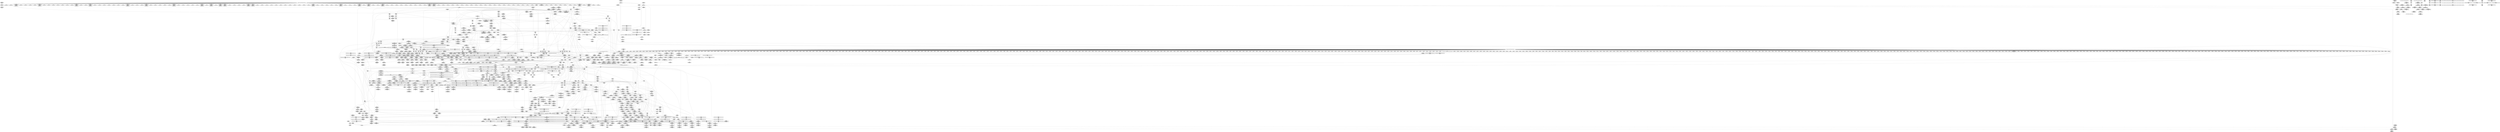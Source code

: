 digraph {
	CE0x55de980 [shape=record,shape=Mrecord,label="{CE0x55de980|104:_%struct.inode*,_:_CRE_202,203_}"]
	CE0x56fa5c0 [shape=record,shape=Mrecord,label="{CE0x56fa5c0|72:_i32,_:_CRE_150,151_}"]
	CE0x5663b30 [shape=record,shape=Mrecord,label="{CE0x5663b30|72:_i32,_:_CRE_96,104_}"]
	CE0x570ca20 [shape=record,shape=Mrecord,label="{CE0x570ca20|72:_i32,_:_CRE_808,816_}"]
	CE0x56c3d40 [shape=record,shape=Mrecord,label="{CE0x56c3d40|i64_6|*Constant*}"]
	"CONST[source:1(input),value:2(dynamic)][purpose:{object}][SrcIdx:0]"
	CE0x56a1d80 [shape=record,shape=Mrecord,label="{CE0x56a1d80|__aa_current_profile:tmp|*SummSource*}"]
	CE0x56c8210 [shape=record,shape=Mrecord,label="{CE0x56c8210|aa_cred_profile:tobool4|security/apparmor/include/context.h,100|*SummSource*}"]
	CE0x55f4f10 [shape=record,shape=Mrecord,label="{CE0x55f4f10|GLOBAL:get_current|*Constant*}"]
	CE0x56a2870 [shape=record,shape=Mrecord,label="{CE0x56a2870|__aa_current_profile:tmp10|security/apparmor/include/context.h,138|*SummSource*}"]
	CE0x570cb30 [shape=record,shape=Mrecord,label="{CE0x570cb30|72:_i32,_:_CRE_816,824_}"]
	CE0x56d1f00 [shape=record,shape=Mrecord,label="{CE0x56d1f00|aa_cred_profile:tmp33|security/apparmor/include/context.h,101|*SummSource*}"]
	CE0x55aedb0 [shape=record,shape=Mrecord,label="{CE0x55aedb0|i64*_getelementptr_inbounds_(_2_x_i64_,_2_x_i64_*___llvm_gcov_ctr55,_i64_0,_i64_0)|*Constant*|*SummSink*}"]
	CE0x5707d70 [shape=record,shape=Mrecord,label="{CE0x5707d70|72:_i32,_:_CRE_574,575_}"]
	CE0x55c2870 [shape=record,shape=Mrecord,label="{CE0x55c2870|i64*_getelementptr_inbounds_(_2_x_i64_,_2_x_i64_*___llvm_gcov_ctr112,_i64_0,_i64_1)|*Constant*|*SummSink*}"]
	CE0x570a5d0 [shape=record,shape=Mrecord,label="{CE0x570a5d0|72:_i32,_:_CRE_612,613_}"]
	CE0x55e1b20 [shape=record,shape=Mrecord,label="{CE0x55e1b20|common_perm_create:tmp8|security/apparmor/lsm.c,251|*SummSink*}"]
	CE0x55c4320 [shape=record,shape=Mrecord,label="{CE0x55c4320|0:_%struct.vfsmount*,_8:_%struct.dentry*,_:_CRE_8,16_|*MultipleSource*|Function::common_perm_create&Arg::dir::|Function::apparmor_path_symlink&Arg::dir::|security/apparmor/lsm.c,253}"]
	CE0x5622a90 [shape=record,shape=Mrecord,label="{CE0x5622a90|__aa_current_profile:tmp12|security/apparmor/include/context.h,138|*SummSource*}"]
	CE0x570c5e0 [shape=record,shape=Mrecord,label="{CE0x570c5e0|72:_i32,_:_CRE_768,776_}"]
	CE0x5701000 [shape=record,shape=Mrecord,label="{CE0x5701000|72:_i32,_:_CRE_277,278_}"]
	CE0x559c820 [shape=record,shape=Mrecord,label="{CE0x559c820|common_perm_create:uid|security/apparmor/lsm.c,251|*SummSink*}"]
	CE0x570f7a0 [shape=record,shape=Mrecord,label="{CE0x570f7a0|72:_i32,_:_CRE_900,901_}"]
	CE0x567a960 [shape=record,shape=Mrecord,label="{CE0x567a960|common_perm:cmp|security/apparmor/lsm.c,169}"]
	CE0x56fd9d0 [shape=record,shape=Mrecord,label="{CE0x56fd9d0|72:_i32,_:_CRE_199,200_}"]
	CE0x55cc270 [shape=record,shape=Mrecord,label="{CE0x55cc270|GLOBAL:lockdep_rcu_suspicious|*Constant*}"]
	CE0x569d0d0 [shape=record,shape=Mrecord,label="{CE0x569d0d0|__aa_current_profile:tmp8|security/apparmor/include/context.h,138|*SummSink*}"]
	CE0x5644cb0 [shape=record,shape=Mrecord,label="{CE0x5644cb0|i64*_getelementptr_inbounds_(_16_x_i64_,_16_x_i64_*___llvm_gcov_ctr46,_i64_0,_i64_10)|*Constant*|*SummSource*}"]
	CE0x56b6470 [shape=record,shape=Mrecord,label="{CE0x56b6470|aa_cred_profile:entry|*SummSource*}"]
	CE0x56a0c80 [shape=record,shape=Mrecord,label="{CE0x56a0c80|__aa_current_profile:tmp|*SummSink*}"]
	CE0x56d7540 [shape=record,shape=Mrecord,label="{CE0x56d7540|VOIDTB_TE:_CE_182,183_}"]
	CE0x5701cc0 [shape=record,shape=Mrecord,label="{CE0x5701cc0|72:_i32,_:_CRE_289,290_}"]
	CE0x56bb4b0 [shape=record,shape=Mrecord,label="{CE0x56bb4b0|aa_cred_profile:tobool|security/apparmor/include/context.h,100}"]
	CE0x55e0550 [shape=record,shape=Mrecord,label="{CE0x55e0550|get_current:tmp4|./arch/x86/include/asm/current.h,14|*SummSource*}"]
	CE0x56b4e80 [shape=record,shape=Mrecord,label="{CE0x56b4e80|__aa_current_profile:cred|security/apparmor/include/context.h,138|*SummSource*}"]
	CE0x55c53c0 [shape=record,shape=Mrecord,label="{CE0x55c53c0|common_perm:tmp7|security/apparmor/lsm.c,170}"]
	CE0x55da740 [shape=record,shape=Mrecord,label="{CE0x55da740|104:_%struct.inode*,_:_CRE_146,147_}"]
	CE0x55c8fc0 [shape=record,shape=Mrecord,label="{CE0x55c8fc0|common_perm_create:tmp9|security/apparmor/lsm.c,251}"]
	CE0x5689070 [shape=record,shape=Mrecord,label="{CE0x5689070|i64*_getelementptr_inbounds_(_2_x_i64_,_2_x_i64_*___llvm_gcov_ctr56,_i64_0,_i64_1)|*Constant*|*SummSink*}"]
	CE0x56b1a70 [shape=record,shape=Mrecord,label="{CE0x56b1a70|VOIDTB_TE:_CE_93,94_}"]
	CE0x561d400 [shape=record,shape=Mrecord,label="{CE0x561d400|aa_path_perm:request|Function::aa_path_perm&Arg::request::|*SummSource*}"]
	CE0x55dc5e0 [shape=record,shape=Mrecord,label="{CE0x55dc5e0|104:_%struct.inode*,_:_CRE_172,173_}"]
	CE0x56ca420 [shape=record,shape=Mrecord,label="{CE0x56ca420|aa_cred_profile:expval|security/apparmor/include/context.h,100|*SummSink*}"]
	CE0x55efb50 [shape=record,shape=Mrecord,label="{CE0x55efb50|common_perm_create:dentry6|security/apparmor/lsm.c,253|*SummSink*}"]
	CE0x566a280 [shape=record,shape=Mrecord,label="{CE0x566a280|VOIDTB_TE:_CE_312,313_}"]
	CE0x56a70b0 [shape=record,shape=Mrecord,label="{CE0x56a70b0|__aa_current_profile:if.then}"]
	CE0x55ddda0 [shape=record,shape=Mrecord,label="{CE0x55ddda0|104:_%struct.inode*,_:_CRE_192,193_}"]
	CE0x55ef7b0 [shape=record,shape=Mrecord,label="{CE0x55ef7b0|common_perm_create:dentry6|security/apparmor/lsm.c,253|*SummSource*}"]
	CE0x56fe6c0 [shape=record,shape=Mrecord,label="{CE0x56fe6c0|72:_i32,_:_CRE_224,232_}"]
	CE0x56a45e0 [shape=record,shape=Mrecord,label="{CE0x56a45e0|VOIDTB_TE:_CE_150,151_}"]
	CE0x5689940 [shape=record,shape=Mrecord,label="{CE0x5689940|_call_void_mcount()_#2|*SummSource*}"]
	CE0x5668660 [shape=record,shape=Mrecord,label="{CE0x5668660|VOIDTB_TE:_CE_215,216_}"]
	CE0x5710460 [shape=record,shape=Mrecord,label="{CE0x5710460|72:_i32,_:_CRE_912,913_}"]
	CE0x5700cd0 [shape=record,shape=Mrecord,label="{CE0x5700cd0|72:_i32,_:_CRE_274,275_}"]
	CE0x56a8250 [shape=record,shape=Mrecord,label="{CE0x56a8250|__aa_current_profile:bb|*SummSource*}"]
	CE0x5701880 [shape=record,shape=Mrecord,label="{CE0x5701880|72:_i32,_:_CRE_285,286_}"]
	CE0x56cef70 [shape=record,shape=Mrecord,label="{CE0x56cef70|aa_cred_profile:tmp29|security/apparmor/include/context.h,100|*SummSource*}"]
	CE0x566a060 [shape=record,shape=Mrecord,label="{CE0x566a060|VOIDTB_TE:_CE_310,311_}"]
	CE0x56273f0 [shape=record,shape=Mrecord,label="{CE0x56273f0|i64*_getelementptr_inbounds_(_2_x_i64_,_2_x_i64_*___llvm_gcov_ctr112,_i64_0,_i64_1)|*Constant*}"]
	CE0x55e0090 [shape=record,shape=Mrecord,label="{CE0x55e0090|common_perm_create:if.then|*SummSource*}"]
	CE0x55c9e10 [shape=record,shape=Mrecord,label="{CE0x55c9e10|common_perm_create:tmp11|security/apparmor/lsm.c,251|*SummSource*}"]
	CE0x56188e0 [shape=record,shape=Mrecord,label="{CE0x56188e0|GLOBAL:mediated_filesystem|*Constant*}"]
	CE0x55f3ac0 [shape=record,shape=Mrecord,label="{CE0x55f3ac0|i32_78|*Constant*}"]
	CE0x55ca300 [shape=record,shape=Mrecord,label="{CE0x55ca300|common_perm_create:tmp12|security/apparmor/lsm.c,251|*SummSource*}"]
	"CONST[source:2(external),value:2(dynamic)][purpose:{subject}][SrcIdx:6]"
	CE0x56c9ee0 [shape=record,shape=Mrecord,label="{CE0x56c9ee0|VOIDTB_TE:_CE_162,163_}"]
	CE0x5689fb0 [shape=record,shape=Mrecord,label="{CE0x5689fb0|common_perm_dir_dentry:mnt|security/apparmor/lsm.c,189}"]
	CE0x570e6a0 [shape=record,shape=Mrecord,label="{CE0x570e6a0|72:_i32,_:_CRE_884,885_}"]
	CE0x56c5b50 [shape=record,shape=Mrecord,label="{CE0x56c5b50|aa_cred_profile:tmp19|security/apparmor/include/context.h,100|*SummSource*}"]
	"CONST[source:0(mediator),value:0(static)][purpose:{operation}][SrcIdx:4]"
	CE0x55de4c0 [shape=record,shape=Mrecord,label="{CE0x55de4c0|104:_%struct.inode*,_:_CRE_198,199_}"]
	CE0x5647460 [shape=record,shape=Mrecord,label="{CE0x5647460|i32_100|*Constant*}"]
	CE0x55dcbd0 [shape=record,shape=Mrecord,label="{CE0x55dcbd0|104:_%struct.inode*,_:_CRE_177,178_}"]
	CE0x56a2510 [shape=record,shape=Mrecord,label="{CE0x56a2510|__aa_current_profile:tmp9|security/apparmor/include/context.h,138|*SummSink*}"]
	CE0x560e1a0 [shape=record,shape=Mrecord,label="{CE0x560e1a0|__aa_current_profile:call|security/apparmor/include/context.h,138}"]
	CE0x56a7380 [shape=record,shape=Mrecord,label="{CE0x56a7380|__aa_current_profile:if.end}"]
	CE0x5704eb0 [shape=record,shape=Mrecord,label="{CE0x5704eb0|72:_i32,_:_CRE_477,478_}"]
	CE0x5668770 [shape=record,shape=Mrecord,label="{CE0x5668770|VOIDTB_TE:_CE_216,217_}"]
	CE0x56c0830 [shape=record,shape=Mrecord,label="{CE0x56c0830|VOIDTB_TE:_CE_196,197_}"]
	CE0x56459a0 [shape=record,shape=Mrecord,label="{CE0x56459a0|aa_cred_profile:tmp25|security/apparmor/include/context.h,100|*SummSource*}"]
	CE0x55d99c0 [shape=record,shape=Mrecord,label="{CE0x55d99c0|104:_%struct.inode*,_:_CRE_91,92_}"]
	CE0x55c93a0 [shape=record,shape=Mrecord,label="{CE0x55c93a0|_ret_i1_%lnot,_!dbg_!15473|security/apparmor/include/apparmor.h,117|*SummSource*}"]
	CE0x56a8150 [shape=record,shape=Mrecord,label="{CE0x56a8150|__aa_current_profile:bb}"]
	CE0x5700560 [shape=record,shape=Mrecord,label="{CE0x5700560|72:_i32,_:_CRE_267,268_}"]
	CE0x55a64a0 [shape=record,shape=Mrecord,label="{CE0x55a64a0|apparmor_path_symlink:tmp}"]
	CE0x56d0bd0 [shape=record,shape=Mrecord,label="{CE0x56d0bd0|VOIDTB_TE:_CE_203,204_}"]
	CE0x568c5d0 [shape=record,shape=Mrecord,label="{CE0x568c5d0|common_perm_dir_dentry:call|security/apparmor/lsm.c,191|*SummSink*}"]
	CE0x561e7e0 [shape=record,shape=Mrecord,label="{CE0x561e7e0|i64_12|*Constant*|*SummSource*}"]
	CE0x56ff240 [shape=record,shape=Mrecord,label="{CE0x56ff240|72:_i32,_:_CRE_249,250_}"]
	CE0x55af050 [shape=record,shape=Mrecord,label="{CE0x55af050|i64*_getelementptr_inbounds_(_2_x_i64_,_2_x_i64_*___llvm_gcov_ctr112,_i64_0,_i64_0)|*Constant*|*SummSink*}"]
	CE0x5619790 [shape=record,shape=Mrecord,label="{CE0x5619790|common_perm_create:tmp30|security/apparmor/lsm.c,253|*SummSink*}"]
	CE0x559d9e0 [shape=record,shape=Mrecord,label="{CE0x559d9e0|i64*_getelementptr_inbounds_(_2_x_i64_,_2_x_i64_*___llvm_gcov_ctr64,_i64_0,_i64_0)|*Constant*|*SummSink*}"]
	CE0x55f1f20 [shape=record,shape=Mrecord,label="{CE0x55f1f20|common_perm:mode|security/apparmor/lsm.c,169|*SummSource*}"]
	CE0x56b20b0 [shape=record,shape=Mrecord,label="{CE0x56b20b0|aa_cred_profile:tmp7|security/apparmor/include/context.h,100|*SummSource*}"]
	CE0x5702dc0 [shape=record,shape=Mrecord,label="{CE0x5702dc0|72:_i32,_:_CRE_305,306_}"]
	CE0x5615f30 [shape=record,shape=Mrecord,label="{CE0x5615f30|104:_%struct.inode*,_:_CRE_220,221_}"]
	CE0x5701ff0 [shape=record,shape=Mrecord,label="{CE0x5701ff0|72:_i32,_:_CRE_292,293_}"]
	CE0x55cbdc0 [shape=record,shape=Mrecord,label="{CE0x55cbdc0|i8*_getelementptr_inbounds_(_24_x_i8_,_24_x_i8_*_.str8,_i32_0,_i32_0)|*Constant*|*SummSink*}"]
	CE0x56fbb00 [shape=record,shape=Mrecord,label="{CE0x56fbb00|72:_i32,_:_CRE_170,171_}"]
	CE0x56216e0 [shape=record,shape=Mrecord,label="{CE0x56216e0|__aa_current_profile:land.lhs.true2|*SummSource*}"]
	CE0x56fa290 [shape=record,shape=Mrecord,label="{CE0x56fa290|72:_i32,_:_CRE_147,148_}"]
	CE0x55de850 [shape=record,shape=Mrecord,label="{CE0x55de850|104:_%struct.inode*,_:_CRE_201,202_}"]
	CE0x55d9e00 [shape=record,shape=Mrecord,label="{CE0x55d9e00|104:_%struct.inode*,_:_CRE_95,96_}"]
	CE0x56c5930 [shape=record,shape=Mrecord,label="{CE0x56c5930|aa_cred_profile:tmp19|security/apparmor/include/context.h,100}"]
	CE0x56d1010 [shape=record,shape=Mrecord,label="{CE0x56d1010|VOIDTB_TE:_CE_207,208_}"]
	CE0x56257e0 [shape=record,shape=Mrecord,label="{CE0x56257e0|common_perm_create:retval.0|*SummSink*}"]
	CE0x5663630 [shape=record,shape=Mrecord,label="{CE0x5663630|72:_i32,_:_CRE_64,72_}"]
	CE0x5617a50 [shape=record,shape=Mrecord,label="{CE0x5617a50|104:_%struct.inode*,_:_CRE_307,308_}"]
	CE0x570ab20 [shape=record,shape=Mrecord,label="{CE0x570ab20|72:_i32,_:_CRE_617,618_}"]
	CE0x570a6e0 [shape=record,shape=Mrecord,label="{CE0x570a6e0|72:_i32,_:_CRE_613,614_}"]
	CE0x55aa670 [shape=record,shape=Mrecord,label="{CE0x55aa670|common_perm_create:tmp7|security/apparmor/lsm.c,251|*SummSink*}"]
	CE0x55b03e0 [shape=record,shape=Mrecord,label="{CE0x55b03e0|GLOBAL:common_perm_create.__warned|Global_var:common_perm_create.__warned}"]
	CE0x570fcf0 [shape=record,shape=Mrecord,label="{CE0x570fcf0|72:_i32,_:_CRE_905,906_}"]
	CE0x5711120 [shape=record,shape=Mrecord,label="{CE0x5711120|72:_i32,_:_CRE_924,925_}"]
	CE0x56856a0 [shape=record,shape=Mrecord,label="{CE0x56856a0|common_perm:tmp8|security/apparmor/lsm.c,170|*SummSink*}"]
	CE0x570f580 [shape=record,shape=Mrecord,label="{CE0x570f580|72:_i32,_:_CRE_898,899_}"]
	CE0x5616520 [shape=record,shape=Mrecord,label="{CE0x5616520|104:_%struct.inode*,_:_CRE_232,240_|*MultipleSource*|security/apparmor/lsm.c,253|*LoadInst*|security/apparmor/lsm.c,253}"]
	CE0x55bba20 [shape=record,shape=Mrecord,label="{CE0x55bba20|i1_true|*Constant*}"]
	CE0x55c95d0 [shape=record,shape=Mrecord,label="{CE0x55c95d0|mediated_filesystem:inode|Function::mediated_filesystem&Arg::inode::}"]
	CE0x55cc410 [shape=record,shape=Mrecord,label="{CE0x55cc410|GLOBAL:lockdep_rcu_suspicious|*Constant*|*SummSink*}"]
	CE0x55a60c0 [shape=record,shape=Mrecord,label="{CE0x55a60c0|i64*_getelementptr_inbounds_(_17_x_i64_,_17_x_i64_*___llvm_gcov_ctr60,_i64_0,_i64_1)|*Constant*|*SummSink*}"]
	CE0x56770d0 [shape=record,shape=Mrecord,label="{CE0x56770d0|mediated_filesystem:tmp5|security/apparmor/include/apparmor.h,117|*SummSink*}"]
	CE0x5618a10 [shape=record,shape=Mrecord,label="{CE0x5618a10|common_perm_create:tmp28|security/apparmor/lsm.c,253}"]
	CE0x560b400 [shape=record,shape=Mrecord,label="{CE0x560b400|40:_%struct.super_block*,_:_CRE_40,48_|*MultipleSource*|Function::mediated_filesystem&Arg::inode::|security/apparmor/lsm.c,253|security/apparmor/include/apparmor.h,117}"]
	CE0x5663730 [shape=record,shape=Mrecord,label="{CE0x5663730|72:_i32,_:_CRE_72,76_}"]
	CE0x56c4ab0 [shape=record,shape=Mrecord,label="{CE0x56c4ab0|aa_cred_profile:tmp17|security/apparmor/include/context.h,100|*SummSink*}"]
	CE0x55d0520 [shape=record,shape=Mrecord,label="{CE0x55d0520|i64*_getelementptr_inbounds_(_2_x_i64_,_2_x_i64_*___llvm_gcov_ctr55,_i64_0,_i64_0)|*Constant*|*SummSource*}"]
	CE0x568c740 [shape=record,shape=Mrecord,label="{CE0x568c740|GLOBAL:common_perm|*Constant*}"]
	CE0x5708810 [shape=record,shape=Mrecord,label="{CE0x5708810|72:_i32,_:_CRE_584,585_}"]
	CE0x561c090 [shape=record,shape=Mrecord,label="{CE0x561c090|i64_-2147483648|*Constant*}"]
	CE0x55ae550 [shape=record,shape=Mrecord,label="{CE0x55ae550|common_perm_create:tmp15|security/apparmor/lsm.c,251}"]
	CE0x56b26e0 [shape=record,shape=Mrecord,label="{CE0x56b26e0|i64*_getelementptr_inbounds_(_16_x_i64_,_16_x_i64_*___llvm_gcov_ctr46,_i64_0,_i64_7)|*Constant*|*SummSink*}"]
	CE0x5678e50 [shape=record,shape=Mrecord,label="{CE0x5678e50|_ret_i32_%error.0,_!dbg_!15483|security/apparmor/lsm.c,172|*SummSink*}"]
	CE0x55cac40 [shape=record,shape=Mrecord,label="{CE0x55cac40|common_perm_create:do.end}"]
	CE0x56ade10 [shape=record,shape=Mrecord,label="{CE0x56ade10|i32_138|*Constant*|*SummSink*}"]
	CE0x56b3570 [shape=record,shape=Mrecord,label="{CE0x56b3570|__aa_current_profile:tmp19|security/apparmor/include/context.h,138}"]
	CE0x5708d60 [shape=record,shape=Mrecord,label="{CE0x5708d60|72:_i32,_:_CRE_589,590_}"]
	CE0x570a190 [shape=record,shape=Mrecord,label="{CE0x570a190|72:_i32,_:_CRE_608,609_}"]
	CE0x55ddc70 [shape=record,shape=Mrecord,label="{CE0x55ddc70|104:_%struct.inode*,_:_CRE_191,192_}"]
	CE0x561ed80 [shape=record,shape=Mrecord,label="{CE0x561ed80|common_perm_create:call7|security/apparmor/lsm.c,253|*SummSink*}"]
	CE0x56867e0 [shape=record,shape=Mrecord,label="{CE0x56867e0|aa_path_perm:op|Function::aa_path_perm&Arg::op::|*SummSink*}"]
	CE0x56163f0 [shape=record,shape=Mrecord,label="{CE0x56163f0|104:_%struct.inode*,_:_CRE_224,232_|*MultipleSource*|security/apparmor/lsm.c,253|*LoadInst*|security/apparmor/lsm.c,253}"]
	CE0x57094d0 [shape=record,shape=Mrecord,label="{CE0x57094d0|72:_i32,_:_CRE_596,597_}"]
	CE0x55c17b0 [shape=record,shape=Mrecord,label="{CE0x55c17b0|0:_i8,_:_GCMR_common_perm_create.__warned_internal_global_i8_0,_section_.data.unlikely_,_align_1:_elem_0:default:}"]
	CE0x5663a30 [shape=record,shape=Mrecord,label="{CE0x5663a30|72:_i32,_:_CRE_88,96_}"]
	CE0x568ada0 [shape=record,shape=Mrecord,label="{CE0x568ada0|common_perm_dir_dentry:mnt1|security/apparmor/lsm.c,189|*SummSource*}"]
	CE0x56fc270 [shape=record,shape=Mrecord,label="{CE0x56fc270|72:_i32,_:_CRE_177,178_}"]
	CE0x56472d0 [shape=record,shape=Mrecord,label="{CE0x56472d0|i64*_getelementptr_inbounds_(_16_x_i64_,_16_x_i64_*___llvm_gcov_ctr46,_i64_0,_i64_9)|*Constant*|*SummSink*}"]
	CE0x5619070 [shape=record,shape=Mrecord,label="{CE0x5619070|i64*_getelementptr_inbounds_(_17_x_i64_,_17_x_i64_*___llvm_gcov_ctr60,_i64_0,_i64_14)|*Constant*}"]
	CE0x5682cc0 [shape=record,shape=Mrecord,label="{CE0x5682cc0|aa_path_perm:flags|Function::aa_path_perm&Arg::flags::|*SummSink*}"]
	CE0x56d3810 [shape=record,shape=Mrecord,label="{CE0x56d3810|VOIDTB_TE:_CE_172,173_}"]
	CE0x56b1810 [shape=record,shape=Mrecord,label="{CE0x56b1810|i64_1|*Constant*}"]
	CE0x57009a0 [shape=record,shape=Mrecord,label="{CE0x57009a0|72:_i32,_:_CRE_271,272_}"]
	CE0x5700de0 [shape=record,shape=Mrecord,label="{CE0x5700de0|72:_i32,_:_CRE_275,276_}"]
	CE0x55f47d0 [shape=record,shape=Mrecord,label="{CE0x55f47d0|i64*_getelementptr_inbounds_(_17_x_i64_,_17_x_i64_*___llvm_gcov_ctr60,_i64_0,_i64_9)|*Constant*|*SummSource*}"]
	CE0x5708700 [shape=record,shape=Mrecord,label="{CE0x5708700|72:_i32,_:_CRE_583,584_}"]
	CE0x561e090 [shape=record,shape=Mrecord,label="{CE0x561e090|i64*_getelementptr_inbounds_(_5_x_i64_,_5_x_i64_*___llvm_gcov_ctr57,_i64_0,_i64_4)|*Constant*}"]
	CE0x55d2630 [shape=record,shape=Mrecord,label="{CE0x55d2630|get_current:tmp2|*SummSource*}"]
	CE0x569ed80 [shape=record,shape=Mrecord,label="{CE0x569ed80|aa_cred_profile:do.body5|*SummSource*}"]
	CE0x56624c0 [shape=record,shape=Mrecord,label="{CE0x56624c0|VOIDTB_TE:_CE_314,315_}"]
	CE0x55b0580 [shape=record,shape=Mrecord,label="{CE0x55b0580|GLOBAL:__llvm_gcov_ctr60|Global_var:__llvm_gcov_ctr60}"]
	CE0x561eab0 [shape=record,shape=Mrecord,label="{CE0x561eab0|_ret_i1_%lnot,_!dbg_!15473|security/apparmor/include/apparmor.h,117}"]
	CE0x532f200 [shape=record,shape=Mrecord,label="{CE0x532f200|common_perm_create:entry}"]
	CE0x56a0520 [shape=record,shape=Mrecord,label="{CE0x56a0520|i64_0|*Constant*}"]
	CE0x567bbb0 [shape=record,shape=Mrecord,label="{CE0x567bbb0|common_perm:tmp1}"]
	CE0x55dabc0 [shape=record,shape=Mrecord,label="{CE0x55dabc0|104:_%struct.inode*,_:_CRE_150,151_}"]
	CE0x55b0e30 [shape=record,shape=Mrecord,label="{CE0x55b0e30|GLOBAL:common_perm_create|*Constant*|*SummSource*}"]
	CE0x567fc30 [shape=record,shape=Mrecord,label="{CE0x567fc30|common_perm:if.end|*SummSink*}"]
	CE0x570c2b0 [shape=record,shape=Mrecord,label="{CE0x570c2b0|72:_i32,_:_CRE_744,752_}"]
	CE0x5623bb0 [shape=record,shape=Mrecord,label="{CE0x5623bb0|common_perm_dir_dentry:dir|Function::common_perm_dir_dentry&Arg::dir::|*SummSink*}"]
	CE0x56a6dc0 [shape=record,shape=Mrecord,label="{CE0x56a6dc0|i64*_getelementptr_inbounds_(_16_x_i64_,_16_x_i64_*___llvm_gcov_ctr46,_i64_0,_i64_7)|*Constant*|*SummSource*}"]
	CE0x55c2b20 [shape=record,shape=Mrecord,label="{CE0x55c2b20|common_perm_create:if.end|*SummSink*}"]
	CE0x56fb060 [shape=record,shape=Mrecord,label="{CE0x56fb060|72:_i32,_:_CRE_160,161_}"]
	CE0x55bb130 [shape=record,shape=Mrecord,label="{CE0x55bb130|common_perm_create:tmp32|security/apparmor/lsm.c,253}"]
	CE0x56d03d0 [shape=record,shape=Mrecord,label="{CE0x56d03d0|72:_%struct.hlist_bl_node**,_80:_%struct.dentry*,_104:_%struct.inode*,_:_CRE:_elem_0:default:}"]
	CE0x55c2090 [shape=record,shape=Mrecord,label="{CE0x55c2090|%struct.task_struct*_(%struct.task_struct**)*_asm_movq_%gs:$_1:P_,$0_,_r,im,_dirflag_,_fpsr_,_flags_|*SummSink*}"]
	CE0x56bd710 [shape=record,shape=Mrecord,label="{CE0x56bd710|VOIDTB_TE:_CE_157,158_}"]
	CE0x55d68c0 [shape=record,shape=Mrecord,label="{CE0x55d68c0|common_perm:tmp5|security/apparmor/lsm.c,169}"]
	CE0x5707600 [shape=record,shape=Mrecord,label="{CE0x5707600|72:_i32,_:_CRE_567,568_}"]
	CE0x56b9050 [shape=record,shape=Mrecord,label="{CE0x56b9050|aa_cred_profile:lor.end}"]
	CE0x56d29b0 [shape=record,shape=Mrecord,label="{CE0x56d29b0|aa_cred_profile:do.body5}"]
	CE0x56b57c0 [shape=record,shape=Mrecord,label="{CE0x56b57c0|__aa_current_profile:call4|security/apparmor/include/context.h,138}"]
	CE0x56b3c30 [shape=record,shape=Mrecord,label="{CE0x56b3c30|__aa_current_profile:tmp20|security/apparmor/include/context.h,138|*SummSink*}"]
	CE0x5706860 [shape=record,shape=Mrecord,label="{CE0x5706860|72:_i32,_:_CRE_554,555_}"]
	CE0x5702100 [shape=record,shape=Mrecord,label="{CE0x5702100|72:_i32,_:_CRE_293,294_}"]
	CE0x570e7b0 [shape=record,shape=Mrecord,label="{CE0x570e7b0|72:_i32,_:_CRE_885,886_}"]
	CE0x56ffdf0 [shape=record,shape=Mrecord,label="{CE0x56ffdf0|72:_i32,_:_CRE_260,261_}"]
	CE0x55a7210 [shape=record,shape=Mrecord,label="{CE0x55a7210|common_perm_create:tmp9|security/apparmor/lsm.c,251|*SummSource*}"]
	CE0x56b35e0 [shape=record,shape=Mrecord,label="{CE0x56b35e0|__aa_current_profile:tmp19|security/apparmor/include/context.h,138|*SummSource*}"]
	CE0x5703420 [shape=record,shape=Mrecord,label="{CE0x5703420|72:_i32,_:_CRE_311,312_}"]
	CE0x5685b10 [shape=record,shape=Mrecord,label="{CE0x5685b10|common_perm:call1|security/apparmor/lsm.c,170|*SummSink*}"]
	CE0x56ba5d0 [shape=record,shape=Mrecord,label="{CE0x56ba5d0|aa_cred_profile:do.cond|*SummSink*}"]
	CE0x5700bc0 [shape=record,shape=Mrecord,label="{CE0x5700bc0|72:_i32,_:_CRE_273,274_}"]
	CE0x5701330 [shape=record,shape=Mrecord,label="{CE0x5701330|72:_i32,_:_CRE_280,281_}"]
	CE0x56cea00 [shape=record,shape=Mrecord,label="{CE0x56cea00|aa_cred_profile:tmp28|security/apparmor/include/context.h,100|*SummSource*}"]
	CE0x5705fe0 [shape=record,shape=Mrecord,label="{CE0x5705fe0|72:_i32,_:_CRE_512,520_}"]
	CE0x569da70 [shape=record,shape=Mrecord,label="{CE0x569da70|__aa_current_profile:land.lhs.true|*SummSink*}"]
	CE0x55c48f0 [shape=record,shape=Mrecord,label="{CE0x55c48f0|common_perm:tmp6|security/apparmor/lsm.c,169|*SummSink*}"]
	CE0x569fe80 [shape=record,shape=Mrecord,label="{CE0x569fe80|__aa_current_profile:tmp2|*SummSource*}"]
	CE0x55c8cd0 [shape=record,shape=Mrecord,label="{CE0x55c8cd0|i64_5|*Constant*|*SummSource*}"]
	CE0x5703640 [shape=record,shape=Mrecord,label="{CE0x5703640|72:_i32,_:_CRE_320,328_}"]
	CE0x55d7c30 [shape=record,shape=Mrecord,label="{CE0x55d7c30|common_perm_create:tmp24|security/apparmor/lsm.c,253}"]
	CE0x5701660 [shape=record,shape=Mrecord,label="{CE0x5701660|72:_i32,_:_CRE_283,284_}"]
	CE0x55deab0 [shape=record,shape=Mrecord,label="{CE0x55deab0|104:_%struct.inode*,_:_CRE_203,204_}"]
	CE0x5625110 [shape=record,shape=Mrecord,label="{CE0x5625110|_ret_i32_%call,_!dbg_!15477|security/apparmor/lsm.c,191|*SummSource*}"]
	CE0x56b6cc0 [shape=record,shape=Mrecord,label="{CE0x56b6cc0|_ret_%struct.aa_profile*_%tmp34,_!dbg_!15510|security/apparmor/include/context.h,101}"]
	CE0x56ca350 [shape=record,shape=Mrecord,label="{CE0x56ca350|aa_cred_profile:expval|security/apparmor/include/context.h,100|*SummSource*}"]
	CE0x55ef010 [shape=record,shape=Mrecord,label="{CE0x55ef010|common_perm_create:tmp25|security/apparmor/lsm.c,253|*SummSource*}"]
	CE0x56be310 [shape=record,shape=Mrecord,label="{CE0x56be310|VOIDTB_TE:_CE_169,170_}"]
	CE0x56fcd10 [shape=record,shape=Mrecord,label="{CE0x56fcd10|72:_i32,_:_CRE_187,188_}"]
	CE0x570f140 [shape=record,shape=Mrecord,label="{CE0x570f140|72:_i32,_:_CRE_894,895_}"]
	CE0x55d2020 [shape=record,shape=Mrecord,label="{CE0x55d2020|common_perm_dir_dentry:tmp1}"]
	CE0x56aae50 [shape=record,shape=Mrecord,label="{CE0x56aae50|i64*_getelementptr_inbounds_(_11_x_i64_,_11_x_i64_*___llvm_gcov_ctr58,_i64_0,_i64_6)|*Constant*|*SummSource*}"]
	CE0x56fe250 [shape=record,shape=Mrecord,label="{CE0x56fe250|72:_i32,_:_CRE_207,208_}"]
	CE0x56c0610 [shape=record,shape=Mrecord,label="{CE0x56c0610|VOIDTB_TE:_CE_194,195_}"]
	CE0x567f7b0 [shape=record,shape=Mrecord,label="{CE0x567f7b0|aa_cred_profile:tmp10|security/apparmor/include/context.h,100|*SummSink*}"]
	CE0x570d8d0 [shape=record,shape=Mrecord,label="{CE0x570d8d0|72:_i32,_:_CRE_871,872_}"]
	CE0x55caa70 [shape=record,shape=Mrecord,label="{CE0x55caa70|common_perm_create:land.lhs.true|*SummSource*}"]
	CE0x56128c0 [shape=record,shape=Mrecord,label="{CE0x56128c0|mediated_filesystem:i_sb|security/apparmor/include/apparmor.h,117}"]
	CE0x55add80 [shape=record,shape=Mrecord,label="{CE0x55add80|i64*_getelementptr_inbounds_(_17_x_i64_,_17_x_i64_*___llvm_gcov_ctr60,_i64_0,_i64_8)|*Constant*}"]
	CE0x56d7b20 [shape=record,shape=Mrecord,label="{CE0x56d7b20|i64*_getelementptr_inbounds_(_16_x_i64_,_16_x_i64_*___llvm_gcov_ctr46,_i64_0,_i64_8)|*Constant*}"]
	CE0x5710ac0 [shape=record,shape=Mrecord,label="{CE0x5710ac0|72:_i32,_:_CRE_918,919_}"]
	CE0x5712250 [shape=record,shape=Mrecord,label="{CE0x5712250|72:_i32,_:_CRE_968,976_}"]
	CE0x5707f90 [shape=record,shape=Mrecord,label="{CE0x5707f90|72:_i32,_:_CRE_576,577_}"]
	CE0x55c9b80 [shape=record,shape=Mrecord,label="{CE0x55c9b80|common_perm_create:tmp11|security/apparmor/lsm.c,251}"]
	CE0x55b0270 [shape=record,shape=Mrecord,label="{CE0x55b0270|GLOBAL:__llvm_gcov_ctr60|Global_var:__llvm_gcov_ctr60|*SummSink*}"]
	CE0x5685920 [shape=record,shape=Mrecord,label="{CE0x5685920|common_perm:call1|security/apparmor/lsm.c,170}"]
	CE0x5621140 [shape=record,shape=Mrecord,label="{CE0x5621140|common_perm:tmp10|security/apparmor/lsm.c,172|*SummSink*}"]
	CE0x55c8de0 [shape=record,shape=Mrecord,label="{CE0x55c8de0|i64_5|*Constant*|*SummSink*}"]
	CE0x5711890 [shape=record,shape=Mrecord,label="{CE0x5711890|72:_i32,_:_CRE_931,932_}"]
	CE0x56192a0 [shape=record,shape=Mrecord,label="{CE0x56192a0|common_perm_create:tmp29|security/apparmor/lsm.c,253|*SummSource*}"]
	CE0x56ca490 [shape=record,shape=Mrecord,label="{CE0x56ca490|aa_cred_profile:tobool4|security/apparmor/include/context.h,100}"]
	CE0x5669e40 [shape=record,shape=Mrecord,label="{CE0x5669e40|VOIDTB_TE:_CE_308,309_}"]
	CE0x570ef20 [shape=record,shape=Mrecord,label="{CE0x570ef20|72:_i32,_:_CRE_892,893_}"]
	CE0x560f540 [shape=record,shape=Mrecord,label="{CE0x560f540|_call_void_mcount()_#2|*SummSource*}"]
	CE0x56fd6a0 [shape=record,shape=Mrecord,label="{CE0x56fd6a0|72:_i32,_:_CRE_196,197_}"]
	CE0x56b7d90 [shape=record,shape=Mrecord,label="{CE0x56b7d90|VOIDTB_TE:_CE_91,92_}"]
	CE0x56c5250 [shape=record,shape=Mrecord,label="{CE0x56c5250|VOIDTB_TE:_CE_112,144_}"]
	CE0x5685c40 [shape=record,shape=Mrecord,label="{CE0x5685c40|GLOBAL:aa_path_perm|*Constant*}"]
	CE0x56b4190 [shape=record,shape=Mrecord,label="{CE0x56b4190|__aa_current_profile:call3|security/apparmor/include/context.h,138|*SummSource*}"]
	CE0x56a49a0 [shape=record,shape=Mrecord,label="{CE0x56a49a0|_call_void_mcount()_#2|*SummSink*}"]
	CE0x5211860 [shape=record,shape=Mrecord,label="{CE0x5211860|common_perm_create:op|Function::common_perm_create&Arg::op::|*SummSink*}"]
	CE0x5707820 [shape=record,shape=Mrecord,label="{CE0x5707820|72:_i32,_:_CRE_569,570_}"]
	CE0x55dded0 [shape=record,shape=Mrecord,label="{CE0x55dded0|104:_%struct.inode*,_:_CRE_193,194_}"]
	CE0x56a98e0 [shape=record,shape=Mrecord,label="{CE0x56a98e0|aa_cred_profile:lnot|security/apparmor/include/context.h,100}"]
	CE0x56ae630 [shape=record,shape=Mrecord,label="{CE0x56ae630|i64*_getelementptr_inbounds_(_11_x_i64_,_11_x_i64_*___llvm_gcov_ctr58,_i64_0,_i64_9)|*Constant*}"]
	CE0x55bec80 [shape=record,shape=Mrecord,label="{CE0x55bec80|common_perm_create:tmp35|security/apparmor/lsm.c,256|*SummSource*}"]
	CE0x56fbd20 [shape=record,shape=Mrecord,label="{CE0x56fbd20|72:_i32,_:_CRE_172,173_}"]
	CE0x569e060 [shape=record,shape=Mrecord,label="{CE0x569e060|i64*_getelementptr_inbounds_(_11_x_i64_,_11_x_i64_*___llvm_gcov_ctr58,_i64_0,_i64_1)|*Constant*|*SummSource*}"]
	CE0x55d7180 [shape=record,shape=Mrecord,label="{CE0x55d7180|i64_10|*Constant*|*SummSink*}"]
	CE0x56fbe30 [shape=record,shape=Mrecord,label="{CE0x56fbe30|72:_i32,_:_CRE_173,174_}"]
	CE0x55c83b0 [shape=record,shape=Mrecord,label="{CE0x55c83b0|i64*_getelementptr_inbounds_(_17_x_i64_,_17_x_i64_*___llvm_gcov_ctr60,_i64_0,_i64_0)|*Constant*|*SummSink*}"]
	CE0x56ccee0 [shape=record,shape=Mrecord,label="{CE0x56ccee0|aa_cred_profile:tmp31|security/apparmor/include/context.h,100|*SummSource*}"]
	CE0x561a590 [shape=record,shape=Mrecord,label="{CE0x561a590|common_perm_create:tmp33|security/apparmor/lsm.c,254}"]
	CE0x56cc950 [shape=record,shape=Mrecord,label="{CE0x56cc950|aa_cred_profile:tmp30|security/apparmor/include/context.h,100}"]
	CE0x5662c30 [shape=record,shape=Mrecord,label="{CE0x5662c30|72:_i32,_:_CRE_2,4_}"]
	CE0x570f030 [shape=record,shape=Mrecord,label="{CE0x570f030|72:_i32,_:_CRE_893,894_}"]
	CE0x56826f0 [shape=record,shape=Mrecord,label="{CE0x56826f0|aa_path_perm:path|Function::aa_path_perm&Arg::path::|*SummSource*}"]
	CE0x56234e0 [shape=record,shape=Mrecord,label="{CE0x56234e0|common_perm_dir_dentry:dir|Function::common_perm_dir_dentry&Arg::dir::}"]
	CE0x570c800 [shape=record,shape=Mrecord,label="{CE0x570c800|72:_i32,_:_CRE_792,800_}"]
	CE0x56845f0 [shape=record,shape=Mrecord,label="{CE0x56845f0|__aa_current_profile:tmp6|security/apparmor/include/context.h,138|*SummSource*}"]
	CE0x55bb880 [shape=record,shape=Mrecord,label="{CE0x55bb880|i64*_getelementptr_inbounds_(_17_x_i64_,_17_x_i64_*___llvm_gcov_ctr60,_i64_0,_i64_6)|*Constant*|*SummSink*}"]
	CE0x56c44a0 [shape=record,shape=Mrecord,label="{CE0x56c44a0|aa_cred_profile:tmp2|*SummSink*}"]
	CE0x56b91d0 [shape=record,shape=Mrecord,label="{CE0x56b91d0|aa_cred_profile:if.then|*SummSource*}"]
	CE0x55c23f0 [shape=record,shape=Mrecord,label="{CE0x55c23f0|common_perm_create:if.end9}"]
	CE0x56c3b80 [shape=record,shape=Mrecord,label="{CE0x56c3b80|aa_cred_profile:tobool4|security/apparmor/include/context.h,100|*SummSink*}"]
	CE0x56155b0 [shape=record,shape=Mrecord,label="{CE0x56155b0|104:_%struct.inode*,_:_CRE_212,213_}"]
	CE0x5700010 [shape=record,shape=Mrecord,label="{CE0x5700010|72:_i32,_:_CRE_262,263_}"]
	"CONST[source:0(mediator),value:2(dynamic)][purpose:{object}]"
	CE0x560eec0 [shape=record,shape=Mrecord,label="{CE0x560eec0|mediated_filesystem:tmp3|*SummSink*}"]
	CE0x55af290 [shape=record,shape=Mrecord,label="{CE0x55af290|common_perm_create:tmp5|security/apparmor/lsm.c,251|*SummSource*}"]
	CE0x56fdbf0 [shape=record,shape=Mrecord,label="{CE0x56fdbf0|72:_i32,_:_CRE_201,202_}"]
	CE0x5622430 [shape=record,shape=Mrecord,label="{CE0x5622430|__aa_current_profile:tmp11|security/apparmor/include/context.h,138}"]
	CE0x568dca0 [shape=record,shape=Mrecord,label="{CE0x568dca0|common_perm_dir_dentry:tmp1|*SummSink*}"]
	CE0x5686d90 [shape=record,shape=Mrecord,label="{CE0x5686d90|mediated_filesystem:and|security/apparmor/include/apparmor.h,117|*SummSink*}"]
	CE0x56127f0 [shape=record,shape=Mrecord,label="{CE0x56127f0|i32_0|*Constant*}"]
	CE0x56b7c10 [shape=record,shape=Mrecord,label="{CE0x56b7c10|VOIDTB_TE:_CE_89,90_}"]
	CE0x57093c0 [shape=record,shape=Mrecord,label="{CE0x57093c0|72:_i32,_:_CRE_595,596_}"]
	CE0x5703ab0 [shape=record,shape=Mrecord,label="{CE0x5703ab0|72:_i32,_:_CRE_352,360_}"]
	CE0x5687060 [shape=record,shape=Mrecord,label="{CE0x5687060|mediated_filesystem:tobool|security/apparmor/include/apparmor.h,117}"]
	CE0x5701ee0 [shape=record,shape=Mrecord,label="{CE0x5701ee0|72:_i32,_:_CRE_291,292_}"]
	CE0x568e3e0 [shape=record,shape=Mrecord,label="{CE0x568e3e0|i64_-2147483648|*Constant*|*SummSink*}"]
	CE0x5662b20 [shape=record,shape=Mrecord,label="{CE0x5662b20|72:_i32,_:_CRE_0,2_}"]
	CE0x561d530 [shape=record,shape=Mrecord,label="{CE0x561d530|aa_path_perm:request|Function::aa_path_perm&Arg::request::|*SummSink*}"]
	CE0x56b1c50 [shape=record,shape=Mrecord,label="{CE0x56b1c50|VOIDTB_TE:_CE_95,96_}"]
	CE0x5619190 [shape=record,shape=Mrecord,label="{CE0x5619190|common_perm_create:tmp29|security/apparmor/lsm.c,253}"]
	CE0x56d20c0 [shape=record,shape=Mrecord,label="{CE0x56d20c0|aa_cred_profile:tmp33|security/apparmor/include/context.h,101|*SummSink*}"]
	CE0x56b16b0 [shape=record,shape=Mrecord,label="{CE0x56b16b0|i64*_getelementptr_inbounds_(_2_x_i64_,_2_x_i64_*___llvm_gcov_ctr112,_i64_0,_i64_0)|*Constant*}"]
	CE0x55aee50 [shape=record,shape=Mrecord,label="{CE0x55aee50|mediated_filesystem:tmp}"]
	CE0x5678ff0 [shape=record,shape=Mrecord,label="{CE0x5678ff0|common_perm:bb|*SummSink*}"]
	CE0x56a09c0 [shape=record,shape=Mrecord,label="{CE0x56a09c0|aa_cred_profile:do.body|*SummSink*}"]
	CE0x56c92d0 [shape=record,shape=Mrecord,label="{CE0x56c92d0|_call_void_asm_sideeffect_1:_09ud2_0A.pushsection___bug_table,_22a_22_0A2:_09.long_1b_-_2b,_$_0:c_-_2b_0A_09.word_$_1:c_,_0_0A_09.org_2b+$_2:c_0A.popsection_,_i,i,i,_dirflag_,_fpsr_,_flags_(i8*_getelementptr_inbounds_(_36_x_i8_,_36_x_i8_*_.str12,_i32_0,_i32_0),_i32_100,_i64_12)_#2,_!dbg_!15490,_!srcloc_!15493|security/apparmor/include/context.h,100}"]
	CE0x55b0140 [shape=record,shape=Mrecord,label="{CE0x55b0140|i64_0|*Constant*|*SummSink*}"]
	CE0x561ec20 [shape=record,shape=Mrecord,label="{CE0x561ec20|common_perm_create:call7|security/apparmor/lsm.c,253|*SummSource*}"]
	CE0x55afeb0 [shape=record,shape=Mrecord,label="{CE0x55afeb0|common_perm_create:tobool5|security/apparmor/lsm.c,253|*SummSink*}"]
	CE0x5616860 [shape=record,shape=Mrecord,label="{CE0x5616860|104:_%struct.inode*,_:_CRE_248,256_|*MultipleSource*|security/apparmor/lsm.c,253|*LoadInst*|security/apparmor/lsm.c,253}"]
	CE0x55f3440 [shape=record,shape=Mrecord,label="{CE0x55f3440|GLOBAL:common_perm_dir_dentry|*Constant*|*SummSource*}"]
	CE0x55ae4e0 [shape=record,shape=Mrecord,label="{CE0x55ae4e0|i8_1|*Constant*}"]
	CE0x567c4f0 [shape=record,shape=Mrecord,label="{CE0x567c4f0|_ret_%struct.aa_profile*_%call4,_!dbg_!15494|security/apparmor/include/context.h,138|*SummSource*}"]
	CE0x56a6aa0 [shape=record,shape=Mrecord,label="{CE0x56a6aa0|i64*_getelementptr_inbounds_(_16_x_i64_,_16_x_i64_*___llvm_gcov_ctr46,_i64_0,_i64_7)|*Constant*}"]
	CE0x55db7a0 [shape=record,shape=Mrecord,label="{CE0x55db7a0|104:_%struct.inode*,_:_CRE_160,161_}"]
	CE0x55adad0 [shape=record,shape=Mrecord,label="{CE0x55adad0|i1_true|*Constant*|*SummSink*}"]
	CE0x565a280 [shape=record,shape=Mrecord,label="{CE0x565a280|mediated_filesystem:s_flags|security/apparmor/include/apparmor.h,117}"]
	CE0x55cbbf0 [shape=record,shape=Mrecord,label="{CE0x55cbbf0|i8*_getelementptr_inbounds_(_24_x_i8_,_24_x_i8_*_.str8,_i32_0,_i32_0)|*Constant*|*SummSource*}"]
	CE0x569c590 [shape=record,shape=Mrecord,label="{CE0x569c590|aa_cred_profile:profile|security/apparmor/include/context.h,100}"]
	CE0x55db2e0 [shape=record,shape=Mrecord,label="{CE0x55db2e0|104:_%struct.inode*,_:_CRE_156,157_}"]
	CE0x57083d0 [shape=record,shape=Mrecord,label="{CE0x57083d0|72:_i32,_:_CRE_580,581_}"]
	CE0x55afbf0 [shape=record,shape=Mrecord,label="{CE0x55afbf0|common_perm_create:tobool5|security/apparmor/lsm.c,253|*SummSource*}"]
	CE0x56c7160 [shape=record,shape=Mrecord,label="{CE0x56c7160|aa_cred_profile:tmp20|security/apparmor/include/context.h,100|*SummSink*}"]
	CE0x55a1780 [shape=record,shape=Mrecord,label="{CE0x55a1780|i64_1|*Constant*}"]
	CE0x56ada70 [shape=record,shape=Mrecord,label="{CE0x56ada70|GLOBAL:lockdep_rcu_suspicious|*Constant*}"]
	CE0x56c9ff0 [shape=record,shape=Mrecord,label="{CE0x56c9ff0|VOIDTB_TE:_CE_163,164_}"]
	CE0x5701550 [shape=record,shape=Mrecord,label="{CE0x5701550|72:_i32,_:_CRE_282,283_}"]
	CE0x560e090 [shape=record,shape=Mrecord,label="{CE0x560e090|_call_void_mcount()_#2|*SummSink*}"]
	CE0x5712770 [shape=record,shape=Mrecord,label="{CE0x5712770|72:_i32,_:_CRE_980,981_}"]
	CE0x560e9d0 [shape=record,shape=Mrecord,label="{CE0x560e9d0|GLOBAL:__llvm_gcov_ctr46|Global_var:__llvm_gcov_ctr46|*SummSource*}"]
	CE0x56f9b20 [shape=record,shape=Mrecord,label="{CE0x56f9b20|72:_i32,_:_CRE_140,141_}"]
	CE0x5709800 [shape=record,shape=Mrecord,label="{CE0x5709800|72:_i32,_:_CRE_599,600_}"]
	CE0x56a02c0 [shape=record,shape=Mrecord,label="{CE0x56a02c0|aa_cred_profile:tmp9|security/apparmor/include/context.h,100|*SummSink*}"]
	CE0x55aeec0 [shape=record,shape=Mrecord,label="{CE0x55aeec0|COLLAPSED:_GCMRE___llvm_gcov_ctr55_internal_global_2_x_i64_zeroinitializer:_elem_0:default:}"]
	CE0x55d6740 [shape=record,shape=Mrecord,label="{CE0x55d6740|common_perm:tmp4|security/apparmor/lsm.c,169}"]
	CE0x56c0500 [shape=record,shape=Mrecord,label="{CE0x56c0500|VOIDTB_TE:_CE_193,194_}"]
	CE0x52118d0 [shape=record,shape=Mrecord,label="{CE0x52118d0|common_perm_create:op|Function::common_perm_create&Arg::op::|*SummSource*}"]
	CE0x56c02e0 [shape=record,shape=Mrecord,label="{CE0x56c02e0|VOIDTB_TE:_CE_191,192_}"]
	CE0x56d0f00 [shape=record,shape=Mrecord,label="{CE0x56d0f00|VOIDTB_TE:_CE_206,207_}"]
	CE0x5615ba0 [shape=record,shape=Mrecord,label="{CE0x5615ba0|104:_%struct.inode*,_:_CRE_217,218_}"]
	CE0x56c4930 [shape=record,shape=Mrecord,label="{CE0x56c4930|aa_cred_profile:tmp17|security/apparmor/include/context.h,100|*SummSource*}"]
	CE0x5705a60 [shape=record,shape=Mrecord,label="{CE0x5705a60|72:_i32,_:_CRE_488,496_}"]
	CE0x56d18e0 [shape=record,shape=Mrecord,label="{CE0x56d18e0|aa_cred_profile:tmp32|security/apparmor/include/context.h,101|*SummSink*}"]
	CE0x56bcdd0 [shape=record,shape=Mrecord,label="{CE0x56bcdd0|aa_cred_profile:tobool1|security/apparmor/include/context.h,100}"]
	CE0x56d1560 [shape=record,shape=Mrecord,label="{CE0x56d1560|VOIDTB_TE:_CE_212,213_}"]
	CE0x55aa840 [shape=record,shape=Mrecord,label="{CE0x55aa840|i32_9|*Constant*}"]
	CE0x55dc380 [shape=record,shape=Mrecord,label="{CE0x55dc380|104:_%struct.inode*,_:_CRE_170,171_}"]
	CE0x55d5b10 [shape=record,shape=Mrecord,label="{CE0x55d5b10|common_perm_create:mnt|security/apparmor/lsm.c,253|*SummSource*}"]
	CE0x56ce990 [shape=record,shape=Mrecord,label="{CE0x56ce990|aa_cred_profile:tmp28|security/apparmor/include/context.h,100}"]
	CE0x56d8710 [shape=record,shape=Mrecord,label="{CE0x56d8710|VOIDTB_TE:_CE_155,156_}"]
	CE0x56d4b30 [shape=record,shape=Mrecord,label="{CE0x56d4b30|i32_22|*Constant*|*SummSource*}"]
	CE0x5687ba0 [shape=record,shape=Mrecord,label="{CE0x5687ba0|mediated_filesystem:lnot|security/apparmor/include/apparmor.h,117|*SummSink*}"]
	CE0x55d6060 [shape=record,shape=Mrecord,label="{CE0x55d6060|common_perm:tmp3|security/apparmor/lsm.c,169|*SummSink*}"]
	CE0x56cd620 [shape=record,shape=Mrecord,label="{CE0x56cd620|aa_cred_profile:tmp26|security/apparmor/include/context.h,100}"]
	CE0x56be420 [shape=record,shape=Mrecord,label="{CE0x56be420|VOIDTB_TE:_CE_170,171_}"]
	CE0x55aa190 [shape=record,shape=Mrecord,label="{CE0x55aa190|common_perm_create:tmp6|security/apparmor/lsm.c,251|*SummSink*}"]
	CE0x570e370 [shape=record,shape=Mrecord,label="{CE0x570e370|72:_i32,_:_CRE_881,882_}"]
	CE0x56fd8c0 [shape=record,shape=Mrecord,label="{CE0x56fd8c0|72:_i32,_:_CRE_198,199_}"]
	CE0x55a6960 [shape=record,shape=Mrecord,label="{CE0x55a6960|common_perm_create:dir|Function::common_perm_create&Arg::dir::|*SummSink*}"]
	CE0x5669790 [shape=record,shape=Mrecord,label="{CE0x5669790|VOIDTB_TE:_CE_280,288_}"]
	CE0x5700780 [shape=record,shape=Mrecord,label="{CE0x5700780|72:_i32,_:_CRE_269,270_}"]
	CE0x56c5640 [shape=record,shape=Mrecord,label="{CE0x56c5640|aa_cred_profile:tmp18|security/apparmor/include/context.h,100}"]
	CE0x570f8b0 [shape=record,shape=Mrecord,label="{CE0x570f8b0|72:_i32,_:_CRE_901,902_}"]
	CE0x55d76e0 [shape=record,shape=Mrecord,label="{CE0x55d76e0|common_perm_create:dentry6|security/apparmor/lsm.c,253}"]
	CE0x55ae0d0 [shape=record,shape=Mrecord,label="{CE0x55ae0d0|i64*_getelementptr_inbounds_(_17_x_i64_,_17_x_i64_*___llvm_gcov_ctr60,_i64_0,_i64_8)|*Constant*|*SummSource*}"]
	CE0x569f2a0 [shape=record,shape=Mrecord,label="{CE0x569f2a0|__aa_current_profile:tmp7|security/apparmor/include/context.h,138|*SummSource*}"]
	CE0x570b700 [shape=record,shape=Mrecord,label="{CE0x570b700|72:_i32,_:_CRE_656,664_}"]
	CE0x568be30 [shape=record,shape=Mrecord,label="{CE0x568be30|common_perm_dir_dentry:call|security/apparmor/lsm.c,191}"]
	CE0x5706fa0 [shape=record,shape=Mrecord,label="{CE0x5706fa0|72:_i32,_:_CRE_561,562_}"]
	CE0x56bf330 [shape=record,shape=Mrecord,label="{CE0x56bf330|aa_cred_profile:tmp12|security/apparmor/include/context.h,100|*SummSource*}"]
	CE0x56b4860 [shape=record,shape=Mrecord,label="{CE0x56b4860|get_current:entry}"]
	CE0x560e3f0 [shape=record,shape=Mrecord,label="{CE0x560e3f0|i64*_getelementptr_inbounds_(_2_x_i64_,_2_x_i64_*___llvm_gcov_ctr55,_i64_0,_i64_1)|*Constant*}"]
	CE0x55b00d0 [shape=record,shape=Mrecord,label="{CE0x55b00d0|i64_0|*Constant*|*SummSource*}"]
	CE0x55d6320 [shape=record,shape=Mrecord,label="{CE0x55d6320|GLOBAL:__llvm_gcov_ctr57|Global_var:__llvm_gcov_ctr57}"]
	CE0x56fcaf0 [shape=record,shape=Mrecord,label="{CE0x56fcaf0|72:_i32,_:_CRE_185,186_}"]
	CE0x55ae5c0 [shape=record,shape=Mrecord,label="{CE0x55ae5c0|common_perm_create:tmp15|security/apparmor/lsm.c,251|*SummSource*}"]
	CE0x55b0f80 [shape=record,shape=Mrecord,label="{CE0x55b0f80|i64_1|*Constant*}"]
	CE0x55d01b0 [shape=record,shape=Mrecord,label="{CE0x55d01b0|get_current:tmp1}"]
	CE0x55f2530 [shape=record,shape=Mrecord,label="{CE0x55f2530|GLOBAL:get_current|*Constant*|*SummSink*}"]
	CE0x5648140 [shape=record,shape=Mrecord,label="{CE0x5648140|aa_cred_profile:tmp22|security/apparmor/include/context.h,100|*SummSink*}"]
	CE0x5682ec0 [shape=record,shape=Mrecord,label="{CE0x5682ec0|common_perm:error.0}"]
	CE0x55d3800 [shape=record,shape=Mrecord,label="{CE0x55d3800|mediated_filesystem:tmp|*SummSink*}"]
	CE0x5663ed0 [shape=record,shape=Mrecord,label="{CE0x5663ed0|72:_i32,_:_CRE_120,128_}"]
	CE0x5709910 [shape=record,shape=Mrecord,label="{CE0x5709910|72:_i32,_:_CRE_600,601_}"]
	CE0x55a66d0 [shape=record,shape=Mrecord,label="{CE0x55a66d0|apparmor_path_symlink:dir|Function::apparmor_path_symlink&Arg::dir::|*SummSink*}"]
	CE0x55a9970 [shape=record,shape=Mrecord,label="{CE0x55a9970|common_perm_create:tobool|security/apparmor/lsm.c,251|*SummSink*}"]
	CE0x570bc50 [shape=record,shape=Mrecord,label="{CE0x570bc50|72:_i32,_:_CRE_688,692_}"]
	CE0x5614b30 [shape=record,shape=Mrecord,label="{CE0x5614b30|common_perm:mode|security/apparmor/lsm.c,169|*SummSink*}"]
	CE0x570b070 [shape=record,shape=Mrecord,label="{CE0x570b070|72:_i32,_:_CRE_622,623_}"]
	CE0x570cf70 [shape=record,shape=Mrecord,label="{CE0x570cf70|72:_i32,_:_CRE_848,856_}"]
	CE0x56fc9e0 [shape=record,shape=Mrecord,label="{CE0x56fc9e0|72:_i32,_:_CRE_184,185_}"]
	CE0x56171a0 [shape=record,shape=Mrecord,label="{CE0x56171a0|104:_%struct.inode*,_:_CRE_288,296_|*MultipleSource*|security/apparmor/lsm.c,253|*LoadInst*|security/apparmor/lsm.c,253}"]
	CE0x55c9870 [shape=record,shape=Mrecord,label="{CE0x55c9870|common_perm_create:tmp10|security/apparmor/lsm.c,251}"]
	CE0x55d54a0 [shape=record,shape=Mrecord,label="{CE0x55d54a0|common_perm_create:mode4|security/apparmor/lsm.c,251|*SummSource*}"]
	CE0x5626600 [shape=record,shape=Mrecord,label="{CE0x5626600|common_perm_create:tmp38|security/apparmor/lsm.c,257}"]
	CE0x5676cf0 [shape=record,shape=Mrecord,label="{CE0x5676cf0|mediated_filesystem:tmp5|security/apparmor/include/apparmor.h,117}"]
	CE0x56895b0 [shape=record,shape=Mrecord,label="{CE0x56895b0|common_perm_dir_dentry:tmp3|*SummSink*}"]
	CE0x56bbb50 [shape=record,shape=Mrecord,label="{CE0x56bbb50|i1_true|*Constant*}"]
	CE0x55c90d0 [shape=record,shape=Mrecord,label="{CE0x55c90d0|mediated_filesystem:entry|*SummSource*}"]
	CE0x5711230 [shape=record,shape=Mrecord,label="{CE0x5711230|72:_i32,_:_CRE_925,926_}"]
	CE0x55c1640 [shape=record,shape=Mrecord,label="{CE0x55c1640|common_perm_create:tobool1|security/apparmor/lsm.c,251}"]
	CE0x55aeb40 [shape=record,shape=Mrecord,label="{CE0x55aeb40|i64_3|*Constant*}"]
	CE0x5704da0 [shape=record,shape=Mrecord,label="{CE0x5704da0|72:_i32,_:_CRE_476,477_}"]
	CE0x567b280 [shape=record,shape=Mrecord,label="{CE0x567b280|GLOBAL:__aa_current_profile|*Constant*|*SummSink*}"]
	CE0x56c01d0 [shape=record,shape=Mrecord,label="{CE0x56c01d0|VOIDTB_TE:_CE_190,191_}"]
	CE0x56d7320 [shape=record,shape=Mrecord,label="{CE0x56d7320|VOIDTB_TE:_CE_180,181_}"]
	CE0x5677ed0 [shape=record,shape=Mrecord,label="{CE0x5677ed0|common_perm:path|Function::common_perm&Arg::path::|*SummSource*}"]
	CE0x5677910 [shape=record,shape=Mrecord,label="{CE0x5677910|common_perm:op|Function::common_perm&Arg::op::}"]
	CE0x5644410 [shape=record,shape=Mrecord,label="{CE0x5644410|aa_cred_profile:tmp23|security/apparmor/include/context.h,100}"]
	CE0x567d350 [shape=record,shape=Mrecord,label="{CE0x567d350|aa_cred_profile:if.then}"]
	CE0x5710bd0 [shape=record,shape=Mrecord,label="{CE0x5710bd0|72:_i32,_:_CRE_919,920_}"]
	CE0x56a4ab0 [shape=record,shape=Mrecord,label="{CE0x56a4ab0|i32_22|*Constant*}"]
	CE0x55ba3d0 [shape=record,shape=Mrecord,label="{CE0x55ba3d0|_ret_i32_%retval.0,_!dbg_!15515|security/apparmor/lsm.c,257|*SummSource*}"]
	CE0x56abc10 [shape=record,shape=Mrecord,label="{CE0x56abc10|__aa_current_profile:tmp14|security/apparmor/include/context.h,138|*SummSink*}"]
	CE0x5645ff0 [shape=record,shape=Mrecord,label="{CE0x5645ff0|i64*_getelementptr_inbounds_(_16_x_i64_,_16_x_i64_*___llvm_gcov_ctr46,_i64_0,_i64_12)|*Constant*|*SummSource*}"]
	CE0x56bd600 [shape=record,shape=Mrecord,label="{CE0x56bd600|VOIDTB_TE:_CE_156,157_}"]
	CE0x56fd150 [shape=record,shape=Mrecord,label="{CE0x56fd150|72:_i32,_:_CRE_191,192_}"]
	CE0x56b66d0 [shape=record,shape=Mrecord,label="{CE0x56b66d0|aa_cred_profile:cred|Function::aa_cred_profile&Arg::cred::|*SummSource*}"]
	CE0x561b440 [shape=record,shape=Mrecord,label="{CE0x561b440|i32_10|*Constant*}"]
	CE0x5677760 [shape=record,shape=Mrecord,label="{CE0x5677760|common_perm:entry|*SummSource*}"]
	CE0x56abdd0 [shape=record,shape=Mrecord,label="{CE0x56abdd0|i1_true|*Constant*}"]
	CE0x56fe8e0 [shape=record,shape=Mrecord,label="{CE0x56fe8e0|72:_i32,_:_CRE_240,241_}"]
	CE0x55d9510 [shape=record,shape=Mrecord,label="{CE0x55d9510|104:_%struct.inode*,_:_CRE_88,89_}"]
	CE0x56a4d20 [shape=record,shape=Mrecord,label="{CE0x56a4d20|i64_5|*Constant*}"]
	CE0x55f3b30 [shape=record,shape=Mrecord,label="{CE0x55f3b30|i32_78|*Constant*|*SummSink*}"]
	CE0x55d2090 [shape=record,shape=Mrecord,label="{CE0x55d2090|common_perm_dir_dentry:tmp1|*SummSource*}"]
	CE0x56b6190 [shape=record,shape=Mrecord,label="{CE0x56b6190|GLOBAL:aa_cred_profile|*Constant*|*SummSource*}"]
	CE0x560ec70 [shape=record,shape=Mrecord,label="{CE0x560ec70|mediated_filesystem:tmp3}"]
	CE0x56aac90 [shape=record,shape=Mrecord,label="{CE0x56aac90|__aa_current_profile:tmp12|security/apparmor/include/context.h,138|*SummSink*}"]
	CE0x55bca60 [shape=record,shape=Mrecord,label="{CE0x55bca60|common_perm_create:land.lhs.true2}"]
	CE0x55db8d0 [shape=record,shape=Mrecord,label="{CE0x55db8d0|104:_%struct.inode*,_:_CRE_161,162_}"]
	CE0x5662a10 [shape=record,shape=Mrecord,label="{CE0x5662a10|VOIDTB_TE:_CE_319,320_}"]
	CE0x55d9ba0 [shape=record,shape=Mrecord,label="{CE0x55d9ba0|104:_%struct.inode*,_:_CRE_93,94_}"]
	CE0x56feb00 [shape=record,shape=Mrecord,label="{CE0x56feb00|72:_i32,_:_CRE_242,243_}"]
	CE0x568a8c0 [shape=record,shape=Mrecord,label="{CE0x568a8c0|common_perm_dir_dentry:mnt|security/apparmor/lsm.c,189|*SummSink*}"]
	CE0x55ca910 [shape=record,shape=Mrecord,label="{CE0x55ca910|common_perm_create:land.lhs.true}"]
	CE0x56fc7c0 [shape=record,shape=Mrecord,label="{CE0x56fc7c0|72:_i32,_:_CRE_182,183_}"]
	CE0x55af100 [shape=record,shape=Mrecord,label="{CE0x55af100|get_current:tmp|*SummSink*}"]
	CE0x55f42f0 [shape=record,shape=Mrecord,label="{CE0x55f42f0|i32_10|*Constant*}"]
	CE0x56c8bd0 [shape=record,shape=Mrecord,label="{CE0x56c8bd0|aa_cred_profile:tmp14|security/apparmor/include/context.h,100}"]
	CE0x5703310 [shape=record,shape=Mrecord,label="{CE0x5703310|72:_i32,_:_CRE_310,311_}"]
	CE0x5617b00 [shape=record,shape=Mrecord,label="{CE0x5617b00|104:_%struct.inode*,_:_CRE_308,309_}"]
	CE0x570df30 [shape=record,shape=Mrecord,label="{CE0x570df30|72:_i32,_:_CRE_877,878_}"]
	CE0x55dcf60 [shape=record,shape=Mrecord,label="{CE0x55dcf60|104:_%struct.inode*,_:_CRE_180,181_}"]
	CE0x569f8f0 [shape=record,shape=Mrecord,label="{CE0x569f8f0|i64*_getelementptr_inbounds_(_16_x_i64_,_16_x_i64_*___llvm_gcov_ctr46,_i64_0,_i64_0)|*Constant*|*SummSink*}"]
	CE0x56a93a0 [shape=record,shape=Mrecord,label="{CE0x56a93a0|i64_4|*Constant*}"]
	CE0x56625d0 [shape=record,shape=Mrecord,label="{CE0x56625d0|VOIDTB_TE:_CE_315,316_}"]
	CE0x55d59b0 [shape=record,shape=Mrecord,label="{CE0x55d59b0|common_perm_create:mnt|security/apparmor/lsm.c,253}"]
	CE0x56c0c10 [shape=record,shape=Mrecord,label="{CE0x56c0c10|aa_cred_profile:lnot2|security/apparmor/include/context.h,100}"]
	CE0x5685f60 [shape=record,shape=Mrecord,label="{CE0x5685f60|GLOBAL:aa_path_perm|*Constant*|*SummSource*}"]
	CE0x56887b0 [shape=record,shape=Mrecord,label="{CE0x56887b0|aa_cred_profile:lnot3|security/apparmor/include/context.h,100}"]
	CE0x56b6570 [shape=record,shape=Mrecord,label="{CE0x56b6570|aa_cred_profile:cred|Function::aa_cred_profile&Arg::cred::}"]
	CE0x5615e00 [shape=record,shape=Mrecord,label="{CE0x5615e00|104:_%struct.inode*,_:_CRE_219,220_}"]
	CE0x55bb3a0 [shape=record,shape=Mrecord,label="{CE0x55bb3a0|common_perm_create:tmp32|security/apparmor/lsm.c,253|*SummSource*}"]
	CE0x55cb9a0 [shape=record,shape=Mrecord,label="{CE0x55cb9a0|i8*_getelementptr_inbounds_(_24_x_i8_,_24_x_i8_*_.str8,_i32_0,_i32_0)|*Constant*}"]
	CE0x56156e0 [shape=record,shape=Mrecord,label="{CE0x56156e0|104:_%struct.inode*,_:_CRE_213,214_}"]
	CE0x55d8fa0 [shape=record,shape=Mrecord,label="{CE0x55d8fa0|104:_%struct.inode*,_:_CRE_64,72_|*MultipleSource*|security/apparmor/lsm.c,253|*LoadInst*|security/apparmor/lsm.c,253}"]
	CE0x55a1710 [shape=record,shape=Mrecord,label="{CE0x55a1710|apparmor_path_symlink:entry}"]
	CE0x56a0140 [shape=record,shape=Mrecord,label="{CE0x56a0140|aa_cred_profile:tmp9|security/apparmor/include/context.h,100|*SummSource*}"]
	CE0x56c95f0 [shape=record,shape=Mrecord,label="{CE0x56c95f0|_call_void_asm_sideeffect_1:_09ud2_0A.pushsection___bug_table,_22a_22_0A2:_09.long_1b_-_2b,_$_0:c_-_2b_0A_09.word_$_1:c_,_0_0A_09.org_2b+$_2:c_0A.popsection_,_i,i,i,_dirflag_,_fpsr_,_flags_(i8*_getelementptr_inbounds_(_36_x_i8_,_36_x_i8_*_.str12,_i32_0,_i32_0),_i32_100,_i64_12)_#2,_!dbg_!15490,_!srcloc_!15493|security/apparmor/include/context.h,100|*SummSource*}"]
	CE0x56bd380 [shape=record,shape=Mrecord,label="{CE0x56bd380|i64*_getelementptr_inbounds_(_16_x_i64_,_16_x_i64_*___llvm_gcov_ctr46,_i64_0,_i64_0)|*Constant*|*SummSource*}"]
	CE0x56fbc10 [shape=record,shape=Mrecord,label="{CE0x56fbc10|72:_i32,_:_CRE_171,172_}"]
	CE0x55b9e10 [shape=record,shape=Mrecord,label="{CE0x55b9e10|i16_-24576|*Constant*|*SummSink*}"]
	CE0x56ccd40 [shape=record,shape=Mrecord,label="{CE0x56ccd40|aa_cred_profile:tmp31|security/apparmor/include/context.h,100}"]
	CE0x56c2520 [shape=record,shape=Mrecord,label="{CE0x56c2520|aa_cred_profile:tmp13}"]
	CE0x55d0f90 [shape=record,shape=Mrecord,label="{CE0x55d0f90|mediated_filesystem:tmp4|*LoadInst*|security/apparmor/include/apparmor.h,117|*SummSink*}"]
	CE0x56252a0 [shape=record,shape=Mrecord,label="{CE0x56252a0|_ret_i32_%call,_!dbg_!15477|security/apparmor/lsm.c,191|*SummSink*}"]
	CE0x5668990 [shape=record,shape=Mrecord,label="{CE0x5668990|VOIDTB_TE:_CE_218,219_}"]
	CE0x55b9e80 [shape=record,shape=Mrecord,label="{CE0x55b9e80|common_perm_create:mode|Function::common_perm_create&Arg::mode::|*SummSink*}"]
	CE0x55dc970 [shape=record,shape=Mrecord,label="{CE0x55dc970|104:_%struct.inode*,_:_CRE_175,176_}"]
	CE0x56d83e0 [shape=record,shape=Mrecord,label="{CE0x56d83e0|VOIDTB_TE:_CE_152,153_}"]
	CE0x5701770 [shape=record,shape=Mrecord,label="{CE0x5701770|72:_i32,_:_CRE_284,285_}"]
	CE0x56b8ac0 [shape=record,shape=Mrecord,label="{CE0x56b8ac0|aa_cred_profile:tmp6|security/apparmor/include/context.h,100}"]
	CE0x55e02c0 [shape=record,shape=Mrecord,label="{CE0x55e02c0|common_perm_create:lor.lhs.false|*SummSource*}"]
	CE0x569fe10 [shape=record,shape=Mrecord,label="{CE0x569fe10|__aa_current_profile:tmp2}"]
	CE0x570d2a0 [shape=record,shape=Mrecord,label="{CE0x570d2a0|72:_i32,_:_CRE_865,866_}"]
	CE0x559c0d0 [shape=record,shape=Mrecord,label="{CE0x559c0d0|get_current:entry|*SummSink*}"]
	CE0x570b290 [shape=record,shape=Mrecord,label="{CE0x570b290|72:_i32,_:_CRE_624,628_}"]
	CE0x56b1e80 [shape=record,shape=Mrecord,label="{CE0x56b1e80|GLOBAL:__llvm_gcov_ctr46|Global_var:__llvm_gcov_ctr46|*SummSink*}"]
	CE0x5663830 [shape=record,shape=Mrecord,label="{CE0x5663830|72:_i32,_:_CRE_76,80_}"]
	CE0x56fb5b0 [shape=record,shape=Mrecord,label="{CE0x56fb5b0|72:_i32,_:_CRE_165,166_}"]
	CE0x56d3d60 [shape=record,shape=Mrecord,label="{CE0x56d3d60|VOIDTB_TE:_CE_177,178_}"]
	CE0x55dd8e0 [shape=record,shape=Mrecord,label="{CE0x55dd8e0|104:_%struct.inode*,_:_CRE_188,189_}"]
	CE0x56fc160 [shape=record,shape=Mrecord,label="{CE0x56fc160|72:_i32,_:_CRE_176,177_}"]
	CE0x56c5720 [shape=record,shape=Mrecord,label="{CE0x56c5720|aa_cred_profile:tmp18|security/apparmor/include/context.h,100|*SummSink*}"]
	CE0x567cd80 [shape=record,shape=Mrecord,label="{CE0x567cd80|common_perm:tmp|*SummSink*}"]
	CE0x55d6a30 [shape=record,shape=Mrecord,label="{CE0x55d6a30|common_perm:tmp4|security/apparmor/lsm.c,169|*SummSink*}"]
	CE0x55df380 [shape=record,shape=Mrecord,label="{CE0x55df380|get_current:tmp3}"]
	CE0x56626e0 [shape=record,shape=Mrecord,label="{CE0x56626e0|VOIDTB_TE:_CE_316,317_}"]
	CE0x55a95f0 [shape=record,shape=Mrecord,label="{CE0x55a95f0|apparmor_path_symlink:call|security/apparmor/lsm.c,298}"]
	CE0x56af690 [shape=record,shape=Mrecord,label="{CE0x56af690|__aa_current_profile:tmp16|security/apparmor/include/context.h,138}"]
	CE0x55d9170 [shape=record,shape=Mrecord,label="{CE0x55d9170|104:_%struct.inode*,_:_CRE_72,80_|*MultipleSource*|security/apparmor/lsm.c,253|*LoadInst*|security/apparmor/lsm.c,253}"]
	CE0x56fac20 [shape=record,shape=Mrecord,label="{CE0x56fac20|72:_i32,_:_CRE_156,157_}"]
	CE0x568bcb0 [shape=record,shape=Mrecord,label="{CE0x568bcb0|common_perm_dir_dentry:dentry2|security/apparmor/lsm.c,189|*SummSink*}"]
	CE0x55c5430 [shape=record,shape=Mrecord,label="{CE0x55c5430|common_perm:tmp7|security/apparmor/lsm.c,170|*SummSource*}"]
	CE0x56b6ea0 [shape=record,shape=Mrecord,label="{CE0x56b6ea0|_ret_%struct.aa_profile*_%tmp34,_!dbg_!15510|security/apparmor/include/context.h,101|*SummSink*}"]
	CE0x56a4380 [shape=record,shape=Mrecord,label="{CE0x56a4380|VOIDTB_TE:_CE_148,149_}"]
	CE0x55f2e10 [shape=record,shape=Mrecord,label="{CE0x55f2e10|common_perm_create:tmp36|security/apparmor/lsm.c,256|*SummSink*}"]
	CE0x55a92f0 [shape=record,shape=Mrecord,label="{CE0x55a92f0|_call_void_mcount()_#2|*SummSource*}"]
	CE0x55c42b0 [shape=record,shape=Mrecord,label="{CE0x55c42b0|0:_%struct.vfsmount*,_8:_%struct.dentry*,_:_CRE_0,8_|*MultipleSource*|Function::common_perm_create&Arg::dir::|Function::apparmor_path_symlink&Arg::dir::|security/apparmor/lsm.c,253}"]
	CE0x55d75e0 [shape=record,shape=Mrecord,label="{CE0x55d75e0|i64_11|*Constant*|*SummSink*}"]
	CE0x55ef290 [shape=record,shape=Mrecord,label="{CE0x55ef290|common_perm_create:tmp26|security/apparmor/lsm.c,253}"]
	CE0x56a3de0 [shape=record,shape=Mrecord,label="{CE0x56a3de0|aa_cred_profile:tmp3|*SummSink*}"]
	CE0x56be780 [shape=record,shape=Mrecord,label="{CE0x56be780|aa_cred_profile:conv|security/apparmor/include/context.h,100}"]
	CE0x569cc60 [shape=record,shape=Mrecord,label="{CE0x569cc60|VOIDTB_TE:_CE_16,24_}"]
	CE0x5705c80 [shape=record,shape=Mrecord,label="{CE0x5705c80|72:_i32,_:_CRE_500,504_}"]
	CE0x561b680 [shape=record,shape=Mrecord,label="{CE0x561b680|mediated_filesystem:tmp4|*LoadInst*|security/apparmor/include/apparmor.h,117}"]
	CE0x5708920 [shape=record,shape=Mrecord,label="{CE0x5708920|72:_i32,_:_CRE_585,586_}"]
	CE0x55f3ef0 [shape=record,shape=Mrecord,label="{CE0x55f3ef0|common_perm_create:cred|security/apparmor/lsm.c,251}"]
	CE0x56af310 [shape=record,shape=Mrecord,label="{CE0x56af310|__aa_current_profile:tmp15|security/apparmor/include/context.h,138|*SummSource*}"]
	CE0x5646f70 [shape=record,shape=Mrecord,label="{CE0x5646f70|void_(i8*,_i32,_i64)*_asm_sideeffect_1:_09ud2_0A.pushsection___bug_table,_22a_22_0A2:_09.long_1b_-_2b,_$_0:c_-_2b_0A_09.word_$_1:c_,_0_0A_09.org_2b+$_2:c_0A.popsection_,_i,i,i,_dirflag_,_fpsr_,_flags_|*SummSource*}"]
	CE0x56fa180 [shape=record,shape=Mrecord,label="{CE0x56fa180|72:_i32,_:_CRE_146,147_}"]
	CE0x5621a90 [shape=record,shape=Mrecord,label="{CE0x5621a90|__aa_current_profile:tmp3}"]
	CE0x5663930 [shape=record,shape=Mrecord,label="{CE0x5663930|72:_i32,_:_CRE_80,88_}"]
	CE0x56d1340 [shape=record,shape=Mrecord,label="{CE0x56d1340|VOIDTB_TE:_CE_210,211_}"]
	CE0x56ce5c0 [shape=record,shape=Mrecord,label="{CE0x56ce5c0|i64*_getelementptr_inbounds_(_16_x_i64_,_16_x_i64_*___llvm_gcov_ctr46,_i64_0,_i64_13)|*Constant*|*SummSink*}"]
	CE0x56d71d0 [shape=record,shape=Mrecord,label="{CE0x56d71d0|VOIDTB_TE:_CE_179,180_}"]
	CE0x56fdae0 [shape=record,shape=Mrecord,label="{CE0x56fdae0|72:_i32,_:_CRE_200,201_}"]
	CE0x5618090 [shape=record,shape=Mrecord,label="{CE0x5618090|104:_%struct.inode*,_:_CRE_313,314_}"]
	CE0x55d2ba0 [shape=record,shape=Mrecord,label="{CE0x55d2ba0|i64*_getelementptr_inbounds_(_2_x_i64_,_2_x_i64_*___llvm_gcov_ctr55,_i64_0,_i64_0)|*Constant*}"]
	CE0x55e0020 [shape=record,shape=Mrecord,label="{CE0x55e0020|common_perm_create:if.then}"]
	CE0x56bdab0 [shape=record,shape=Mrecord,label="{CE0x56bdab0|aa_cred_profile:tmp4|*LoadInst*|security/apparmor/include/context.h,99|*SummSink*}"]
	CE0x56bdfe0 [shape=record,shape=Mrecord,label="{CE0x56bdfe0|VOIDTB_TE:_CE_166,167_}"]
	CE0x55ba000 [shape=record,shape=Mrecord,label="{CE0x55ba000|_ret_i32_%retval.0,_!dbg_!15515|security/apparmor/lsm.c,257}"]
	CE0x570a2a0 [shape=record,shape=Mrecord,label="{CE0x570a2a0|72:_i32,_:_CRE_609,610_}"]
	CE0x55a8c10 [shape=record,shape=Mrecord,label="{CE0x55a8c10|i64*_getelementptr_inbounds_(_2_x_i64_,_2_x_i64_*___llvm_gcov_ctr56,_i64_0,_i64_1)|*Constant*}"]
	CE0x55ad180 [shape=record,shape=Mrecord,label="{CE0x55ad180|i32_16|*Constant*|*SummSource*}"]
	CE0x5705620 [shape=record,shape=Mrecord,label="{CE0x5705620|72:_i32,_:_CRE_484,485_}"]
	CE0x5712000 [shape=record,shape=Mrecord,label="{CE0x5712000|72:_i32,_:_CRE_952,960_}"]
	CE0x570d080 [shape=record,shape=Mrecord,label="{CE0x570d080|72:_i32,_:_CRE_856,864_}"]
	CE0x56f9d40 [shape=record,shape=Mrecord,label="{CE0x56f9d40|72:_i32,_:_CRE_142,143_}"]
	CE0x55d09c0 [shape=record,shape=Mrecord,label="{CE0x55d09c0|mediated_filesystem:i_sb|security/apparmor/include/apparmor.h,117|*SummSink*}"]
	CE0x567f440 [shape=record,shape=Mrecord,label="{CE0x567f440|common_perm:tmp2|security/apparmor/lsm.c,169}"]
	CE0x56ad6b0 [shape=record,shape=Mrecord,label="{CE0x56ad6b0|i8*_getelementptr_inbounds_(_36_x_i8_,_36_x_i8_*_.str12,_i32_0,_i32_0)|*Constant*|*SummSink*}"]
	CE0x56bffb0 [shape=record,shape=Mrecord,label="{CE0x56bffb0|VOIDTB_TE:_CE_188,189_}"]
	CE0x5712580 [shape=record,shape=Mrecord,label="{CE0x5712580|72:_i32,_:_CRE_978,979_}"]
	CE0x567a730 [shape=record,shape=Mrecord,label="{CE0x567a730|common_perm:tmp2|security/apparmor/lsm.c,169|*SummSink*}"]
	CE0x5708a30 [shape=record,shape=Mrecord,label="{CE0x5708a30|72:_i32,_:_CRE_586,587_}"]
	CE0x56a2be0 [shape=record,shape=Mrecord,label="{CE0x56a2be0|aa_cred_profile:tmp1}"]
	CE0x55c11a0 [shape=record,shape=Mrecord,label="{CE0x55c11a0|GLOBAL:common_perm_create.__warned|Global_var:common_perm_create.__warned|*SummSource*}"]
	CE0x559fd20 [shape=record,shape=Mrecord,label="{CE0x559fd20|apparmor_path_symlink:tmp3|*SummSink*}"]
	CE0x5616060 [shape=record,shape=Mrecord,label="{CE0x5616060|104:_%struct.inode*,_:_CRE_221,222_}"]
	CE0x567fbc0 [shape=record,shape=Mrecord,label="{CE0x567fbc0|common_perm:if.end|*SummSource*}"]
	CE0x570ac30 [shape=record,shape=Mrecord,label="{CE0x570ac30|72:_i32,_:_CRE_618,619_}"]
	CE0x55bc420 [shape=record,shape=Mrecord,label="{CE0x55bc420|common_perm_create:tmp14|security/apparmor/lsm.c,251}"]
	CE0x561ba80 [shape=record,shape=Mrecord,label="{CE0x561ba80|mediated_filesystem:s_flags|security/apparmor/include/apparmor.h,117|*SummSink*}"]
	CE0x56caab0 [shape=record,shape=Mrecord,label="{CE0x56caab0|i64*_getelementptr_inbounds_(_16_x_i64_,_16_x_i64_*___llvm_gcov_ctr46,_i64_0,_i64_1)|*Constant*|*SummSink*}"]
	CE0x56c23a0 [shape=record,shape=Mrecord,label="{CE0x56c23a0|aa_cred_profile:lnot|security/apparmor/include/context.h,100|*SummSource*}"]
	CE0x56228a0 [shape=record,shape=Mrecord,label="{CE0x56228a0|__aa_current_profile:tmp11|security/apparmor/include/context.h,138|*SummSink*}"]
	CE0x56d61f0 [shape=record,shape=Mrecord,label="{CE0x56d61f0|i64*_getelementptr_inbounds_(_16_x_i64_,_16_x_i64_*___llvm_gcov_ctr46,_i64_0,_i64_14)|*Constant*}"]
	CE0x56c03f0 [shape=record,shape=Mrecord,label="{CE0x56c03f0|VOIDTB_TE:_CE_192,193_}"]
	CE0x55bcc60 [shape=record,shape=Mrecord,label="{CE0x55bcc60|common_perm_create:land.lhs.true2|*SummSink*}"]
	CE0x570ba30 [shape=record,shape=Mrecord,label="{CE0x570ba30|72:_i32,_:_CRE_680,684_}"]
	CE0x5301450 [shape=record,shape=Mrecord,label="{CE0x5301450|apparmor_path_symlink:call|security/apparmor/lsm.c,298|*SummSource*}"]
	CE0x56bb550 [shape=record,shape=Mrecord,label="{CE0x56bb550|aa_cred_profile:tobool|security/apparmor/include/context.h,100|*SummSource*}"]
	CE0x55c2220 [shape=record,shape=Mrecord,label="{CE0x55c2220|common_perm_create:do.end|*SummSource*}"]
	CE0x5704440 [shape=record,shape=Mrecord,label="{CE0x5704440|72:_i32,_:_CRE_432,440_}"]
	CE0x5701220 [shape=record,shape=Mrecord,label="{CE0x5701220|72:_i32,_:_CRE_279,280_}"]
	CE0x55f5ab0 [shape=record,shape=Mrecord,label="{CE0x55f5ab0|common_perm_create:call3|security/apparmor/lsm.c,251|*SummSink*}"]
	CE0x55c4450 [shape=record,shape=Mrecord,label="{CE0x55c4450|common_perm_create:tmp22|*LoadInst*|security/apparmor/lsm.c,253|*SummSource*}"]
	CE0x55d3890 [shape=record,shape=Mrecord,label="{CE0x55d3890|mediated_filesystem:tmp1}"]
	CE0x55cdb30 [shape=record,shape=Mrecord,label="{CE0x55cdb30|common_perm_create:if.end9|*SummSink*}"]
	CE0x56fad30 [shape=record,shape=Mrecord,label="{CE0x56fad30|72:_i32,_:_CRE_157,158_}"]
	CE0x5679880 [shape=record,shape=Mrecord,label="{CE0x5679880|common_perm:tmp1|*SummSink*}"]
	CE0x570f360 [shape=record,shape=Mrecord,label="{CE0x570f360|72:_i32,_:_CRE_896,897_}"]
	CE0x5668880 [shape=record,shape=Mrecord,label="{CE0x5668880|VOIDTB_TE:_CE_217,218_}"]
	CE0x56892f0 [shape=record,shape=Mrecord,label="{CE0x56892f0|common_perm_dir_dentry:tmp3}"]
	CE0x56fd480 [shape=record,shape=Mrecord,label="{CE0x56fd480|72:_i32,_:_CRE_194,195_}"]
	CE0x5618550 [shape=record,shape=Mrecord,label="{CE0x5618550|104:_%struct.inode*,_:_CRE_317,318_}"]
	CE0x5706c70 [shape=record,shape=Mrecord,label="{CE0x5706c70|72:_i32,_:_CRE_558,559_}"]
	CE0x55dee40 [shape=record,shape=Mrecord,label="{CE0x55dee40|104:_%struct.inode*,_:_CRE_206,207_}"]
	CE0x5626380 [shape=record,shape=Mrecord,label="{CE0x5626380|common_perm_create:tmp37|security/apparmor/lsm.c,257|*SummSink*}"]
	CE0x55db540 [shape=record,shape=Mrecord,label="{CE0x55db540|104:_%struct.inode*,_:_CRE_158,159_}"]
	CE0x56d5100 [shape=record,shape=Mrecord,label="{CE0x56d5100|i64_6|*Constant*|*SummSource*}"]
	CE0x55dc4b0 [shape=record,shape=Mrecord,label="{CE0x55dc4b0|104:_%struct.inode*,_:_CRE_171,172_}"]
	CE0x5615350 [shape=record,shape=Mrecord,label="{CE0x5615350|104:_%struct.inode*,_:_CRE_210,211_}"]
	CE0x5704c90 [shape=record,shape=Mrecord,label="{CE0x5704c90|72:_i32,_:_CRE_475,476_}"]
	CE0x55c8070 [shape=record,shape=Mrecord,label="{CE0x55c8070|i64*_getelementptr_inbounds_(_17_x_i64_,_17_x_i64_*___llvm_gcov_ctr60,_i64_0,_i64_0)|*Constant*}"]
	CE0x56a2c50 [shape=record,shape=Mrecord,label="{CE0x56a2c50|aa_cred_profile:tmp1|*SummSource*}"]
	CE0x5616650 [shape=record,shape=Mrecord,label="{CE0x5616650|104:_%struct.inode*,_:_CRE_240,248_|*MultipleSource*|security/apparmor/lsm.c,253|*LoadInst*|security/apparmor/lsm.c,253}"]
	CE0x5709b30 [shape=record,shape=Mrecord,label="{CE0x5709b30|72:_i32,_:_CRE_602,603_}"]
	CE0x56cea70 [shape=record,shape=Mrecord,label="{CE0x56cea70|aa_cred_profile:tmp28|security/apparmor/include/context.h,100|*SummSink*}"]
	CE0x5669460 [shape=record,shape=Mrecord,label="{CE0x5669460|VOIDTB_TE:_CE_256,264_}"]
	CE0x55ca810 [shape=record,shape=Mrecord,label="{CE0x55ca810|aa_cred_profile:lor.end|*SummSource*}"]
	CE0x5669210 [shape=record,shape=Mrecord,label="{CE0x5669210|VOIDTB_TE:_CE_240,248_}"]
	CE0x567b440 [shape=record,shape=Mrecord,label="{CE0x567b440|__aa_current_profile:entry|*SummSource*}"]
	CE0x56d1450 [shape=record,shape=Mrecord,label="{CE0x56d1450|VOIDTB_TE:_CE_211,212_}"]
	CE0x56ff350 [shape=record,shape=Mrecord,label="{CE0x56ff350|72:_i32,_:_CRE_250,251_}"]
	CE0x5646b70 [shape=record,shape=Mrecord,label="{CE0x5646b70|void_(i8*,_i32,_i64)*_asm_sideeffect_1:_09ud2_0A.pushsection___bug_table,_22a_22_0A2:_09.long_1b_-_2b,_$_0:c_-_2b_0A_09.word_$_1:c_,_0_0A_09.org_2b+$_2:c_0A.popsection_,_i,i,i,_dirflag_,_fpsr_,_flags_}"]
	CE0x56fd260 [shape=record,shape=Mrecord,label="{CE0x56fd260|72:_i32,_:_CRE_192,193_}"]
	CE0x56a2330 [shape=record,shape=Mrecord,label="{CE0x56a2330|__aa_current_profile:tmp9|security/apparmor/include/context.h,138}"]
	CE0x5702cb0 [shape=record,shape=Mrecord,label="{CE0x5702cb0|72:_i32,_:_CRE_304,305_}"]
	CE0x5706640 [shape=record,shape=Mrecord,label="{CE0x5706640|72:_i32,_:_CRE_552,553_}"]
	CE0x559c900 [shape=record,shape=Mrecord,label="{CE0x559c900|i64_3|*Constant*}"]
	CE0x5703ef0 [shape=record,shape=Mrecord,label="{CE0x5703ef0|72:_i32,_:_CRE_392,400_}"]
	CE0x55ad720 [shape=record,shape=Mrecord,label="{CE0x55ad720|common_perm_create:mask|Function::common_perm_create&Arg::mask::|*SummSource*}"]
	CE0x5683620 [shape=record,shape=Mrecord,label="{CE0x5683620|i64*_getelementptr_inbounds_(_5_x_i64_,_5_x_i64_*___llvm_gcov_ctr57,_i64_0,_i64_4)|*Constant*|*SummSink*}"]
	CE0x5711ab0 [shape=record,shape=Mrecord,label="{CE0x5711ab0|72:_i32,_:_CRE_933,934_}"]
	CE0x56a5ee0 [shape=record,shape=Mrecord,label="{CE0x56a5ee0|__aa_current_profile:tmp14|security/apparmor/include/context.h,138}"]
	CE0x56d7070 [shape=record,shape=Mrecord,label="{CE0x56d7070|aa_cred_profile:do.body6|*SummSource*}"]
	CE0x568c970 [shape=record,shape=Mrecord,label="{CE0x568c970|common_perm_dir_dentry:tmp2}"]
	CE0x56a2e60 [shape=record,shape=Mrecord,label="{CE0x56a2e60|aa_cred_profile:tmp}"]
	CE0x5704110 [shape=record,shape=Mrecord,label="{CE0x5704110|72:_i32,_:_CRE_408,416_}"]
	CE0x56fc8d0 [shape=record,shape=Mrecord,label="{CE0x56fc8d0|72:_i32,_:_CRE_183,184_}"]
	CE0x57080a0 [shape=record,shape=Mrecord,label="{CE0x57080a0|72:_i32,_:_CRE_577,578_}"]
	CE0x55d3e50 [shape=record,shape=Mrecord,label="{CE0x55d3e50|common_perm_create:fsuid|security/apparmor/lsm.c,251}"]
	CE0x56cfa60 [shape=record,shape=Mrecord,label="{CE0x56cfa60|aa_cred_profile:tmp34|security/apparmor/include/context.h,101|*SummSink*}"]
	CE0x561ee60 [shape=record,shape=Mrecord,label="{CE0x561ee60|GLOBAL:mediated_filesystem|*Constant*|*SummSource*}"]
	CE0x56b1640 [shape=record,shape=Mrecord,label="{CE0x56b1640|get_current:tmp}"]
	CE0x5679480 [shape=record,shape=Mrecord,label="{CE0x5679480|common_perm:bb|*SummSource*}"]
	CE0x5679680 [shape=record,shape=Mrecord,label="{CE0x5679680|_call_void_mcount()_#2}"]
	CE0x56b2040 [shape=record,shape=Mrecord,label="{CE0x56b2040|aa_cred_profile:tmp7|security/apparmor/include/context.h,100}"]
	CE0x56ad430 [shape=record,shape=Mrecord,label="{CE0x56ad430|i8*_getelementptr_inbounds_(_36_x_i8_,_36_x_i8_*_.str12,_i32_0,_i32_0)|*Constant*|*SummSource*}"]
	CE0x55e1cb0 [shape=record,shape=Mrecord,label="{CE0x55e1cb0|common_perm_create:tmp8|security/apparmor/lsm.c,251|*SummSource*}"]
	CE0x5615810 [shape=record,shape=Mrecord,label="{CE0x5615810|104:_%struct.inode*,_:_CRE_214,215_}"]
	CE0x55a5a30 [shape=record,shape=Mrecord,label="{CE0x55a5a30|common_perm_create:cond|security/apparmor/lsm.c, 251|*SummSink*}"]
	CE0x5615480 [shape=record,shape=Mrecord,label="{CE0x5615480|104:_%struct.inode*,_:_CRE_211,212_}"]
	CE0x55a5d90 [shape=record,shape=Mrecord,label="{CE0x55a5d90|common_perm_create:cond|security/apparmor/lsm.c, 251|*SummSource*}"]
	CE0x56b8440 [shape=record,shape=Mrecord,label="{CE0x56b8440|VOIDTB_TE:_CE_56,64_}"]
	CE0x56be0f0 [shape=record,shape=Mrecord,label="{CE0x56be0f0|VOIDTB_TE:_CE_167,168_}"]
	CE0x55db670 [shape=record,shape=Mrecord,label="{CE0x55db670|104:_%struct.inode*,_:_CRE_159,160_}"]
	CE0x55d8a40 [shape=record,shape=Mrecord,label="{CE0x55d8a40|104:_%struct.inode*,_:_CRE_40,48_|*MultipleSource*|security/apparmor/lsm.c,253|*LoadInst*|security/apparmor/lsm.c,253}"]
	CE0x57070b0 [shape=record,shape=Mrecord,label="{CE0x57070b0|72:_i32,_:_CRE_562,563_}"]
	CE0x55d9a70 [shape=record,shape=Mrecord,label="{CE0x55d9a70|104:_%struct.inode*,_:_CRE_92,93_}"]
	CE0x5682b90 [shape=record,shape=Mrecord,label="{CE0x5682b90|aa_path_perm:flags|Function::aa_path_perm&Arg::flags::|*SummSource*}"]
	CE0x55dbec0 [shape=record,shape=Mrecord,label="{CE0x55dbec0|104:_%struct.inode*,_:_CRE_166,167_}"]
	CE0x5624a10 [shape=record,shape=Mrecord,label="{CE0x5624a10|common_perm_dir_dentry:cond|Function::common_perm_dir_dentry&Arg::cond::|*SummSource*}"]
	CE0x56d7980 [shape=record,shape=Mrecord,label="{CE0x56d7980|VOIDTB_TE:_CE_186,187_}"]
	CE0x570a3b0 [shape=record,shape=Mrecord,label="{CE0x570a3b0|72:_i32,_:_CRE_610,611_}"]
	CE0x56d7870 [shape=record,shape=Mrecord,label="{CE0x56d7870|VOIDTB_TE:_CE_185,186_}"]
	CE0x5704990 [shape=record,shape=Mrecord,label="{CE0x5704990|72:_i32,_:_CRE_472,473_}"]
	CE0x55d8310 [shape=record,shape=Mrecord,label="{CE0x55d8310|i32_10|*Constant*|*SummSink*}"]
	CE0x570f9c0 [shape=record,shape=Mrecord,label="{CE0x570f9c0|72:_i32,_:_CRE_902,903_}"]
	CE0x56d0df0 [shape=record,shape=Mrecord,label="{CE0x56d0df0|VOIDTB_TE:_CE_205,206_}"]
	CE0x56c0ac0 [shape=record,shape=Mrecord,label="{CE0x56c0ac0|aa_cred_profile:tmp13|*SummSource*}"]
	CE0x55d7ea0 [shape=record,shape=Mrecord,label="{CE0x55d7ea0|common_perm_create:tmp19|security/apparmor/lsm.c,251|*SummSource*}"]
	CE0x5686430 [shape=record,shape=Mrecord,label="{CE0x5686430|aa_path_perm:entry|*SummSink*}"]
	CE0x55cde40 [shape=record,shape=Mrecord,label="{CE0x55cde40|common_perm_create:do.body|*SummSink*}"]
	CE0x56b9c00 [shape=record,shape=Mrecord,label="{CE0x56b9c00|_call_void_mcount()_#2}"]
	CE0x55dc250 [shape=record,shape=Mrecord,label="{CE0x55dc250|104:_%struct.inode*,_:_CRE_169,170_}"]
	CE0x56457b0 [shape=record,shape=Mrecord,label="{CE0x56457b0|aa_cred_profile:tmp25|security/apparmor/include/context.h,100}"]
	CE0x5618e00 [shape=record,shape=Mrecord,label="{CE0x5618e00|i64_13|*Constant*}"]
	CE0x570a900 [shape=record,shape=Mrecord,label="{CE0x570a900|72:_i32,_:_CRE_615,616_}"]
	CE0x5685570 [shape=record,shape=Mrecord,label="{CE0x5685570|common_perm:tmp8|security/apparmor/lsm.c,170|*SummSource*}"]
	CE0x55bec10 [shape=record,shape=Mrecord,label="{CE0x55bec10|common_perm_create:tmp35|security/apparmor/lsm.c,256}"]
	CE0x55da5a0 [shape=record,shape=Mrecord,label="{CE0x55da5a0|104:_%struct.inode*,_:_CRE_145,146_}"]
	CE0x55bf4e0 [shape=record,shape=Mrecord,label="{CE0x55bf4e0|i8_1|*Constant*|*SummSource*}"]
	CE0x5621010 [shape=record,shape=Mrecord,label="{CE0x5621010|common_perm:tmp10|security/apparmor/lsm.c,172|*SummSource*}"]
	CE0x5701aa0 [shape=record,shape=Mrecord,label="{CE0x5701aa0|72:_i32,_:_CRE_287,288_}"]
	CE0x55bb4b0 [shape=record,shape=Mrecord,label="{CE0x55bb4b0|common_perm_create:tmp32|security/apparmor/lsm.c,253|*SummSink*}"]
	CE0x56b42f0 [shape=record,shape=Mrecord,label="{CE0x56b42f0|__aa_current_profile:call3|security/apparmor/include/context.h,138|*SummSink*}"]
	CE0x5618ea0 [shape=record,shape=Mrecord,label="{CE0x5618ea0|i64_13|*Constant*|*SummSource*}"]
	CE0x5668dd0 [shape=record,shape=Mrecord,label="{CE0x5668dd0|VOIDTB_TE:_CE_222,223_}"]
	CE0x570c090 [shape=record,shape=Mrecord,label="{CE0x570c090|72:_i32,_:_CRE_728,736_}"]
	CE0x55e2030 [shape=record,shape=Mrecord,label="{CE0x55e2030|i64_4|*Constant*}"]
	CE0x55a9ac0 [shape=record,shape=Mrecord,label="{CE0x55a9ac0|i64_2|*Constant*|*SummSink*}"]
	CE0x568aaf0 [shape=record,shape=Mrecord,label="{CE0x568aaf0|common_perm_dir_dentry:mnt1|security/apparmor/lsm.c,189}"]
	CE0x570fe00 [shape=record,shape=Mrecord,label="{CE0x570fe00|72:_i32,_:_CRE_906,907_}"]
	CE0x568a800 [shape=record,shape=Mrecord,label="{CE0x568a800|common_perm_dir_dentry:mnt|security/apparmor/lsm.c,189|*SummSource*}"]
	CE0x5702210 [shape=record,shape=Mrecord,label="{CE0x5702210|72:_i32,_:_CRE_294,295_}"]
	CE0x57072d0 [shape=record,shape=Mrecord,label="{CE0x57072d0|72:_i32,_:_CRE_564,565_}"]
	CE0x5705400 [shape=record,shape=Mrecord,label="{CE0x5705400|72:_i32,_:_CRE_482,483_}"]
	CE0x55dbc60 [shape=record,shape=Mrecord,label="{CE0x55dbc60|104:_%struct.inode*,_:_CRE_164,165_}"]
	CE0x56ff570 [shape=record,shape=Mrecord,label="{CE0x56ff570|72:_i32,_:_CRE_252,253_}"]
	CE0x55d9340 [shape=record,shape=Mrecord,label="{CE0x55d9340|104:_%struct.inode*,_:_CRE_80,88_|*MultipleSource*|security/apparmor/lsm.c,253|*LoadInst*|security/apparmor/lsm.c,253}"]
	CE0x55d03c0 [shape=record,shape=Mrecord,label="{CE0x55d03c0|aa_cred_profile:if.end|*SummSource*}"]
	CE0x55a4970 [shape=record,shape=Mrecord,label="{CE0x55a4970|common_perm_create:tmp|*SummSink*}"]
	CE0x567c270 [shape=record,shape=Mrecord,label="{CE0x567c270|__aa_current_profile:entry}"]
	CE0x5676ee0 [shape=record,shape=Mrecord,label="{CE0x5676ee0|mediated_filesystem:tmp5|security/apparmor/include/apparmor.h,117|*SummSource*}"]
	CE0x55dcd00 [shape=record,shape=Mrecord,label="{CE0x55dcd00|104:_%struct.inode*,_:_CRE_178,179_}"]
	CE0x56640f0 [shape=record,shape=Mrecord,label="{CE0x56640f0|72:_i32,_:_CRE_136,137_}"]
	CE0x5687f00 [shape=record,shape=Mrecord,label="{CE0x5687f00|common_perm_dir_dentry:bb|*SummSource*}"]
	CE0x56af990 [shape=record,shape=Mrecord,label="{CE0x56af990|__aa_current_profile:tmp16|security/apparmor/include/context.h,138|*SummSink*}"]
	CE0x5709c40 [shape=record,shape=Mrecord,label="{CE0x5709c40|72:_i32,_:_CRE_603,604_}"]
	CE0x5687d70 [shape=record,shape=Mrecord,label="{CE0x5687d70|common_perm_dir_dentry:bb}"]
	CE0x5623920 [shape=record,shape=Mrecord,label="{CE0x5623920|common_perm_dir_dentry:op|Function::common_perm_dir_dentry&Arg::op::|*SummSink*}"]
	CE0x55ad800 [shape=record,shape=Mrecord,label="{CE0x55ad800|common_perm_create:mask|Function::common_perm_create&Arg::mask::|*SummSink*}"]
	CE0x55d7d30 [shape=record,shape=Mrecord,label="{CE0x55d7d30|common_perm_create:tmp19|security/apparmor/lsm.c,251|*SummSink*}"]
	CE0x55d82a0 [shape=record,shape=Mrecord,label="{CE0x55d82a0|i32_10|*Constant*|*SummSource*}"]
	CE0x55c24d0 [shape=record,shape=Mrecord,label="{CE0x55c24d0|common_perm_create:if.end9|*SummSource*}"]
	CE0x55e16d0 [shape=record,shape=Mrecord,label="{CE0x55e16d0|COLLAPSED:_GCMRE___llvm_gcov_ctr56_internal_global_2_x_i64_zeroinitializer:_elem_0:default:}"]
	CE0x56bf1d0 [shape=record,shape=Mrecord,label="{CE0x56bf1d0|aa_cred_profile:tmp12|security/apparmor/include/context.h,100}"]
	CE0x56fb7d0 [shape=record,shape=Mrecord,label="{CE0x56fb7d0|72:_i32,_:_CRE_167,168_}"]
	CE0x5702870 [shape=record,shape=Mrecord,label="{CE0x5702870|72:_i32,_:_CRE_300,301_}"]
	CE0x5623010 [shape=record,shape=Mrecord,label="{CE0x5623010|common_perm_dir_dentry:entry}"]
	CE0x56d2650 [shape=record,shape=Mrecord,label="{CE0x56d2650|aa_cred_profile:profile11|security/apparmor/include/context.h,101|*SummSink*}"]
	CE0x56b83d0 [shape=record,shape=Mrecord,label="{CE0x56b83d0|VOIDTB_TE:_CE_40,48_}"]
	CE0x56fe030 [shape=record,shape=Mrecord,label="{CE0x56fe030|72:_i32,_:_CRE_205,206_}"]
	CE0x55afe40 [shape=record,shape=Mrecord,label="{CE0x55afe40|i64_10|*Constant*|*SummSource*}"]
	CE0x55f2c70 [shape=record,shape=Mrecord,label="{CE0x55f2c70|common_perm_create:tmp36|security/apparmor/lsm.c,256|*SummSource*}"]
	CE0x56c4700 [shape=record,shape=Mrecord,label="{CE0x56c4700|aa_cred_profile:tmp17|security/apparmor/include/context.h,100}"]
	CE0x55e1390 [shape=record,shape=Mrecord,label="{CE0x55e1390|common_perm_create:if.end}"]
	CE0x56ac170 [shape=record,shape=Mrecord,label="{CE0x56ac170|i64*_getelementptr_inbounds_(_11_x_i64_,_11_x_i64_*___llvm_gcov_ctr58,_i64_0,_i64_8)|*Constant*}"]
	CE0x55b2e40 [shape=record,shape=Mrecord,label="{CE0x55b2e40|i64*_getelementptr_inbounds_(_2_x_i64_,_2_x_i64_*___llvm_gcov_ctr64,_i64_0,_i64_0)|*Constant*|*SummSource*}"]
	CE0x569c310 [shape=record,shape=Mrecord,label="{CE0x569c310|aa_cred_profile:tmp11|security/apparmor/include/context.h,100|*SummSource*}"]
	CE0x5688bd0 [shape=record,shape=Mrecord,label="{CE0x5688bd0|common_perm_dir_dentry:path|security/apparmor/lsm.c, 189|*SummSink*}"]
	CE0x56d88a0 [shape=record,shape=Mrecord,label="{CE0x56d88a0|aa_cred_profile:tmp16|security/apparmor/include/context.h,100|*SummSource*}"]
	CE0x5709a20 [shape=record,shape=Mrecord,label="{CE0x5709a20|72:_i32,_:_CRE_601,602_}"]
	CE0x55c3c80 [shape=record,shape=Mrecord,label="{CE0x55c3c80|common_perm_create:tobool|security/apparmor/lsm.c,251}"]
	CE0x55c2e80 [shape=record,shape=Mrecord,label="{CE0x55c2e80|_call_void_mcount()_#2|*SummSource*}"]
	CE0x56c00c0 [shape=record,shape=Mrecord,label="{CE0x56c00c0|VOIDTB_TE:_CE_189,190_}"]
	CE0x570a4c0 [shape=record,shape=Mrecord,label="{CE0x570a4c0|72:_i32,_:_CRE_611,612_}"]
	CE0x570e8c0 [shape=record,shape=Mrecord,label="{CE0x570e8c0|72:_i32,_:_CRE_886,887_}"]
	CE0x56fd040 [shape=record,shape=Mrecord,label="{CE0x56fd040|72:_i32,_:_CRE_190,191_}"]
	CE0x56792e0 [shape=record,shape=Mrecord,label="{CE0x56792e0|common_perm:bb}"]
	CE0x568b1f0 [shape=record,shape=Mrecord,label="{CE0x568b1f0|common_perm_dir_dentry:tmp4|*LoadInst*|security/apparmor/lsm.c,189|*SummSource*}"]
	CE0x56838f0 [shape=record,shape=Mrecord,label="{CE0x56838f0|common_perm:tmp9|security/apparmor/lsm.c,172}"]
	CE0x5615a70 [shape=record,shape=Mrecord,label="{CE0x5615a70|104:_%struct.inode*,_:_CRE_216,217_}"]
	CE0x5705dc0 [shape=record,shape=Mrecord,label="{CE0x5705dc0|72:_i32,_:_CRE_504,508_}"]
	CE0x55aa060 [shape=record,shape=Mrecord,label="{CE0x55aa060|common_perm_create:tmp6|security/apparmor/lsm.c,251|*SummSource*}"]
	CE0x55ca550 [shape=record,shape=Mrecord,label="{CE0x55ca550|aa_cred_profile:do.end8|*SummSource*}"]
	CE0x5615220 [shape=record,shape=Mrecord,label="{CE0x5615220|104:_%struct.inode*,_:_CRE_209,210_}"]
	CE0x569e760 [shape=record,shape=Mrecord,label="{CE0x569e760|__aa_current_profile:if.end|*SummSource*}"]
	CE0x55c2a50 [shape=record,shape=Mrecord,label="{CE0x55c2a50|common_perm_create:if.end|*SummSource*}"]
	CE0x55dc840 [shape=record,shape=Mrecord,label="{CE0x55dc840|104:_%struct.inode*,_:_CRE_174,175_}"]
	CE0x55f3d70 [shape=record,shape=Mrecord,label="{CE0x55f3d70|common_perm_create:cred|security/apparmor/lsm.c,251|*SummSink*}"]
	CE0x567d630 [shape=record,shape=Mrecord,label="{CE0x567d630|_ret_%struct.aa_profile*_%call4,_!dbg_!15494|security/apparmor/include/context.h,138|*SummSink*}"]
	CE0x55d0270 [shape=record,shape=Mrecord,label="{CE0x55d0270|aa_cred_profile:do.body6}"]
	CE0x56a9290 [shape=record,shape=Mrecord,label="{CE0x56a9290|__aa_current_profile:tobool1|security/apparmor/include/context.h,138|*SummSink*}"]
	CE0x56af2a0 [shape=record,shape=Mrecord,label="{CE0x56af2a0|__aa_current_profile:tmp15|security/apparmor/include/context.h,138}"]
	CE0x570aa10 [shape=record,shape=Mrecord,label="{CE0x570aa10|72:_i32,_:_CRE_616,617_}"]
	CE0x5710570 [shape=record,shape=Mrecord,label="{CE0x5710570|72:_i32,_:_CRE_913,914_}"]
	CE0x567ece0 [shape=record,shape=Mrecord,label="{CE0x567ece0|i32_11|*Constant*}"]
	CE0x57074f0 [shape=record,shape=Mrecord,label="{CE0x57074f0|72:_i32,_:_CRE_566,567_}"]
	CE0x5704aa0 [shape=record,shape=Mrecord,label="{CE0x5704aa0|72:_i32,_:_CRE_473,474_}"]
	CE0x5626900 [shape=record,shape=Mrecord,label="{CE0x5626900|common_perm_create:tmp38|security/apparmor/lsm.c,257|*SummSink*}"]
	CE0x55ba7a0 [shape=record,shape=Mrecord,label="{CE0x55ba7a0|_ret_i32_%call,_!dbg_!15472|security/apparmor/lsm.c,298}"]
	CE0x56256d0 [shape=record,shape=Mrecord,label="{CE0x56256d0|common_perm_create:retval.0|*SummSource*}"]
	CE0x5685990 [shape=record,shape=Mrecord,label="{CE0x5685990|common_perm:call1|security/apparmor/lsm.c,170|*SummSource*}"]
	CE0x56c7cc0 [shape=record,shape=Mrecord,label="{CE0x56c7cc0|aa_cred_profile:tmp4|*LoadInst*|security/apparmor/include/context.h,99|*SummSource*}"]
	CE0x570e590 [shape=record,shape=Mrecord,label="{CE0x570e590|72:_i32,_:_CRE_883,884_}"]
	CE0x570b920 [shape=record,shape=Mrecord,label="{CE0x570b920|72:_i32,_:_CRE_672,680_}"]
	CE0x55d3970 [shape=record,shape=Mrecord,label="{CE0x55d3970|mediated_filesystem:tmp1|*SummSink*}"]
	CE0x570a7f0 [shape=record,shape=Mrecord,label="{CE0x570a7f0|72:_i32,_:_CRE_614,615_}"]
	CE0x570c4d0 [shape=record,shape=Mrecord,label="{CE0x570c4d0|72:_i32,_:_CRE_760,768_}"]
	CE0x561e630 [shape=record,shape=Mrecord,label="{CE0x561e630|i64_12|*Constant*}"]
	CE0x56871e0 [shape=record,shape=Mrecord,label="{CE0x56871e0|mediated_filesystem:tobool|security/apparmor/include/apparmor.h,117|*SummSource*}"]
	CE0x56a7270 [shape=record,shape=Mrecord,label="{CE0x56a7270|__aa_current_profile:if.then|*SummSink*}"]
	CE0x56a3b00 [shape=record,shape=Mrecord,label="{CE0x56a3b00|aa_cred_profile:do.end10}"]
	CE0x56c70f0 [shape=record,shape=Mrecord,label="{CE0x56c70f0|aa_cred_profile:tmp20|security/apparmor/include/context.h,100|*SummSource*}"]
	CE0x56fecf0 [shape=record,shape=Mrecord,label="{CE0x56fecf0|72:_i32,_:_CRE_244,245_}"]
	CE0x55afa40 [shape=record,shape=Mrecord,label="{CE0x55afa40|%struct.vfsmount*_null|*Constant*|*SummSource*}"]
	CE0x56a46f0 [shape=record,shape=Mrecord,label="{CE0x56a46f0|VOIDTB_TE:_CE_151,152_}"]
	CE0x5702fe0 [shape=record,shape=Mrecord,label="{CE0x5702fe0|72:_i32,_:_CRE_307,308_}"]
	CE0x56a74c0 [shape=record,shape=Mrecord,label="{CE0x56a74c0|aa_cred_profile:tmp8|security/apparmor/include/context.h,100|*SummSource*}"]
	CE0x5706940 [shape=record,shape=Mrecord,label="{CE0x5706940|72:_i32,_:_CRE_555,556_}"]
	CE0x56b9260 [shape=record,shape=Mrecord,label="{CE0x56b9260|aa_cred_profile:if.then|*SummSink*}"]
	CE0x567ca60 [shape=record,shape=Mrecord,label="{CE0x567ca60|i64*_getelementptr_inbounds_(_5_x_i64_,_5_x_i64_*___llvm_gcov_ctr57,_i64_0,_i64_0)|*Constant*|*SummSink*}"]
	CE0x55c3cf0 [shape=record,shape=Mrecord,label="{CE0x55c3cf0|common_perm_create:tobool|security/apparmor/lsm.c,251|*SummSource*}"]
	CE0x5654570 [shape=record,shape=Mrecord,label="{CE0x5654570|80:_i64,_:_CRE_80,88_|*MultipleSource*|*LoadInst*|security/apparmor/include/apparmor.h,117|security/apparmor/include/apparmor.h,117}"]
	CE0x55c4a20 [shape=record,shape=Mrecord,label="{CE0x55c4a20|i64*_getelementptr_inbounds_(_5_x_i64_,_5_x_i64_*___llvm_gcov_ctr57,_i64_0,_i64_3)|*Constant*}"]
	CE0x5617d00 [shape=record,shape=Mrecord,label="{CE0x5617d00|104:_%struct.inode*,_:_CRE_310,311_}"]
	CE0x5701440 [shape=record,shape=Mrecord,label="{CE0x5701440|72:_i32,_:_CRE_281,282_}"]
	CE0x55b2810 [shape=record,shape=Mrecord,label="{CE0x55b2810|i64_2|*Constant*}"]
	CE0x55a5cb0 [shape=record,shape=Mrecord,label="{CE0x55a5cb0|i64*_getelementptr_inbounds_(_17_x_i64_,_17_x_i64_*___llvm_gcov_ctr60,_i64_0,_i64_1)|*Constant*}"]
	CE0x56b30e0 [shape=record,shape=Mrecord,label="{CE0x56b30e0|aa_cred_profile:do.body}"]
	CE0x5616c00 [shape=record,shape=Mrecord,label="{CE0x5616c00|104:_%struct.inode*,_:_CRE_264,272_|*MultipleSource*|security/apparmor/lsm.c,253|*LoadInst*|security/apparmor/lsm.c,253}"]
	CE0x568b7e0 [shape=record,shape=Mrecord,label="{CE0x568b7e0|common_perm_dir_dentry:dentry2|security/apparmor/lsm.c,189}"]
	CE0x55dc710 [shape=record,shape=Mrecord,label="{CE0x55dc710|104:_%struct.inode*,_:_CRE_173,174_}"]
	CE0x55f10d0 [shape=record,shape=Mrecord,label="{CE0x55f10d0|common_perm_create:d_inode|security/apparmor/lsm.c,253}"]
	CE0x5623f20 [shape=record,shape=Mrecord,label="{CE0x5623f20|common_perm_dir_dentry:dentry|Function::common_perm_dir_dentry&Arg::dentry::|*SummSource*}"]
	CE0x570eae0 [shape=record,shape=Mrecord,label="{CE0x570eae0|72:_i32,_:_CRE_888,889_}"]
	CE0x55c1d80 [shape=record,shape=Mrecord,label="{CE0x55c1d80|get_current:tmp4|./arch/x86/include/asm/current.h,14|*SummSink*}"]
	CE0x569e9e0 [shape=record,shape=Mrecord,label="{CE0x569e9e0|__aa_current_profile:do.end}"]
	CE0x56aed70 [shape=record,shape=Mrecord,label="{CE0x56aed70|__aa_current_profile:tmp17|security/apparmor/include/context.h,138|*SummSink*}"]
	CE0x56d1870 [shape=record,shape=Mrecord,label="{CE0x56d1870|aa_cred_profile:tmp32|security/apparmor/include/context.h,101|*SummSource*}"]
	CE0x55a8eb0 [shape=record,shape=Mrecord,label="{CE0x55a8eb0|apparmor_path_symlink:dir|Function::apparmor_path_symlink&Arg::dir::}"]
	CE0x567fb50 [shape=record,shape=Mrecord,label="{CE0x567fb50|common_perm:if.end}"]
	CE0x56b5640 [shape=record,shape=Mrecord,label="{CE0x56b5640|__aa_current_profile:tmp21|security/apparmor/include/context.h,138|*SummSink*}"]
	CE0x56b5a40 [shape=record,shape=Mrecord,label="{CE0x56b5a40|__aa_current_profile:call4|security/apparmor/include/context.h,138|*SummSource*}"]
	CE0x56b3b30 [shape=record,shape=Mrecord,label="{CE0x56b3b30|__aa_current_profile:tmp20|security/apparmor/include/context.h,138|*SummSource*}"]
	CE0x55e30c0 [shape=record,shape=Mrecord,label="{CE0x55e30c0|common_perm_create:tmp2}"]
	CE0x56fe140 [shape=record,shape=Mrecord,label="{CE0x56fe140|72:_i32,_:_CRE_206,207_}"]
	CE0x567ef20 [shape=record,shape=Mrecord,label="{CE0x567ef20|__aa_current_profile:call|security/apparmor/include/context.h,138|*SummSink*}"]
	CE0x55b1090 [shape=record,shape=Mrecord,label="{CE0x55b1090|common_perm_create:tobool5|security/apparmor/lsm.c,253}"]
	CE0x55d2a10 [shape=record,shape=Mrecord,label="{CE0x55d2a10|mediated_filesystem:bb|*SummSource*}"]
	CE0x55a4ae0 [shape=record,shape=Mrecord,label="{CE0x55a4ae0|common_perm_create:tmp1|*SummSource*}"]
	CE0x56b1b80 [shape=record,shape=Mrecord,label="{CE0x56b1b80|VOIDTB_TE:_CE_94,95_}"]
	CE0x56ffac0 [shape=record,shape=Mrecord,label="{CE0x56ffac0|72:_i32,_:_CRE_257,258_}"]
	CE0x55ee850 [shape=record,shape=Mrecord,label="{CE0x55ee850|common_perm:tmp3|security/apparmor/lsm.c,169|*SummSource*}"]
	CE0x5624260 [shape=record,shape=Mrecord,label="{CE0x5624260|common_perm_dir_dentry:dentry|Function::common_perm_dir_dentry&Arg::dentry::|*SummSink*}"]
	CE0x56894d0 [shape=record,shape=Mrecord,label="{CE0x56894d0|common_perm_dir_dentry:tmp3|*SummSource*}"]
	CE0x56fd7b0 [shape=record,shape=Mrecord,label="{CE0x56fd7b0|72:_i32,_:_CRE_197,198_}"]
	CE0x567bc20 [shape=record,shape=Mrecord,label="{CE0x567bc20|common_perm:tmp1|*SummSource*}"]
	CE0x5700120 [shape=record,shape=Mrecord,label="{CE0x5700120|72:_i32,_:_CRE_263,264_}"]
	CE0x561da70 [shape=record,shape=Mrecord,label="{CE0x561da70|aa_path_perm:cond|Function::aa_path_perm&Arg::cond::|*SummSink*}"]
	CE0x55e10b0 [shape=record,shape=Mrecord,label="{CE0x55e10b0|common_perm_create:if.then8}"]
	CE0x56fe7d0 [shape=record,shape=Mrecord,label="{CE0x56fe7d0|72:_i32,_:_CRE_232,236_}"]
	CE0x55ba930 [shape=record,shape=Mrecord,label="{CE0x55ba930|_ret_i32_%call,_!dbg_!15472|security/apparmor/lsm.c,298|*SummSource*}"]
	CE0x55d8c00 [shape=record,shape=Mrecord,label="{CE0x55d8c00|104:_%struct.inode*,_:_CRE_48,52_|*MultipleSource*|security/apparmor/lsm.c,253|*LoadInst*|security/apparmor/lsm.c,253}"]
	CE0x560f150 [shape=record,shape=Mrecord,label="{CE0x560f150|get_current:tmp|*SummSource*}"]
	CE0x56c9dd0 [shape=record,shape=Mrecord,label="{CE0x56c9dd0|VOIDTB_TE:_CE_161,162_}"]
	CE0x55aed10 [shape=record,shape=Mrecord,label="{CE0x55aed10|__aa_current_profile:tmp4|security/apparmor/include/context.h,138}"]
	CE0x56bdd80 [shape=record,shape=Mrecord,label="{CE0x56bdd80|VOIDTB_TE:_CE_164,165_}"]
	CE0x56182f0 [shape=record,shape=Mrecord,label="{CE0x56182f0|104:_%struct.inode*,_:_CRE_315,316_}"]
	CE0x56c68c0 [shape=record,shape=Mrecord,label="{CE0x56c68c0|aa_cred_profile:tmp5|security/apparmor/include/context.h,99}"]
	CE0x55a7620 [shape=record,shape=Mrecord,label="{CE0x55a7620|apparmor_path_symlink:tmp2|*SummSource*}"]
	CE0x55a6860 [shape=record,shape=Mrecord,label="{CE0x55a6860|common_perm_create:dir|Function::common_perm_create&Arg::dir::|*SummSource*}"]
	CE0x570cc40 [shape=record,shape=Mrecord,label="{CE0x570cc40|72:_i32,_:_CRE_824,832_}"]
	CE0x55aa8b0 [shape=record,shape=Mrecord,label="{CE0x55aa8b0|i32_9|*Constant*|*SummSink*}"]
	CE0x569e8c0 [shape=record,shape=Mrecord,label="{CE0x569e8c0|__aa_current_profile:if.end|*SummSink*}"]
	CE0x567cb00 [shape=record,shape=Mrecord,label="{CE0x567cb00|COLLAPSED:_GCMRE___llvm_gcov_ctr57_internal_global_5_x_i64_zeroinitializer:_elem_0:default:}"]
	CE0x570a080 [shape=record,shape=Mrecord,label="{CE0x570a080|72:_i32,_:_CRE_607,608_}"]
	CE0x56839d0 [shape=record,shape=Mrecord,label="{CE0x56839d0|common_perm:tmp9|security/apparmor/lsm.c,172|*SummSink*}"]
	CE0x55b0680 [shape=record,shape=Mrecord,label="{CE0x55b0680|i64*_getelementptr_inbounds_(_2_x_i64_,_2_x_i64_*___llvm_gcov_ctr64,_i64_0,_i64_1)|*Constant*}"]
	CE0x5710680 [shape=record,shape=Mrecord,label="{CE0x5710680|72:_i32,_:_CRE_914,915_}"]
	CE0x56c0720 [shape=record,shape=Mrecord,label="{CE0x56c0720|VOIDTB_TE:_CE_195,196_}"]
	CE0x55bb650 [shape=record,shape=Mrecord,label="{CE0x55bb650|i64*_getelementptr_inbounds_(_17_x_i64_,_17_x_i64_*___llvm_gcov_ctr60,_i64_0,_i64_14)|*Constant*|*SummSource*}"]
	CE0x55cc530 [shape=record,shape=Mrecord,label="{CE0x55cc530|i32_251|*Constant*}"]
	CE0x568acc0 [shape=record,shape=Mrecord,label="{CE0x568acc0|0:_%struct.vfsmount*,_8:_%struct.dentry*,_:_SCMRE_8,16_|*MultipleSource*|security/apparmor/lsm.c, 189|security/apparmor/lsm.c,189}"]
	CE0x56886e0 [shape=record,shape=Mrecord,label="{CE0x56886e0|aa_cred_profile:lnot2|security/apparmor/include/context.h,100|*SummSink*}"]
	CE0x5678160 [shape=record,shape=Mrecord,label="{CE0x5678160|common_perm:mask|Function::common_perm&Arg::mask::}"]
	CE0x57108a0 [shape=record,shape=Mrecord,label="{CE0x57108a0|72:_i32,_:_CRE_916,917_}"]
	CE0x55e33f0 [shape=record,shape=Mrecord,label="{CE0x55e33f0|common_perm_create:tmp2|*SummSink*}"]
	CE0x55b2ae0 [shape=record,shape=Mrecord,label="{CE0x55b2ae0|i64*_getelementptr_inbounds_(_17_x_i64_,_17_x_i64_*___llvm_gcov_ctr60,_i64_0,_i64_6)|*Constant*|*SummSource*}"]
	CE0x55f2bb0 [shape=record,shape=Mrecord,label="{CE0x55f2bb0|common_perm_create:tmp36|security/apparmor/lsm.c,256}"]
	CE0x55d7300 [shape=record,shape=Mrecord,label="{CE0x55d7300|common_perm_create:tmp23|security/apparmor/lsm.c,253|*SummSink*}"]
	CE0x55bfa70 [shape=record,shape=Mrecord,label="{CE0x55bfa70|_call_void_lockdep_rcu_suspicious(i8*_getelementptr_inbounds_(_24_x_i8_,_24_x_i8_*_.str8,_i32_0,_i32_0),_i32_251,_i8*_getelementptr_inbounds_(_45_x_i8_,_45_x_i8_*_.str14,_i32_0,_i32_0))_#7,_!dbg_!15492|security/apparmor/lsm.c,251}"]
	CE0x56b49c0 [shape=record,shape=Mrecord,label="{CE0x56b49c0|i32_78|*Constant*}"]
	CE0x560f0a0 [shape=record,shape=Mrecord,label="{CE0x560f0a0|COLLAPSED:_GCMRE___llvm_gcov_ctr112_internal_global_2_x_i64_zeroinitializer:_elem_0:default:}"]
	CE0x55c9a10 [shape=record,shape=Mrecord,label="{CE0x55c9a10|common_perm_create:tmp10|security/apparmor/lsm.c,251|*SummSink*}"]
	CE0x56faf50 [shape=record,shape=Mrecord,label="{CE0x56faf50|72:_i32,_:_CRE_159,160_}"]
	CE0x5663090 [shape=record,shape=Mrecord,label="{CE0x5663090|72:_i32,_:_CRE_16,24_}"]
	CE0x56ba3f0 [shape=record,shape=Mrecord,label="{CE0x56ba3f0|aa_cred_profile:do.cond}"]
	CE0x560ccd0 [shape=record,shape=Mrecord,label="{CE0x560ccd0|i32_8|*Constant*|*SummSource*}"]
	CE0x56cd700 [shape=record,shape=Mrecord,label="{CE0x56cd700|aa_cred_profile:tmp26|security/apparmor/include/context.h,100|*SummSink*}"]
	CE0x57051e0 [shape=record,shape=Mrecord,label="{CE0x57051e0|72:_i32,_:_CRE_480,481_}"]
	CE0x55e08b0 [shape=record,shape=Mrecord,label="{CE0x55e08b0|common_perm_create:tmp|*SummSource*}"]
	CE0x56c5410 [shape=record,shape=Mrecord,label="{CE0x56c5410|VOIDTB_TE:_CE_145,146_}"]
	CE0x55efc60 [shape=record,shape=Mrecord,label="{CE0x55efc60|common_perm_create:tmp27|*LoadInst*|security/apparmor/lsm.c,253}"]
	CE0x560e850 [shape=record,shape=Mrecord,label="{CE0x560e850|GLOBAL:__llvm_gcov_ctr46|Global_var:__llvm_gcov_ctr46}"]
	CE0x56454a0 [shape=record,shape=Mrecord,label="{CE0x56454a0|aa_cred_profile:tmp24|security/apparmor/include/context.h,100|*SummSink*}"]
	CE0x5679f60 [shape=record,shape=Mrecord,label="{CE0x5679f60|common_perm:call|security/apparmor/lsm.c,168|*SummSink*}"]
	CE0x56b1140 [shape=record,shape=Mrecord,label="{CE0x56b1140|i64*_getelementptr_inbounds_(_11_x_i64_,_11_x_i64_*___llvm_gcov_ctr58,_i64_0,_i64_10)|*Constant*|*SummSink*}"]
	CE0x56b3960 [shape=record,shape=Mrecord,label="{CE0x56b3960|__aa_current_profile:tmp20|security/apparmor/include/context.h,138}"]
	CE0x5685440 [shape=record,shape=Mrecord,label="{CE0x5685440|common_perm:tmp8|security/apparmor/lsm.c,170}"]
	CE0x55e0ff0 [shape=record,shape=Mrecord,label="{CE0x55e0ff0|common_perm_create:lor.lhs.false|*SummSink*}"]
	CE0x56b7730 [shape=record,shape=Mrecord,label="{CE0x56b7730|aa_cred_profile:do.end10|*SummSource*}"]
	CE0x5704880 [shape=record,shape=Mrecord,label="{CE0x5704880|72:_i32,_:_CRE_464,472_}"]
	CE0x570fad0 [shape=record,shape=Mrecord,label="{CE0x570fad0|72:_i32,_:_CRE_903,904_}"]
	CE0x55d8dd0 [shape=record,shape=Mrecord,label="{CE0x55d8dd0|104:_%struct.inode*,_:_CRE_56,64_|*MultipleSource*|security/apparmor/lsm.c,253|*LoadInst*|security/apparmor/lsm.c,253}"]
	CE0x55e2560 [shape=record,shape=Mrecord,label="{CE0x55e2560|i64_4|*Constant*|*SummSink*}"]
	CE0x55c9f20 [shape=record,shape=Mrecord,label="{CE0x55c9f20|common_perm_create:tmp11|security/apparmor/lsm.c,251|*SummSink*}"]
	CE0x56f9f60 [shape=record,shape=Mrecord,label="{CE0x56f9f60|72:_i32,_:_CRE_144,145_}"]
	CE0x56d7650 [shape=record,shape=Mrecord,label="{CE0x56d7650|VOIDTB_TE:_CE_183,184_}"]
	CE0x559fde0 [shape=record,shape=Mrecord,label="{CE0x559fde0|_call_void_mcount()_#2}"]
	CE0x5710350 [shape=record,shape=Mrecord,label="{CE0x5710350|72:_i32,_:_CRE_911,912_}"]
	CE0x5623800 [shape=record,shape=Mrecord,label="{CE0x5623800|common_perm_dir_dentry:op|Function::common_perm_dir_dentry&Arg::op::|*SummSource*}"]
	CE0x55da190 [shape=record,shape=Mrecord,label="{CE0x55da190|104:_%struct.inode*,_:_CRE_112,144_|*MultipleSource*|security/apparmor/lsm.c,253|*LoadInst*|security/apparmor/lsm.c,253}"]
	CE0x56d91e0 [shape=record,shape=Mrecord,label="{CE0x56d91e0|aa_cred_profile:do.end}"]
	CE0x56a2070 [shape=record,shape=Mrecord,label="{CE0x56a2070|aa_cred_profile:profile|security/apparmor/include/context.h,100|*SummSource*}"]
	CE0x56b7e40 [shape=record,shape=Mrecord,label="{CE0x56b7e40|VOIDTB_TE:_CE_92,93_}"]
	CE0x55dd090 [shape=record,shape=Mrecord,label="{CE0x55dd090|104:_%struct.inode*,_:_CRE_181,182_}"]
	CE0x55ee300 [shape=record,shape=Mrecord,label="{CE0x55ee300|i64_2|*Constant*}"]
	CE0x56bded0 [shape=record,shape=Mrecord,label="{CE0x56bded0|VOIDTB_TE:_CE_165,166_}"]
	CE0x57060f0 [shape=record,shape=Mrecord,label="{CE0x57060f0|72:_i32,_:_CRE_520,528_}"]
	CE0x560efd0 [shape=record,shape=Mrecord,label="{CE0x560efd0|_call_void_mcount()_#2}"]
	CE0x56ab760 [shape=record,shape=Mrecord,label="{CE0x56ab760|aa_cred_profile:tmp6|security/apparmor/include/context.h,100|*SummSink*}"]
	CE0x55ad590 [shape=record,shape=Mrecord,label="{CE0x55ad590|i16_-24576|*Constant*}"]
	CE0x561dbe0 [shape=record,shape=Mrecord,label="{CE0x561dbe0|_ret_i32_%call17,_!dbg_!15526|security/apparmor/file.c,307}"]
	CE0x56bc210 [shape=record,shape=Mrecord,label="{CE0x56bc210|%struct.aa_task_cxt*_null|*Constant*|*SummSource*}"]
	CE0x56a0d10 [shape=record,shape=Mrecord,label="{CE0x56a0d10|i64_1|*Constant*}"]
	CE0x55aad30 [shape=record,shape=Mrecord,label="{CE0x55aad30|common_perm_create:dentry|Function::common_perm_create&Arg::dentry::|*SummSink*}"]
	CE0x55ded10 [shape=record,shape=Mrecord,label="{CE0x55ded10|104:_%struct.inode*,_:_CRE_205,206_}"]
	CE0x56c5320 [shape=record,shape=Mrecord,label="{CE0x56c5320|VOIDTB_TE:_CE_144,145_}"]
	"CONST[source:0(mediator),value:2(dynamic)][purpose:{subject}]"
	CE0x5626c80 [shape=record,shape=Mrecord,label="{CE0x5626c80|get_current:tmp}"]
	CE0x55aba80 [shape=record,shape=Mrecord,label="{CE0x55aba80|i64_1|*Constant*|*SummSink*}"]
	CE0x568ca50 [shape=record,shape=Mrecord,label="{CE0x568ca50|common_perm_dir_dentry:tmp2|*SummSink*}"]
	CE0x567e500 [shape=record,shape=Mrecord,label="{CE0x567e500|i64*_getelementptr_inbounds_(_5_x_i64_,_5_x_i64_*___llvm_gcov_ctr57,_i64_0,_i64_0)|*Constant*}"]
	CE0x5668aa0 [shape=record,shape=Mrecord,label="{CE0x5668aa0|VOIDTB_TE:_CE_219,220_}"]
	CE0x56c0940 [shape=record,shape=Mrecord,label="{CE0x56c0940|VOIDTB_TE:_CE_197,198_}"]
	CE0x56fa070 [shape=record,shape=Mrecord,label="{CE0x56fa070|72:_i32,_:_CRE_145,146_}"]
	CE0x55eecd0 [shape=record,shape=Mrecord,label="{CE0x55eecd0|common_perm_create:tmp25|security/apparmor/lsm.c,253}"]
	CE0x570fbe0 [shape=record,shape=Mrecord,label="{CE0x570fbe0|72:_i32,_:_CRE_904,905_}"]
	CE0x5706310 [shape=record,shape=Mrecord,label="{CE0x5706310|72:_i32,_:_CRE_536,540_}"]
	CE0x55dd680 [shape=record,shape=Mrecord,label="{CE0x55dd680|104:_%struct.inode*,_:_CRE_186,187_}"]
	CE0x56fce20 [shape=record,shape=Mrecord,label="{CE0x56fce20|72:_i32,_:_CRE_188,189_}"]
	CE0x56fde10 [shape=record,shape=Mrecord,label="{CE0x56fde10|72:_i32,_:_CRE_203,204_}"]
	CE0x56a21f0 [shape=record,shape=Mrecord,label="{CE0x56a21f0|aa_cred_profile:profile|security/apparmor/include/context.h,100|*SummSink*}"]
	CE0x569f660 [shape=record,shape=Mrecord,label="{CE0x569f660|aa_cred_profile:tmp16|security/apparmor/include/context.h,100}"]
	CE0x561a810 [shape=record,shape=Mrecord,label="{CE0x561a810|common_perm_create:tmp33|security/apparmor/lsm.c,254|*SummSink*}"]
	CE0x5624d60 [shape=record,shape=Mrecord,label="{CE0x5624d60|common_perm_dir_dentry:cond|Function::common_perm_dir_dentry&Arg::cond::|*SummSink*}"]
	CE0x55da8b0 [shape=record,shape=Mrecord,label="{CE0x55da8b0|104:_%struct.inode*,_:_CRE_147,148_}"]
	CE0x5677bf0 [shape=record,shape=Mrecord,label="{CE0x5677bf0|common_perm:op|Function::common_perm&Arg::op::|*SummSink*}"]
	CE0x56d24d0 [shape=record,shape=Mrecord,label="{CE0x56d24d0|aa_cred_profile:profile11|security/apparmor/include/context.h,101|*SummSource*}"]
	CE0x55b06f0 [shape=record,shape=Mrecord,label="{CE0x55b06f0|i64*_getelementptr_inbounds_(_2_x_i64_,_2_x_i64_*___llvm_gcov_ctr64,_i64_0,_i64_1)|*Constant*|*SummSource*}"]
	CE0x5710020 [shape=record,shape=Mrecord,label="{CE0x5710020|72:_i32,_:_CRE_908,909_}"]
	CE0x559c1e0 [shape=record,shape=Mrecord,label="{CE0x559c1e0|_ret_%struct.task_struct*_%tmp4,_!dbg_!15471|./arch/x86/include/asm/current.h,14|*SummSource*}"]
	CE0x56ff680 [shape=record,shape=Mrecord,label="{CE0x56ff680|72:_i32,_:_CRE_253,254_}"]
	CE0x55a99e0 [shape=record,shape=Mrecord,label="{CE0x55a99e0|i64_2|*Constant*|*SummSource*}"]
	CE0x5624850 [shape=record,shape=Mrecord,label="{CE0x5624850|common_perm_dir_dentry:mask|Function::common_perm_dir_dentry&Arg::mask::|*SummSink*}"]
	CE0x55be620 [shape=record,shape=Mrecord,label="{CE0x55be620|i64*_getelementptr_inbounds_(_17_x_i64_,_17_x_i64_*___llvm_gcov_ctr60,_i64_0,_i64_15)|*Constant*|*SummSink*}"]
	CE0x56a0aa0 [shape=record,shape=Mrecord,label="{CE0x56a0aa0|aa_cred_profile:lor.rhs}"]
	CE0x56abb10 [shape=record,shape=Mrecord,label="{CE0x56abb10|__aa_current_profile:tmp14|security/apparmor/include/context.h,138|*SummSource*}"]
	CE0x56a2f80 [shape=record,shape=Mrecord,label="{CE0x56a2f80|__aa_current_profile:do.end|*SummSink*}"]
	CE0x55cdd70 [shape=record,shape=Mrecord,label="{CE0x55cdd70|common_perm_create:do.body|*SummSource*}"]
	CE0x56d1800 [shape=record,shape=Mrecord,label="{CE0x56d1800|aa_cred_profile:tmp32|security/apparmor/include/context.h,101}"]
	CE0x56ffce0 [shape=record,shape=Mrecord,label="{CE0x56ffce0|72:_i32,_:_CRE_259,260_}"]
	CE0x56a1500 [shape=record,shape=Mrecord,label="{CE0x56a1500|__aa_current_profile:do.body}"]
	CE0x56453c0 [shape=record,shape=Mrecord,label="{CE0x56453c0|aa_cred_profile:tmp24|security/apparmor/include/context.h,100}"]
	CE0x569fa70 [shape=record,shape=Mrecord,label="{CE0x569fa70|aa_cred_profile:tmp|*SummSource*}"]
	CE0x55a5ea0 [shape=record,shape=Mrecord,label="{CE0x55a5ea0|i64*_getelementptr_inbounds_(_17_x_i64_,_17_x_i64_*___llvm_gcov_ctr60,_i64_0,_i64_1)|*Constant*|*SummSource*}"]
	CE0x56ff020 [shape=record,shape=Mrecord,label="{CE0x56ff020|72:_i32,_:_CRE_247,248_}"]
	CE0x55c3470 [shape=record,shape=Mrecord,label="{CE0x55c3470|i32_0|*Constant*|*SummSource*}"]
	CE0x57085f0 [shape=record,shape=Mrecord,label="{CE0x57085f0|72:_i32,_:_CRE_582,583_}"]
	CE0x55cb130 [shape=record,shape=Mrecord,label="{CE0x55cb130|common_perm_create:bb}"]
	CE0x560d740 [shape=record,shape=Mrecord,label="{CE0x560d740|mediated_filesystem:tmp2|*SummSink*}"]
	CE0x55a75b0 [shape=record,shape=Mrecord,label="{CE0x55a75b0|apparmor_path_symlink:tmp2|*SummSink*}"]
	CE0x561d050 [shape=record,shape=Mrecord,label="{CE0x561d050|mediated_filesystem:entry}"]
	CE0x57073e0 [shape=record,shape=Mrecord,label="{CE0x57073e0|72:_i32,_:_CRE_565,566_}"]
	CE0x56bac90 [shape=record,shape=Mrecord,label="{CE0x56bac90|0:_%struct.aa_profile*,_:_CMRE_24,32_|*MultipleSource*|security/apparmor/include/context.h,99|*LoadInst*|security/apparmor/include/context.h,99|security/apparmor/include/context.h,100}"]
	CE0x56a19b0 [shape=record,shape=Mrecord,label="{CE0x56a19b0|aa_cred_profile:tmp10|security/apparmor/include/context.h,100}"]
	CE0x5663d30 [shape=record,shape=Mrecord,label="{CE0x5663d30|72:_i32,_:_CRE_112,120_}"]
	CE0x56862c0 [shape=record,shape=Mrecord,label="{CE0x56862c0|aa_path_perm:entry|*SummSource*}"]
	CE0x56d0790 [shape=record,shape=Mrecord,label="{CE0x56d0790|VOIDTB_TE:_CE_199,200_}"]
	CE0x55ba160 [shape=record,shape=Mrecord,label="{CE0x55ba160|common_perm_create:mode|Function::common_perm_create&Arg::mode::}"]
	CE0x569ee50 [shape=record,shape=Mrecord,label="{CE0x569ee50|aa_cred_profile:do.body5|*SummSink*}"]
	CE0x56cd690 [shape=record,shape=Mrecord,label="{CE0x56cd690|aa_cred_profile:tmp26|security/apparmor/include/context.h,100|*SummSource*}"]
	CE0x5619630 [shape=record,shape=Mrecord,label="{CE0x5619630|common_perm_create:tmp30|security/apparmor/lsm.c,253|*SummSource*}"]
	CE0x570af60 [shape=record,shape=Mrecord,label="{CE0x570af60|72:_i32,_:_CRE_621,622_}"]
	CE0x55f51e0 [shape=record,shape=Mrecord,label="{CE0x55f51e0|common_perm_create:tmp17|security/apparmor/lsm.c,251|*SummSink*}"]
	CE0x56c5c70 [shape=record,shape=Mrecord,label="{CE0x56c5c70|aa_cred_profile:tmp19|security/apparmor/include/context.h,100|*SummSink*}"]
	CE0x5686590 [shape=record,shape=Mrecord,label="{CE0x5686590|aa_path_perm:op|Function::aa_path_perm&Arg::op::}"]
	CE0x56d84f0 [shape=record,shape=Mrecord,label="{CE0x56d84f0|VOIDTB_TE:_CE_153,154_}"]
	CE0x568de30 [shape=record,shape=Mrecord,label="{CE0x568de30|i32_1|*Constant*}"]
	CE0x56fb8e0 [shape=record,shape=Mrecord,label="{CE0x56fb8e0|72:_i32,_:_CRE_168,169_}"]
	CE0x5704550 [shape=record,shape=Mrecord,label="{CE0x5704550|72:_i32,_:_CRE_440,448_}"]
	CE0x56cca30 [shape=record,shape=Mrecord,label="{CE0x56cca30|aa_cred_profile:tmp30|security/apparmor/include/context.h,100|*SummSink*}"]
	CE0x56b8560 [shape=record,shape=Mrecord,label="{CE0x56b8560|VOIDTB_TE:_CE_64,72_}"]
	CE0x5683190 [shape=record,shape=Mrecord,label="{CE0x5683190|common_perm:error.0|*SummSink*}"]
	CE0x569e290 [shape=record,shape=Mrecord,label="{CE0x569e290|i64*_getelementptr_inbounds_(_11_x_i64_,_11_x_i64_*___llvm_gcov_ctr58,_i64_0,_i64_1)|*Constant*|*SummSink*}"]
	CE0x56fc050 [shape=record,shape=Mrecord,label="{CE0x56fc050|72:_i32,_:_CRE_175,176_}"]
	CE0x55bbf60 [shape=record,shape=Mrecord,label="{CE0x55bbf60|common_perm_create:tmp13|security/apparmor/lsm.c,251|*SummSource*}"]
	CE0x55d3900 [shape=record,shape=Mrecord,label="{CE0x55d3900|mediated_filesystem:tmp1|*SummSource*}"]
	CE0x5669100 [shape=record,shape=Mrecord,label="{CE0x5669100|VOIDTB_TE:_CE_232,240_}"]
	CE0x5616dd0 [shape=record,shape=Mrecord,label="{CE0x5616dd0|104:_%struct.inode*,_:_CRE_272,280_|*MultipleSource*|security/apparmor/lsm.c,253|*LoadInst*|security/apparmor/lsm.c,253}"]
	CE0x55dfbc0 [shape=record,shape=Mrecord,label="{CE0x55dfbc0|GLOBAL:current_task|Global_var:current_task}"]
	CE0x5683480 [shape=record,shape=Mrecord,label="{CE0x5683480|i64*_getelementptr_inbounds_(_5_x_i64_,_5_x_i64_*___llvm_gcov_ctr57,_i64_0,_i64_4)|*Constant*|*SummSource*}"]
	CE0x56bcbe0 [shape=record,shape=Mrecord,label="{CE0x56bcbe0|%struct.aa_profile*_null|*Constant*|*SummSource*}"]
	CE0x55f59a0 [shape=record,shape=Mrecord,label="{CE0x55f59a0|common_perm_create:call3|security/apparmor/lsm.c,251|*SummSource*}"]
	CE0x55f14b0 [shape=record,shape=Mrecord,label="{CE0x55f14b0|104:_%struct.inode*,_:_CRE_8,12_|*MultipleSource*|security/apparmor/lsm.c,253|*LoadInst*|security/apparmor/lsm.c,253}"]
	"CONST[source:2(external),value:2(dynamic)][purpose:{object}][SrcIdx:2]"
	CE0x56b5d50 [shape=record,shape=Mrecord,label="{CE0x56b5d50|GLOBAL:aa_cred_profile|*Constant*}"]
	CE0x568b4e0 [shape=record,shape=Mrecord,label="{CE0x568b4e0|common_perm_dir_dentry:tmp4|*LoadInst*|security/apparmor/lsm.c,189}"]
	CE0x56d3c50 [shape=record,shape=Mrecord,label="{CE0x56d3c50|VOIDTB_TE:_CE_176,177_}"]
	CE0x56fe9f0 [shape=record,shape=Mrecord,label="{CE0x56fe9f0|72:_i32,_:_CRE_241,242_}"]
	CE0x567d990 [shape=record,shape=Mrecord,label="{CE0x567d990|__aa_current_profile:tmp6|security/apparmor/include/context.h,138}"]
	CE0x55e07d0 [shape=record,shape=Mrecord,label="{CE0x55e07d0|common_perm_create:tmp}"]
	CE0x5682840 [shape=record,shape=Mrecord,label="{CE0x5682840|aa_path_perm:path|Function::aa_path_perm&Arg::path::|*SummSink*}"]
	CE0x56cdd50 [shape=record,shape=Mrecord,label="{CE0x56cdd50|aa_cred_profile:tmp27|security/apparmor/include/context.h,100|*SummSink*}"]
	CE0x5709e60 [shape=record,shape=Mrecord,label="{CE0x5709e60|72:_i32,_:_CRE_605,606_}"]
	CE0x567bdc0 [shape=record,shape=Mrecord,label="{CE0x567bdc0|common_perm:tmp}"]
	CE0x56c2d00 [shape=record,shape=Mrecord,label="{CE0x56c2d00|%struct.aa_task_cxt*_null|*Constant*}"]
	CE0x570c3c0 [shape=record,shape=Mrecord,label="{CE0x570c3c0|72:_i32,_:_CRE_752,756_}"]
	CE0x56a5bf0 [shape=record,shape=Mrecord,label="{CE0x56a5bf0|__aa_current_profile:tmp13|security/apparmor/include/context.h,138}"]
	CE0x55cb1a0 [shape=record,shape=Mrecord,label="{CE0x55cb1a0|common_perm_create:bb|*SummSource*}"]
	CE0x561aab0 [shape=record,shape=Mrecord,label="{CE0x561aab0|common_perm_create:tmp34|security/apparmor/lsm.c,254}"]
	CE0x56c7bc0 [shape=record,shape=Mrecord,label="{CE0x56c7bc0|aa_cred_profile:tmp4|*LoadInst*|security/apparmor/include/context.h,99}"]
	CE0x5669c50 [shape=record,shape=Mrecord,label="{CE0x5669c50|VOIDTB_TE:_CE_306,307_}"]
	CE0x56be5c0 [shape=record,shape=Mrecord,label="{CE0x56be5c0|aa_cred_profile:lnot.ext|security/apparmor/include/context.h,100|*SummSink*}"]
	CE0x55f37f0 [shape=record,shape=Mrecord,label="{CE0x55f37f0|GLOBAL:common_perm_dir_dentry|*Constant*|*SummSink*}"]
	CE0x55dce30 [shape=record,shape=Mrecord,label="{CE0x55dce30|104:_%struct.inode*,_:_CRE_179,180_}"]
	CE0x5706e90 [shape=record,shape=Mrecord,label="{CE0x5706e90|72:_i32,_:_CRE_560,561_}"]
	CE0x55d67b0 [shape=record,shape=Mrecord,label="{CE0x55d67b0|common_perm:tmp4|security/apparmor/lsm.c,169|*SummSource*}"]
	CE0x55e38b0 [shape=record,shape=Mrecord,label="{CE0x55e38b0|_call_void_mcount()_#2}"]
	CE0x56d3430 [shape=record,shape=Mrecord,label="{CE0x56d3430|aa_cred_profile:security|security/apparmor/include/context.h,99|*SummSource*}"]
	CE0x56bfea0 [shape=record,shape=Mrecord,label="{CE0x56bfea0|VOIDTB_TE:_CE_187,188_}"]
	CE0x570e9d0 [shape=record,shape=Mrecord,label="{CE0x570e9d0|72:_i32,_:_CRE_887,888_}"]
	CE0x55a7ac0 [shape=record,shape=Mrecord,label="{CE0x55a7ac0|apparmor_path_symlink:dentry|Function::apparmor_path_symlink&Arg::dentry::|*SummSink*}"]
	CE0x55a4ca0 [shape=record,shape=Mrecord,label="{CE0x55a4ca0|i32_1|*Constant*}"]
	CE0x5677b50 [shape=record,shape=Mrecord,label="{CE0x5677b50|common_perm:op|Function::common_perm&Arg::op::|*SummSource*}"]
	CE0x57084e0 [shape=record,shape=Mrecord,label="{CE0x57084e0|72:_i32,_:_CRE_581,582_}"]
	CE0x56c3370 [shape=record,shape=Mrecord,label="{CE0x56c3370|i64*_getelementptr_inbounds_(_16_x_i64_,_16_x_i64_*___llvm_gcov_ctr46,_i64_0,_i64_1)|*Constant*}"]
	CE0x56fdd00 [shape=record,shape=Mrecord,label="{CE0x56fdd00|72:_i32,_:_CRE_202,203_}"]
	CE0x56aed00 [shape=record,shape=Mrecord,label="{CE0x56aed00|__aa_current_profile:tmp17|security/apparmor/include/context.h,138|*SummSource*}"]
	CE0x56c8c40 [shape=record,shape=Mrecord,label="{CE0x56c8c40|aa_cred_profile:tmp14|security/apparmor/include/context.h,100|*SummSource*}"]
	CE0x56643f0 [shape=record,shape=Mrecord,label="{CE0x56643f0|72:_i32,_:_CRE_139,140_}"]
	CE0x5663170 [shape=record,shape=Mrecord,label="{CE0x5663170|72:_i32,_:_CRE_24,32_}"]
	CE0x56fc5a0 [shape=record,shape=Mrecord,label="{CE0x56fc5a0|72:_i32,_:_CRE_180,181_}"]
	CE0x55af220 [shape=record,shape=Mrecord,label="{CE0x55af220|common_perm_create:tmp5|security/apparmor/lsm.c,251}"]
	CE0x55da3d0 [shape=record,shape=Mrecord,label="{CE0x55da3d0|104:_%struct.inode*,_:_CRE_144,145_}"]
	CE0x567a6c0 [shape=record,shape=Mrecord,label="{CE0x567a6c0|i64_3|*Constant*}"]
	CE0x55d4c40 [shape=record,shape=Mrecord,label="{CE0x55d4c40|i32_4|*Constant*|*SummSource*}"]
	CE0x55ad3e0 [shape=record,shape=Mrecord,label="{CE0x55ad3e0|common_perm_create:mask|Function::common_perm_create&Arg::mask::}"]
	CE0x55efe00 [shape=record,shape=Mrecord,label="{CE0x55efe00|common_perm_create:tmp27|*LoadInst*|security/apparmor/lsm.c,253|*SummSource*}"]
	CE0x56162c0 [shape=record,shape=Mrecord,label="{CE0x56162c0|104:_%struct.inode*,_:_CRE_223,224_}"]
	CE0x56af380 [shape=record,shape=Mrecord,label="{CE0x56af380|__aa_current_profile:tmp15|security/apparmor/include/context.h,138|*SummSink*}"]
	CE0x561a600 [shape=record,shape=Mrecord,label="{CE0x561a600|common_perm_create:tmp33|security/apparmor/lsm.c,254|*SummSource*}"]
	CE0x56fc6b0 [shape=record,shape=Mrecord,label="{CE0x56fc6b0|72:_i32,_:_CRE_181,182_}"]
	CE0x56b7af0 [shape=record,shape=Mrecord,label="{CE0x56b7af0|VOIDTB_TE:_CE_80,88_}"]
	CE0x55d7800 [shape=record,shape=Mrecord,label="{CE0x55d7800|common_perm_create:tmp23|security/apparmor/lsm.c,253}"]
	CE0x56a51b0 [shape=record,shape=Mrecord,label="{CE0x56a51b0|aa_cred_profile:tmp7|security/apparmor/include/context.h,100|*SummSink*}"]
	CE0x55f4930 [shape=record,shape=Mrecord,label="{CE0x55f4930|i64*_getelementptr_inbounds_(_17_x_i64_,_17_x_i64_*___llvm_gcov_ctr60,_i64_0,_i64_9)|*Constant*|*SummSink*}"]
	CE0x5626760 [shape=record,shape=Mrecord,label="{CE0x5626760|common_perm_create:tmp38|security/apparmor/lsm.c,257|*SummSource*}"]
	CE0x55a50e0 [shape=record,shape=Mrecord,label="{CE0x55a50e0|i32_1|*Constant*|*SummSink*}"]
	CE0x56829b0 [shape=record,shape=Mrecord,label="{CE0x56829b0|aa_path_perm:flags|Function::aa_path_perm&Arg::flags::}"]
	CE0x56b6500 [shape=record,shape=Mrecord,label="{CE0x56b6500|aa_cred_profile:entry|*SummSink*}"]
	CE0x5617f60 [shape=record,shape=Mrecord,label="{CE0x5617f60|104:_%struct.inode*,_:_CRE_312,313_}"]
	CE0x56ba4a0 [shape=record,shape=Mrecord,label="{CE0x56ba4a0|aa_cred_profile:do.cond|*SummSource*}"]
	CE0x55dbff0 [shape=record,shape=Mrecord,label="{CE0x55dbff0|104:_%struct.inode*,_:_CRE_167,168_}"]
	CE0x55a5d20 [shape=record,shape=Mrecord,label="{CE0x55a5d20|common_perm_create:cond|security/apparmor/lsm.c, 251}"]
	CE0x5712bb0 [shape=record,shape=Mrecord,label="{CE0x5712bb0|72:_i32,_:_CRE_984,988_}"]
	CE0x5709090 [shape=record,shape=Mrecord,label="{CE0x5709090|72:_i32,_:_CRE_592,593_}"]
	CE0x56a4eb0 [shape=record,shape=Mrecord,label="{CE0x56a4eb0|__aa_current_profile:tmp10|security/apparmor/include/context.h,138}"]
	CE0x56876d0 [shape=record,shape=Mrecord,label="{CE0x56876d0|mediated_filesystem:lnot|security/apparmor/include/apparmor.h,117}"]
	CE0x5711780 [shape=record,shape=Mrecord,label="{CE0x5711780|72:_i32,_:_CRE_930,931_}"]
	CE0x56bb340 [shape=record,shape=Mrecord,label="{CE0x56bb340|i64_3|*Constant*}"]
	CE0x55f5c50 [shape=record,shape=Mrecord,label="{CE0x55f5c50|GLOBAL:get_current|*Constant*|*SummSource*}"]
	CE0x5645430 [shape=record,shape=Mrecord,label="{CE0x5645430|aa_cred_profile:tmp24|security/apparmor/include/context.h,100|*SummSource*}"]
	CE0x56b1d20 [shape=record,shape=Mrecord,label="{CE0x56b1d20|VOIDTB_TE:_CE_96,104_}"]
	CE0x55d9cd0 [shape=record,shape=Mrecord,label="{CE0x55d9cd0|104:_%struct.inode*,_:_CRE_94,95_}"]
	CE0x5708f80 [shape=record,shape=Mrecord,label="{CE0x5708f80|72:_i32,_:_CRE_591,592_}"]
	CE0x55d74c0 [shape=record,shape=Mrecord,label="{CE0x55d74c0|i64_11|*Constant*}"]
	CE0x56480d0 [shape=record,shape=Mrecord,label="{CE0x56480d0|aa_cred_profile:tmp22|security/apparmor/include/context.h,100|*SummSource*}"]
	CE0x5701110 [shape=record,shape=Mrecord,label="{CE0x5701110|72:_i32,_:_CRE_278,279_}"]
	CE0x56aec90 [shape=record,shape=Mrecord,label="{CE0x56aec90|__aa_current_profile:tmp17|security/apparmor/include/context.h,138}"]
	CE0x55c4fe0 [shape=record,shape=Mrecord,label="{CE0x55c4fe0|i64*_getelementptr_inbounds_(_5_x_i64_,_5_x_i64_*___llvm_gcov_ctr57,_i64_0,_i64_3)|*Constant*|*SummSink*}"]
	CE0x567d540 [shape=record,shape=Mrecord,label="{CE0x567d540|_ret_%struct.aa_profile*_%call4,_!dbg_!15494|security/apparmor/include/context.h,138}"]
	CE0x55dba00 [shape=record,shape=Mrecord,label="{CE0x55dba00|104:_%struct.inode*,_:_CRE_162,163_}"]
	CE0x55f0a60 [shape=record,shape=Mrecord,label="{CE0x55f0a60|i32_5|*Constant*|*SummSource*}"]
	CE0x56d5280 [shape=record,shape=Mrecord,label="{CE0x56d5280|i64_6|*Constant*|*SummSink*}"]
	CE0x561aa40 [shape=record,shape=Mrecord,label="{CE0x561aa40|i64*_getelementptr_inbounds_(_17_x_i64_,_17_x_i64_*___llvm_gcov_ctr60,_i64_0,_i64_15)|*Constant*}"]
	CE0x55d4790 [shape=record,shape=Mrecord,label="{CE0x55d4790|common_perm_create:tmp21|security/apparmor/lsm.c,251|*SummSource*}"]
	CE0x5710130 [shape=record,shape=Mrecord,label="{CE0x5710130|72:_i32,_:_CRE_909,910_}"]
	CE0x570e040 [shape=record,shape=Mrecord,label="{CE0x570e040|72:_i32,_:_CRE_878,879_}"]
	CE0x5711cd0 [shape=record,shape=Mrecord,label="{CE0x5711cd0|72:_i32,_:_CRE_935,936_}"]
	CE0x566a390 [shape=record,shape=Mrecord,label="{CE0x566a390|VOIDTB_TE:_CE_313,314_}"]
	CE0x5668ff0 [shape=record,shape=Mrecord,label="{CE0x5668ff0|VOIDTB_TE:_CE_224,232_}"]
	CE0x55a6430 [shape=record,shape=Mrecord,label="{CE0x55a6430|apparmor_path_symlink:tmp|*SummSource*}"]
	CE0x56fb6c0 [shape=record,shape=Mrecord,label="{CE0x56fb6c0|72:_i32,_:_CRE_166,167_}"]
	CE0x55c1f10 [shape=record,shape=Mrecord,label="{CE0x55c1f10|%struct.task_struct*_(%struct.task_struct**)*_asm_movq_%gs:$_1:P_,$0_,_r,im,_dirflag_,_fpsr_,_flags_|*SummSource*}"]
	CE0x5712470 [shape=record,shape=Mrecord,label="{CE0x5712470|72:_i32,_:_CRE_977,978_}"]
	CE0x56a7ad0 [shape=record,shape=Mrecord,label="{CE0x56a7ad0|GLOBAL:__aa_current_profile.__warned|Global_var:__aa_current_profile.__warned|*SummSource*}"]
	CE0x56d81d0 [shape=record,shape=Mrecord,label="{CE0x56d81d0|i64*_getelementptr_inbounds_(_16_x_i64_,_16_x_i64_*___llvm_gcov_ctr46,_i64_0,_i64_8)|*Constant*|*SummSink*}"]
	CE0x5710ce0 [shape=record,shape=Mrecord,label="{CE0x5710ce0|72:_i32,_:_CRE_920,921_}"]
	CE0x55dd2f0 [shape=record,shape=Mrecord,label="{CE0x55dd2f0|104:_%struct.inode*,_:_CRE_183,184_}"]
	CE0x56d7430 [shape=record,shape=Mrecord,label="{CE0x56d7430|VOIDTB_TE:_CE_181,182_}"]
	CE0x5711340 [shape=record,shape=Mrecord,label="{CE0x5711340|72:_i32,_:_CRE_926,927_}"]
	CE0x55dbb30 [shape=record,shape=Mrecord,label="{CE0x55dbb30|104:_%struct.inode*,_:_CRE_163,164_}"]
	CE0x5645ac0 [shape=record,shape=Mrecord,label="{CE0x5645ac0|aa_cred_profile:tmp25|security/apparmor/include/context.h,100|*SummSink*}"]
	CE0x569d910 [shape=record,shape=Mrecord,label="{CE0x569d910|__aa_current_profile:land.lhs.true}"]
	CE0x561ebb0 [shape=record,shape=Mrecord,label="{CE0x561ebb0|common_perm_create:call7|security/apparmor/lsm.c,253}"]
	CE0x561e470 [shape=record,shape=Mrecord,label="{CE0x561e470|common_perm_create:tmp29|security/apparmor/lsm.c,253|*SummSink*}"]
	CE0x56d08a0 [shape=record,shape=Mrecord,label="{CE0x56d08a0|VOIDTB_TE:_CE_200,201_}"]
	CE0x55c45c0 [shape=record,shape=Mrecord,label="{CE0x55c45c0|common_perm:tmp6|security/apparmor/lsm.c,169}"]
	CE0x56c12a0 [shape=record,shape=Mrecord,label="{CE0x56c12a0|aa_cred_profile:tobool|security/apparmor/include/context.h,100|*SummSink*}"]
	CE0x56a3ea0 [shape=record,shape=Mrecord,label="{CE0x56a3ea0|_call_void_mcount()_#2}"]
	CE0x55e3600 [shape=record,shape=Mrecord,label="{CE0x55e3600|common_perm_create:tmp3}"]
	CE0x570ee10 [shape=record,shape=Mrecord,label="{CE0x570ee10|72:_i32,_:_CRE_891,892_}"]
	CE0x570ed00 [shape=record,shape=Mrecord,label="{CE0x570ed00|72:_i32,_:_CRE_890,891_}"]
	CE0x568b700 [shape=record,shape=Mrecord,label="{CE0x568b700|common_perm_dir_dentry:tmp4|*LoadInst*|security/apparmor/lsm.c,189|*SummSink*}"]
	CE0x560de20 [shape=record,shape=Mrecord,label="{CE0x560de20|get_current:tmp1|*SummSink*}"]
	CE0x567f960 [shape=record,shape=Mrecord,label="{CE0x567f960|aa_cred_profile:tmp11|security/apparmor/include/context.h,100}"]
	CE0x570bf80 [shape=record,shape=Mrecord,label="{CE0x570bf80|72:_i32,_:_CRE_712,728_}"]
	CE0x55c35d0 [shape=record,shape=Mrecord,label="{CE0x55c35d0|common_perm_create:uid|security/apparmor/lsm.c,251|*SummSource*}"]
	CE0x56cd1c0 [shape=record,shape=Mrecord,label="{CE0x56cd1c0|i64*_getelementptr_inbounds_(_16_x_i64_,_16_x_i64_*___llvm_gcov_ctr46,_i64_0,_i64_15)|*Constant*}"]
	CE0x55eea20 [shape=record,shape=Mrecord,label="{CE0x55eea20|common_perm_create:tmp24|security/apparmor/lsm.c,253|*SummSource*}"]
	CE0x56c7080 [shape=record,shape=Mrecord,label="{CE0x56c7080|aa_cred_profile:tmp20|security/apparmor/include/context.h,100}"]
	CE0x5617e30 [shape=record,shape=Mrecord,label="{CE0x5617e30|104:_%struct.inode*,_:_CRE_311,312_}"]
	CE0x5687860 [shape=record,shape=Mrecord,label="{CE0x5687860|mediated_filesystem:lnot|security/apparmor/include/apparmor.h,117|*SummSource*}"]
	CE0x5625450 [shape=record,shape=Mrecord,label="{CE0x5625450|i64*_getelementptr_inbounds_(_17_x_i64_,_17_x_i64_*___llvm_gcov_ctr60,_i64_0,_i64_16)|*Constant*}"]
	CE0x5644940 [shape=record,shape=Mrecord,label="{CE0x5644940|i64*_getelementptr_inbounds_(_16_x_i64_,_16_x_i64_*___llvm_gcov_ctr46,_i64_0,_i64_10)|*Constant*}"]
	CE0x55c3b00 [shape=record,shape=Mrecord,label="{CE0x55c3b00|common_perm_create:call|security/apparmor/lsm.c,251|*SummSource*}"]
	CE0x55cc840 [shape=record,shape=Mrecord,label="{CE0x55cc840|i32_251|*Constant*|*SummSource*}"]
	CE0x5621c10 [shape=record,shape=Mrecord,label="{CE0x5621c10|__aa_current_profile:tmp3|*SummSource*}"]
	CE0x56fa3a0 [shape=record,shape=Mrecord,label="{CE0x56fa3a0|72:_i32,_:_CRE_148,149_}"]
	CE0x569c950 [shape=record,shape=Mrecord,label="{CE0x569c950|__aa_current_profile:call|security/apparmor/include/context.h,138|*SummSource*}"]
	CE0x5705950 [shape=record,shape=Mrecord,label="{CE0x5705950|72:_i32,_:_CRE_487,488_}"]
	CE0x5677410 [shape=record,shape=Mrecord,label="{CE0x5677410|GLOBAL:common_perm|*Constant*|*SummSource*}"]
	CE0x56860e0 [shape=record,shape=Mrecord,label="{CE0x56860e0|GLOBAL:aa_path_perm|*Constant*|*SummSink*}"]
	CE0x55f53a0 [shape=record,shape=Mrecord,label="{CE0x55f53a0|common_perm_create:tmp18|security/apparmor/lsm.c,251}"]
	CE0x55f0600 [shape=record,shape=Mrecord,label="{CE0x55f0600|i32_5|*Constant*}"]
	CE0x55e2e00 [shape=record,shape=Mrecord,label="{CE0x55e2e00|GLOBAL:current_task|Global_var:current_task|*SummSink*}"]
	CE0x55bc940 [shape=record,shape=Mrecord,label="{CE0x55bc940|common_perm_create:return|*SummSink*}"]
	CE0x56b4b40 [shape=record,shape=Mrecord,label="{CE0x56b4b40|_ret_%struct.task_struct*_%tmp4,_!dbg_!15471|./arch/x86/include/asm/current.h,14}"]
	CE0x56c6930 [shape=record,shape=Mrecord,label="{CE0x56c6930|aa_cred_profile:security|security/apparmor/include/context.h,99|*SummSink*}"]
	CE0x56c9cc0 [shape=record,shape=Mrecord,label="{CE0x56c9cc0|VOIDTB_TE:_CE_160,161_}"]
	CE0x5712880 [shape=record,shape=Mrecord,label="{CE0x5712880|72:_i32,_:_CRE_981,982_}"]
	CE0x56fb390 [shape=record,shape=Mrecord,label="{CE0x56fb390|72:_i32,_:_CRE_163,164_}"]
	CE0x567c650 [shape=record,shape=Mrecord,label="{CE0x567c650|GLOBAL:__llvm_gcov_ctr58|Global_var:__llvm_gcov_ctr58|*SummSource*}"]
	CE0x5710790 [shape=record,shape=Mrecord,label="{CE0x5710790|72:_i32,_:_CRE_915,916_}"]
	CE0x56a44d0 [shape=record,shape=Mrecord,label="{CE0x56a44d0|VOIDTB_TE:_CE_149,150_}"]
	CE0x56f9e50 [shape=record,shape=Mrecord,label="{CE0x56f9e50|72:_i32,_:_CRE_143,144_}"]
	CE0x56c4de0 [shape=record,shape=Mrecord,label="{CE0x56c4de0|aa_cred_profile:conv|security/apparmor/include/context.h,100|*SummSource*}"]
	CE0x55a8990 [shape=record,shape=Mrecord,label="{CE0x55a8990|common_perm_dir_dentry:path|security/apparmor/lsm.c, 189}"]
	CE0x55bf340 [shape=record,shape=Mrecord,label="{CE0x55bf340|common_perm_create:tmp16|security/apparmor/lsm.c,251|*SummSink*}"]
	CE0x55dacf0 [shape=record,shape=Mrecord,label="{CE0x55dacf0|104:_%struct.inode*,_:_CRE_151,152_}"]
	CE0x5703cd0 [shape=record,shape=Mrecord,label="{CE0x5703cd0|72:_i32,_:_CRE_376,384_}"]
	CE0x56d3390 [shape=record,shape=Mrecord,label="{CE0x56d3390|i32_22|*Constant*|*SummSink*}"]
	CE0x5686c40 [shape=record,shape=Mrecord,label="{CE0x5686c40|mediated_filesystem:and|security/apparmor/include/apparmor.h,117}"]
	CE0x5663430 [shape=record,shape=Mrecord,label="{CE0x5663430|72:_i32,_:_CRE_48,56_}"]
	CE0x55c2f20 [shape=record,shape=Mrecord,label="{CE0x55c2f20|_call_void_mcount()_#2|*SummSink*}"]
	CE0x5708c50 [shape=record,shape=Mrecord,label="{CE0x5708c50|72:_i32,_:_CRE_588,589_}"]
	CE0x55f22d0 [shape=record,shape=Mrecord,label="{CE0x55f22d0|i8*_getelementptr_inbounds_(_45_x_i8_,_45_x_i8_*_.str14,_i32_0,_i32_0)|*Constant*|*SummSource*}"]
	CE0x57052f0 [shape=record,shape=Mrecord,label="{CE0x57052f0|72:_i32,_:_CRE_481,482_}"]
	CE0x5663c30 [shape=record,shape=Mrecord,label="{CE0x5663c30|72:_i32,_:_CRE_104,112_}"]
	CE0x55a4a00 [shape=record,shape=Mrecord,label="{CE0x55a4a00|i64_1|*Constant*}"]
	CE0x56d2810 [shape=record,shape=Mrecord,label="{CE0x56d2810|aa_cred_profile:tmp34|security/apparmor/include/context.h,101}"]
	CE0x56b3df0 [shape=record,shape=Mrecord,label="{CE0x56b3df0|__aa_current_profile:call3|security/apparmor/include/context.h,138}"]
	CE0x56b8630 [shape=record,shape=Mrecord,label="{CE0x56b8630|VOIDTB_TE:_CE_72,80_}"]
	CE0x56cc9c0 [shape=record,shape=Mrecord,label="{CE0x56cc9c0|aa_cred_profile:tmp30|security/apparmor/include/context.h,100|*SummSource*}"]
	CE0x570c6f0 [shape=record,shape=Mrecord,label="{CE0x570c6f0|72:_i32,_:_CRE_776,792_}"]
	CE0x55d4210 [shape=record,shape=Mrecord,label="{CE0x55d4210|common_perm_create:tmp20|security/apparmor/lsm.c,251}"]
	CE0x56b6910 [shape=record,shape=Mrecord,label="{CE0x56b6910|aa_cred_profile:cred|Function::aa_cred_profile&Arg::cred::|*SummSink*}"]
	CE0x55e2fb0 [shape=record,shape=Mrecord,label="{CE0x55e2fb0|mediated_filesystem:bb}"]
	CE0x55f1d20 [shape=record,shape=Mrecord,label="{CE0x55f1d20|i32_11|*Constant*|*SummSink*}"]
	CE0x570ad40 [shape=record,shape=Mrecord,label="{CE0x570ad40|72:_i32,_:_CRE_619,620_}"]
	CE0x569cf40 [shape=record,shape=Mrecord,label="{CE0x569cf40|__aa_current_profile:tmp8|security/apparmor/include/context.h,138|*SummSource*}"]
	CE0x56ced80 [shape=record,shape=Mrecord,label="{CE0x56ced80|aa_cred_profile:tmp29|security/apparmor/include/context.h,100}"]
	CE0x569e350 [shape=record,shape=Mrecord,label="{CE0x569e350|VOIDTB_TE:_CE_8,12_}"]
	CE0x55f2340 [shape=record,shape=Mrecord,label="{CE0x55f2340|i8*_getelementptr_inbounds_(_45_x_i8_,_45_x_i8_*_.str14,_i32_0,_i32_0)|*Constant*|*SummSink*}"]
	CE0x55f0c20 [shape=record,shape=Mrecord,label="{CE0x55f0c20|i32_5|*Constant*|*SummSink*}"]
	CE0x56a6360 [shape=record,shape=Mrecord,label="{CE0x56a6360|aa_cred_profile:lnot3|security/apparmor/include/context.h,100|*SummSource*}"]
	CE0x56236e0 [shape=record,shape=Mrecord,label="{CE0x56236e0|common_perm_dir_dentry:op|Function::common_perm_dir_dentry&Arg::op::}"]
	CE0x570d490 [shape=record,shape=Mrecord,label="{CE0x570d490|72:_i32,_:_CRE_867,868_}"]
	CE0x55f4ff0 [shape=record,shape=Mrecord,label="{CE0x55f4ff0|common_perm_create:tmp17|security/apparmor/lsm.c,251|*SummSource*}"]
	CE0x55db410 [shape=record,shape=Mrecord,label="{CE0x55db410|104:_%struct.inode*,_:_CRE_157,158_}"]
	CE0x5626c10 [shape=record,shape=Mrecord,label="{CE0x5626c10|get_current:bb|*SummSource*}"]
	CE0x570ce60 [shape=record,shape=Mrecord,label="{CE0x570ce60|72:_i32,_:_CRE_840,848_}"]
	CE0x567c360 [shape=record,shape=Mrecord,label="{CE0x567c360|__aa_current_profile:entry|*SummSink*}"]
	CE0x56c4430 [shape=record,shape=Mrecord,label="{CE0x56c4430|aa_cred_profile:tmp2|*SummSource*}"]
	CE0x56bcaf0 [shape=record,shape=Mrecord,label="{CE0x56bcaf0|%struct.aa_profile*_null|*Constant*|*SummSink*}"]
	CE0x56d6030 [shape=record,shape=Mrecord,label="{CE0x56d6030|aa_cred_profile:tmp29|security/apparmor/include/context.h,100|*SummSink*}"]
	CE0x56fa4b0 [shape=record,shape=Mrecord,label="{CE0x56fa4b0|72:_i32,_:_CRE_149,150_}"]
	CE0x56a1110 [shape=record,shape=Mrecord,label="{CE0x56a1110|0:_%struct.aa_profile*,_:_CMRE_0,8_|*MultipleSource*|security/apparmor/include/context.h,99|*LoadInst*|security/apparmor/include/context.h,99|security/apparmor/include/context.h,100}"]
	CE0x55a9090 [shape=record,shape=Mrecord,label="{CE0x55a9090|apparmor_path_symlink:dir|Function::apparmor_path_symlink&Arg::dir::|*SummSource*}"]
	CE0x56b8f70 [shape=record,shape=Mrecord,label="{CE0x56b8f70|aa_cred_profile:bb|*SummSource*}"]
	CE0x55da060 [shape=record,shape=Mrecord,label="{CE0x55da060|104:_%struct.inode*,_:_CRE_104,112_|*MultipleSource*|security/apparmor/lsm.c,253|*LoadInst*|security/apparmor/lsm.c,253}"]
	CE0x569c410 [shape=record,shape=Mrecord,label="{CE0x569c410|aa_cred_profile:tmp11|security/apparmor/include/context.h,100|*SummSink*}"]
	CE0x5624640 [shape=record,shape=Mrecord,label="{CE0x5624640|common_perm_dir_dentry:mask|Function::common_perm_dir_dentry&Arg::mask::}"]
	CE0x560f2e0 [shape=record,shape=Mrecord,label="{CE0x560f2e0|i64*_getelementptr_inbounds_(_2_x_i64_,_2_x_i64_*___llvm_gcov_ctr112,_i64_0,_i64_0)|*Constant*|*SummSource*}"]
	CE0x55a8e40 [shape=record,shape=Mrecord,label="{CE0x55a8e40|apparmor_path_symlink:dentry|Function::apparmor_path_symlink&Arg::dentry::}"]
	CE0x57096f0 [shape=record,shape=Mrecord,label="{CE0x57096f0|72:_i32,_:_CRE_598,599_}"]
	CE0x56c2ab0 [shape=record,shape=Mrecord,label="{CE0x56c2ab0|aa_cred_profile:tmp5|security/apparmor/include/context.h,99|*SummSource*}"]
	CE0x56fef10 [shape=record,shape=Mrecord,label="{CE0x56fef10|72:_i32,_:_CRE_246,247_}"]
	CE0x55c9210 [shape=record,shape=Mrecord,label="{CE0x55c9210|mediated_filesystem:entry|*SummSink*}"]
	CE0x559de80 [shape=record,shape=Mrecord,label="{CE0x559de80|apparmor_path_symlink:bb|*SummSink*}"]
	CE0x56fa7e0 [shape=record,shape=Mrecord,label="{CE0x56fa7e0|72:_i32,_:_CRE_152,153_}"]
	CE0x55a8ab0 [shape=record,shape=Mrecord,label="{CE0x55a8ab0|common_perm_dir_dentry:path|security/apparmor/lsm.c, 189|*SummSource*}"]
	CE0x55f0e60 [shape=record,shape=Mrecord,label="{CE0x55f0e60|104:_%struct.inode*,_:_CRE_0,4_|*MultipleSource*|security/apparmor/lsm.c,253|*LoadInst*|security/apparmor/lsm.c,253}"]
	CE0x570ebf0 [shape=record,shape=Mrecord,label="{CE0x570ebf0|72:_i32,_:_CRE_889,890_}"]
	CE0x569eb70 [shape=record,shape=Mrecord,label="{CE0x569eb70|aa_cred_profile:do.end|*SummSource*}"]
	CE0x5615940 [shape=record,shape=Mrecord,label="{CE0x5615940|104:_%struct.inode*,_:_CRE_215,216_}"]
	CE0x55a67f0 [shape=record,shape=Mrecord,label="{CE0x55a67f0|common_perm_create:dir|Function::common_perm_create&Arg::dir::}"]
	CE0x56cf120 [shape=record,shape=Mrecord,label="{CE0x56cf120|i64*_getelementptr_inbounds_(_16_x_i64_,_16_x_i64_*___llvm_gcov_ctr46,_i64_0,_i64_15)|*Constant*|*SummSource*}"]
	CE0x56fee00 [shape=record,shape=Mrecord,label="{CE0x56fee00|72:_i32,_:_CRE_245,246_}"]
	CE0x55de260 [shape=record,shape=Mrecord,label="{CE0x55de260|104:_%struct.inode*,_:_CRE_196,197_}"]
	CE0x55ee960 [shape=record,shape=Mrecord,label="{CE0x55ee960|i64_0|*Constant*}"]
	CE0x5677880 [shape=record,shape=Mrecord,label="{CE0x5677880|common_perm:entry|*SummSink*}"]
	CE0x56fab10 [shape=record,shape=Mrecord,label="{CE0x56fab10|72:_i32,_:_CRE_155,156_}"]
	CE0x569b810 [shape=record,shape=Mrecord,label="{CE0x569b810|__aa_current_profile:tmp1|*SummSink*}"]
	CE0x5708e70 [shape=record,shape=Mrecord,label="{CE0x5708e70|72:_i32,_:_CRE_590,591_}"]
	CE0x5703530 [shape=record,shape=Mrecord,label="{CE0x5703530|72:_i32,_:_CRE_312,320_}"]
	CE0x55f3ba0 [shape=record,shape=Mrecord,label="{CE0x55f3ba0|i32_78|*Constant*|*SummSource*}"]
	CE0x55f3fc0 [shape=record,shape=Mrecord,label="{CE0x55f3fc0|common_perm_create:cred|security/apparmor/lsm.c,251|*SummSource*}"]
	CE0x5677600 [shape=record,shape=Mrecord,label="{CE0x5677600|common_perm:entry}"]
	CE0x570b810 [shape=record,shape=Mrecord,label="{CE0x570b810|72:_i32,_:_CRE_664,672_}"]
	CE0x55dd550 [shape=record,shape=Mrecord,label="{CE0x55dd550|104:_%struct.inode*,_:_CRE_185,186_}"]
	CE0x56ffbd0 [shape=record,shape=Mrecord,label="{CE0x56ffbd0|72:_i32,_:_CRE_258,259_}"]
	CE0x5663330 [shape=record,shape=Mrecord,label="{CE0x5663330|72:_i32,_:_CRE_40,48_}"]
	CE0x5619c40 [shape=record,shape=Mrecord,label="{CE0x5619c40|common_perm_create:tmp31|security/apparmor/lsm.c,253|*SummSource*}"]
	CE0x56b4ca0 [shape=record,shape=Mrecord,label="{CE0x56b4ca0|__aa_current_profile:cred|security/apparmor/include/context.h,138}"]
	CE0x55c4d30 [shape=record,shape=Mrecord,label="{CE0x55c4d30|i64*_getelementptr_inbounds_(_5_x_i64_,_5_x_i64_*___llvm_gcov_ctr57,_i64_0,_i64_3)|*Constant*|*SummSource*}"]
	CE0x56b9740 [shape=record,shape=Mrecord,label="{CE0x56b9740|get_current:tmp2}"]
	CE0x5663250 [shape=record,shape=Mrecord,label="{CE0x5663250|72:_i32,_:_CRE_32,40_}"]
	CE0x559c890 [shape=record,shape=Mrecord,label="{CE0x559c890|44:_i32,_48:_i16,_128:_i8*,_:_SCMRE_4,6_|*MultipleSource*|security/apparmor/lsm.c, 251|security/apparmor/lsm.c,251}"]
	CE0x55c2310 [shape=record,shape=Mrecord,label="{CE0x55c2310|common_perm_create:do.end|*SummSink*}"]
	CE0x55f1140 [shape=record,shape=Mrecord,label="{CE0x55f1140|common_perm_create:d_inode|security/apparmor/lsm.c,253|*SummSource*}"]
	CE0x56d5b40 [shape=record,shape=Mrecord,label="{CE0x56d5b40|aa_cred_profile:tmp15|security/apparmor/include/context.h,100|*SummSource*}"]
	CE0x55de130 [shape=record,shape=Mrecord,label="{CE0x55de130|104:_%struct.inode*,_:_CRE_195,196_}"]
	CE0x569d9c0 [shape=record,shape=Mrecord,label="{CE0x569d9c0|__aa_current_profile:land.lhs.true|*SummSource*}"]
	CE0x569d820 [shape=record,shape=Mrecord,label="{CE0x569d820|__aa_current_profile:do.body|*SummSink*}"]
	CE0x567e5a0 [shape=record,shape=Mrecord,label="{CE0x567e5a0|i64*_getelementptr_inbounds_(_5_x_i64_,_5_x_i64_*___llvm_gcov_ctr57,_i64_0,_i64_0)|*Constant*|*SummSource*}"]
	CE0x5709d50 [shape=record,shape=Mrecord,label="{CE0x5709d50|72:_i32,_:_CRE_604,605_}"]
	CE0x5710240 [shape=record,shape=Mrecord,label="{CE0x5710240|72:_i32,_:_CRE_910,911_}"]
	CE0x56478b0 [shape=record,shape=Mrecord,label="{CE0x56478b0|i32_100|*Constant*|*SummSink*}"]
	CE0x56d2460 [shape=record,shape=Mrecord,label="{CE0x56d2460|aa_cred_profile:profile11|security/apparmor/include/context.h,101}"]
	CE0x5700340 [shape=record,shape=Mrecord,label="{CE0x5700340|72:_i32,_:_CRE_265,266_}"]
	CE0x56d7140 [shape=record,shape=Mrecord,label="{CE0x56d7140|aa_cred_profile:do.body6|*SummSink*}"]
	CE0x5704bb0 [shape=record,shape=Mrecord,label="{CE0x5704bb0|72:_i32,_:_CRE_474,475_}"]
	CE0x5689a20 [shape=record,shape=Mrecord,label="{CE0x5689a20|_call_void_mcount()_#2|*SummSink*}"]
	CE0x561e400 [shape=record,shape=Mrecord,label="{CE0x561e400|_ret_i1_%lnot,_!dbg_!15473|security/apparmor/include/apparmor.h,117|*SummSink*}"]
	CE0x5711bc0 [shape=record,shape=Mrecord,label="{CE0x5711bc0|72:_i32,_:_CRE_934,935_}"]
	CE0x56fa8f0 [shape=record,shape=Mrecord,label="{CE0x56fa8f0|72:_i32,_:_CRE_153,154_}"]
	CE0x55f3190 [shape=record,shape=Mrecord,label="{CE0x55f3190|common_perm_create:call10|security/apparmor/lsm.c,256|*SummSource*}"]
	CE0x55d5bf0 [shape=record,shape=Mrecord,label="{CE0x55d5bf0|common_perm_create:mnt|security/apparmor/lsm.c,253|*SummSink*}"]
	CE0x56cf900 [shape=record,shape=Mrecord,label="{CE0x56cf900|aa_cred_profile:tmp34|security/apparmor/include/context.h,101|*SummSource*}"]
	CE0x55d4a10 [shape=record,shape=Mrecord,label="{CE0x55d4a10|common_perm_create:tmp21|security/apparmor/lsm.c,251}"]
	CE0x5623da0 [shape=record,shape=Mrecord,label="{CE0x5623da0|common_perm_dir_dentry:dentry|Function::common_perm_dir_dentry&Arg::dentry::}"]
	CE0x56a3d70 [shape=record,shape=Mrecord,label="{CE0x56a3d70|aa_cred_profile:tmp3|*SummSource*}"]
	CE0x55d4d80 [shape=record,shape=Mrecord,label="{CE0x55d4d80|i32_4|*Constant*|*SummSink*}"]
	CE0x55e3700 [shape=record,shape=Mrecord,label="{CE0x55e3700|common_perm_create:tmp3|*SummSource*}"]
	CE0x55d4f20 [shape=record,shape=Mrecord,label="{CE0x55d4f20|common_perm_create:mode4|security/apparmor/lsm.c,251|*SummSink*}"]
	CE0x5619900 [shape=record,shape=Mrecord,label="{CE0x5619900|common_perm_create:tmp31|security/apparmor/lsm.c,253}"]
	CE0x56d1de0 [shape=record,shape=Mrecord,label="{CE0x56d1de0|aa_cred_profile:tmp33|security/apparmor/include/context.h,101}"]
	CE0x55d8420 [shape=record,shape=Mrecord,label="{CE0x55d8420|common_perm_create:fsuid|security/apparmor/lsm.c,251|*SummSink*}"]
	CE0x559c490 [shape=record,shape=Mrecord,label="{CE0x559c490|_ret_%struct.task_struct*_%tmp4,_!dbg_!15471|./arch/x86/include/asm/current.h,14|*SummSink*}"]
	CE0x561def0 [shape=record,shape=Mrecord,label="{CE0x561def0|_ret_i32_%call17,_!dbg_!15526|security/apparmor/file.c,307|*SummSink*}"]
	CE0x56d0ce0 [shape=record,shape=Mrecord,label="{CE0x56d0ce0|VOIDTB_TE:_CE_204,205_}"]
	CE0x55f4f80 [shape=record,shape=Mrecord,label="{CE0x55f4f80|common_perm_create:tmp17|security/apparmor/lsm.c,251}"]
	CE0x55b1910 [shape=record,shape=Mrecord,label="{CE0x55b1910|i64_3|*Constant*|*SummSource*}"]
	CE0x5626f30 [shape=record,shape=Mrecord,label="{CE0x5626f30|i64*_getelementptr_inbounds_(_2_x_i64_,_2_x_i64_*___llvm_gcov_ctr112,_i64_0,_i64_0)|*Constant*}"]
	CE0x56a29d0 [shape=record,shape=Mrecord,label="{CE0x56a29d0|__aa_current_profile:tmp10|security/apparmor/include/context.h,138|*SummSink*}"]
	CE0x567ade0 [shape=record,shape=Mrecord,label="{CE0x567ade0|__aa_current_profile:tmp3|*SummSink*}"]
	CE0x55c4770 [shape=record,shape=Mrecord,label="{CE0x55c4770|common_perm:tmp6|security/apparmor/lsm.c,169|*SummSource*}"]
	CE0x56ff790 [shape=record,shape=Mrecord,label="{CE0x56ff790|72:_i32,_:_CRE_254,255_}"]
	CE0x56c7660 [shape=record,shape=Mrecord,label="{CE0x56c7660|aa_cred_profile:tmp21|security/apparmor/include/context.h,100|*SummSource*}"]
	CE0x5704000 [shape=record,shape=Mrecord,label="{CE0x5704000|72:_i32,_:_CRE_400,408_}"]
	CE0x55ad8a0 [shape=record,shape=Mrecord,label="{CE0x55ad8a0|apparmor_path_symlink:tmp2}"]
	CE0x567bf40 [shape=record,shape=Mrecord,label="{CE0x567bf40|0:_%struct.aa_profile*,_:_CMRE_8,16_|*MultipleSource*|security/apparmor/include/context.h,99|*LoadInst*|security/apparmor/include/context.h,99|security/apparmor/include/context.h,100}"]
	CE0x5707c60 [shape=record,shape=Mrecord,label="{CE0x5707c60|72:_i32,_:_CRE_573,574_}"]
	CE0x568ab60 [shape=record,shape=Mrecord,label="{CE0x568ab60|0:_%struct.vfsmount*,_8:_%struct.dentry*,_:_SCMRE_0,8_|*MultipleSource*|security/apparmor/lsm.c, 189|security/apparmor/lsm.c,189}"]
	CE0x56afef0 [shape=record,shape=Mrecord,label="{CE0x56afef0|_call_void_lockdep_rcu_suspicious(i8*_getelementptr_inbounds_(_36_x_i8_,_36_x_i8_*_.str12,_i32_0,_i32_0),_i32_138,_i8*_getelementptr_inbounds_(_45_x_i8_,_45_x_i8_*_.str14,_i32_0,_i32_0))_#7,_!dbg_!15483|security/apparmor/include/context.h,138}"]
	CE0x5618f70 [shape=record,shape=Mrecord,label="{CE0x5618f70|i64_13|*Constant*|*SummSink*}"]
	CE0x56ca930 [shape=record,shape=Mrecord,label="{CE0x56ca930|i64*_getelementptr_inbounds_(_16_x_i64_,_16_x_i64_*___llvm_gcov_ctr46,_i64_0,_i64_1)|*Constant*|*SummSource*}"]
	CE0x55d9880 [shape=record,shape=Mrecord,label="{CE0x55d9880|104:_%struct.inode*,_:_CRE_90,91_}"]
	CE0x55d30a0 [shape=record,shape=Mrecord,label="{CE0x55d30a0|i64*_getelementptr_inbounds_(_2_x_i64_,_2_x_i64_*___llvm_gcov_ctr55,_i64_0,_i64_1)|*Constant*|*SummSink*}"]
	CE0x5616a30 [shape=record,shape=Mrecord,label="{CE0x5616a30|104:_%struct.inode*,_:_CRE_256,264_|*MultipleSource*|security/apparmor/lsm.c,253|*LoadInst*|security/apparmor/lsm.c,253}"]
	CE0x5683960 [shape=record,shape=Mrecord,label="{CE0x5683960|common_perm:tmp9|security/apparmor/lsm.c,172|*SummSource*}"]
	CE0x5700230 [shape=record,shape=Mrecord,label="{CE0x5700230|72:_i32,_:_CRE_264,265_}"]
	CE0x5700670 [shape=record,shape=Mrecord,label="{CE0x5700670|72:_i32,_:_CRE_268,269_}"]
	CE0x56fb170 [shape=record,shape=Mrecord,label="{CE0x56fb170|72:_i32,_:_CRE_161,162_}"]
	CE0x56acae0 [shape=record,shape=Mrecord,label="{CE0x56acae0|i64*_getelementptr_inbounds_(_11_x_i64_,_11_x_i64_*___llvm_gcov_ctr58,_i64_0,_i64_8)|*Constant*|*SummSource*}"]
	CE0x56247e0 [shape=record,shape=Mrecord,label="{CE0x56247e0|common_perm_dir_dentry:mask|Function::common_perm_dir_dentry&Arg::mask::|*SummSource*}"]
	CE0x5618680 [shape=record,shape=Mrecord,label="{CE0x5618680|104:_%struct.inode*,_:_CRE_318,319_}"]
	CE0x569dbd0 [shape=record,shape=Mrecord,label="{CE0x569dbd0|aa_cred_profile:do.end8}"]
	CE0x55c8b40 [shape=record,shape=Mrecord,label="{CE0x55c8b40|GLOBAL:__aa_current_profile.__warned|Global_var:__aa_current_profile.__warned}"]
	CE0x570d7c0 [shape=record,shape=Mrecord,label="{CE0x570d7c0|72:_i32,_:_CRE_870,871_}"]
	CE0x56b0a80 [shape=record,shape=Mrecord,label="{CE0x56b0a80|i64*_getelementptr_inbounds_(_11_x_i64_,_11_x_i64_*___llvm_gcov_ctr58,_i64_0,_i64_10)|*Constant*}"]
	CE0x5677520 [shape=record,shape=Mrecord,label="{CE0x5677520|GLOBAL:common_perm|*Constant*|*SummSink*}"]
	CE0x5617710 [shape=record,shape=Mrecord,label="{CE0x5617710|104:_%struct.inode*,_:_CRE_305,306_}"]
	CE0x56bf570 [shape=record,shape=Mrecord,label="{CE0x56bf570|aa_cred_profile:tmp12|security/apparmor/include/context.h,100|*SummSink*}"]
	CE0x5669b70 [shape=record,shape=Mrecord,label="{CE0x5669b70|VOIDTB_TE:_CE_305,306_}"]
	CE0x5712660 [shape=record,shape=Mrecord,label="{CE0x5712660|72:_i32,_:_CRE_979,980_}"]
	CE0x55ab4a0 [shape=record,shape=Mrecord,label="{CE0x55ab4a0|apparmor_path_symlink:tmp1|*SummSink*}"]
	CE0x55f56c0 [shape=record,shape=Mrecord,label="{CE0x55f56c0|common_perm_create:call3|security/apparmor/lsm.c,251}"]
	CE0x5614e80 [shape=record,shape=Mrecord,label="{CE0x5614e80|i64*_getelementptr_inbounds_(_2_x_i64_,_2_x_i64_*___llvm_gcov_ctr56,_i64_0,_i64_0)|*Constant*|*SummSource*}"]
	CE0x55de000 [shape=record,shape=Mrecord,label="{CE0x55de000|104:_%struct.inode*,_:_CRE_194,195_}"]
	CE0x56c1a90 [shape=record,shape=Mrecord,label="{CE0x56c1a90|aa_cred_profile:lnot|security/apparmor/include/context.h,100|*SummSink*}"]
	CE0x5612510 [shape=record,shape=Mrecord,label="{CE0x5612510|i32_8|*Constant*|*SummSink*}"]
	CE0x55a5580 [shape=record,shape=Mrecord,label="{CE0x55a5580|apparmor_path_symlink:entry|*SummSink*}"]
	CE0x56447e0 [shape=record,shape=Mrecord,label="{CE0x56447e0|aa_cred_profile:tmp23|security/apparmor/include/context.h,100|*SummSink*}"]
	CE0x55f1570 [shape=record,shape=Mrecord,label="{CE0x55f1570|104:_%struct.inode*,_:_CRE_16,24_|*MultipleSource*|security/apparmor/lsm.c,253|*LoadInst*|security/apparmor/lsm.c,253}"]
	CE0x5679a90 [shape=record,shape=Mrecord,label="{CE0x5679a90|VOIDTB_TE:_CE_24,40_}"]
	CE0x568c9e0 [shape=record,shape=Mrecord,label="{CE0x568c9e0|common_perm_dir_dentry:tmp2|*SummSource*}"]
	CE0x5647c00 [shape=record,shape=Mrecord,label="{CE0x5647c00|i64*_getelementptr_inbounds_(_16_x_i64_,_16_x_i64_*___llvm_gcov_ctr46,_i64_0,_i64_9)|*Constant*|*SummSource*}"]
	CE0x567efb0 [shape=record,shape=Mrecord,label="{CE0x567efb0|i32_0|*Constant*}"]
	CE0x5668bb0 [shape=record,shape=Mrecord,label="{CE0x5668bb0|VOIDTB_TE:_CE_220,221_}"]
	CE0x55a11d0 [shape=record,shape=Mrecord,label="{CE0x55a11d0|COLLAPSED:_GCMRE___llvm_gcov_ctr64_internal_global_2_x_i64_zeroinitializer:_elem_0:default:}"]
	CE0x56d8a20 [shape=record,shape=Mrecord,label="{CE0x56d8a20|aa_cred_profile:tmp16|security/apparmor/include/context.h,100|*SummSink*}"]
	CE0x56896c0 [shape=record,shape=Mrecord,label="{CE0x56896c0|_call_void_mcount()_#2}"]
	CE0x56d6560 [shape=record,shape=Mrecord,label="{CE0x56d6560|i64*_getelementptr_inbounds_(_16_x_i64_,_16_x_i64_*___llvm_gcov_ctr46,_i64_0,_i64_14)|*Constant*|*SummSource*}"]
	CE0x55d0720 [shape=record,shape=Mrecord,label="{CE0x55d0720|get_current:tmp1|*SummSource*}"]
	CE0x56148d0 [shape=record,shape=Mrecord,label="{CE0x56148d0|i32_0|*Constant*}"]
	CE0x55a4ee0 [shape=record,shape=Mrecord,label="{CE0x55a4ee0|common_perm_create:tmp1|*SummSink*}"]
	CE0x5712140 [shape=record,shape=Mrecord,label="{CE0x5712140|72:_i32,_:_CRE_960,968_}"]
	CE0x56b31e0 [shape=record,shape=Mrecord,label="{CE0x56b31e0|aa_cred_profile:do.body|*SummSource*}"]
	CE0x5669a20 [shape=record,shape=Mrecord,label="{CE0x5669a20|VOIDTB_TE:_CE_304,305_}"]
	CE0x5700890 [shape=record,shape=Mrecord,label="{CE0x5700890|72:_i32,_:_CRE_270,271_}"]
	CE0x55a0f10 [shape=record,shape=Mrecord,label="{CE0x55a0f10|apparmor_path_symlink:bb|*SummSource*}"]
	CE0x56a2cc0 [shape=record,shape=Mrecord,label="{CE0x56a2cc0|aa_cred_profile:tmp1|*SummSink*}"]
	CE0x5711de0 [shape=record,shape=Mrecord,label="{CE0x5711de0|72:_i32,_:_CRE_936,944_}"]
	CE0x55dae20 [shape=record,shape=Mrecord,label="{CE0x55dae20|104:_%struct.inode*,_:_CRE_152,153_}"]
	CE0x5669980 [shape=record,shape=Mrecord,label="{CE0x5669980|VOIDTB_TE:_CE_296,304_}"]
	CE0x569f4a0 [shape=record,shape=Mrecord,label="{CE0x569f4a0|aa_cred_profile:tmp15|security/apparmor/include/context.h,100|*SummSink*}"]
	CE0x559c9b0 [shape=record,shape=Mrecord,label="{CE0x559c9b0|apparmor_path_symlink:tmp1|*SummSource*}"]
	CE0x55d3ec0 [shape=record,shape=Mrecord,label="{CE0x55d3ec0|common_perm_create:fsuid|security/apparmor/lsm.c,251|*SummSource*}"]
	CE0x5616fd0 [shape=record,shape=Mrecord,label="{CE0x5616fd0|104:_%struct.inode*,_:_CRE_280,288_|*MultipleSource*|security/apparmor/lsm.c,253|*LoadInst*|security/apparmor/lsm.c,253}"]
	CE0x569df40 [shape=record,shape=Mrecord,label="{CE0x569df40|i64*_getelementptr_inbounds_(_11_x_i64_,_11_x_i64_*___llvm_gcov_ctr58,_i64_0,_i64_1)|*Constant*}"]
	CE0x55a4770 [shape=record,shape=Mrecord,label="{CE0x55a4770|apparmor_path_symlink:tmp3}"]
	CE0x560f790 [shape=record,shape=Mrecord,label="{CE0x560f790|i32_8|*Constant*}"]
	CE0x55a9d70 [shape=record,shape=Mrecord,label="{CE0x55a9d70|common_perm_create:tmp4|security/apparmor/lsm.c,251|*SummSource*}"]
	CE0x5679a00 [shape=record,shape=Mrecord,label="{CE0x5679a00|_call_void_mcount()_#2|*SummSource*}"]
	CE0x55e21a0 [shape=record,shape=Mrecord,label="{CE0x55e21a0|i64_4|*Constant*|*SummSource*}"]
	CE0x567d270 [shape=record,shape=Mrecord,label="{CE0x567d270|aa_cred_profile:lor.end|*SummSink*}"]
	CE0x56cd000 [shape=record,shape=Mrecord,label="{CE0x56cd000|aa_cred_profile:tmp31|security/apparmor/include/context.h,100|*SummSink*}"]
	CE0x56ff460 [shape=record,shape=Mrecord,label="{CE0x56ff460|72:_i32,_:_CRE_251,252_}"]
	CE0x56c5180 [shape=record,shape=Mrecord,label="{CE0x56c5180|aa_cred_profile:expval|security/apparmor/include/context.h,100}"]
	CE0x567bb40 [shape=record,shape=Mrecord,label="{CE0x567bb40|i64_1|*Constant*}"]
	CE0x56fc490 [shape=record,shape=Mrecord,label="{CE0x56fc490|72:_i32,_:_CRE_179,180_}"]
	CE0x55a4a70 [shape=record,shape=Mrecord,label="{CE0x55a4a70|common_perm_create:tmp1}"]
	CE0x567d880 [shape=record,shape=Mrecord,label="{CE0x567d880|__aa_current_profile:tmp5|security/apparmor/include/context.h,138|*SummSource*}"]
	CE0x5645c80 [shape=record,shape=Mrecord,label="{CE0x5645c80|i64*_getelementptr_inbounds_(_16_x_i64_,_16_x_i64_*___llvm_gcov_ctr46,_i64_0,_i64_12)|*Constant*}"]
	CE0x55ba1d0 [shape=record,shape=Mrecord,label="{CE0x55ba1d0|common_perm_create:mode|Function::common_perm_create&Arg::mode::|*SummSource*}"]
	CE0x5669320 [shape=record,shape=Mrecord,label="{CE0x5669320|VOIDTB_TE:_CE_248,256_}"]
	CE0x55c2c00 [shape=record,shape=Mrecord,label="{CE0x55c2c00|common_perm_create:return}"]
	CE0x5705730 [shape=record,shape=Mrecord,label="{CE0x5705730|72:_i32,_:_CRE_485,486_}"]
	CE0x5683f20 [shape=record,shape=Mrecord,label="{CE0x5683f20|common_perm:tmp10|security/apparmor/lsm.c,172}"]
	CE0x56ae910 [shape=record,shape=Mrecord,label="{CE0x56ae910|i64*_getelementptr_inbounds_(_11_x_i64_,_11_x_i64_*___llvm_gcov_ctr58,_i64_0,_i64_9)|*Constant*|*SummSink*}"]
	CE0x5662d40 [shape=record,shape=Mrecord,label="{CE0x5662d40|72:_i32,_:_CRE_4,8_}"]
	CE0x55f2b40 [shape=record,shape=Mrecord,label="{CE0x55f2b40|GLOBAL:common_perm_dir_dentry|*Constant*}"]
	CE0x5701bb0 [shape=record,shape=Mrecord,label="{CE0x5701bb0|72:_i32,_:_CRE_288,289_}"]
	CE0x56c6790 [shape=record,shape=Mrecord,label="{CE0x56c6790|aa_cred_profile:security|security/apparmor/include/context.h,99}"]
	CE0x55f5410 [shape=record,shape=Mrecord,label="{CE0x55f5410|common_perm_create:tmp18|security/apparmor/lsm.c,251|*SummSource*}"]
	CE0x5622a20 [shape=record,shape=Mrecord,label="{CE0x5622a20|__aa_current_profile:tmp12|security/apparmor/include/context.h,138}"]
	CE0x55def70 [shape=record,shape=Mrecord,label="{CE0x55def70|104:_%struct.inode*,_:_CRE_207,208_}"]
	CE0x5684750 [shape=record,shape=Mrecord,label="{CE0x5684750|__aa_current_profile:tmp6|security/apparmor/include/context.h,138|*SummSink*}"]
	CE0x5678030 [shape=record,shape=Mrecord,label="{CE0x5678030|common_perm:path|Function::common_perm&Arg::path::|*SummSink*}"]
	CE0x5618420 [shape=record,shape=Mrecord,label="{CE0x5618420|104:_%struct.inode*,_:_CRE_316,317_}"]
	CE0x56d0680 [shape=record,shape=Mrecord,label="{CE0x56d0680|VOIDTB_TE:_CE_198,199_}"]
	CE0x55baa00 [shape=record,shape=Mrecord,label="{CE0x55baa00|_ret_i32_%call,_!dbg_!15472|security/apparmor/lsm.c,298|*SummSink*}"]
	CE0x570c1a0 [shape=record,shape=Mrecord,label="{CE0x570c1a0|72:_i32,_:_CRE_736,740_}"]
	CE0x5647730 [shape=record,shape=Mrecord,label="{CE0x5647730|i32_100|*Constant*|*SummSource*}"]
	CE0x56b0620 [shape=record,shape=Mrecord,label="{CE0x56b0620|_call_void_lockdep_rcu_suspicious(i8*_getelementptr_inbounds_(_36_x_i8_,_36_x_i8_*_.str12,_i32_0,_i32_0),_i32_138,_i8*_getelementptr_inbounds_(_45_x_i8_,_45_x_i8_*_.str14,_i32_0,_i32_0))_#7,_!dbg_!15483|security/apparmor/include/context.h,138|*SummSink*}"]
	CE0x55b2670 [shape=record,shape=Mrecord,label="{CE0x55b2670|common_perm_create:tmp4|security/apparmor/lsm.c,251|*SummSink*}"]
	CE0x5702650 [shape=record,shape=Mrecord,label="{CE0x5702650|72:_i32,_:_CRE_298,299_}"]
	CE0x56b87a0 [shape=record,shape=Mrecord,label="{CE0x56b87a0|i64_2|*Constant*}"]
	CE0x567e470 [shape=record,shape=Mrecord,label="{CE0x567e470|common_perm:if.then|*SummSink*}"]
	CE0x55bc740 [shape=record,shape=Mrecord,label="{CE0x55bc740|i1_true|*Constant*|*SummSource*}"]
	CE0x55c2710 [shape=record,shape=Mrecord,label="{CE0x55c2710|i64*_getelementptr_inbounds_(_2_x_i64_,_2_x_i64_*___llvm_gcov_ctr112,_i64_0,_i64_1)|*Constant*|*SummSource*}"]
	CE0x55a8300 [shape=record,shape=Mrecord,label="{CE0x55a8300|_call_void_mcount()_#2|*SummSink*}"]
	CE0x55ae8d0 [shape=record,shape=Mrecord,label="{CE0x55ae8d0|common_perm_create:tmp15|security/apparmor/lsm.c,251|*SummSink*}"]
	CE0x5702a90 [shape=record,shape=Mrecord,label="{CE0x5702a90|72:_i32,_:_CRE_302,303_}"]
	CE0x532f3a0 [shape=record,shape=Mrecord,label="{CE0x532f3a0|common_perm_create:entry|*SummSource*}"]
	CE0x56b7cc0 [shape=record,shape=Mrecord,label="{CE0x56b7cc0|VOIDTB_TE:_CE_90,91_}"]
	CE0x5678300 [shape=record,shape=Mrecord,label="{CE0x5678300|common_perm:mask|Function::common_perm&Arg::mask::|*SummSource*}"]
	CE0x55e0160 [shape=record,shape=Mrecord,label="{CE0x55e0160|common_perm_create:if.then|*SummSink*}"]
	CE0x55d9f30 [shape=record,shape=Mrecord,label="{CE0x55d9f30|104:_%struct.inode*,_:_CRE_96,104_|*MultipleSource*|security/apparmor/lsm.c,253|*LoadInst*|security/apparmor/lsm.c,253}"]
	CE0x55b0ff0 [shape=record,shape=Mrecord,label="{CE0x55b0ff0|get_current:tmp1}"]
	CE0x559c3f0 [shape=record,shape=Mrecord,label="{CE0x559c3f0|_ret_%struct.task_struct*_%tmp4,_!dbg_!15471|./arch/x86/include/asm/current.h,14}"]
	CE0x55ad790 [shape=record,shape=Mrecord,label="{CE0x55ad790|i16_-24576|*Constant*|*SummSource*}"]
	CE0x569ec90 [shape=record,shape=Mrecord,label="{CE0x569ec90|aa_cred_profile:if.end}"]
	CE0x561ea40 [shape=record,shape=Mrecord,label="{CE0x561ea40|i64_12|*Constant*|*SummSink*}"]
	CE0x55ee4f0 [shape=record,shape=Mrecord,label="{CE0x55ee4f0|common_perm:cmp|security/apparmor/lsm.c,169|*SummSink*}"]
	CE0x56b1df0 [shape=record,shape=Mrecord,label="{CE0x56b1df0|VOIDTB_TE:_CE_104,112_}"]
	CE0x55e1f00 [shape=record,shape=Mrecord,label="{CE0x55e1f00|common_perm_create:tobool1|security/apparmor/lsm.c,251|*SummSink*}"]
	CE0x569fef0 [shape=record,shape=Mrecord,label="{CE0x569fef0|__aa_current_profile:tmp2|*SummSink*}"]
	CE0x5616190 [shape=record,shape=Mrecord,label="{CE0x5616190|104:_%struct.inode*,_:_CRE_222,223_}"]
	"CONST[source:0(mediator),value:0(static)][purpose:{operation}][SrcIdx:3]"
	CE0x56cb170 [shape=record,shape=Mrecord,label="{CE0x56cb170|i64*_getelementptr_inbounds_(_16_x_i64_,_16_x_i64_*___llvm_gcov_ctr46,_i64_0,_i64_12)|*Constant*|*SummSink*}"]
	CE0x5686210 [shape=record,shape=Mrecord,label="{CE0x5686210|aa_path_perm:entry}"]
	CE0x56215b0 [shape=record,shape=Mrecord,label="{CE0x56215b0|__aa_current_profile:land.lhs.true2}"]
	CE0x55dd7b0 [shape=record,shape=Mrecord,label="{CE0x55dd7b0|104:_%struct.inode*,_:_CRE_187,188_}"]
	CE0x5703750 [shape=record,shape=Mrecord,label="{CE0x5703750|72:_i32,_:_CRE_328,336_}"]
	CE0x55e37f0 [shape=record,shape=Mrecord,label="{CE0x55e37f0|common_perm_create:tmp3|*SummSink*}"]
	CE0x5706a50 [shape=record,shape=Mrecord,label="{CE0x5706a50|72:_i32,_:_CRE_556,557_}"]
	CE0x55e0840 [shape=record,shape=Mrecord,label="{CE0x55e0840|COLLAPSED:_GCMRE___llvm_gcov_ctr60_internal_global_17_x_i64_zeroinitializer:_elem_0:default:}"]
	CE0x5623130 [shape=record,shape=Mrecord,label="{CE0x5623130|common_perm_dir_dentry:entry|*SummSource*}"]
	CE0x55e1740 [shape=record,shape=Mrecord,label="{CE0x55e1740|common_perm_dir_dentry:tmp|*SummSource*}"]
	CE0x5614e10 [shape=record,shape=Mrecord,label="{CE0x5614e10|i64*_getelementptr_inbounds_(_2_x_i64_,_2_x_i64_*___llvm_gcov_ctr56,_i64_0,_i64_0)|*Constant*}"]
	CE0x55e1320 [shape=record,shape=Mrecord,label="{CE0x55e1320|common_perm_create:if.then8|*SummSink*}"]
	CE0x55b24b0 [shape=record,shape=Mrecord,label="{CE0x55b24b0|i64*_getelementptr_inbounds_(_2_x_i64_,_2_x_i64_*___llvm_gcov_ctr64,_i64_0,_i64_1)|*Constant*|*SummSink*}"]
	CE0x56a2440 [shape=record,shape=Mrecord,label="{CE0x56a2440|__aa_current_profile:tmp9|security/apparmor/include/context.h,138|*SummSource*}"]
	CE0x5711670 [shape=record,shape=Mrecord,label="{CE0x5711670|72:_i32,_:_CRE_929,930_}"]
	CE0x55e3380 [shape=record,shape=Mrecord,label="{CE0x55e3380|common_perm_create:tmp2|*SummSource*}"]
	CE0x55daa90 [shape=record,shape=Mrecord,label="{CE0x55daa90|104:_%struct.inode*,_:_CRE_149,150_}"]
	CE0x56ab6f0 [shape=record,shape=Mrecord,label="{CE0x56ab6f0|i64_0|*Constant*}"]
	CE0x56c1c80 [shape=record,shape=Mrecord,label="{CE0x56c1c80|aa_cred_profile:tmp13|*SummSink*}"]
	CE0x56a0df0 [shape=record,shape=Mrecord,label="{CE0x56a0df0|__aa_current_profile:tmp1|*SummSource*}"]
	CE0x55abbe0 [shape=record,shape=Mrecord,label="{CE0x55abbe0|i64_1|*Constant*|*SummSource*}"]
	CE0x55b0d20 [shape=record,shape=Mrecord,label="{CE0x55b0d20|GLOBAL:common_perm_create|*Constant*}"]
	CE0x56d3920 [shape=record,shape=Mrecord,label="{CE0x56d3920|VOIDTB_TE:_CE_173,174_}"]
	CE0x5625a70 [shape=record,shape=Mrecord,label="{CE0x5625a70|i64*_getelementptr_inbounds_(_17_x_i64_,_17_x_i64_*___llvm_gcov_ctr60,_i64_0,_i64_16)|*Constant*|*SummSource*}"]
	CE0x55f3d00 [shape=record,shape=Mrecord,label="{CE0x55f3d00|COLLAPSED:_GCRE_current_task_external_global_%struct.task_struct*:_elem_0::|security/apparmor/lsm.c,251}"]
	CE0x5708b40 [shape=record,shape=Mrecord,label="{CE0x5708b40|72:_i32,_:_CRE_587,588_}"]
	CE0x5712dd0 [shape=record,shape=Mrecord,label="{CE0x5712dd0|72:_i32,_:_CRE_992,1000_}"]
	CE0x55d53a0 [shape=record,shape=Mrecord,label="{CE0x55d53a0|common_perm_create:mode4|security/apparmor/lsm.c,251}"]
	CE0x56784c0 [shape=record,shape=Mrecord,label="{CE0x56784c0|common_perm:mask|Function::common_perm&Arg::mask::|*SummSink*}"]
	CE0x56b81a0 [shape=record,shape=Mrecord,label="{CE0x56b81a0|aa_cred_profile:lnot.ext|security/apparmor/include/context.h,100|*SummSource*}"]
	CE0x570b4b0 [shape=record,shape=Mrecord,label="{CE0x570b4b0|72:_i32,_:_CRE_640,648_}"]
	CE0x56d90a0 [shape=record,shape=Mrecord,label="{CE0x56d90a0|GLOBAL:llvm.expect.i64|*Constant*|*SummSource*}"]
	CE0x56821c0 [shape=record,shape=Mrecord,label="{CE0x56821c0|aa_path_perm:profile|Function::aa_path_perm&Arg::profile::|*SummSource*}"]
	CE0x57039a0 [shape=record,shape=Mrecord,label="{CE0x57039a0|72:_i32,_:_CRE_344,352_}"]
	CE0x55c2d30 [shape=record,shape=Mrecord,label="{CE0x55c2d30|common_perm_create:return|*SummSource*}"]
	CE0x56b6a20 [shape=record,shape=Mrecord,label="{CE0x56b6a20|_ret_%struct.aa_profile*_%tmp34,_!dbg_!15510|security/apparmor/include/context.h,101|*SummSource*}"]
	CE0x55ba440 [shape=record,shape=Mrecord,label="{CE0x55ba440|_ret_i32_%retval.0,_!dbg_!15515|security/apparmor/lsm.c,257|*SummSink*}"]
	CE0x55d6f10 [shape=record,shape=Mrecord,label="{CE0x55d6f10|common_perm:tmp5|security/apparmor/lsm.c,169|*SummSink*}"]
	CE0x5615cd0 [shape=record,shape=Mrecord,label="{CE0x5615cd0|104:_%struct.inode*,_:_CRE_218,219_}"]
	CE0x5702760 [shape=record,shape=Mrecord,label="{CE0x5702760|72:_i32,_:_CRE_299,300_}"]
	CE0x55aacc0 [shape=record,shape=Mrecord,label="{CE0x55aacc0|common_perm_create:dentry|Function::common_perm_create&Arg::dentry::|*SummSource*}"]
	CE0x56b21c0 [shape=record,shape=Mrecord,label="{CE0x56b21c0|aa_cred_profile:tmp8|security/apparmor/include/context.h,100}"]
	CE0x5706750 [shape=record,shape=Mrecord,label="{CE0x5706750|72:_i32,_:_CRE_553,554_}"]
	CE0x56fdf20 [shape=record,shape=Mrecord,label="{CE0x56fdf20|72:_i32,_:_CRE_204,205_}"]
	CE0x56bbae0 [shape=record,shape=Mrecord,label="{CE0x56bbae0|aa_cred_profile:tobool1|security/apparmor/include/context.h,100|*SummSink*}"]
	CE0x5626000 [shape=record,shape=Mrecord,label="{CE0x5626000|common_perm_create:tmp37|security/apparmor/lsm.c,257}"]
	CE0x55d7910 [shape=record,shape=Mrecord,label="{CE0x55d7910|common_perm_create:tmp23|security/apparmor/lsm.c,253|*SummSource*}"]
	CE0x532dcd0 [shape=record,shape=Mrecord,label="{CE0x532dcd0|GLOBAL:common_perm_create|*Constant*|*SummSink*}"]
	CE0x56d3a30 [shape=record,shape=Mrecord,label="{CE0x56d3a30|VOIDTB_TE:_CE_174,175_}"]
	CE0x55aebb0 [shape=record,shape=Mrecord,label="{CE0x55aebb0|i64_2|*Constant*}"]
	CE0x57082c0 [shape=record,shape=Mrecord,label="{CE0x57082c0|72:_i32,_:_CRE_579,580_}"]
	CE0x5687500 [shape=record,shape=Mrecord,label="{CE0x5687500|mediated_filesystem:tobool|security/apparmor/include/apparmor.h,117|*SummSink*}"]
	CE0x569ec20 [shape=record,shape=Mrecord,label="{CE0x569ec20|aa_cred_profile:do.end10|*SummSink*}"]
	CE0x55f2940 [shape=record,shape=Mrecord,label="{CE0x55f2940|common_perm_create:tmp35|security/apparmor/lsm.c,256|*SummSink*}"]
	CE0x56cc580 [shape=record,shape=Mrecord,label="{CE0x56cc580|i64*_getelementptr_inbounds_(_16_x_i64_,_16_x_i64_*___llvm_gcov_ctr46,_i64_0,_i64_14)|*Constant*|*SummSink*}"]
	CE0x570e150 [shape=record,shape=Mrecord,label="{CE0x570e150|72:_i32,_:_CRE_879,880_}"]
	CE0x55ac1c0 [shape=record,shape=Mrecord,label="{CE0x55ac1c0|apparmor_path_symlink:tmp|*SummSink*}"]
	CE0x55aef30 [shape=record,shape=Mrecord,label="{CE0x55aef30|mediated_filesystem:tmp|*SummSource*}"]
	CE0x56fb280 [shape=record,shape=Mrecord,label="{CE0x56fb280|72:_i32,_:_CRE_162,163_}"]
	CE0x5712990 [shape=record,shape=Mrecord,label="{CE0x5712990|72:_i32,_:_CRE_982,983_}"]
	CE0x5623b40 [shape=record,shape=Mrecord,label="{CE0x5623b40|common_perm_dir_dentry:dir|Function::common_perm_dir_dentry&Arg::dir::|*SummSource*}"]
	CE0x56faa00 [shape=record,shape=Mrecord,label="{CE0x56faa00|72:_i32,_:_CRE_154,155_}"]
	CE0x5706d80 [shape=record,shape=Mrecord,label="{CE0x5706d80|72:_i32,_:_CRE_559,560_}"]
	CE0x56c43c0 [shape=record,shape=Mrecord,label="{CE0x56c43c0|aa_cred_profile:tmp2}"]
	CE0x55f11b0 [shape=record,shape=Mrecord,label="{CE0x55f11b0|common_perm_create:d_inode|security/apparmor/lsm.c,253|*SummSink*}"]
	CE0x55e2ba0 [shape=record,shape=Mrecord,label="{CE0x55e2ba0|GLOBAL:__llvm_gcov_ctr60|Global_var:__llvm_gcov_ctr60|*SummSource*}"]
	CE0x55d64a0 [shape=record,shape=Mrecord,label="{CE0x55d64a0|GLOBAL:__llvm_gcov_ctr57|Global_var:__llvm_gcov_ctr57|*SummSource*}"]
	CE0x56a30a0 [shape=record,shape=Mrecord,label="{CE0x56a30a0|i64*_getelementptr_inbounds_(_11_x_i64_,_11_x_i64_*___llvm_gcov_ctr58,_i64_0,_i64_0)|*Constant*}"]
	CE0x56d7760 [shape=record,shape=Mrecord,label="{CE0x56d7760|VOIDTB_TE:_CE_184,185_}"]
	CE0x5711450 [shape=record,shape=Mrecord,label="{CE0x5711450|72:_i32,_:_CRE_927,928_}"]
	CE0x55d7530 [shape=record,shape=Mrecord,label="{CE0x55d7530|i64_11|*Constant*|*SummSource*}"]
	CE0x56bd820 [shape=record,shape=Mrecord,label="{CE0x56bd820|VOIDTB_TE:_CE_158,159_}"]
	CE0x5662fe0 [shape=record,shape=Mrecord,label="{CE0x5662fe0|72:_i32,_:_CRE_12,16_}"]
	CE0x56febe0 [shape=record,shape=Mrecord,label="{CE0x56febe0|72:_i32,_:_CRE_243,244_}"]
	CE0x5663fe0 [shape=record,shape=Mrecord,label="{CE0x5663fe0|72:_i32,_:_CRE_128,136_}"]
	CE0x55dfeb0 [shape=record,shape=Mrecord,label="{CE0x55dfeb0|GLOBAL:current_task|Global_var:current_task|*SummSource*}"]
	CE0x56a64e0 [shape=record,shape=Mrecord,label="{CE0x56a64e0|aa_cred_profile:lnot3|security/apparmor/include/context.h,100|*SummSink*}"]
	CE0x561e190 [shape=record,shape=Mrecord,label="{CE0x561e190|mediated_filesystem:inode|Function::mediated_filesystem&Arg::inode::|*SummSource*}"]
	CE0x5679ec0 [shape=record,shape=Mrecord,label="{CE0x5679ec0|common_perm:call|security/apparmor/lsm.c,168|*SummSource*}"]
	CE0x56b9470 [shape=record,shape=Mrecord,label="{CE0x56b9470|i64*_getelementptr_inbounds_(_2_x_i64_,_2_x_i64_*___llvm_gcov_ctr112,_i64_0,_i64_1)|*Constant*}"]
	CE0x5625590 [shape=record,shape=Mrecord,label="{CE0x5625590|common_perm_create:retval.0}"]
	CE0x56ad1d0 [shape=record,shape=Mrecord,label="{CE0x56ad1d0|i8*_getelementptr_inbounds_(_36_x_i8_,_36_x_i8_*_.str12,_i32_0,_i32_0)|*Constant*}"]
	CE0x5623380 [shape=record,shape=Mrecord,label="{CE0x5623380|common_perm_dir_dentry:entry|*SummSink*}"]
	CE0x5706530 [shape=record,shape=Mrecord,label="{CE0x5706530|72:_i32,_:_CRE_544,552_}"]
	CE0x55df630 [shape=record,shape=Mrecord,label="{CE0x55df630|_call_void_mcount()_#2}"]
	CE0x55db1b0 [shape=record,shape=Mrecord,label="{CE0x55db1b0|104:_%struct.inode*,_:_CRE_155,156_}"]
	CE0x55e1230 [shape=record,shape=Mrecord,label="{CE0x55e1230|common_perm_create:if.then8|*SummSource*}"]
	CE0x5705840 [shape=record,shape=Mrecord,label="{CE0x5705840|72:_i32,_:_CRE_486,487_}"]
	CE0x561d1f0 [shape=record,shape=Mrecord,label="{CE0x561d1f0|aa_path_perm:request|Function::aa_path_perm&Arg::request::}"]
	CE0x55ef610 [shape=record,shape=Mrecord,label="{CE0x55ef610|common_perm_create:tmp26|security/apparmor/lsm.c,253|*SummSink*}"]
	CE0x56be200 [shape=record,shape=Mrecord,label="{CE0x56be200|VOIDTB_TE:_CE_168,169_}"]
	CE0x55bf7c0 [shape=record,shape=Mrecord,label="{CE0x55bf7c0|i8_1|*Constant*|*SummSink*}"]
	CE0x570d6b0 [shape=record,shape=Mrecord,label="{CE0x570d6b0|72:_i32,_:_CRE_869,870_}"]
	CE0x5678b10 [shape=record,shape=Mrecord,label="{CE0x5678b10|_ret_i32_%error.0,_!dbg_!15483|security/apparmor/lsm.c,172}"]
	CE0x55e1910 [shape=record,shape=Mrecord,label="{CE0x55e1910|common_perm_create:tmp8|security/apparmor/lsm.c,251}"]
	CE0x55ddb40 [shape=record,shape=Mrecord,label="{CE0x55ddb40|104:_%struct.inode*,_:_CRE_190,191_}"]
	CE0x57119a0 [shape=record,shape=Mrecord,label="{CE0x57119a0|72:_i32,_:_CRE_932,933_}"]
	CE0x56d1230 [shape=record,shape=Mrecord,label="{CE0x56d1230|VOIDTB_TE:_CE_209,210_}"]
	CE0x5688670 [shape=record,shape=Mrecord,label="{CE0x5688670|aa_cred_profile:lnot2|security/apparmor/include/context.h,100|*SummSource*}"]
	CE0x568c410 [shape=record,shape=Mrecord,label="{CE0x568c410|common_perm_dir_dentry:call|security/apparmor/lsm.c,191|*SummSource*}"]
	CE0x56bd280 [shape=record,shape=Mrecord,label="{CE0x56bd280|aa_cred_profile:lor.rhs|*SummSink*}"]
	CE0x56b6030 [shape=record,shape=Mrecord,label="{CE0x56b6030|aa_cred_profile:entry}"]
	CE0x567c0c0 [shape=record,shape=Mrecord,label="{CE0x567c0c0|0:_%struct.aa_profile*,_:_CMRE_16,24_|*MultipleSource*|security/apparmor/include/context.h,99|*LoadInst*|security/apparmor/include/context.h,99|security/apparmor/include/context.h,100}"]
	CE0x56a7180 [shape=record,shape=Mrecord,label="{CE0x56a7180|__aa_current_profile:if.then|*SummSource*}"]
	CE0x57030f0 [shape=record,shape=Mrecord,label="{CE0x57030f0|72:_i32,_:_CRE_308,309_}"]
	CE0x56fd590 [shape=record,shape=Mrecord,label="{CE0x56fd590|72:_i32,_:_CRE_195,196_}"]
	CE0x57092b0 [shape=record,shape=Mrecord,label="{CE0x57092b0|72:_i32,_:_CRE_594,595_}"]
	CE0x55aaa10 [shape=record,shape=Mrecord,label="{CE0x55aaa10|i32_16|*Constant*}"]
	CE0x56be530 [shape=record,shape=Mrecord,label="{CE0x56be530|VOIDTB_TE:_CE_171,172_}"]
	CE0x55c1e10 [shape=record,shape=Mrecord,label="{CE0x55c1e10|%struct.task_struct*_(%struct.task_struct**)*_asm_movq_%gs:$_1:P_,$0_,_r,im,_dirflag_,_fpsr_,_flags_}"]
	CE0x560c7a0 [shape=record,shape=Mrecord,label="{CE0x560c7a0|common_perm:call|security/apparmor/lsm.c,168}"]
	CE0x55dc120 [shape=record,shape=Mrecord,label="{CE0x55dc120|104:_%struct.inode*,_:_CRE_168,169_}"]
	CE0x56a7820 [shape=record,shape=Mrecord,label="{CE0x56a7820|aa_cred_profile:tmp9|security/apparmor/include/context.h,100}"]
	CE0x55dd420 [shape=record,shape=Mrecord,label="{CE0x55dd420|104:_%struct.inode*,_:_CRE_184,185_}"]
	CE0x56a1ca0 [shape=record,shape=Mrecord,label="{CE0x56a1ca0|__aa_current_profile:tmp}"]
	CE0x57081b0 [shape=record,shape=Mrecord,label="{CE0x57081b0|72:_i32,_:_CRE_578,579_}"]
	CE0x56ae5c0 [shape=record,shape=Mrecord,label="{CE0x56ae5c0|i8*_getelementptr_inbounds_(_45_x_i8_,_45_x_i8_*_.str14,_i32_0,_i32_0)|*Constant*}"]
	CE0x56fb4a0 [shape=record,shape=Mrecord,label="{CE0x56fb4a0|72:_i32,_:_CRE_164,165_}"]
	CE0x5644ff0 [shape=record,shape=Mrecord,label="{CE0x5644ff0|i64*_getelementptr_inbounds_(_16_x_i64_,_16_x_i64_*___llvm_gcov_ctr46,_i64_0,_i64_10)|*Constant*|*SummSink*}"]
	CE0x5702ba0 [shape=record,shape=Mrecord,label="{CE0x5702ba0|72:_i32,_:_CRE_303,304_}"]
	CE0x55bbef0 [shape=record,shape=Mrecord,label="{CE0x55bbef0|common_perm_create:tmp13|security/apparmor/lsm.c,251}"]
	CE0x56a5750 [shape=record,shape=Mrecord,label="{CE0x56a5750|i64*_getelementptr_inbounds_(_11_x_i64_,_11_x_i64_*___llvm_gcov_ctr58,_i64_0,_i64_6)|*Constant*|*SummSink*}"]
	CE0x56d0ac0 [shape=record,shape=Mrecord,label="{CE0x56d0ac0|VOIDTB_TE:_CE_202,203_}"]
	CE0x56b9920 [shape=record,shape=Mrecord,label="{CE0x56b9920|get_current:tmp3}"]
	CE0x5706b60 [shape=record,shape=Mrecord,label="{CE0x5706b60|72:_i32,_:_CRE_557,558_}"]
	CE0x55d1f90 [shape=record,shape=Mrecord,label="{CE0x55d1f90|common_perm_dir_dentry:tmp|*SummSink*}"]
	"CONST[source:0(mediator),value:0(static)][purpose:{operation}]"
	CE0x56150f0 [shape=record,shape=Mrecord,label="{CE0x56150f0|common_perm_create:tmp28|security/apparmor/lsm.c,253|*SummSink*}"]
	CE0x5617540 [shape=record,shape=Mrecord,label="{CE0x5617540|104:_%struct.inode*,_:_CRE_304,305_}"]
	CE0x56a9b50 [shape=record,shape=Mrecord,label="{CE0x56a9b50|__aa_current_profile:tmp8|security/apparmor/include/context.h,138}"]
	CE0x56acca0 [shape=record,shape=Mrecord,label="{CE0x56acca0|i64*_getelementptr_inbounds_(_11_x_i64_,_11_x_i64_*___llvm_gcov_ctr58,_i64_0,_i64_8)|*Constant*|*SummSink*}"]
	CE0x56ff130 [shape=record,shape=Mrecord,label="{CE0x56ff130|72:_i32,_:_CRE_248,249_}"]
	CE0x55eeb80 [shape=record,shape=Mrecord,label="{CE0x55eeb80|common_perm_create:tmp24|security/apparmor/lsm.c,253|*SummSink*}"]
	CE0x56c7470 [shape=record,shape=Mrecord,label="{CE0x56c7470|aa_cred_profile:tmp21|security/apparmor/include/context.h,100}"]
	CE0x570b180 [shape=record,shape=Mrecord,label="{CE0x570b180|72:_i32,_:_CRE_623,624_}"]
	CE0x5712cc0 [shape=record,shape=Mrecord,label="{CE0x5712cc0|72:_i32,_:_CRE_988,992_}"]
	CE0x56ba050 [shape=record,shape=Mrecord,label="{CE0x56ba050|GLOBAL:current_task|Global_var:current_task}"]
	CE0x55ad1f0 [shape=record,shape=Mrecord,label="{CE0x55ad1f0|i32_16|*Constant*|*SummSink*}"]
	CE0x55f18a0 [shape=record,shape=Mrecord,label="{CE0x55f18a0|104:_%struct.inode*,_:_CRE_24,40_|*MultipleSource*|security/apparmor/lsm.c,253|*LoadInst*|security/apparmor/lsm.c,253}"]
	CE0x570f250 [shape=record,shape=Mrecord,label="{CE0x570f250|72:_i32,_:_CRE_895,896_}"]
	CE0x560dfa0 [shape=record,shape=Mrecord,label="{CE0x560dfa0|_call_void_mcount()_#2|*SummSource*}"]
	CE0x5683020 [shape=record,shape=Mrecord,label="{CE0x5683020|common_perm:error.0|*SummSource*}"]
	CE0x56b1590 [shape=record,shape=Mrecord,label="{CE0x56b1590|get_current:bb}"]
	CE0x56a31d0 [shape=record,shape=Mrecord,label="{CE0x56a31d0|i64*_getelementptr_inbounds_(_11_x_i64_,_11_x_i64_*___llvm_gcov_ctr58,_i64_0,_i64_0)|*Constant*|*SummSource*}"]
	CE0x56c8b60 [shape=record,shape=Mrecord,label="{CE0x56c8b60|i64_5|*Constant*}"]
	CE0x56fcf30 [shape=record,shape=Mrecord,label="{CE0x56fcf30|72:_i32,_:_CRE_189,190_}"]
	CE0x56ca1f0 [shape=record,shape=Mrecord,label="{CE0x56ca1f0|GLOBAL:llvm.expect.i64|*Constant*|*SummSink*}"]
	CE0x55af570 [shape=record,shape=Mrecord,label="{CE0x55af570|common_perm_create:tmp6|security/apparmor/lsm.c,251}"]
	CE0x55bc5a0 [shape=record,shape=Mrecord,label="{CE0x55bc5a0|common_perm_create:tmp14|security/apparmor/lsm.c,251|*SummSink*}"]
	CE0x55f2810 [shape=record,shape=Mrecord,label="{CE0x55f2810|get_current:entry|*SummSource*}"]
	CE0x567f740 [shape=record,shape=Mrecord,label="{CE0x567f740|aa_cred_profile:tmp10|security/apparmor/include/context.h,100|*SummSource*}"]
	CE0x56a9cc0 [shape=record,shape=Mrecord,label="{CE0x56a9cc0|0:_i8,_:_GCMR___aa_current_profile.__warned_internal_global_i8_0,_section_.data.unlikely_,_align_1:_elem_0:default:}"]
	CE0x5678870 [shape=record,shape=Mrecord,label="{CE0x5678870|common_perm:cond|Function::common_perm&Arg::cond::|*SummSource*}"]
	CE0x55f1d90 [shape=record,shape=Mrecord,label="{CE0x55f1d90|i32_11|*Constant*|*SummSource*}"]
	CE0x56c9bf0 [shape=record,shape=Mrecord,label="{CE0x56c9bf0|VOIDTB_TE:_CE_159,160_}"]
	CE0x55df570 [shape=record,shape=Mrecord,label="{CE0x55df570|get_current:tmp3|*SummSink*}"]
	CE0x56fe360 [shape=record,shape=Mrecord,label="{CE0x56fe360|72:_i32,_:_CRE_208,210_}"]
	CE0x55a7920 [shape=record,shape=Mrecord,label="{CE0x55a7920|apparmor_path_symlink:dentry|Function::apparmor_path_symlink&Arg::dentry::|*SummSource*}"]
	CE0x56d0250 [shape=record,shape=Mrecord,label="{CE0x56d0250|VOIDTB_TE:_CE_0,4_}"]
	CE0x56a1570 [shape=record,shape=Mrecord,label="{CE0x56a1570|__aa_current_profile:do.body|*SummSource*}"]
	CE0x56a54c0 [shape=record,shape=Mrecord,label="{CE0x56a54c0|i64*_getelementptr_inbounds_(_11_x_i64_,_11_x_i64_*___llvm_gcov_ctr58,_i64_0,_i64_6)|*Constant*}"]
	CE0x55b19e0 [shape=record,shape=Mrecord,label="{CE0x55b19e0|i64_3|*Constant*|*SummSink*}"]
	CE0x5703890 [shape=record,shape=Mrecord,label="{CE0x5703890|72:_i32,_:_CRE_336,344_}"]
	CE0x567a060 [shape=record,shape=Mrecord,label="{CE0x567a060|GLOBAL:__aa_current_profile|*Constant*}"]
	CE0x55dffb0 [shape=record,shape=Mrecord,label="{CE0x55dffb0|common_perm_create:bb|*SummSink*}"]
	CE0x5617370 [shape=record,shape=Mrecord,label="{CE0x5617370|104:_%struct.inode*,_:_CRE_296,304_|*MultipleSource*|security/apparmor/lsm.c,253|*LoadInst*|security/apparmor/lsm.c,253}"]
	CE0x56880c0 [shape=record,shape=Mrecord,label="{CE0x56880c0|common_perm_dir_dentry:bb|*SummSink*}"]
	CE0x55c8980 [shape=record,shape=Mrecord,label="{CE0x55c8980|__aa_current_profile:tmp7|security/apparmor/include/context.h,138|*SummSink*}"]
	CE0x56cda10 [shape=record,shape=Mrecord,label="{CE0x56cda10|aa_cred_profile:tmp27|security/apparmor/include/context.h,100}"]
	CE0x5707b50 [shape=record,shape=Mrecord,label="{CE0x5707b50|72:_i32,_:_CRE_572,573_}"]
	CE0x52117f0 [shape=record,shape=Mrecord,label="{CE0x52117f0|common_perm_create:op|Function::common_perm_create&Arg::op::}"]
	CE0x56d7e90 [shape=record,shape=Mrecord,label="{CE0x56d7e90|i64*_getelementptr_inbounds_(_16_x_i64_,_16_x_i64_*___llvm_gcov_ctr46,_i64_0,_i64_8)|*Constant*|*SummSource*}"]
	CE0x55dda10 [shape=record,shape=Mrecord,label="{CE0x55dda10|104:_%struct.inode*,_:_CRE_189,190_}"]
	CE0x55c3e00 [shape=record,shape=Mrecord,label="{CE0x55c3e00|i64*_getelementptr_inbounds_(_16_x_i64_,_16_x_i64_*___llvm_gcov_ctr46,_i64_0,_i64_4)|*Constant*|*SummSource*}"]
	CE0x55c54a0 [shape=record,shape=Mrecord,label="{CE0x55c54a0|common_perm:tmp7|security/apparmor/lsm.c,170|*SummSink*}"]
	CE0x55a9c60 [shape=record,shape=Mrecord,label="{CE0x55a9c60|common_perm_create:tmp4|security/apparmor/lsm.c,251}"]
	CE0x55bc1f0 [shape=record,shape=Mrecord,label="{CE0x55bc1f0|common_perm_create:tmp13|security/apparmor/lsm.c,251|*SummSink*}"]
	CE0x52116e0 [shape=record,shape=Mrecord,label="{CE0x52116e0|common_perm_create:entry|*SummSink*}"]
	CE0x570d5a0 [shape=record,shape=Mrecord,label="{CE0x570d5a0|72:_i32,_:_CRE_868,869_}"]
	CE0x55e0220 [shape=record,shape=Mrecord,label="{CE0x55e0220|common_perm_create:lor.lhs.false}"]
	CE0x55ee6f0 [shape=record,shape=Mrecord,label="{CE0x55ee6f0|common_perm:tmp3|security/apparmor/lsm.c,169}"]
	CE0x56c56b0 [shape=record,shape=Mrecord,label="{CE0x56c56b0|aa_cred_profile:tmp18|security/apparmor/include/context.h,100|*SummSource*}"]
	CE0x5711560 [shape=record,shape=Mrecord,label="{CE0x5711560|72:_i32,_:_CRE_928,929_}"]
	CE0x56b5060 [shape=record,shape=Mrecord,label="{CE0x56b5060|__aa_current_profile:tmp21|security/apparmor/include/context.h,138}"]
	CE0x568b260 [shape=record,shape=Mrecord,label="{CE0x568b260|common_perm_dir_dentry:mnt1|security/apparmor/lsm.c,189|*SummSink*}"]
	CE0x55ef120 [shape=record,shape=Mrecord,label="{CE0x55ef120|common_perm_create:tmp25|security/apparmor/lsm.c,253|*SummSink*}"]
	CE0x55e1660 [shape=record,shape=Mrecord,label="{CE0x55e1660|common_perm_dir_dentry:tmp}"]
	CE0x56fd370 [shape=record,shape=Mrecord,label="{CE0x56fd370|72:_i32,_:_CRE_193,194_}"]
	CE0x567b7a0 [shape=record,shape=Mrecord,label="{CE0x567b7a0|__aa_current_profile:tobool|security/apparmor/include/context.h,138|*SummSink*}"]
	CE0x55b14d0 [shape=record,shape=Mrecord,label="{CE0x55b14d0|common_perm_create:tmp22|*LoadInst*|security/apparmor/lsm.c,253|*SummSink*}"]
	CE0x56a8380 [shape=record,shape=Mrecord,label="{CE0x56a8380|__aa_current_profile:bb|*SummSink*}"]
	CE0x55bc490 [shape=record,shape=Mrecord,label="{CE0x55bc490|common_perm_create:tmp14|security/apparmor/lsm.c,251|*SummSource*}"]
	CE0x567cb70 [shape=record,shape=Mrecord,label="{CE0x567cb70|common_perm:tmp|*SummSource*}"]
	CE0x56ff8a0 [shape=record,shape=Mrecord,label="{CE0x56ff8a0|72:_i32,_:_CRE_255,256_}"]
	CE0x55d2aa0 [shape=record,shape=Mrecord,label="{CE0x55d2aa0|mediated_filesystem:bb|*SummSink*}"]
	CE0x560edc0 [shape=record,shape=Mrecord,label="{CE0x560edc0|mediated_filesystem:tmp3|*SummSource*}"]
	CE0x56c5110 [shape=record,shape=Mrecord,label="{CE0x56c5110|GLOBAL:llvm.expect.i64|*Constant*}"]
	CE0x55aac50 [shape=record,shape=Mrecord,label="{CE0x55aac50|common_perm_create:dentry|Function::common_perm_create&Arg::dentry::}"]
	CE0x55e1400 [shape=record,shape=Mrecord,label="{CE0x55e1400|i64*_getelementptr_inbounds_(_2_x_i64_,_2_x_i64_*___llvm_gcov_ctr56,_i64_0,_i64_0)|*Constant*|*SummSink*}"]
	CE0x561d920 [shape=record,shape=Mrecord,label="{CE0x561d920|aa_path_perm:cond|Function::aa_path_perm&Arg::cond::|*SummSource*}"]
	CE0x55a4840 [shape=record,shape=Mrecord,label="{CE0x55a4840|apparmor_path_symlink:tmp3|*SummSource*}"]
	CE0x56c2b20 [shape=record,shape=Mrecord,label="{CE0x56c2b20|aa_cred_profile:tmp5|security/apparmor/include/context.h,99|*SummSink*}"]
	CE0x55bf170 [shape=record,shape=Mrecord,label="{CE0x55bf170|common_perm_create:tmp16|security/apparmor/lsm.c,251}"]
	CE0x5704330 [shape=record,shape=Mrecord,label="{CE0x5704330|72:_i32,_:_CRE_424,432_}"]
	CE0x5701990 [shape=record,shape=Mrecord,label="{CE0x5701990|72:_i32,_:_CRE_286,287_}"]
	CE0x56c9930 [shape=record,shape=Mrecord,label="{CE0x56c9930|void_(i8*,_i32,_i64)*_asm_sideeffect_1:_09ud2_0A.pushsection___bug_table,_22a_22_0A2:_09.long_1b_-_2b,_$_0:c_-_2b_0A_09.word_$_1:c_,_0_0A_09.org_2b+$_2:c_0A.popsection_,_i,i,i,_dirflag_,_fpsr_,_flags_|*SummSink*}"]
	CE0x56d09b0 [shape=record,shape=Mrecord,label="{CE0x56d09b0|VOIDTB_TE:_CE_201,202_}"]
	CE0x56fc380 [shape=record,shape=Mrecord,label="{CE0x56fc380|72:_i32,_:_CRE_178,179_}"]
	CE0x56af890 [shape=record,shape=Mrecord,label="{CE0x56af890|__aa_current_profile:tmp16|security/apparmor/include/context.h,138|*SummSource*}"]
	CE0x5647ae0 [shape=record,shape=Mrecord,label="{CE0x5647ae0|i64_12|*Constant*}"]
	CE0x55af3d0 [shape=record,shape=Mrecord,label="{CE0x55af3d0|common_perm_create:tmp5|security/apparmor/lsm.c,251|*SummSink*}"]
	CE0x5702320 [shape=record,shape=Mrecord,label="{CE0x5702320|72:_i32,_:_CRE_295,296_}"]
	CE0x5706200 [shape=record,shape=Mrecord,label="{CE0x5706200|72:_i32,_:_CRE_528,536_}"]
	CE0x5669d60 [shape=record,shape=Mrecord,label="{CE0x5669d60|VOIDTB_TE:_CE_307,308_}"]
	CE0x56c54c0 [shape=record,shape=Mrecord,label="{CE0x56c54c0|VOIDTB_TE:_CE_146,147_}"]
	CE0x56c5570 [shape=record,shape=Mrecord,label="{CE0x56c5570|VOIDTB_TE:_CE_147,148_}"]
	CE0x56a06e0 [shape=record,shape=Mrecord,label="{CE0x56a06e0|__aa_current_profile:tmp4|security/apparmor/include/context.h,138|*SummSource*}"]
	CE0x55de5f0 [shape=record,shape=Mrecord,label="{CE0x55de5f0|104:_%struct.inode*,_:_CRE_199,200_}"]
	CE0x568baf0 [shape=record,shape=Mrecord,label="{CE0x568baf0|common_perm_dir_dentry:dentry2|security/apparmor/lsm.c,189|*SummSource*}"]
	CE0x5687360 [shape=record,shape=Mrecord,label="{CE0x5687360|i1_true|*Constant*}"]
	CE0x570f690 [shape=record,shape=Mrecord,label="{CE0x570f690|72:_i32,_:_CRE_899,900_}"]
	CE0x56627f0 [shape=record,shape=Mrecord,label="{CE0x56627f0|VOIDTB_TE:_CE_317,318_}"]
	CE0x5617c00 [shape=record,shape=Mrecord,label="{CE0x5617c00|104:_%struct.inode*,_:_CRE_309,310_}"]
	CE0x56ba300 [shape=record,shape=Mrecord,label="{CE0x56ba300|aa_cred_profile:do.end|*SummSink*}"]
	CE0x55ee220 [shape=record,shape=Mrecord,label="{CE0x55ee220|common_perm:cmp|security/apparmor/lsm.c,169|*SummSource*}"]
	CE0x56b44b0 [shape=record,shape=Mrecord,label="{CE0x56b44b0|GLOBAL:get_current|*Constant*}"]
	CE0x5701dd0 [shape=record,shape=Mrecord,label="{CE0x5701dd0|72:_i32,_:_CRE_290,291_}"]
	CE0x5647b50 [shape=record,shape=Mrecord,label="{CE0x5647b50|i64*_getelementptr_inbounds_(_16_x_i64_,_16_x_i64_*___llvm_gcov_ctr46,_i64_0,_i64_9)|*Constant*}"]
	CE0x5211780 [shape=record,shape=Mrecord,label="{CE0x5211780|i32_9|*Constant*|*SummSource*}"]
	CE0x5712f10 [shape=record,shape=Mrecord,label="{CE0x5712f10|72:_i32,_:_CRE_1000,1008_}"]
	CE0x5682360 [shape=record,shape=Mrecord,label="{CE0x5682360|aa_path_perm:profile|Function::aa_path_perm&Arg::profile::|*SummSink*}"]
	CE0x570d3b0 [shape=record,shape=Mrecord,label="{CE0x570d3b0|72:_i32,_:_CRE_866,867_}"]
	CE0x55e2900 [shape=record,shape=Mrecord,label="{CE0x55e2900|i64_5|*Constant*}"]
	CE0x5624ee0 [shape=record,shape=Mrecord,label="{CE0x5624ee0|_ret_i32_%call,_!dbg_!15477|security/apparmor/lsm.c,191}"]
	CE0x55aa540 [shape=record,shape=Mrecord,label="{CE0x55aa540|common_perm_create:tmp7|security/apparmor/lsm.c,251|*SummSource*}"]
	CE0x56b0e20 [shape=record,shape=Mrecord,label="{CE0x56b0e20|i64*_getelementptr_inbounds_(_11_x_i64_,_11_x_i64_*___llvm_gcov_ctr58,_i64_0,_i64_10)|*Constant*|*SummSource*}"]
	CE0x5700ab0 [shape=record,shape=Mrecord,label="{CE0x5700ab0|72:_i32,_:_CRE_272,273_}"]
	CE0x55c2fe0 [shape=record,shape=Mrecord,label="{CE0x55c2fe0|get_current:tmp4|./arch/x86/include/asm/current.h,14}"]
	CE0x56d1120 [shape=record,shape=Mrecord,label="{CE0x56d1120|VOIDTB_TE:_CE_208,209_}"]
	CE0x56a7640 [shape=record,shape=Mrecord,label="{CE0x56a7640|aa_cred_profile:tmp8|security/apparmor/include/context.h,100|*SummSink*}"]
	CE0x55f2640 [shape=record,shape=Mrecord,label="{CE0x55f2640|get_current:entry}"]
	CE0x5686740 [shape=record,shape=Mrecord,label="{CE0x5686740|aa_path_perm:op|Function::aa_path_perm&Arg::op::|*SummSource*}"]
	CE0x55c4160 [shape=record,shape=Mrecord,label="{CE0x55c4160|i64*_getelementptr_inbounds_(_16_x_i64_,_16_x_i64_*___llvm_gcov_ctr46,_i64_0,_i64_4)|*Constant*|*SummSink*}"]
	CE0x55dcaa0 [shape=record,shape=Mrecord,label="{CE0x55dcaa0|104:_%struct.inode*,_:_CRE_176,177_}"]
	CE0x55ca5f0 [shape=record,shape=Mrecord,label="{CE0x55ca5f0|aa_cred_profile:do.end8|*SummSink*}"]
	CE0x55c1510 [shape=record,shape=Mrecord,label="{CE0x55c1510|GLOBAL:common_perm_create.__warned|Global_var:common_perm_create.__warned|*SummSink*}"]
	CE0x569db30 [shape=record,shape=Mrecord,label="{CE0x569db30|aa_cred_profile:if.end|*SummSink*}"]
	CE0x56b6310 [shape=record,shape=Mrecord,label="{CE0x56b6310|GLOBAL:aa_cred_profile|*Constant*|*SummSink*}"]
	CE0x5663530 [shape=record,shape=Mrecord,label="{CE0x5663530|72:_i32,_:_CRE_56,64_}"]
	CE0x570bd60 [shape=record,shape=Mrecord,label="{CE0x570bd60|72:_i32,_:_CRE_696,704_}"]
	CE0x56b9ce0 [shape=record,shape=Mrecord,label="{CE0x56b9ce0|%struct.task_struct*_(%struct.task_struct**)*_asm_movq_%gs:$_1:P_,$0_,_r,im,_dirflag_,_fpsr_,_flags_}"]
	CE0x55d4280 [shape=record,shape=Mrecord,label="{CE0x55d4280|common_perm_create:tmp20|security/apparmor/lsm.c,251|*SummSource*}"]
	CE0x5704fc0 [shape=record,shape=Mrecord,label="{CE0x5704fc0|72:_i32,_:_CRE_478,479_}"]
	CE0x567e2f0 [shape=record,shape=Mrecord,label="{CE0x567e2f0|common_perm:if.then}"]
	CE0x570e260 [shape=record,shape=Mrecord,label="{CE0x570e260|72:_i32,_:_CRE_880,881_}"]
	CE0x5664310 [shape=record,shape=Mrecord,label="{CE0x5664310|72:_i32,_:_CRE_138,139_}"]
	CE0x56fcc00 [shape=record,shape=Mrecord,label="{CE0x56fcc00|72:_i32,_:_CRE_186,187_}"]
	CE0x5702540 [shape=record,shape=Mrecord,label="{CE0x5702540|72:_i32,_:_CRE_297,298_}"]
	CE0x55d8530 [shape=record,shape=Mrecord,label="{CE0x55d8530|i32_4|*Constant*}"]
	CE0x5703200 [shape=record,shape=Mrecord,label="{CE0x5703200|72:_i32,_:_CRE_309,310_}"]
	CE0x5688d60 [shape=record,shape=Mrecord,label="{CE0x5688d60|i64*_getelementptr_inbounds_(_2_x_i64_,_2_x_i64_*___llvm_gcov_ctr56,_i64_0,_i64_1)|*Constant*|*SummSource*}"]
	CE0x570ff10 [shape=record,shape=Mrecord,label="{CE0x570ff10|72:_i32,_:_CRE_907,908_}"]
	CE0x5682520 [shape=record,shape=Mrecord,label="{CE0x5682520|aa_path_perm:path|Function::aa_path_perm&Arg::path::}"]
	CE0x561ddc0 [shape=record,shape=Mrecord,label="{CE0x561ddc0|_ret_i32_%call17,_!dbg_!15526|security/apparmor/file.c,307|*SummSource*}"]
	CE0x567c7f0 [shape=record,shape=Mrecord,label="{CE0x567c7f0|GLOBAL:__llvm_gcov_ctr58|Global_var:__llvm_gcov_ctr58|*SummSink*}"]
	CE0x56b5ba0 [shape=record,shape=Mrecord,label="{CE0x56b5ba0|__aa_current_profile:call4|security/apparmor/include/context.h,138|*SummSink*}"]
	CE0x5707710 [shape=record,shape=Mrecord,label="{CE0x5707710|72:_i32,_:_CRE_568,569_}"]
	CE0x5669570 [shape=record,shape=Mrecord,label="{CE0x5669570|VOIDTB_TE:_CE_264,272_}"]
	CE0x56ff9b0 [shape=record,shape=Mrecord,label="{CE0x56ff9b0|72:_i32,_:_CRE_256,257_}"]
	CE0x5705510 [shape=record,shape=Mrecord,label="{CE0x5705510|72:_i32,_:_CRE_483,484_}"]
	CE0x55daf50 [shape=record,shape=Mrecord,label="{CE0x55daf50|104:_%struct.inode*,_:_CRE_153,154_}"]
	CE0x5711010 [shape=record,shape=Mrecord,label="{CE0x5711010|72:_i32,_:_CRE_923,924_}"]
	CE0x56868f0 [shape=record,shape=Mrecord,label="{CE0x56868f0|aa_path_perm:profile|Function::aa_path_perm&Arg::profile::}"]
	CE0x55bff60 [shape=record,shape=Mrecord,label="{CE0x55bff60|_call_void_lockdep_rcu_suspicious(i8*_getelementptr_inbounds_(_24_x_i8_,_24_x_i8_*_.str8,_i32_0,_i32_0),_i32_251,_i8*_getelementptr_inbounds_(_45_x_i8_,_45_x_i8_*_.str14,_i32_0,_i32_0))_#7,_!dbg_!15492|security/apparmor/lsm.c,251|*SummSink*}"]
	CE0x56187b0 [shape=record,shape=Mrecord,label="{CE0x56187b0|104:_%struct.inode*,_:_CRE_319,320_}"]
	CE0x570b3a0 [shape=record,shape=Mrecord,label="{CE0x570b3a0|72:_i32,_:_CRE_632,640_}"]
	CE0x55ac550 [shape=record,shape=Mrecord,label="{CE0x55ac550|i64*_getelementptr_inbounds_(_2_x_i64_,_2_x_i64_*___llvm_gcov_ctr64,_i64_0,_i64_0)|*Constant*}"]
	CE0x56789a0 [shape=record,shape=Mrecord,label="{CE0x56789a0|common_perm:cond|Function::common_perm&Arg::cond::|*SummSink*}"]
	CE0x5712360 [shape=record,shape=Mrecord,label="{CE0x5712360|72:_i32,_:_CRE_976,977_}"]
	CE0x5625cd0 [shape=record,shape=Mrecord,label="{CE0x5625cd0|i64*_getelementptr_inbounds_(_17_x_i64_,_17_x_i64_*___llvm_gcov_ctr60,_i64_0,_i64_16)|*Constant*|*SummSink*}"]
	CE0x55c81d0 [shape=record,shape=Mrecord,label="{CE0x55c81d0|i64*_getelementptr_inbounds_(_17_x_i64_,_17_x_i64_*___llvm_gcov_ctr60,_i64_0,_i64_0)|*Constant*|*SummSource*}"]
	CE0x56178e0 [shape=record,shape=Mrecord,label="{CE0x56178e0|104:_%struct.inode*,_:_CRE_306,307_}"]
	CE0x5704220 [shape=record,shape=Mrecord,label="{CE0x5704220|72:_i32,_:_CRE_416,424_}"]
	CE0x56c4f70 [shape=record,shape=Mrecord,label="{CE0x56c4f70|aa_cred_profile:conv|security/apparmor/include/context.h,100|*SummSink*}"]
	CE0x5678660 [shape=record,shape=Mrecord,label="{CE0x5678660|common_perm:cond|Function::common_perm&Arg::cond::}"]
	CE0x5626590 [shape=record,shape=Mrecord,label="{CE0x5626590|get_current:bb}"]
	CE0x570ae50 [shape=record,shape=Mrecord,label="{CE0x570ae50|72:_i32,_:_CRE_620,621_}"]
	CE0x56a4110 [shape=record,shape=Mrecord,label="{CE0x56a4110|i64*_getelementptr_inbounds_(_16_x_i64_,_16_x_i64_*___llvm_gcov_ctr46,_i64_0,_i64_0)|*Constant*}"]
	CE0x57109b0 [shape=record,shape=Mrecord,label="{CE0x57109b0|72:_i32,_:_CRE_917,918_}"]
	CE0x55ca410 [shape=record,shape=Mrecord,label="{CE0x55ca410|common_perm_create:tmp12|security/apparmor/lsm.c,251|*SummSink*}"]
	CE0x568e310 [shape=record,shape=Mrecord,label="{CE0x568e310|i64_-2147483648|*Constant*|*SummSource*}"]
	CE0x5669680 [shape=record,shape=Mrecord,label="{CE0x5669680|VOIDTB_TE:_CE_272,280_}"]
	CE0x55a9b60 [shape=record,shape=Mrecord,label="{CE0x55a9b60|i64_0|*Constant*}"]
	CE0x5702980 [shape=record,shape=Mrecord,label="{CE0x5702980|72:_i32,_:_CRE_301,302_}"]
	CE0x55df4d0 [shape=record,shape=Mrecord,label="{CE0x55df4d0|get_current:tmp3|*SummSource*}"]
	CE0x55d5940 [shape=record,shape=Mrecord,label="{CE0x55d5940|common_perm_create:tmp22|*LoadInst*|security/apparmor/lsm.c,253}"]
	CE0x560c700 [shape=record,shape=Mrecord,label="{CE0x560c700|_call_void_mcount()_#2|*SummSink*}"]
	CE0x56b4ff0 [shape=record,shape=Mrecord,label="{CE0x56b4ff0|__aa_current_profile:cred|security/apparmor/include/context.h,138|*SummSink*}"]
	CE0x55aa300 [shape=record,shape=Mrecord,label="{CE0x55aa300|common_perm_create:tmp7|security/apparmor/lsm.c,251}"]
	CE0x5677d00 [shape=record,shape=Mrecord,label="{CE0x5677d00|common_perm:path|Function::common_perm&Arg::path::}"]
	CE0x56a7c30 [shape=record,shape=Mrecord,label="{CE0x56a7c30|GLOBAL:__aa_current_profile.__warned|Global_var:__aa_current_profile.__warned|*SummSink*}"]
	CE0x560d660 [shape=record,shape=Mrecord,label="{CE0x560d660|mediated_filesystem:tmp2}"]
	CE0x567f5c0 [shape=record,shape=Mrecord,label="{CE0x567f5c0|common_perm:tmp2|security/apparmor/lsm.c,169|*SummSource*}"]
	CE0x56a1490 [shape=record,shape=Mrecord,label="{CE0x56a1490|__aa_current_profile:land.lhs.true2|*SummSink*}"]
	CE0x56c7780 [shape=record,shape=Mrecord,label="{CE0x56c7780|aa_cred_profile:tmp21|security/apparmor/include/context.h,100|*SummSink*}"]
	CE0x569eac0 [shape=record,shape=Mrecord,label="{CE0x569eac0|__aa_current_profile:do.end|*SummSource*}"]
	CE0x55d48a0 [shape=record,shape=Mrecord,label="{CE0x55d48a0|common_perm_create:tmp21|security/apparmor/lsm.c,251|*SummSink*}"]
	CE0x570b5f0 [shape=record,shape=Mrecord,label="{CE0x570b5f0|72:_i32,_:_CRE_648,656_}"]
	CE0x56b54e0 [shape=record,shape=Mrecord,label="{CE0x56b54e0|__aa_current_profile:tmp21|security/apparmor/include/context.h,138|*SummSource*}"]
	CE0x56fa6d0 [shape=record,shape=Mrecord,label="{CE0x56fa6d0|72:_i32,_:_CRE_151,152_}"]
	CE0x55be4a0 [shape=record,shape=Mrecord,label="{CE0x55be4a0|i64*_getelementptr_inbounds_(_17_x_i64_,_17_x_i64_*___llvm_gcov_ctr60,_i64_0,_i64_15)|*Constant*|*SummSource*}"]
	CE0x55c8ec0 [shape=record,shape=Mrecord,label="{CE0x55c8ec0|i64*_getelementptr_inbounds_(_17_x_i64_,_17_x_i64_*___llvm_gcov_ctr60,_i64_0,_i64_6)|*Constant*}"]
	CE0x55de390 [shape=record,shape=Mrecord,label="{CE0x55de390|104:_%struct.inode*,_:_CRE_197,198_}"]
	CE0x5700450 [shape=record,shape=Mrecord,label="{CE0x5700450|72:_i32,_:_CRE_266,267_}"]
	CE0x570dd10 [shape=record,shape=Mrecord,label="{CE0x570dd10|72:_i32,_:_CRE_875,876_}"]
	CE0x5668ee0 [shape=record,shape=Mrecord,label="{CE0x5668ee0|VOIDTB_TE:_CE_223,224_}"]
	CE0x55f4760 [shape=record,shape=Mrecord,label="{CE0x55f4760|i64*_getelementptr_inbounds_(_17_x_i64_,_17_x_i64_*___llvm_gcov_ctr60,_i64_0,_i64_9)|*Constant*}"]
	CE0x55ca090 [shape=record,shape=Mrecord,label="{CE0x55ca090|common_perm_create:tmp12|security/apparmor/lsm.c,251}"]
	CE0x567b5e0 [shape=record,shape=Mrecord,label="{CE0x567b5e0|__aa_current_profile:tobool|security/apparmor/include/context.h,138}"]
	CE0x56a4040 [shape=record,shape=Mrecord,label="{CE0x56a4040|aa_cred_profile:lor.rhs|*SummSource*}"]
	CE0x570f470 [shape=record,shape=Mrecord,label="{CE0x570f470|72:_i32,_:_CRE_897,898_}"]
	CE0x56c89c0 [shape=record,shape=Mrecord,label="{CE0x56c89c0|aa_cred_profile:tmp15|security/apparmor/include/context.h,100}"]
	CE0x570cd50 [shape=record,shape=Mrecord,label="{CE0x570cd50|72:_i32,_:_CRE_832,840_}"]
	CE0x56b7f20 [shape=record,shape=Mrecord,label="{CE0x56b7f20|aa_cred_profile:lnot.ext|security/apparmor/include/context.h,100}"]
	CE0x5704770 [shape=record,shape=Mrecord,label="{CE0x5704770|72:_i32,_:_CRE_456,464_}"]
	CE0x56cdc30 [shape=record,shape=Mrecord,label="{CE0x56cdc30|aa_cred_profile:tmp27|security/apparmor/include/context.h,100|*SummSource*}"]
	CE0x55ab430 [shape=record,shape=Mrecord,label="{CE0x55ab430|common_perm_create:call|security/apparmor/lsm.c,251}"]
	CE0x5702430 [shape=record,shape=Mrecord,label="{CE0x5702430|72:_i32,_:_CRE_296,297_}"]
	CE0x561a080 [shape=record,shape=Mrecord,label="{CE0x561a080|i64*_getelementptr_inbounds_(_17_x_i64_,_17_x_i64_*___llvm_gcov_ctr60,_i64_0,_i64_14)|*Constant*|*SummSink*}"]
	CE0x55f16e0 [shape=record,shape=Mrecord,label="{CE0x55f16e0|104:_%struct.inode*,_:_CRE_208,209_}"]
	CE0x56b7920 [shape=record,shape=Mrecord,label="{CE0x56b7920|aa_cred_profile:bb|*SummSink*}"]
	CE0x567b920 [shape=record,shape=Mrecord,label="{CE0x567b920|__aa_current_profile:tobool|security/apparmor/include/context.h,138|*SummSource*}"]
	CE0x5668cc0 [shape=record,shape=Mrecord,label="{CE0x5668cc0|VOIDTB_TE:_CE_221,222_}"]
	CE0x55a5020 [shape=record,shape=Mrecord,label="{CE0x55a5020|i32_1|*Constant*|*SummSource*}"]
	CE0x56fb9f0 [shape=record,shape=Mrecord,label="{CE0x56fb9f0|72:_i32,_:_CRE_169,170_}"]
	CE0x56446c0 [shape=record,shape=Mrecord,label="{CE0x56446c0|aa_cred_profile:tmp23|security/apparmor/include/context.h,100|*SummSource*}"]
	CE0x5662f30 [shape=record,shape=Mrecord,label="{CE0x5662f30|72:_i32,_:_CRE_8,12_}"]
	CE0x5705b70 [shape=record,shape=Mrecord,label="{CE0x5705b70|72:_i32,_:_CRE_496,500_}"]
	CE0x56ae6a0 [shape=record,shape=Mrecord,label="{CE0x56ae6a0|i64*_getelementptr_inbounds_(_11_x_i64_,_11_x_i64_*___llvm_gcov_ctr58,_i64_0,_i64_9)|*Constant*|*SummSource*}"]
	CE0x5678d20 [shape=record,shape=Mrecord,label="{CE0x5678d20|_ret_i32_%error.0,_!dbg_!15483|security/apparmor/lsm.c,172|*SummSource*}"]
	CE0x56a3980 [shape=record,shape=Mrecord,label="{CE0x56a3980|GLOBAL:__llvm_gcov_ctr58|Global_var:__llvm_gcov_ctr58}"]
	CE0x56b07c0 [shape=record,shape=Mrecord,label="{CE0x56b07c0|__aa_current_profile:tmp18|security/apparmor/include/context.h,138|*SummSource*}"]
	CE0x55aff40 [shape=record,shape=Mrecord,label="{CE0x55aff40|i64_10|*Constant*}"]
	CE0x56c9770 [shape=record,shape=Mrecord,label="{CE0x56c9770|_call_void_asm_sideeffect_1:_09ud2_0A.pushsection___bug_table,_22a_22_0A2:_09.long_1b_-_2b,_$_0:c_-_2b_0A_09.word_$_1:c_,_0_0A_09.org_2b+$_2:c_0A.popsection_,_i,i,i,_dirflag_,_fpsr_,_flags_(i8*_getelementptr_inbounds_(_36_x_i8_,_36_x_i8_*_.str12,_i32_0,_i32_0),_i32_100,_i64_12)_#2,_!dbg_!15490,_!srcloc_!15493|security/apparmor/include/context.h,100|*SummSink*}"]
	CE0x567db00 [shape=record,shape=Mrecord,label="{CE0x567db00|__aa_current_profile:tmp5|security/apparmor/include/context.h,138|*SummSink*}"]
	CE0x5711ef0 [shape=record,shape=Mrecord,label="{CE0x5711ef0|72:_i32,_:_CRE_944,952_}"]
	CE0x55bcb90 [shape=record,shape=Mrecord,label="{CE0x55bcb90|common_perm_create:land.lhs.true2|*SummSource*}"]
	CE0x56d3b40 [shape=record,shape=Mrecord,label="{CE0x56d3b40|VOIDTB_TE:_CE_175,176_}"]
	CE0x570d190 [shape=record,shape=Mrecord,label="{CE0x570d190|72:_i32,_:_CRE_864,865_}"]
	CE0x56bcd60 [shape=record,shape=Mrecord,label="{CE0x56bcd60|aa_cred_profile:tobool1|security/apparmor/include/context.h,100|*SummSource*}"]
	CE0x55dd1c0 [shape=record,shape=Mrecord,label="{CE0x55dd1c0|104:_%struct.inode*,_:_CRE_182,183_}"]
	CE0x57050d0 [shape=record,shape=Mrecord,label="{CE0x57050d0|72:_i32,_:_CRE_479,480_}"]
	CE0x56a1d10 [shape=record,shape=Mrecord,label="{CE0x56a1d10|COLLAPSED:_GCMRE___llvm_gcov_ctr58_internal_global_11_x_i64_zeroinitializer:_elem_0:default:}"]
	CE0x55e0cc0 [shape=record,shape=Mrecord,label="{CE0x55e0cc0|i64*_getelementptr_inbounds_(_16_x_i64_,_16_x_i64_*___llvm_gcov_ctr46,_i64_0,_i64_4)|*Constant*}"]
	CE0x570daf0 [shape=record,shape=Mrecord,label="{CE0x570daf0|72:_i32,_:_CRE_873,874_}"]
	CE0x55e1e90 [shape=record,shape=Mrecord,label="{CE0x55e1e90|common_perm_create:tobool1|security/apparmor/lsm.c,251|*SummSource*}"]
	CE0x55ef500 [shape=record,shape=Mrecord,label="{CE0x55ef500|common_perm_create:tmp26|security/apparmor/lsm.c,253|*SummSource*}"]
	CE0x5669f50 [shape=record,shape=Mrecord,label="{CE0x5669f50|VOIDTB_TE:_CE_309,310_}"]
	CE0x55d96b0 [shape=record,shape=Mrecord,label="{CE0x55d96b0|104:_%struct.inode*,_:_CRE_89,90_}"]
	CE0x55d51e0 [shape=record,shape=Mrecord,label="{CE0x55d51e0|i64_4|*Constant*}"]
	CE0x570bb40 [shape=record,shape=Mrecord,label="{CE0x570bb40|72:_i32,_:_CRE_684,688_}"]
	CE0x57071c0 [shape=record,shape=Mrecord,label="{CE0x57071c0|72:_i32,_:_CRE_563,564_}"]
	CE0x55f3120 [shape=record,shape=Mrecord,label="{CE0x55f3120|common_perm_create:call10|security/apparmor/lsm.c,256}"]
	CE0x55cdc40 [shape=record,shape=Mrecord,label="{CE0x55cdc40|common_perm_create:do.body}"]
	CE0x5618b40 [shape=record,shape=Mrecord,label="{CE0x5618b40|common_perm_create:tmp28|security/apparmor/lsm.c,253|*SummSource*}"]
	CE0x55debe0 [shape=record,shape=Mrecord,label="{CE0x55debe0|104:_%struct.inode*,_:_CRE_204,205_}"]
	CE0x55be1d0 [shape=record,shape=Mrecord,label="{CE0x55be1d0|common_perm_create:tmp34|security/apparmor/lsm.c,254|*SummSink*}"]
	CE0x570d9e0 [shape=record,shape=Mrecord,label="{CE0x570d9e0|72:_i32,_:_CRE_872,873_}"]
	CE0x5704660 [shape=record,shape=Mrecord,label="{CE0x5704660|72:_i32,_:_CRE_448,456_}"]
	CE0x55f5520 [shape=record,shape=Mrecord,label="{CE0x55f5520|common_perm_create:tmp18|security/apparmor/lsm.c,251|*SummSink*}"]
	CE0x55db080 [shape=record,shape=Mrecord,label="{CE0x55db080|104:_%struct.inode*,_:_CRE_154,155_}"]
	CE0x56cdf10 [shape=record,shape=Mrecord,label="{CE0x56cdf10|i64*_getelementptr_inbounds_(_16_x_i64_,_16_x_i64_*___llvm_gcov_ctr46,_i64_0,_i64_13)|*Constant*}"]
	CE0x55ab510 [shape=record,shape=Mrecord,label="{CE0x55ab510|apparmor_path_symlink:tmp1}"]
	CE0x55c3510 [shape=record,shape=Mrecord,label="{CE0x55c3510|i32_0|*Constant*|*SummSink*}"]
	CE0x5710df0 [shape=record,shape=Mrecord,label="{CE0x5710df0|72:_i32,_:_CRE_921,922_}"]
	"CONST[source:2(external),value:0(static)][purpose:{object}][SrcIdx:5]"
	CE0x567a240 [shape=record,shape=Mrecord,label="{CE0x567a240|GLOBAL:__aa_current_profile|*Constant*|*SummSource*}"]
	CE0x56ce280 [shape=record,shape=Mrecord,label="{CE0x56ce280|i64*_getelementptr_inbounds_(_16_x_i64_,_16_x_i64_*___llvm_gcov_ctr46,_i64_0,_i64_13)|*Constant*|*SummSource*}"]
	CE0x55ab350 [shape=record,shape=Mrecord,label="{CE0x55ab350|common_perm_create:call|security/apparmor/lsm.c,251|*SummSink*}"]
	CE0x55f0490 [shape=record,shape=Mrecord,label="{CE0x55f0490|common_perm_create:tmp27|*LoadInst*|security/apparmor/lsm.c,253|*SummSink*}"]
	CE0x5702ed0 [shape=record,shape=Mrecord,label="{CE0x5702ed0|72:_i32,_:_CRE_306,307_}"]
	CE0x55cc9d0 [shape=record,shape=Mrecord,label="{CE0x55cc9d0|i32_251|*Constant*|*SummSink*}"]
	CE0x5622e30 [shape=record,shape=Mrecord,label="{CE0x5622e30|aa_cred_profile:bb}"]
	CE0x55de720 [shape=record,shape=Mrecord,label="{CE0x55de720|104:_%struct.inode*,_:_CRE_200,201_}"]
	CE0x559dd20 [shape=record,shape=Mrecord,label="{CE0x559dd20|apparmor_path_symlink:bb}"]
	CE0x55da960 [shape=record,shape=Mrecord,label="{CE0x55da960|104:_%struct.inode*,_:_CRE_148,149_}"]
	CE0x55a94c0 [shape=record,shape=Mrecord,label="{CE0x55a94c0|i32_0|*Constant*}"]
	CE0x55d25c0 [shape=record,shape=Mrecord,label="{CE0x55d25c0|get_current:tmp2}"]
	CE0x5614990 [shape=record,shape=Mrecord,label="{CE0x5614990|common_perm:mode|security/apparmor/lsm.c,169}"]
	CE0x55bfeb0 [shape=record,shape=Mrecord,label="{CE0x55bfeb0|_call_void_lockdep_rcu_suspicious(i8*_getelementptr_inbounds_(_24_x_i8_,_24_x_i8_*_.str8,_i32_0,_i32_0),_i32_251,_i8*_getelementptr_inbounds_(_45_x_i8_,_45_x_i8_*_.str14,_i32_0,_i32_0))_#7,_!dbg_!15492|security/apparmor/lsm.c,251|*SummSource*}"]
	CE0x56a4930 [shape=record,shape=Mrecord,label="{CE0x56a4930|_call_void_mcount()_#2|*SummSource*}"]
	CE0x5710f00 [shape=record,shape=Mrecord,label="{CE0x5710f00|72:_i32,_:_CRE_922,923_}"]
	CE0x56b0050 [shape=record,shape=Mrecord,label="{CE0x56b0050|_call_void_lockdep_rcu_suspicious(i8*_getelementptr_inbounds_(_36_x_i8_,_36_x_i8_*_.str12,_i32_0,_i32_0),_i32_138,_i8*_getelementptr_inbounds_(_45_x_i8_,_45_x_i8_*_.str14,_i32_0,_i32_0))_#7,_!dbg_!15483|security/apparmor/include/context.h,138|*SummSource*}"]
	CE0x561cf40 [shape=record,shape=Mrecord,label="{CE0x561cf40|GLOBAL:mediated_filesystem|*Constant*|*SummSink*}"]
	CE0x55cab60 [shape=record,shape=Mrecord,label="{CE0x55cab60|common_perm_create:land.lhs.true|*SummSink*}"]
	CE0x55f32a0 [shape=record,shape=Mrecord,label="{CE0x55f32a0|common_perm_create:call10|security/apparmor/lsm.c,256|*SummSink*}"]
	CE0x56bb1d0 [shape=record,shape=Mrecord,label="{CE0x56bb1d0|%struct.aa_task_cxt*_null|*Constant*|*SummSink*}"]
	CE0x56f9c30 [shape=record,shape=Mrecord,label="{CE0x56f9c30|72:_i32,_:_CRE_141,142_}"]
	CE0x55b0dc0 [shape=record,shape=Mrecord,label="{CE0x55b0dc0|apparmor_path_symlink:call|security/apparmor/lsm.c,298|*SummSink*}"]
	CE0x569fa00 [shape=record,shape=Mrecord,label="{CE0x569fa00|COLLAPSED:_GCMRE___llvm_gcov_ctr46_internal_global_16_x_i64_zeroinitializer:_elem_0:default:}"]
	CE0x55adbe0 [shape=record,shape=Mrecord,label="{CE0x55adbe0|i64*_getelementptr_inbounds_(_17_x_i64_,_17_x_i64_*___llvm_gcov_ctr60,_i64_0,_i64_8)|*Constant*|*SummSink*}"]
	CE0x56a5cd0 [shape=record,shape=Mrecord,label="{CE0x56a5cd0|__aa_current_profile:tmp13|security/apparmor/include/context.h,138|*SummSink*}"]
	CE0x5622740 [shape=record,shape=Mrecord,label="{CE0x5622740|__aa_current_profile:tmp11|security/apparmor/include/context.h,138|*SummSource*}"]
	CE0x56a3c20 [shape=record,shape=Mrecord,label="{CE0x56a3c20|aa_cred_profile:tmp3}"]
	CE0x55b17c0 [shape=record,shape=Mrecord,label="{CE0x55b17c0|%struct.vfsmount*_null|*Constant*}"]
	CE0x56249a0 [shape=record,shape=Mrecord,label="{CE0x56249a0|common_perm_dir_dentry:cond|Function::common_perm_dir_dentry&Arg::cond::}"]
	CE0x5612610 [shape=record,shape=Mrecord,label="{CE0x5612610|mediated_filesystem:i_sb|security/apparmor/include/apparmor.h,117|*SummSource*}"]
	CE0x56adc20 [shape=record,shape=Mrecord,label="{CE0x56adc20|i32_138|*Constant*}"]
	CE0x560d6d0 [shape=record,shape=Mrecord,label="{CE0x560d6d0|mediated_filesystem:tmp2|*SummSource*}"]
	CE0x570e480 [shape=record,shape=Mrecord,label="{CE0x570e480|72:_i32,_:_CRE_882,883_}"]
	CE0x55d4550 [shape=record,shape=Mrecord,label="{CE0x55d4550|common_perm_create:tmp21|security/apparmor/lsm.c,251}"]
	CE0x560f640 [shape=record,shape=Mrecord,label="{CE0x560f640|_call_void_mcount()_#2|*SummSink*}"]
	CE0x56fe580 [shape=record,shape=Mrecord,label="{CE0x56fe580|72:_i32,_:_CRE_216,224_}"]
	CE0x55d65d0 [shape=record,shape=Mrecord,label="{CE0x55d65d0|GLOBAL:__llvm_gcov_ctr57|Global_var:__llvm_gcov_ctr57|*SummSink*}"]
	CE0x567aec0 [shape=record,shape=Mrecord,label="{CE0x567aec0|_call_void_mcount()_#2}"]
	CE0x55bf1e0 [shape=record,shape=Mrecord,label="{CE0x55bf1e0|common_perm_create:tmp16|security/apparmor/lsm.c,251|*SummSource*}"]
	CE0x5626070 [shape=record,shape=Mrecord,label="{CE0x5626070|common_perm_create:tmp37|security/apparmor/lsm.c,257|*SummSource*}"]
	CE0x56181c0 [shape=record,shape=Mrecord,label="{CE0x56181c0|104:_%struct.inode*,_:_CRE_314,315_}"]
	CE0x5703de0 [shape=record,shape=Mrecord,label="{CE0x5703de0|72:_i32,_:_CRE_384,388_}"]
	CE0x559d670 [shape=record,shape=Mrecord,label="{CE0x559d670|apparmor_path_symlink:entry|*SummSource*}"]
	CE0x5648060 [shape=record,shape=Mrecord,label="{CE0x5648060|aa_cred_profile:tmp22|security/apparmor/include/context.h,100}"]
	CE0x56a91c0 [shape=record,shape=Mrecord,label="{CE0x56a91c0|__aa_current_profile:tobool1|security/apparmor/include/context.h,138|*SummSource*}"]
	CE0x56d3e70 [shape=record,shape=Mrecord,label="{CE0x56d3e70|VOIDTB_TE:_CE_178,179_}"]
	CE0x5707e80 [shape=record,shape=Mrecord,label="{CE0x5707e80|72:_i32,_:_CRE_575,576_}"]
	CE0x57095e0 [shape=record,shape=Mrecord,label="{CE0x57095e0|72:_i32,_:_CRE_597,598_}"]
	CE0x57091a0 [shape=record,shape=Mrecord,label="{CE0x57091a0|72:_i32,_:_CRE_593,594_}"]
	CE0x55e2700 [shape=record,shape=Mrecord,label="{CE0x55e2700|common_perm_create:tmp9|security/apparmor/lsm.c,251|*SummSink*}"]
	CE0x56c66f0 [shape=record,shape=Mrecord,label="{CE0x56c66f0|i32_0|*Constant*}"]
	"CONST[source:1(input),value:2(dynamic)][purpose:{object}][SrcIdx:1]"
	CE0x5707930 [shape=record,shape=Mrecord,label="{CE0x5707930|72:_i32,_:_CRE_570,571_}"]
	CE0x55afdb0 [shape=record,shape=Mrecord,label="{CE0x55afdb0|%struct.vfsmount*_null|*Constant*|*SummSink*}"]
	CE0x55d6d90 [shape=record,shape=Mrecord,label="{CE0x55d6d90|common_perm:tmp5|security/apparmor/lsm.c,169|*SummSource*}"]
	CE0x56a1ba0 [shape=record,shape=Mrecord,label="{CE0x56a1ba0|i64*_getelementptr_inbounds_(_11_x_i64_,_11_x_i64_*___llvm_gcov_ctr58,_i64_0,_i64_0)|*Constant*|*SummSink*}"]
	CE0x5703bc0 [shape=record,shape=Mrecord,label="{CE0x5703bc0|72:_i32,_:_CRE_360,376_}"]
	CE0x5626d90 [shape=record,shape=Mrecord,label="{CE0x5626d90|get_current:bb|*SummSink*}"]
	CE0x56b08c0 [shape=record,shape=Mrecord,label="{CE0x56b08c0|__aa_current_profile:tmp18|security/apparmor/include/context.h,138|*SummSink*}"]
	CE0x570be70 [shape=record,shape=Mrecord,label="{CE0x570be70|72:_i32,_:_CRE_704,712_}"]
	CE0x5706420 [shape=record,shape=Mrecord,label="{CE0x5706420|72:_i32,_:_CRE_540,544_}"]
	CE0x570dc00 [shape=record,shape=Mrecord,label="{CE0x570dc00|72:_i32,_:_CRE_874,875_}"]
	CE0x56aeee0 [shape=record,shape=Mrecord,label="{CE0x56aeee0|__aa_current_profile:tmp18|security/apparmor/include/context.h,138}"]
	CE0x56a5c60 [shape=record,shape=Mrecord,label="{CE0x56a5c60|__aa_current_profile:tmp13|security/apparmor/include/context.h,138|*SummSource*}"]
	CE0x56d8600 [shape=record,shape=Mrecord,label="{CE0x56d8600|VOIDTB_TE:_CE_154,155_}"]
	CE0x56847c0 [shape=record,shape=Mrecord,label="{CE0x56847c0|__aa_current_profile:tmp7|security/apparmor/include/context.h,138}"]
	CE0x56ba9b0 [shape=record,shape=Mrecord,label="{CE0x56ba9b0|%struct.aa_profile*_null|*Constant*}"]
	CE0x56fe470 [shape=record,shape=Mrecord,label="{CE0x56fe470|72:_i32,_:_CRE_212,216_}"]
	CE0x5712aa0 [shape=record,shape=Mrecord,label="{CE0x5712aa0|72:_i32,_:_CRE_983,984_}"]
	CE0x56d57f0 [shape=record,shape=Mrecord,label="{CE0x56d57f0|aa_cred_profile:tmp14|security/apparmor/include/context.h,100|*SummSink*}"]
	CE0x56a36f0 [shape=record,shape=Mrecord,label="{CE0x56a36f0|__aa_current_profile:tmp4|security/apparmor/include/context.h,138|*SummSink*}"]
	CE0x55a5190 [shape=record,shape=Mrecord,label="{CE0x55a5190|common_perm_create:uid|security/apparmor/lsm.c,251}"]
	CE0x56b3650 [shape=record,shape=Mrecord,label="{CE0x56b3650|__aa_current_profile:tmp19|security/apparmor/include/context.h,138|*SummSink*}"]
	CE0x566a170 [shape=record,shape=Mrecord,label="{CE0x566a170|VOIDTB_TE:_CE_311,312_}"]
	CE0x55be030 [shape=record,shape=Mrecord,label="{CE0x55be030|common_perm_create:tmp34|security/apparmor/lsm.c,254|*SummSource*}"]
	CE0x55a8230 [shape=record,shape=Mrecord,label="{CE0x55a8230|_call_void_mcount()_#2|*SummSource*}"]
	CE0x56b8920 [shape=record,shape=Mrecord,label="{CE0x56b8920|aa_cred_profile:tmp6|security/apparmor/include/context.h,100|*SummSource*}"]
	CE0x56cf420 [shape=record,shape=Mrecord,label="{CE0x56cf420|i64*_getelementptr_inbounds_(_16_x_i64_,_16_x_i64_*___llvm_gcov_ctr46,_i64_0,_i64_15)|*Constant*|*SummSink*}"]
	CE0x55cc3a0 [shape=record,shape=Mrecord,label="{CE0x55cc3a0|GLOBAL:lockdep_rcu_suspicious|*Constant*|*SummSource*}"]
	CE0x55f4360 [shape=record,shape=Mrecord,label="{CE0x55f4360|common_perm_create:tmp19|security/apparmor/lsm.c,251}"]
	CE0x55a93b0 [shape=record,shape=Mrecord,label="{CE0x55a93b0|_call_void_mcount()_#2|*SummSink*}"]
	CE0x5686cb0 [shape=record,shape=Mrecord,label="{CE0x5686cb0|mediated_filesystem:and|security/apparmor/include/apparmor.h,117|*SummSource*}"]
	CE0x56b9c70 [shape=record,shape=Mrecord,label="{CE0x56b9c70|get_current:tmp4|./arch/x86/include/asm/current.h,14}"]
	CE0x55d26a0 [shape=record,shape=Mrecord,label="{CE0x55d26a0|get_current:tmp2|*SummSink*}"]
	CE0x55c96e0 [shape=record,shape=Mrecord,label="{CE0x55c96e0|mediated_filesystem:inode|Function::mediated_filesystem&Arg::inode::|*SummSink*}"]
	CE0x567c990 [shape=record,shape=Mrecord,label="{CE0x567c990|__aa_current_profile:tmp5|security/apparmor/include/context.h,138}"]
	CE0x5668470 [shape=record,shape=Mrecord,label="{CE0x5668470|VOIDTB_TE:_CE_213,214_}"]
	CE0x5669830 [shape=record,shape=Mrecord,label="{CE0x5669830|VOIDTB_TE:_CE_288,296_}"]
	CE0x55c98e0 [shape=record,shape=Mrecord,label="{CE0x55c98e0|common_perm_create:tmp10|security/apparmor/lsm.c,251|*SummSource*}"]
	CE0x55c37b0 [shape=record,shape=Mrecord,label="{CE0x55c37b0|44:_i32,_48:_i16,_128:_i8*,_:_SCMRE_0,4_|*MultipleSource*|security/apparmor/lsm.c, 251|security/apparmor/lsm.c,251}"]
	CE0x560e630 [shape=record,shape=Mrecord,label="{CE0x560e630|i64*_getelementptr_inbounds_(_2_x_i64_,_2_x_i64_*___llvm_gcov_ctr55,_i64_0,_i64_1)|*Constant*|*SummSource*}"]
	CE0x56b84b0 [shape=record,shape=Mrecord,label="{CE0x56b84b0|VOIDTB_TE:_CE_48,52_}"]
	CE0x56a0d80 [shape=record,shape=Mrecord,label="{CE0x56a0d80|__aa_current_profile:tmp1}"]
	CE0x55f2260 [shape=record,shape=Mrecord,label="{CE0x55f2260|i8*_getelementptr_inbounds_(_45_x_i8_,_45_x_i8_*_.str14,_i32_0,_i32_0)|*Constant*}"]
	CE0x569d060 [shape=record,shape=Mrecord,label="{CE0x569d060|__aa_current_profile:tobool1|security/apparmor/include/context.h,138}"]
	CE0x570c910 [shape=record,shape=Mrecord,label="{CE0x570c910|72:_i32,_:_CRE_800,804_}"]
	CE0x56afb50 [shape=record,shape=Mrecord,label="{CE0x56afb50|i8_1|*Constant*}"]
	CE0x568e560 [shape=record,shape=Mrecord,label="{CE0x568e560|i64_0|*Constant*}"]
	CE0x5705ed0 [shape=record,shape=Mrecord,label="{CE0x5705ed0|72:_i32,_:_CRE_508,512_}"]
	CE0x56fbf40 [shape=record,shape=Mrecord,label="{CE0x56fbf40|72:_i32,_:_CRE_174,175_}"]
	CE0x56a2b70 [shape=record,shape=Mrecord,label="{CE0x56a2b70|aa_cred_profile:tmp|*SummSink*}"]
	CE0x56adda0 [shape=record,shape=Mrecord,label="{CE0x56adda0|i32_138|*Constant*|*SummSource*}"]
	CE0x55dbd90 [shape=record,shape=Mrecord,label="{CE0x55dbd90|104:_%struct.inode*,_:_CRE_165,166_}"]
	CE0x56b7ba0 [shape=record,shape=Mrecord,label="{CE0x56b7ba0|VOIDTB_TE:_CE_88,89_}"]
	CE0x5700ef0 [shape=record,shape=Mrecord,label="{CE0x5700ef0|72:_i32,_:_CRE_276,277_}"]
	CE0x5662900 [shape=record,shape=Mrecord,label="{CE0x5662900|VOIDTB_TE:_CE_318,319_}"]
	CE0x5664200 [shape=record,shape=Mrecord,label="{CE0x5664200|72:_i32,_:_CRE_137,138_}"]
	CE0x5668550 [shape=record,shape=Mrecord,label="{CE0x5668550|VOIDTB_TE:_CE_214,215_}"]
	CE0x5614ac0 [shape=record,shape=Mrecord,label="{CE0x5614ac0|COLLAPSED:_CRE:_elem_0::|security/apparmor/lsm.c,169}"]
	CE0x565a360 [shape=record,shape=Mrecord,label="{CE0x565a360|mediated_filesystem:s_flags|security/apparmor/include/apparmor.h,117|*SummSource*}"]
	CE0x561b8c0 [shape=record,shape=Mrecord,label="{CE0x561b8c0|mediated_filesystem:tmp4|*LoadInst*|security/apparmor/include/apparmor.h,117|*SummSource*}"]
	CE0x5707a40 [shape=record,shape=Mrecord,label="{CE0x5707a40|72:_i32,_:_CRE_571,572_}"]
	CE0x570de20 [shape=record,shape=Mrecord,label="{CE0x570de20|72:_i32,_:_CRE_876,877_}"]
	CE0x56fae40 [shape=record,shape=Mrecord,label="{CE0x56fae40|72:_i32,_:_CRE_158,159_}"]
	CE0x5646640 [shape=record,shape=Mrecord,label="{CE0x5646640|i8*_getelementptr_inbounds_(_36_x_i8_,_36_x_i8_*_.str12,_i32_0,_i32_0)|*Constant*}"]
	CE0x567e400 [shape=record,shape=Mrecord,label="{CE0x567e400|common_perm:if.then|*SummSource*}"]
	CE0x5709f70 [shape=record,shape=Mrecord,label="{CE0x5709f70|72:_i32,_:_CRE_606,607_}"]
	CE0x55bafc0 [shape=record,shape=Mrecord,label="{CE0x55bafc0|common_perm_create:tmp31|security/apparmor/lsm.c,253|*SummSink*}"]
	CE0x56fff00 [shape=record,shape=Mrecord,label="{CE0x56fff00|72:_i32,_:_CRE_261,262_}"]
	CE0x561d6a0 [shape=record,shape=Mrecord,label="{CE0x561d6a0|aa_path_perm:cond|Function::aa_path_perm&Arg::cond::}"]
	CE0x55d43e0 [shape=record,shape=Mrecord,label="{CE0x55d43e0|common_perm_create:tmp20|security/apparmor/lsm.c,251|*SummSink*}"]
	CE0x56195c0 [shape=record,shape=Mrecord,label="{CE0x56195c0|common_perm_create:tmp30|security/apparmor/lsm.c,253}"]
	CE0x56a3c20 -> CE0x569fa00
	CE0x56a3b00 -> CE0x56b6cc0
	CE0x569d060 -> CE0x56a2330
	"CONST[source:1(input),value:2(dynamic)][purpose:{object}][SrcIdx:1]" -> CE0x56fac20
	CE0x565a280 -> CE0x561ba80
	CE0x55c53c0 -> CE0x55c54a0
	CE0x56b9ce0 -> CE0x56b9c70
	"CONST[source:1(input),value:2(dynamic)][purpose:{object}][SrcIdx:0]" -> CE0x5615e00
	"CONST[source:1(input),value:2(dynamic)][purpose:{object}][SrcIdx:1]" -> CE0x57074f0
	"CONST[source:1(input),value:2(dynamic)][purpose:{object}][SrcIdx:1]" -> CE0x56fa4b0
	"CONST[source:1(input),value:2(dynamic)][purpose:{object}][SrcIdx:1]" -> CE0x56ff570
	"CONST[source:1(input),value:2(dynamic)][purpose:{object}][SrcIdx:1]" -> CE0x5668770
	CE0x560efd0 -> CE0x560f640
	CE0x55e0020 -> CE0x55bf170
	"CONST[source:1(input),value:2(dynamic)][purpose:{object}][SrcIdx:1]" -> CE0x5705b70
	"CONST[source:1(input),value:2(dynamic)][purpose:{object}][SrcIdx:1]" -> CE0x56bd600
	"CONST[source:1(input),value:2(dynamic)][purpose:{object}][SrcIdx:1]" -> CE0x5707e80
	CE0x55be4a0 -> CE0x561aa40
	CE0x5622e30 -> CE0x56c68c0
	CE0x56b4860 -> CE0x55d01b0
	"CONST[source:1(input),value:2(dynamic)][purpose:{object}][SrcIdx:1]" -> CE0x56d3e70
	CE0x55add80 -> CE0x55adbe0
	CE0x55cb9a0 -> CE0x55cbdc0
	"CONST[source:1(input),value:2(dynamic)][purpose:{object}][SrcIdx:1]" -> CE0x56fc050
	CE0x56792e0 -> CE0x567f440
	CE0x5626590 -> CE0x560f0a0
	CE0x5645c80 -> CE0x56cb170
	"CONST[source:1(input),value:2(dynamic)][purpose:{object}][SrcIdx:1]" -> CE0x57072d0
	CE0x55dfbc0 -> CE0x55c2fe0
	CE0x56d91e0 -> CE0x56ba300
	CE0x55d2020 -> CE0x55e16d0
	"CONST[source:1(input),value:2(dynamic)][purpose:{object}][SrcIdx:1]" -> CE0x5707600
	"CONST[source:1(input),value:2(dynamic)][purpose:{object}][SrcIdx:1]" -> CE0x56fe580
	"CONST[source:1(input),value:2(dynamic)][purpose:{object}][SrcIdx:0]" -> CE0x55db7a0
	"CONST[source:1(input),value:2(dynamic)][purpose:{object}][SrcIdx:1]" -> CE0x570c4d0
	CE0x5687d70 -> CE0x568b4e0
	CE0x56a30a0 -> CE0x56a1ca0
	CE0x56cda10 -> CE0x569fa00
	CE0x55e1390 -> CE0x55e0840
	CE0x5626590 -> CE0x55f3d00
	CE0x56792e0 -> CE0x5614990
	CE0x55d6740 -> CE0x55d68c0
	"CONST[source:1(input),value:2(dynamic)][purpose:{object}][SrcIdx:1]" -> CE0x5700ef0
	CE0x55c8070 -> CE0x55e0840
	CE0x56b6030 -> CE0x56d91e0
	CE0x55cac40 -> CE0x55d7c30
	CE0x55cac40 -> CE0x55d3e50
	CE0x56a3b00 -> CE0x569ec20
	"CONST[source:1(input),value:2(dynamic)][purpose:{object}][SrcIdx:1]" -> CE0x56bdfe0
	CE0x55b0580 -> CE0x55b0270
	CE0x5618e00 -> CE0x5618f70
	CE0x56bcd60 -> CE0x56bcdd0
	"CONST[source:1(input),value:2(dynamic)][purpose:{object}][SrcIdx:1]" -> CE0x56fcc00
	"CONST[source:1(input),value:2(dynamic)][purpose:{object}][SrcIdx:1]" -> CE0x570d190
	"CONST[source:1(input),value:2(dynamic)][purpose:{object}][SrcIdx:1]" -> CE0x56624c0
	"CONST[source:1(input),value:2(dynamic)][purpose:{object}][SrcIdx:0]" -> CE0x55d8a40
	CE0x56249a0 -> CE0x5624d60
	"CONST[source:1(input),value:2(dynamic)][purpose:{object}][SrcIdx:1]" -> CE0x5668ee0
	CE0x55ae4e0 -> CE0x55c17b0
	CE0x55a4a00 -> CE0x5626600
	CE0x569e9e0 -> CE0x56b4860
	CE0x5679a00 -> CE0x5679680
	CE0x56a2e60 -> CE0x56a2b70
	CE0x56c4700 -> CE0x569fa00
	CE0x56ab6f0 -> CE0x56c89c0
	CE0x56a5ee0 -> CE0x56a1d10
	"CONST[source:1(input),value:2(dynamic)][purpose:{object}][SrcIdx:0]" -> CE0x56178e0
	CE0x55d25c0 -> CE0x55df380
	CE0x56b30e0 -> CE0x56b8ac0
	CE0x56a0d10 -> CE0x56a5ee0
	CE0x55d2630 -> CE0x55d25c0
	CE0x55c2710 -> CE0x56b9470
	CE0x5623b40 -> CE0x56234e0
	CE0x55cb130 -> CE0x55dffb0
	CE0x56d2810 -> CE0x56cfa60
	CE0x559dd20 -> CE0x532f200
	CE0x569ec90 -> CE0x56cc950
	CE0x55d7c30 -> CE0x55eeb80
	CE0x5647c00 -> CE0x5647b50
	"CONST[source:1(input),value:2(dynamic)][purpose:{object}][SrcIdx:1]" -> CE0x5707f90
	CE0x55a94c0 -> CE0x55d76e0
	"CONST[source:1(input),value:2(dynamic)][purpose:{object}][SrcIdx:1]" -> CE0x5705a60
	CE0x56d6560 -> CE0x56d61f0
	CE0x567b440 -> CE0x567c270
	CE0x55c42b0 -> CE0x568b4e0
	"CONST[source:1(input),value:2(dynamic)][purpose:{object}][SrcIdx:1]" -> CE0x57050d0
	CE0x56c7bc0 -> CE0x56bdab0
	CE0x55cdc40 -> CE0x55e0840
	CE0x56ca490 -> CE0x55d0270
	CE0x55e2030 -> CE0x55c8fc0
	CE0x55bb650 -> CE0x5619070
	CE0x55bb130 -> CE0x55e0840
	CE0x55d3890 -> CE0x55aeec0
	CE0x55af570 -> CE0x55aa300
	CE0x56a1500 -> CE0x567b5e0
	CE0x56457b0 -> CE0x569fa00
	CE0x56b6030 -> CE0x56b30e0
	CE0x56cda10 -> CE0x56cdd50
	CE0x560f150 -> CE0x56b1640
	CE0x55ef290 -> CE0x55e0840
	CE0x56b9740 -> CE0x55d26a0
	"CONST[source:1(input),value:2(dynamic)][purpose:{object}][SrcIdx:1]" -> CE0x5705510
	"CONST[source:2(external),value:2(dynamic)][purpose:{object}][SrcIdx:2]" -> CE0x567bf40
	CE0x55c3470 -> CE0x567efb0
	CE0x569fa00 -> CE0x56cc950
	CE0x56bf1d0 -> CE0x56bf570
	"CONST[source:1(input),value:2(dynamic)][purpose:{object}][SrcIdx:1]" -> CE0x570a5d0
	CE0x56d29b0 -> CE0x56c7470
	CE0x5626000 -> CE0x5626600
	CE0x55ca910 -> CE0x55ca090
	CE0x569fa00 -> CE0x56c7080
	CE0x56abb10 -> CE0x56a5ee0
	CE0x569fe80 -> CE0x569fe10
	CE0x532f200 -> CE0x55cac40
	"CONST[source:1(input),value:2(dynamic)][purpose:{object}][SrcIdx:0]" -> CE0x55dd7b0
	CE0x55c53c0 -> CE0x5685440
	CE0x5614990 -> CE0x567f440
	CE0x55b17c0 -> CE0x55b1090
	CE0x5622e30 -> CE0x56c7bc0
	CE0x55d0270 -> CE0x5644410
	CE0x55a67f0 -> CE0x56234e0
	CE0x55e0020 -> CE0x55ae550
	"CONST[source:1(input),value:2(dynamic)][purpose:{object}][SrcIdx:1]" -> CE0x5701220
	CE0x56b30e0 -> CE0x56b2040
	CE0x561d050 -> CE0x55d3890
	"CONST[source:1(input),value:2(dynamic)][purpose:{object}][SrcIdx:0]" -> CE0x5615220
	CE0x569ec90 -> CE0x569db30
	"CONST[source:1(input),value:2(dynamic)][purpose:{object}][SrcIdx:1]" -> CE0x570eae0
	CE0x568baf0 -> CE0x568b7e0
	CE0x56c6790 -> CE0x56c7bc0
	CE0x55e2fb0 -> CE0x561b680
	"CONST[source:1(input),value:2(dynamic)][purpose:{object}][SrcIdx:1]" -> CE0x56643f0
	"CONST[source:1(input),value:2(dynamic)][purpose:{object}][SrcIdx:1]" -> CE0x57092b0
	CE0x569d060 -> CE0x56a70b0
	CE0x567c650 -> CE0x56a3980
	CE0x55e02c0 -> CE0x55e0220
	"CONST[source:1(input),value:2(dynamic)][purpose:{object}][SrcIdx:1]" -> CE0x5703530
	CE0x56838f0 -> CE0x56839d0
	CE0x55c2c00 -> CE0x55ba000
	"CONST[source:1(input),value:2(dynamic)][purpose:{object}][SrcIdx:1]" -> CE0x5706310
	CE0x55a94c0 -> CE0x5625590
	"CONST[source:1(input),value:2(dynamic)][purpose:{object}][SrcIdx:0]" -> CE0x55deab0
	"CONST[source:1(input),value:2(dynamic)][purpose:{object}][SrcIdx:1]" -> CE0x5708b40
	CE0x568c970 -> CE0x568ca50
	"CONST[source:1(input),value:2(dynamic)][purpose:{object}][SrcIdx:0]" -> CE0x5615350
	CE0x55cdc40 -> CE0x55af220
	CE0x56b6030 -> CE0x569ec90
	"CONST[source:1(input),value:2(dynamic)][purpose:{object}][SrcIdx:1]" -> CE0x56fecf0
	CE0x56b9c70 -> CE0x55c1d80
	CE0x55d68c0 -> CE0x55c45c0
	CE0x5689940 -> CE0x56896c0
	CE0x567d540 -> CE0x567d630
	CE0x55a6860 -> CE0x55a67f0
	CE0x55ad3e0 -> CE0x5624640
	CE0x55d6320 -> CE0x55d65d0
	CE0x5622e30 -> CE0x56a3c20
	"CONST[source:1(input),value:2(dynamic)][purpose:{object}][SrcIdx:1]" -> CE0x570f580
	CE0x55a9b60 -> CE0x55b0140
	CE0x56ca350 -> CE0x56c5180
	CE0x56b9470 -> CE0x56b9740
	CE0x55aeec0 -> CE0x55aee50
	CE0x56a5bf0 -> CE0x56a5ee0
	CE0x55f2640 -> CE0x560f0a0
	CE0x567f740 -> CE0x56a19b0
	CE0x569fa00 -> CE0x5648060
	CE0x569fa00 -> CE0x56a19b0
	"CONST[source:1(input),value:2(dynamic)][purpose:{object}][SrcIdx:1]" -> CE0x5701880
	CE0x56c68c0 -> CE0x569c590
	CE0x56a3d70 -> CE0x56a3c20
	CE0x55a4a00 -> CE0x55aba80
	CE0x55bca60 -> CE0x55e0840
	CE0x561ebb0 -> CE0x55e10b0
	CE0x56be780 -> CE0x56c4f70
	CE0x55df380 -> CE0x55df570
	"CONST[source:1(input),value:2(dynamic)][purpose:{object}][SrcIdx:1]" -> CE0x5663630
	"CONST[source:1(input),value:2(dynamic)][purpose:{object}][SrcIdx:1]" -> CE0x570f360
	CE0x55c3cf0 -> CE0x55c3c80
	CE0x56847c0 -> CE0x55c8980
	CE0x55c1640 -> CE0x55bca60
	"CONST[source:1(input),value:2(dynamic)][purpose:{object}][SrcIdx:1]" -> CE0x570fad0
	CE0x56b9050 -> CE0x569dbd0
	CE0x56bb4b0 -> CE0x56b8ac0
	CE0x56b1810 -> CE0x55d01b0
	CE0x56a7380 -> CE0x56aec90
	CE0x56a1d10 -> CE0x56af2a0
	CE0x56a4d20 -> CE0x55c8de0
	CE0x55e0220 -> CE0x5619900
	"CONST[source:1(input),value:2(dynamic)][purpose:{object}][SrcIdx:1]" -> CE0x5701bb0
	CE0x56ab6f0 -> CE0x55b0140
	CE0x56792e0 -> CE0x567c270
	"CONST[source:1(input),value:2(dynamic)][purpose:{object}][SrcIdx:1]" -> CE0x56c54c0
	CE0x56af890 -> CE0x56af690
	CE0x56af690 -> CE0x56a1d10
	"CONST[source:1(input),value:2(dynamic)][purpose:{object}][SrcIdx:0]" -> CE0x5615ba0
	CE0x5676cf0 -> CE0x5686c40
	CE0x55e2fb0 -> CE0x5676cf0
	"CONST[source:1(input),value:2(dynamic)][purpose:{object}][SrcIdx:1]" -> CE0x56d0250
	CE0x56b3df0 -> CE0x56b42f0
	"CONST[source:1(input),value:2(dynamic)][purpose:{object}][SrcIdx:1]" -> CE0x56c0500
	CE0x55cdc40 -> CE0x55aa300
	CE0x56838f0 -> CE0x5683f20
	CE0x5624640 -> CE0x5678160
	CE0x55abbe0 -> CE0x55a1780
	CE0x567d350 -> CE0x56c5930
	CE0x5647b50 -> CE0x569fa00
	CE0x56a1500 -> CE0x569d910
	CE0x56b4190 -> CE0x56b3df0
	CE0x55c4770 -> CE0x55c45c0
	CE0x5685920 -> CE0x5682ec0
	CE0x56ba4a0 -> CE0x56ba3f0
	CE0x55ef7b0 -> CE0x55d76e0
	CE0x56cc950 -> CE0x56cca30
	CE0x5623010 -> CE0x55d2020
	"CONST[source:1(input),value:2(dynamic)][purpose:{object}][SrcIdx:1]" -> CE0x5707b50
	CE0x5644410 -> CE0x569fa00
	CE0x55e0840 -> CE0x5626000
	CE0x55b0f80 -> CE0x55d3890
	"CONST[source:1(input),value:2(dynamic)][purpose:{object}][SrcIdx:1]" -> CE0x570dd10
	CE0x56b9ce0 -> CE0x55c2090
	CE0x5626f30 -> CE0x5626c80
	CE0x55f0600 -> CE0x55f10d0
	CE0x567b5e0 -> CE0x55aed10
	CE0x56c8b60 -> CE0x55c8de0
	CE0x55e16d0 -> CE0x55e1660
	CE0x5619190 -> CE0x56195c0
	CE0x56d5b40 -> CE0x56c89c0
	CE0x567efb0 -> CE0x55c3510
	CE0x55c1e10 -> CE0x55c2fe0
	CE0x565a360 -> CE0x565a280
	CE0x56adc20 -> CE0x56ade10
	"CONST[source:1(input),value:2(dynamic)][purpose:{object}][SrcIdx:1]" -> CE0x5663730
	"CONST[source:1(input),value:2(dynamic)][purpose:{object}][SrcIdx:1]" -> CE0x5710130
	CE0x5622e30 -> CE0x56a3ea0
	"CONST[source:1(input),value:2(dynamic)][purpose:{object}][SrcIdx:1]" -> CE0x5711ab0
	"CONST[source:1(input),value:2(dynamic)][purpose:{object}][SrcIdx:1]" -> CE0x56fe470
	"CONST[source:1(input),value:2(dynamic)][purpose:{object}][SrcIdx:1]" -> CE0x5703200
	CE0x561d6a0 -> CE0x561da70
	CE0x56bc210 -> CE0x56c2d00
	CE0x55ee300 -> CE0x55a9ac0
	CE0x55e0220 -> CE0x5619190
	CE0x55c8fc0 -> CE0x55e2700
	CE0x55b03e0 -> CE0x55e1910
	CE0x55c9b80 -> CE0x55ca090
	CE0x55bca60 -> CE0x55bc420
	CE0x55f2640 -> CE0x55b0ff0
	"CONST[source:1(input),value:2(dynamic)][purpose:{object}][SrcIdx:1]" -> CE0x56626e0
	CE0x55d2ba0 -> CE0x55aedb0
	"CONST[source:1(input),value:2(dynamic)][purpose:{object}][SrcIdx:1]" -> CE0x56fc380
	CE0x5626c80 -> CE0x55af100
	CE0x56c8b60 -> CE0x56c8bd0
	"CONST[source:1(input),value:2(dynamic)][purpose:{object}][SrcIdx:1]" -> CE0x570bb40
	CE0x55d7ea0 -> CE0x55f4360
	CE0x5622e30 -> CE0x56b7920
	CE0x567d990 -> CE0x5684750
	CE0x56b21c0 -> CE0x56a7820
	CE0x55af220 -> CE0x55af570
	"CONST[source:1(input),value:2(dynamic)][purpose:{object}][SrcIdx:1]" -> CE0x56b8440
	CE0x55ca910 -> CE0x55bca60
	"CONST[source:1(input),value:2(dynamic)][purpose:{object}][SrcIdx:0]" -> CE0x5615cd0
	CE0x55a8990 -> CE0x5688bd0
	"CONST[source:1(input),value:2(dynamic)][purpose:{object}][SrcIdx:1]" -> CE0x56fe360
	CE0x560b400 -> CE0x561b680
	"CONST[source:1(input),value:2(dynamic)][purpose:{object}][SrcIdx:1]" -> CE0x57039a0
	CE0x56b16b0 -> CE0x56b1640
	CE0x55e1660 -> CE0x55d1f90
	"CONST[source:1(input),value:2(dynamic)][purpose:{object}][SrcIdx:1]" -> CE0x5663d30
	CE0x56bbb50 -> CE0x56887b0
	"CONST[source:1(input),value:2(dynamic)][purpose:{object}][SrcIdx:1]" -> CE0x5701660
	CE0x560e850 -> CE0x56c89c0
	CE0x55d7800 -> CE0x55d7300
	CE0x5612610 -> CE0x56128c0
	"CONST[source:1(input),value:2(dynamic)][purpose:{object}][SrcIdx:0]" -> CE0x55ddb40
	CE0x55d68c0 -> CE0x55d6f10
	"CONST[source:1(input),value:2(dynamic)][purpose:{object}][SrcIdx:1]" -> CE0x5708a30
	CE0x567e2f0 -> CE0x5685920
	CE0x56ca490 -> CE0x56ba3f0
	CE0x55f2810 -> CE0x55f2640
	CE0x55e0220 -> CE0x55d76e0
	"CONST[source:1(input),value:2(dynamic)][purpose:{object}][SrcIdx:1]" -> CE0x570c2b0
	"CONST[source:1(input),value:2(dynamic)][purpose:{object}][SrcIdx:1]" -> CE0x570cc40
	CE0x5625450 -> CE0x5625cd0
	CE0x55cc530 -> CE0x55cc9d0
	CE0x55e3700 -> CE0x55e3600
	"CONST[source:1(input),value:2(dynamic)][purpose:{object}][SrcIdx:1]" -> CE0x5703ef0
	CE0x55d53a0 -> CE0x559c890
	CE0x55a99e0 -> CE0x55ee300
	CE0x567b5e0 -> CE0x567b7a0
	"CONST[source:1(input),value:2(dynamic)][purpose:{object}][SrcIdx:1]" -> CE0x56d3920
	CE0x560c7a0 -> CE0x5614990
	CE0x55b0580 -> CE0x55af220
	CE0x55f3120 -> CE0x55f32a0
	CE0x55ad720 -> CE0x55ad3e0
	CE0x52118d0 -> CE0x52117f0
	CE0x567c4f0 -> CE0x567d540
	"CONST[source:1(input),value:2(dynamic)][purpose:{object}][SrcIdx:1]" -> CE0x5706d80
	"CONST[source:1(input),value:2(dynamic)][purpose:{object}][SrcIdx:0]" -> CE0x56162c0
	CE0x567aec0 -> CE0x560e090
	CE0x55bc740 -> CE0x56abdd0
	CE0x55d64a0 -> CE0x55d6320
	CE0x55a5d20 -> CE0x56249a0
	CE0x55bc420 -> CE0x55e0840
	"CONST[source:1(input),value:2(dynamic)][purpose:{object}][SrcIdx:1]" -> CE0x5709a20
	CE0x55bc740 -> CE0x56bbb50
	CE0x55cac40 -> CE0x55d53a0
	CE0x55e10b0 -> CE0x561aab0
	"CONST[source:1(input),value:2(dynamic)][purpose:{object}][SrcIdx:1]" -> CE0x56d03d0
	CE0x5687060 -> CE0x56876d0
	CE0x55be030 -> CE0x561aab0
	CE0x569d910 -> CE0x56215b0
	CE0x567efb0 -> CE0x567b5e0
	CE0x567c0c0 -> "CONST[source:0(mediator),value:2(dynamic)][purpose:{object}]"
	"CONST[source:1(input),value:2(dynamic)][purpose:{object}][SrcIdx:1]" -> CE0x56bded0
	CE0x5301450 -> CE0x55a95f0
	CE0x55f3ef0 -> CE0x55f3d70
	CE0x55d2a10 -> CE0x55e2fb0
	CE0x55cac40 -> CE0x55f3ef0
	CE0x55cdc40 -> CE0x55cde40
	CE0x55b1090 -> CE0x55c23f0
	CE0x56c2ab0 -> CE0x56c68c0
	"CONST[source:1(input),value:2(dynamic)][purpose:{object}][SrcIdx:1]" -> CE0x56fc8d0
	CE0x55aacc0 -> CE0x55aac50
	CE0x56b1810 -> CE0x56cda10
	CE0x55ca910 -> CE0x55e0020
	CE0x55e2fb0 -> CE0x561eab0
	CE0x55df4d0 -> CE0x55df380
	CE0x55abbe0 -> CE0x56b1810
	CE0x55e2fb0 -> CE0x560d660
	"CONST[source:1(input),value:2(dynamic)][purpose:{object}][SrcIdx:1]" -> CE0x5712770
	CE0x55d51e0 -> CE0x559c890
	CE0x56cf900 -> CE0x56d2810
	CE0x55ae4e0 -> CE0x55bf7c0
	CE0x56af2a0 -> CE0x56af380
	CE0x56b6190 -> CE0x56b5d50
	CE0x55a8c10 -> CE0x568c970
	"CONST[source:1(input),value:2(dynamic)][purpose:{object}][SrcIdx:1]" -> CE0x56b1c50
	CE0x55c2a50 -> CE0x55e1390
	"CONST[source:1(input),value:2(dynamic)][purpose:{object}][SrcIdx:1]" -> CE0x570ab20
	"CONST[source:1(input),value:2(dynamic)][purpose:{object}][SrcIdx:1]" -> CE0x56ffac0
	CE0x56a06e0 -> CE0x55aed10
	"CONST[source:1(input),value:2(dynamic)][purpose:{object}][SrcIdx:1]" -> CE0x5663830
	CE0x55a5d20 -> CE0x55a5a30
	"CONST[source:1(input),value:2(dynamic)][purpose:{object}][SrcIdx:1]" -> CE0x56fdae0
	CE0x55a94c0 -> CE0x55f10d0
	CE0x5626c10 -> CE0x5626590
	"CONST[source:1(input),value:2(dynamic)][purpose:{object}][SrcIdx:1]" -> CE0x5664200
	"CONST[source:1(input),value:2(dynamic)][purpose:{object}][SrcIdx:1]" -> CE0x570e150
	CE0x567e5a0 -> CE0x567e500
	"CONST[source:1(input),value:2(dynamic)][purpose:{object}][SrcIdx:1]" -> CE0x570a7f0
	"CONST[source:1(input),value:2(dynamic)][purpose:{object}][SrcIdx:0]" -> CE0x55dd680
	CE0x55cac40 -> CE0x55e10b0
	"CONST[source:1(input),value:2(dynamic)][purpose:{object}][SrcIdx:1]" -> CE0x56feb00
	CE0x55e1390 -> CE0x55c2b20
	CE0x55d8530 -> CE0x55d4d80
	"CONST[source:1(input),value:2(dynamic)][purpose:{object}][SrcIdx:1]" -> CE0x570c1a0
	CE0x569f2a0 -> CE0x56847c0
	"CONST[source:1(input),value:2(dynamic)][purpose:{object}][SrcIdx:1]" -> CE0x570a080
	CE0x56abdd0 -> CE0x56a70b0
	CE0x55e30c0 -> CE0x55e33f0
	CE0x56a0d10 -> CE0x5621a90
	CE0x56a4eb0 -> CE0x56a1d10
	CE0x568b1f0 -> CE0x568b4e0
	CE0x567e2f0 -> CE0x5685440
	"CONST[source:1(input),value:2(dynamic)][purpose:{object}][SrcIdx:0]" -> CE0x55c4320
	CE0x5622a20 -> CE0x56aac90
	CE0x55a8eb0 -> CE0x55a66d0
	CE0x55e0550 -> CE0x55c2fe0
	"CONST[source:1(input),value:2(dynamic)][purpose:{object}][SrcIdx:1]" -> CE0x56fd150
	CE0x567fb50 -> CE0x5683f20
	CE0x55aa300 -> CE0x55aa670
	CE0x55cc840 -> CE0x55cc530
	"CONST[source:1(input),value:2(dynamic)][purpose:{object}][SrcIdx:1]" -> CE0x56fd7b0
	CE0x55a9090 -> CE0x55a8eb0
	"CONST[source:1(input),value:2(dynamic)][purpose:{object}][SrcIdx:1]" -> CE0x56fbf40
	CE0x567a6c0 -> CE0x55b19e0
	"CONST[source:1(input),value:2(dynamic)][purpose:{object}][SrcIdx:1]" -> CE0x56d83e0
	CE0x56c68c0 -> CE0x56bb4b0
	CE0x55bb3a0 -> CE0x55bb130
	"CONST[source:1(input),value:2(dynamic)][purpose:{object}][SrcIdx:0]" -> CE0x5617a50
	CE0x56afb50 -> CE0x56a9cc0
	CE0x5677600 -> CE0x567e2f0
	"CONST[source:1(input),value:2(dynamic)][purpose:{object}][SrcIdx:1]" -> CE0x56ffbd0
	CE0x569e9e0 -> CE0x56b57c0
	CE0x56c8c40 -> CE0x56c8bd0
	CE0x55bb130 -> CE0x55bb4b0
	CE0x567c270 -> CE0x56a1d10
	CE0x56ce280 -> CE0x56cdf10
	CE0x55c23f0 -> CE0x55f2bb0
	CE0x56b5d50 -> CE0x56b6030
	CE0x56b1590 -> CE0x56b9740
	CE0x55e2900 -> CE0x55c8fc0
	"CONST[source:1(input),value:2(dynamic)][purpose:{object}][SrcIdx:1]" -> CE0x570f140
	CE0x5626600 -> CE0x5626900
	"CONST[source:1(input),value:2(dynamic)][purpose:{object}][SrcIdx:0]" -> CE0x55f18a0
	"CONST[source:1(input),value:2(dynamic)][purpose:{object}][SrcIdx:1]" -> CE0x5701550
	CE0x56a70b0 -> CE0x56a1d10
	CE0x55f42f0 -> CE0x55d8310
	CE0x56ad430 -> CE0x5646640
	CE0x55abbe0 -> CE0x567bb40
	CE0x55ee850 -> CE0x55ee6f0
	"CONST[source:1(input),value:2(dynamic)][purpose:{object}][SrcIdx:1]" -> CE0x570ae50
	CE0x56127f0 -> CE0x5689fb0
	CE0x55cb130 -> CE0x55a5190
	"CONST[source:1(input),value:2(dynamic)][purpose:{object}][SrcIdx:1]" -> CE0x5663090
	"CONST[source:1(input),value:2(dynamic)][purpose:{object}][SrcIdx:1]" -> CE0x56fa180
	"CONST[source:1(input),value:2(dynamic)][purpose:{object}][SrcIdx:1]" -> CE0x56fb060
	CE0x5687d70 -> CE0x55e16d0
	CE0x569e9e0 -> CE0x56b3960
	CE0x5622a90 -> CE0x5622a20
	CE0x5619c40 -> CE0x5619900
	CE0x56b8ac0 -> CE0x56ab760
	"CONST[source:1(input),value:2(dynamic)][purpose:{object}][SrcIdx:1]" -> CE0x56d8600
	CE0x560e630 -> CE0x560e3f0
	CE0x5679ec0 -> CE0x560c7a0
	CE0x56a30a0 -> CE0x56a1ba0
	CE0x55cac40 -> CE0x55f4360
	CE0x56ca490 -> CE0x567d350
	CE0x55d74c0 -> CE0x55d75e0
	CE0x5686210 -> CE0x5686430
	CE0x56c7080 -> CE0x56c7160
	CE0x56c5110 -> CE0x56ca1f0
	CE0x56a0aa0 -> CE0x56a19b0
	"CONST[source:1(input),value:2(dynamic)][purpose:{object}][SrcIdx:1]" -> CE0x56b7cc0
	CE0x56b81a0 -> CE0x56b7f20
	CE0x56ae6a0 -> CE0x56ae630
	CE0x5623130 -> CE0x5623010
	CE0x56b1810 -> CE0x56ccd40
	"CONST[source:1(input),value:2(dynamic)][purpose:{object}][SrcIdx:1]" -> CE0x5700010
	CE0x567bf40 -> "CONST[source:0(mediator),value:2(dynamic)][purpose:{object}]"
	"CONST[source:1(input),value:2(dynamic)][purpose:{object}][SrcIdx:1]" -> CE0x5700670
	CE0x56d5100 -> CE0x56c3d40
	"CONST[source:1(input),value:2(dynamic)][purpose:{object}][SrcIdx:1]" -> CE0x56fa6d0
	CE0x5614990 -> CE0x5614b30
	"CONST[source:1(input),value:2(dynamic)][purpose:{object}][SrcIdx:0]" -> CE0x5616c00
	CE0x56d1870 -> CE0x56d1800
	CE0x55e2fb0 -> CE0x56128c0
	"CONST[source:1(input),value:2(dynamic)][purpose:{object}][SrcIdx:0]" -> CE0x55a9090
	"CONST[source:1(input),value:2(dynamic)][purpose:{object}][SrcIdx:1]" -> CE0x56fa7e0
	CE0x56b9050 -> CE0x56c8bd0
	CE0x55d7c30 -> CE0x55e0840
	CE0x5678870 -> CE0x5678660
	"CONST[source:1(input),value:2(dynamic)][purpose:{object}][SrcIdx:0]" -> CE0x55d9f30
	CE0x561b8c0 -> CE0x561b680
	CE0x55e0220 -> CE0x55f10d0
	CE0x559c3f0 -> CE0x55f56c0
	CE0x56a1d10 -> CE0x5622430
	CE0x560dfa0 -> CE0x567aec0
	CE0x5686cb0 -> CE0x5686c40
	CE0x55e0220 -> CE0x55bb130
	CE0x56c6790 -> CE0x56c6930
	"CONST[source:1(input),value:2(dynamic)][purpose:{object}][SrcIdx:1]" -> CE0x5704660
	CE0x569d060 -> CE0x56a9290
	CE0x56b9470 -> CE0x560f0a0
	CE0x56a3b00 -> CE0x56d2810
	CE0x55ca910 -> CE0x55c9b80
	"CONST[source:1(input),value:2(dynamic)][purpose:{object}][SrcIdx:1]" -> CE0x56b8560
	CE0x55d0270 -> CE0x5648060
	"CONST[source:1(input),value:2(dynamic)][purpose:{object}][SrcIdx:1]" -> CE0x56fa5c0
	CE0x567f440 -> CE0x567a730
	"CONST[source:1(input),value:2(dynamic)][purpose:{object}][SrcIdx:1]" -> CE0x5702ed0
	CE0x56b0a80 -> CE0x56b1140
	"CONST[source:1(input),value:2(dynamic)][purpose:{object}][SrcIdx:1]" -> CE0x5663250
	"CONST[source:2(external),value:2(dynamic)][purpose:{subject}][SrcIdx:6]" -> CE0x5614ac0
	CE0x567b5e0 -> CE0x56215b0
	CE0x56a4040 -> CE0x56a0aa0
	CE0x56b9050 -> CE0x567d350
	CE0x55b00d0 -> CE0x56a0520
	CE0x55cb130 -> CE0x55e30c0
	"CONST[source:1(input),value:2(dynamic)][purpose:{object}][SrcIdx:1]" -> CE0x5712aa0
	CE0x55a5d90 -> CE0x55a5d20
	CE0x56c23a0 -> CE0x56a98e0
	CE0x56b1590 -> CE0x5626d90
	CE0x56a0140 -> CE0x56a7820
	CE0x56b8ac0 -> CE0x56b2040
	CE0x55a4ca0 -> CE0x55d76e0
	CE0x55f4f80 -> CE0x55f53a0
	CE0x55ca090 -> CE0x55ca410
	CE0x55bf170 -> CE0x55e0840
	CE0x56a3980 -> CE0x56a4eb0
	CE0x56cf120 -> CE0x56cd1c0
	"CONST[source:1(input),value:2(dynamic)][purpose:{object}][SrcIdx:0]" -> CE0x55dded0
	"CONST[source:1(input),value:2(dynamic)][purpose:{object}][SrcIdx:1]" -> CE0x5704000
	CE0x5647b50 -> CE0x56472d0
	CE0x55d53a0 -> CE0x55d4f20
	CE0x56c56b0 -> CE0x56c5640
	"CONST[source:1(input),value:2(dynamic)][purpose:{object}][SrcIdx:1]" -> CE0x5704bb0
	CE0x567d350 -> CE0x56c5640
	CE0x56896c0 -> CE0x5689a20
	CE0x55b2e40 -> CE0x55ac550
	CE0x569df40 -> CE0x569fe10
	CE0x56d90a0 -> CE0x56c5110
	CE0x56c7470 -> CE0x569fa00
	"CONST[source:1(input),value:2(dynamic)][purpose:{object}][SrcIdx:1]" -> CE0x56d1560
	CE0x55e10b0 -> CE0x55e1320
	CE0x56cdf10 -> CE0x56ce990
	CE0x55f3d00 -> CE0x56b9c70
	CE0x5618a10 -> CE0x56150f0
	CE0x55e0cc0 -> CE0x569fa00
	CE0x56792e0 -> CE0x567e2f0
	"CONST[source:1(input),value:2(dynamic)][purpose:{object}][SrcIdx:1]" -> CE0x57052f0
	CE0x568b4e0 -> CE0x568ab60
	CE0x55ad8a0 -> CE0x55a4770
	CE0x55da060 -> CE0x5618a10
	CE0x567bb40 -> CE0x5683f20
	"CONST[source:1(input),value:2(dynamic)][purpose:{object}][SrcIdx:1]" -> CE0x5710df0
	"CONST[source:1(input),value:2(dynamic)][purpose:{object}][SrcIdx:1]" -> CE0x5668660
	CE0x532f200 -> CE0x55e1390
	CE0x55a4a00 -> CE0x561aab0
	CE0x56a4d20 -> CE0x56a2330
	CE0x55a9d70 -> CE0x55a9c60
	CE0x55c23f0 -> CE0x55e0840
	CE0x56b1590 -> CE0x56b4b40
	CE0x56c5b50 -> CE0x56c5930
	CE0x5686590 -> CE0x56867e0
	CE0x56d2460 -> CE0x56d2650
	CE0x5686c40 -> CE0x5687060
	CE0x567e500 -> CE0x567ca60
	CE0x56c8bd0 -> CE0x56c89c0
	"CONST[source:1(input),value:2(dynamic)][purpose:{object}][SrcIdx:1]" -> CE0x56d09b0
	CE0x55c2c00 -> CE0x5626000
	CE0x55a4a70 -> CE0x55a4ee0
	"CONST[source:1(input),value:2(dynamic)][purpose:{object}][SrcIdx:0]" -> CE0x55dc970
	CE0x561ebb0 -> CE0x561ed80
	CE0x56bb340 -> CE0x56b8ac0
	"CONST[source:1(input),value:2(dynamic)][purpose:{object}][SrcIdx:1]" -> CE0x56fd370
	CE0x567b5e0 -> CE0x569d910
	CE0x56b8f70 -> CE0x5622e30
	CE0x55b1090 -> CE0x55e0220
	CE0x561b680 -> CE0x565a280
	CE0x569fa00 -> CE0x56a2e60
	CE0x56d61f0 -> CE0x56cc950
	CE0x55c2e80 -> CE0x56b9c00
	CE0x56215b0 -> CE0x56a70b0
	CE0x55e0840 -> CE0x55eecd0
	CE0x5619070 -> CE0x55e0840
	CE0x560ec70 -> CE0x55aeec0
	CE0x55ad590 -> CE0x55b9e10
	CE0x567bb40 -> CE0x567bbb0
	CE0x55a8e40 -> CE0x55aac50
	CE0x55ee6f0 -> CE0x55d6060
	CE0x55ad3e0 -> CE0x55ad800
	"CONST[source:1(input),value:2(dynamic)][purpose:{object}][SrcIdx:1]" -> CE0x5702870
	CE0x56c2d00 -> CE0x56bb1d0
	CE0x56bcdd0 -> CE0x56a98e0
	CE0x55a1710 -> CE0x55ab510
	CE0x56a1500 -> CE0x567d990
	CE0x56249a0 -> CE0x5678660
	CE0x56b1590 -> CE0x56b9c00
	CE0x56a98e0 -> CE0x56c1a90
	"CONST[source:1(input),value:2(dynamic)][purpose:{object}][SrcIdx:1]" -> CE0x570c3c0
	CE0x569d910 -> CE0x56a2330
	CE0x569fa00 -> CE0x56453c0
	CE0x55f53a0 -> CE0x55f5520
	"CONST[source:1(input),value:2(dynamic)][purpose:{object}][SrcIdx:1]" -> CE0x57051e0
	CE0x569d910 -> CE0x5622430
	CE0x55d8530 -> CE0x559c890
	CE0x56821c0 -> CE0x56868f0
	CE0x567b920 -> CE0x567b5e0
	CE0x569e9e0 -> CE0x56b3df0
	CE0x56b6030 -> CE0x569dbd0
	CE0x55ad8a0 -> CE0x55a75b0
	CE0x56a8250 -> CE0x56a8150
	CE0x56876d0 -> CE0x561eab0
	CE0x568b7e0 -> CE0x568bcb0
	CE0x55c42b0 -> CE0x55d5940
	CE0x56829b0 -> CE0x5682cc0
	"CONST[source:1(input),value:2(dynamic)][purpose:{object}][SrcIdx:1]" -> CE0x5708920
	CE0x56b1810 -> CE0x56b9920
	CE0x567a960 -> CE0x55ee6f0
	CE0x56b3b30 -> CE0x56b3960
	"CONST[source:1(input),value:2(dynamic)][purpose:{object}][SrcIdx:1]" -> CE0x5705ed0
	CE0x561eab0 -> CE0x561e400
	CE0x5677d00 -> CE0x5682520
	CE0x55c4d30 -> CE0x55c4a20
	CE0x55aff40 -> CE0x55d7180
	CE0x56a1500 -> CE0x567c990
	CE0x56c4430 -> CE0x56c43c0
	CE0x532f200 -> CE0x55a5d20
	CE0x55add80 -> CE0x55ae550
	"CONST[source:1(input),value:2(dynamic)][purpose:{object}][SrcIdx:1]" -> CE0x56fbb00
	CE0x55a1780 -> CE0x55aba80
	"CONST[source:1(input),value:2(dynamic)][purpose:{object}][SrcIdx:1]" -> CE0x5701770
	CE0x560f150 -> CE0x5626c80
	CE0x55ac550 -> CE0x55a64a0
	CE0x56bb340 -> CE0x55b19e0
	CE0x5685570 -> CE0x5685440
	CE0x56b9920 -> CE0x55df570
	CE0x56b1590 -> CE0x56b9920
	CE0x55c11a0 -> CE0x55b03e0
	CE0x569f660 -> CE0x56c4700
	CE0x56d29b0 -> CE0x569fa00
	CE0x55c23f0 -> CE0x55cdb30
	CE0x56a1500 -> CE0x56a70b0
	CE0x55a92f0 -> CE0x55e38b0
	CE0x55d7800 -> CE0x55d7c30
	"CONST[source:1(input),value:2(dynamic)][purpose:{object}][SrcIdx:1]" -> CE0x56fc490
	CE0x55d59b0 -> CE0x55d5940
	"CONST[source:1(input),value:2(dynamic)][purpose:{object}][SrcIdx:1]" -> CE0x5702dc0
	CE0x56b1810 -> CE0x5644410
	CE0x560f540 -> CE0x560efd0
	CE0x55b0f80 -> CE0x55aba80
	"CONST[source:1(input),value:2(dynamic)][purpose:{object}][SrcIdx:0]" -> CE0x55dcbd0
	CE0x567f960 -> CE0x569fa00
	"CONST[source:1(input),value:2(dynamic)][purpose:{object}][SrcIdx:0]" -> CE0x55dcaa0
	CE0x55ac550 -> CE0x559d9e0
	CE0x56d2810 -> CE0x56b6cc0
	CE0x567efb0 -> CE0x56b4ca0
	"CONST[source:1(input),value:2(dynamic)][purpose:{object}][SrcIdx:1]" -> CE0x56fc9e0
	CE0x56453c0 -> CE0x56454a0
	"CONST[source:1(input),value:2(dynamic)][purpose:{object}][SrcIdx:1]" -> CE0x56f9e50
	CE0x559c1e0 -> CE0x559c3f0
	"CONST[source:1(input),value:2(dynamic)][purpose:{object}][SrcIdx:0]" -> CE0x55d9340
	CE0x56195c0 -> CE0x5619900
	CE0x567cb00 -> CE0x55c53c0
	CE0x56b9c00 -> CE0x55c2f20
	CE0x56c5640 -> CE0x56c5930
	CE0x55d2630 -> CE0x56b9740
	CE0x56a4110 -> CE0x569f8f0
	"CONST[source:1(input),value:2(dynamic)][purpose:{object}][SrcIdx:1]" -> CE0x570c800
	CE0x56bbb50 -> CE0x55d0270
	CE0x567d540 -> CE0x560c7a0
	CE0x56a7180 -> CE0x56a70b0
	CE0x56ab6f0 -> CE0x56b2040
	"CONST[source:1(input),value:2(dynamic)][purpose:{object}][SrcIdx:1]" -> CE0x566a060
	CE0x55c4a20 -> CE0x567cb00
	CE0x56b9050 -> CE0x56be780
	CE0x56a1d10 -> CE0x56a1ca0
	CE0x55b1090 -> CE0x55afeb0
	CE0x55a5d20 -> CE0x55d53a0
	CE0x5626590 -> CE0x5626d90
	CE0x5685920 -> CE0x5685b10
	"CONST[source:1(input),value:2(dynamic)][purpose:{object}][SrcIdx:1]" -> CE0x56c0830
	CE0x56ba050 -> CE0x55f3d00
	CE0x55cac40 -> CE0x55d7800
	"CONST[source:1(input),value:2(dynamic)][purpose:{object}][SrcIdx:1]" -> CE0x5703640
	CE0x56b1640 -> CE0x55af100
	CE0x5618b40 -> CE0x5618a10
	CE0x55c45c0 -> CE0x55c48f0
	CE0x56a1500 -> CE0x569d820
	CE0x55a4ae0 -> CE0x55a4a70
	CE0x56c7660 -> CE0x56c7470
	CE0x55d51e0 -> CE0x55c37b0
	CE0x55a4a00 -> CE0x55bc420
	"CONST[source:1(input),value:2(dynamic)][purpose:{object}][SrcIdx:1]" -> CE0x56fee00
	CE0x569e9e0 -> CE0x56a2f80
	CE0x56a1d10 -> CE0x569fe10
	CE0x56ac170 -> CE0x56a1d10
	CE0x569fe10 -> CE0x5621a90
	CE0x55e2fb0 -> CE0x55aeec0
	CE0x5626760 -> CE0x5626600
	CE0x56b30e0 -> CE0x56b21c0
	CE0x56a6aa0 -> CE0x569fa00
	CE0x55a99e0 -> CE0x55aebb0
	CE0x5622a20 -> CE0x56a1d10
	"CONST[source:1(input),value:2(dynamic)][purpose:{object}][SrcIdx:1]" -> CE0x5662a10
	"CONST[source:1(input),value:2(dynamic)][purpose:{object}][SrcIdx:1]" -> CE0x56f9b20
	"CONST[source:1(input),value:2(dynamic)][purpose:{object}][SrcIdx:1]" -> CE0x570f030
	"CONST[source:1(input),value:2(dynamic)][purpose:{object}][SrcIdx:1]" -> CE0x56fd8c0
	CE0x56af310 -> CE0x56af2a0
	CE0x568b4e0 -> CE0x568b700
	"CONST[source:1(input),value:2(dynamic)][purpose:{object}][SrcIdx:1]" -> CE0x56fdbf0
	"CONST[source:1(input),value:2(dynamic)][purpose:{object}][SrcIdx:1]" -> CE0x5700de0
	CE0x56a3b00 -> CE0x56d1de0
	"CONST[source:0(mediator),value:0(static)][purpose:{operation}][SrcIdx:4]" -> CE0x52118d0
	CE0x5647730 -> CE0x5647460
	CE0x55bbef0 -> CE0x55bc420
	CE0x56b5a40 -> CE0x56b57c0
	"CONST[source:1(input),value:2(dynamic)][purpose:{object}][SrcIdx:1]" -> CE0x56fcd10
	CE0x55ee6f0 -> CE0x55d6740
	CE0x55aebb0 -> CE0x55aed10
	CE0x560e3f0 -> CE0x55d30a0
	CE0x56b30e0 -> CE0x56bb4b0
	"CONST[source:1(input),value:2(dynamic)][purpose:{object}][SrcIdx:1]" -> CE0x56c0610
	"CONST[source:1(input),value:2(dynamic)][purpose:{object}][SrcIdx:1]" -> CE0x57109b0
	"CONST[source:1(input),value:2(dynamic)][purpose:{object}][SrcIdx:1]" -> CE0x56d0bd0
	CE0x569fa00 -> CE0x569f660
	CE0x55a94c0 -> CE0x55d59b0
	CE0x55a9b60 -> CE0x55d7c30
	CE0x5623da0 -> CE0x568acc0
	CE0x55a67f0 -> CE0x55d59b0
	CE0x56792e0 -> CE0x55d6740
	CE0x5687d70 -> CE0x568c970
	CE0x55b0d20 -> CE0x532f200
	CE0x5619070 -> CE0x561a080
	CE0x55e0020 -> CE0x55e0160
	CE0x5646640 -> CE0x56ad6b0
	CE0x55d6320 -> CE0x55d6740
	"CONST[source:1(input),value:2(dynamic)][purpose:{object}][SrcIdx:1]" -> CE0x5712140
	CE0x56c7cc0 -> CE0x56c7bc0
	CE0x56a1110 -> CE0x56d2810
	CE0x5677600 -> CE0x56792e0
	CE0x55a4ca0 -> CE0x55d53a0
	"CONST[source:1(input),value:2(dynamic)][purpose:{object}][SrcIdx:1]" -> CE0x5704aa0
	"CONST[source:1(input),value:2(dynamic)][purpose:{object}][SrcIdx:1]" -> CE0x570b4b0
	CE0x55d03c0 -> CE0x569ec90
	"CONST[source:1(input),value:2(dynamic)][purpose:{object}][SrcIdx:1]" -> CE0x56c9dd0
	CE0x55d7530 -> CE0x55d74c0
	CE0x56b9050 -> CE0x567d270
	CE0x55f3ba0 -> CE0x56b49c0
	CE0x55f4360 -> CE0x55d7d30
	CE0x56b31e0 -> CE0x56b30e0
	CE0x55cac40 -> CE0x559c890
	"CONST[source:1(input),value:2(dynamic)][purpose:{object}][SrcIdx:1]" -> CE0x570e260
	CE0x56b3960 -> CE0x56a1d10
	"CONST[source:1(input),value:2(dynamic)][purpose:{object}][SrcIdx:1]" -> CE0x5708c50
	CE0x55ee960 -> CE0x55b0140
	CE0x5624ee0 -> CE0x56252a0
	CE0x56b4860 -> CE0x559c0d0
	"CONST[source:1(input),value:2(dynamic)][purpose:{object}][SrcIdx:0]" -> CE0x55dbb30
	CE0x55f3d00 -> CE0x55f4360
	"CONST[source:1(input),value:2(dynamic)][purpose:{object}][SrcIdx:1]" -> CE0x570a6e0
	"CONST[source:1(input),value:2(dynamic)][purpose:{object}][SrcIdx:0]" -> CE0x55dd550
	"CONST[source:1(input),value:2(dynamic)][purpose:{object}][SrcIdx:1]" -> CE0x570ee10
	CE0x56195c0 -> CE0x5619790
	"CONST[source:1(input),value:2(dynamic)][purpose:{object}][SrcIdx:1]" -> CE0x56ff8a0
	"CONST[source:1(input),value:2(dynamic)][purpose:{object}][SrcIdx:1]" -> CE0x5709910
	CE0x560f790 -> CE0x5612510
	CE0x559c900 -> CE0x55a9c60
	"CONST[source:1(input),value:2(dynamic)][purpose:{object}][SrcIdx:1]" -> CE0x5709e60
	"CONST[source:1(input),value:2(dynamic)][purpose:{object}][SrcIdx:1]" -> CE0x56fb170
	CE0x55ab510 -> CE0x55a11d0
	CE0x5687d70 -> CE0x5624ee0
	CE0x56871e0 -> CE0x5687060
	"CONST[source:1(input),value:2(dynamic)][purpose:{object}][SrcIdx:1]" -> CE0x5668bb0
	"CONST[source:1(input),value:2(dynamic)][purpose:{object}][SrcIdx:1]" -> CE0x5703890
	CE0x55ef290 -> CE0x55ef610
	CE0x561d050 -> CE0x55aee50
	"CONST[source:1(input),value:2(dynamic)][purpose:{object}][SrcIdx:1]" -> CE0x570ce60
	"CONST[source:1(input),value:2(dynamic)][purpose:{object}][SrcIdx:1]" -> CE0x56d3c50
	"CONST[source:1(input),value:2(dynamic)][purpose:{object}][SrcIdx:1]" -> CE0x5711bc0
	"CONST[source:1(input),value:2(dynamic)][purpose:{object}][SrcIdx:1]" -> CE0x56ff790
	"CONST[source:1(input),value:2(dynamic)][purpose:{object}][SrcIdx:1]" -> CE0x5700780
	CE0x56b66d0 -> CE0x56b6570
	CE0x5646f70 -> CE0x5646b70
	CE0x55a67f0 -> CE0x55a6960
	CE0x55a6430 -> CE0x55a64a0
	CE0x56ca490 -> CE0x56c8bd0
	"CONST[source:1(input),value:2(dynamic)][purpose:{object}][SrcIdx:1]" -> CE0x56d1450
	CE0x55d2090 -> CE0x55d2020
	"CONST[source:1(input),value:2(dynamic)][purpose:{object}][SrcIdx:1]" -> CE0x5712f10
	CE0x5677410 -> CE0x568c740
	"CONST[source:1(input),value:2(dynamic)][purpose:{object}][SrcIdx:1]" -> CE0x570de20
	CE0x5679f60 -> "CONST[source:0(mediator),value:2(dynamic)][purpose:{subject}]"
	CE0x5626590 -> CE0x55c2fe0
	"CONST[source:1(input),value:2(dynamic)][purpose:{object}][SrcIdx:1]" -> CE0x5702430
	CE0x55ca910 -> CE0x55cab60
	CE0x561e7e0 -> CE0x561e630
	CE0x56c95f0 -> CE0x56c92d0
	CE0x56a70b0 -> CE0x56af690
	"CONST[source:1(input),value:2(dynamic)][purpose:{object}][SrcIdx:1]" -> CE0x5702fe0
	CE0x5648060 -> CE0x5648140
	"CONST[source:1(input),value:2(dynamic)][purpose:{object}][SrcIdx:1]" -> CE0x5662f30
	"CONST[source:1(input),value:2(dynamic)][purpose:{object}][SrcIdx:0]" -> CE0x55dabc0
	"CONST[source:1(input),value:2(dynamic)][purpose:{object}][SrcIdx:1]" -> CE0x5707d70
	CE0x5625590 -> CE0x55ba000
	CE0x5626c80 -> CE0x55b0ff0
	CE0x565a280 -> CE0x5676cf0
	"CONST[source:1(input),value:2(dynamic)][purpose:{object}][SrcIdx:1]" -> CE0x56fe250
	CE0x55ae550 -> CE0x55bf170
	CE0x55dfeb0 -> CE0x55dfbc0
	CE0x56d7b20 -> CE0x56d81d0
	CE0x55e2fb0 -> CE0x560ec70
	"CONST[source:1(input),value:2(dynamic)][purpose:{object}][SrcIdx:1]" -> CE0x5704770
	CE0x56d1de0 -> CE0x56d20c0
	CE0x55e1740 -> CE0x55e1660
	"CONST[source:1(input),value:2(dynamic)][purpose:{object}][SrcIdx:0]" -> CE0x55dcf60
	CE0x56ae630 -> CE0x56aec90
	CE0x5644cb0 -> CE0x5644940
	"CONST[source:1(input),value:2(dynamic)][purpose:{object}][SrcIdx:1]" -> CE0x5707c60
	CE0x5677d00 -> CE0x5678030
	CE0x55aeb40 -> CE0x55aed10
	"CONST[source:1(input),value:2(dynamic)][purpose:{object}][SrcIdx:1]" -> CE0x570ad40
	"CONST[source:1(input),value:2(dynamic)][purpose:{object}][SrcIdx:1]" -> CE0x56bd820
	CE0x56a3b00 -> CE0x56d1800
	CE0x55e3600 -> CE0x55e37f0
	CE0x55b0680 -> CE0x55ad8a0
	CE0x55c3470 -> CE0x56127f0
	CE0x561c090 -> CE0x5686c40
	CE0x5679680 -> CE0x560c700
	CE0x55f53a0 -> CE0x55e0840
	CE0x5687360 -> CE0x55adad0
	CE0x55a9c60 -> CE0x55af220
	CE0x55efc60 -> CE0x55f0490
	CE0x55cac40 -> CE0x55d59b0
	"CONST[source:1(input),value:2(dynamic)][purpose:{object}][SrcIdx:1]" -> CE0x56c0720
	CE0x55c2c00 -> CE0x5626600
	"CONST[source:1(input),value:2(dynamic)][purpose:{object}][SrcIdx:1]" -> CE0x5704fc0
	CE0x56afb50 -> CE0x55bf7c0
	CE0x56256d0 -> CE0x5625590
	CE0x56c5930 -> CE0x56c5c70
	CE0x561aa40 -> CE0x55be620
	CE0x56148d0 -> CE0x5682ec0
	CE0x567bbb0 -> CE0x5679880
	CE0x55b1910 -> CE0x56bb340
	"CONST[source:1(input),value:2(dynamic)][purpose:{object}][SrcIdx:1]" -> CE0x570bc50
	"CONST[source:1(input),value:2(dynamic)][purpose:{object}][SrcIdx:0]" -> CE0x55dee40
	CE0x56a0aa0 -> CE0x567f960
	CE0x56a1500 -> CE0x56847c0
	CE0x56c66f0 -> CE0x55c3510
	"CONST[source:1(input),value:2(dynamic)][purpose:{object}][SrcIdx:0]" -> CE0x55de260
	CE0x55a4a00 -> CE0x55bb130
	CE0x55ef500 -> CE0x55ef290
	CE0x56792e0 -> CE0x567a960
	CE0x5647460 -> CE0x56478b0
	CE0x5682b90 -> CE0x56829b0
	CE0x56826f0 -> CE0x5682520
	"CONST[source:1(input),value:2(dynamic)][purpose:{object}][SrcIdx:1]" -> CE0x5663170
	"CONST[source:1(input),value:2(dynamic)][purpose:{object}][SrcIdx:1]" -> CE0x5711230
	CE0x55bf4e0 -> CE0x55ae4e0
	"CONST[source:1(input),value:2(dynamic)][purpose:{object}][SrcIdx:1]" -> CE0x56a4380
	CE0x55e1390 -> CE0x55f53a0
	CE0x56b2040 -> CE0x56a51b0
	"CONST[source:2(external),value:2(dynamic)][purpose:{object}][SrcIdx:2]" -> CE0x55a5d90
	CE0x56a93a0 -> CE0x55e2560
	CE0x55a5cb0 -> CE0x55e0840
	CE0x55f2640 -> CE0x5626590
	CE0x5686740 -> CE0x5686590
	"CONST[source:1(input),value:2(dynamic)][purpose:{object}][SrcIdx:0]" -> CE0x55db670
	"CONST[source:1(input),value:2(dynamic)][purpose:{object}][SrcIdx:0]" -> CE0x55da190
	CE0x56b21c0 -> CE0x56a7640
	"CONST[source:1(input),value:2(dynamic)][purpose:{object}][SrcIdx:1]" -> CE0x56fbc10
	"CONST[source:1(input),value:2(dynamic)][purpose:{object}][SrcIdx:1]" -> CE0x56d7650
	"CONST[source:1(input),value:2(dynamic)][purpose:{object}][SrcIdx:1]" -> CE0x570cf70
	CE0x55a5ea0 -> CE0x55a5cb0
	CE0x55f4360 -> CE0x55d3e50
	CE0x56af690 -> CE0x56af990
	CE0x569ec90 -> CE0x56ccd40
	CE0x568ab60 -> "CONST[source:0(mediator),value:2(dynamic)][purpose:{object}]"
	CE0x56792e0 -> CE0x55d68c0
	CE0x55b0680 -> CE0x55b24b0
	CE0x56876d0 -> CE0x5687ba0
	CE0x56a1d10 -> CE0x56aec90
	"CONST[source:1(input),value:2(dynamic)][purpose:{object}][SrcIdx:1]" -> CE0x5701cc0
	CE0x569eb70 -> CE0x56d91e0
	"CONST[source:1(input),value:2(dynamic)][purpose:{object}][SrcIdx:1]" -> CE0x5701ff0
	CE0x55d54a0 -> CE0x55d53a0
	CE0x567bb40 -> CE0x5685440
	"CONST[source:1(input),value:2(dynamic)][purpose:{object}][SrcIdx:1]" -> CE0x56d0680
	"CONST[source:1(input),value:2(dynamic)][purpose:{object}][SrcIdx:1]" -> CE0x5708f80
	CE0x5687d70 -> CE0x568ab60
	CE0x560ec70 -> CE0x560eec0
	CE0x56d7070 -> CE0x55d0270
	CE0x56ca930 -> CE0x56c3370
	CE0x56a4ab0 -> CE0x56c6790
	CE0x55d3e50 -> CE0x55d8420
	CE0x55c3b00 -> CE0x55ab430
	"CONST[source:1(input),value:2(dynamic)][purpose:{object}][SrcIdx:1]" -> CE0x5668550
	"CONST[source:1(input),value:2(dynamic)][purpose:{object}][SrcIdx:0]" -> CE0x55d96b0
	CE0x55d67b0 -> CE0x55d6740
	"CONST[source:1(input),value:2(dynamic)][purpose:{object}][SrcIdx:1]" -> CE0x56fb280
	CE0x56d29b0 -> CE0x56c92d0
	CE0x56d91e0 -> CE0x56cd620
	"CONST[source:1(input),value:2(dynamic)][purpose:{object}][SrcIdx:0]" -> CE0x55c42b0
	"CONST[source:1(input),value:2(dynamic)][purpose:{object}][SrcIdx:0]" -> CE0x55de390
	CE0x56bbb50 -> CE0x56c2520
	"CONST[source:1(input),value:2(dynamic)][purpose:{object}][SrcIdx:1]" -> CE0x56fb4a0
	"CONST[source:1(input),value:2(dynamic)][purpose:{object}][SrcIdx:1]" -> CE0x5705dc0
	CE0x560f0a0 -> CE0x56b9740
	CE0x56b6570 -> CE0x56c6790
	CE0x56792e0 -> CE0x55c45c0
	"CONST[source:1(input),value:2(dynamic)][purpose:{object}][SrcIdx:1]" -> CE0x570d2a0
	CE0x55c45c0 -> CE0x567cb00
	CE0x55c3470 -> CE0x55a94c0
	CE0x55bc420 -> CE0x55bc5a0
	CE0x532f200 -> CE0x55e0840
	CE0x55d8530 -> CE0x55c37b0
	CE0x55cac40 -> CE0x55ef290
	CE0x56a4110 -> CE0x569fa00
	"CONST[source:1(input),value:2(dynamic)][purpose:{object}][SrcIdx:1]" -> CE0x56b1b80
	CE0x561b680 -> CE0x55d0f90
	CE0x56ca490 -> CE0x569dbd0
	CE0x56b6030 -> CE0x56a2e60
	CE0x55c17b0 -> CE0x55e1910
	"CONST[source:1(input),value:2(dynamic)][purpose:{object}][SrcIdx:1]" -> CE0x5703310
	"CONST[source:1(input),value:2(dynamic)][purpose:{object}][SrcIdx:0]" -> CE0x5617e30
	CE0x56b87a0 -> CE0x55a9ac0
	"CONST[source:1(input),value:2(dynamic)][purpose:{object}][SrcIdx:0]" -> CE0x56187b0
	"CONST[source:1(input),value:2(dynamic)][purpose:{object}][SrcIdx:1]" -> CE0x56fb390
	CE0x56ac170 -> CE0x56acca0
	CE0x56cdf10 -> CE0x569fa00
	CE0x56cc9c0 -> CE0x56cc950
	CE0x5678300 -> CE0x5678160
	CE0x567c270 -> CE0x567c360
	"CONST[source:1(input),value:2(dynamic)][purpose:{object}][SrcIdx:1]" -> CE0x5663430
	CE0x567f960 -> CE0x569c410
	CE0x56ba3f0 -> CE0x56ba5d0
	"CONST[source:1(input),value:2(dynamic)][purpose:{object}][SrcIdx:1]" -> CE0x56ff130
	CE0x55f1140 -> CE0x55f10d0
	CE0x55efe00 -> CE0x55efc60
	"CONST[source:1(input),value:2(dynamic)][purpose:{object}][SrcIdx:1]" -> CE0x56a46f0
	CE0x55b2810 -> CE0x55a9ac0
	CE0x55f3d00 -> CE0x56b5060
	"CONST[source:1(input),value:2(dynamic)][purpose:{object}][SrcIdx:1]" -> CE0x5705730
	"CONST[source:1(input),value:2(dynamic)][purpose:{object}][SrcIdx:1]" -> CE0x570f250
	CE0x561d050 -> CE0x55aeec0
	CE0x55aff40 -> CE0x55d7800
	CE0x560e9d0 -> CE0x560e850
	CE0x56a30a0 -> CE0x56a1d10
	CE0x56a9b50 -> CE0x569d0d0
	"CONST[source:1(input),value:2(dynamic)][purpose:{object}][SrcIdx:0]" -> CE0x55da3d0
	CE0x567bc20 -> CE0x567bbb0
	CE0x56c89c0 -> CE0x569f4a0
	CE0x55cac40 -> CE0x55e0840
	CE0x569dbd0 -> CE0x56ce990
	CE0x55f3d00 -> CE0x55c2fe0
	CE0x567b5e0 -> CE0x56a70b0
	CE0x56b57c0 -> CE0x567d540
	CE0x560e850 -> CE0x56b1e80
	CE0x56ad1d0 -> CE0x56ad6b0
	CE0x55c9b80 -> CE0x55c9f20
	"CONST[source:1(input),value:2(dynamic)][purpose:{object}][SrcIdx:0]" -> CE0x5617c00
	"CONST[source:1(input),value:2(dynamic)][purpose:{object}][SrcIdx:1]" -> CE0x570a900
	CE0x55c1f10 -> CE0x56b9ce0
	CE0x56b6030 -> CE0x567d350
	CE0x56ced80 -> CE0x56d6030
	CE0x55af570 -> CE0x55aa190
	CE0x55e3600 -> CE0x55e0840
	CE0x55e0840 -> CE0x55c9b80
	CE0x55d7910 -> CE0x55d7800
	CE0x5688d60 -> CE0x55a8c10
	CE0x55bc490 -> CE0x55bc420
	"CONST[source:1(input),value:2(dynamic)][purpose:{object}][SrcIdx:1]" -> CE0x5703cd0
	CE0x56887b0 -> CE0x56a64e0
	CE0x56b1590 -> CE0x55f3d00
	CE0x55cac40 -> CE0x55b1090
	CE0x55f5c50 -> CE0x55f4f10
	CE0x5676cf0 -> CE0x56770d0
	CE0x5677b50 -> CE0x5677910
	CE0x5644940 -> CE0x569fa00
	CE0x5686c40 -> CE0x5686d90
	CE0x5688670 -> CE0x56c0c10
	CE0x56c3370 -> CE0x569fa00
	"CONST[source:1(input),value:2(dynamic)][purpose:{object}][SrcIdx:1]" -> CE0x5663c30
	CE0x55a99e0 -> CE0x55b2810
	"CONST[source:1(input),value:2(dynamic)][purpose:{object}][SrcIdx:1]" -> CE0x570ca20
	CE0x56ca490 -> CE0x56c3b80
	CE0x55b00d0 -> CE0x568e560
	CE0x55c9870 -> CE0x55e0840
	CE0x55d6d90 -> CE0x55d68c0
	CE0x55abbe0 -> CE0x56a0d10
	CE0x569e9e0 -> CE0x56b3570
	CE0x56aec90 -> CE0x56aeee0
	CE0x52117f0 -> CE0x56236e0
	CE0x5625110 -> CE0x5624ee0
	CE0x56b4b40 -> CE0x56b3df0
	"CONST[source:1(input),value:2(dynamic)][purpose:{object}][SrcIdx:1]" -> CE0x56d0ce0
	CE0x56a0520 -> CE0x55b0140
	CE0x55c8070 -> CE0x55e07d0
	CE0x567fb50 -> CE0x5682ec0
	CE0x568c970 -> CE0x56892f0
	"CONST[source:1(input),value:2(dynamic)][purpose:{object}][SrcIdx:1]" -> CE0x56be200
	CE0x5626f30 -> CE0x560f0a0
	CE0x567d880 -> CE0x567c990
	"CONST[source:1(input),value:2(dynamic)][purpose:{object}][SrcIdx:0]" -> CE0x55db540
	"CONST[source:1(input),value:2(dynamic)][purpose:{object}][SrcIdx:1]" -> CE0x57119a0
	CE0x55b0580 -> CE0x55d7c30
	CE0x5644410 -> CE0x56447e0
	CE0x55c98e0 -> CE0x55c9870
	CE0x532f200 -> CE0x55a4a70
	CE0x561aab0 -> CE0x55be1d0
	"CONST[source:1(input),value:2(dynamic)][purpose:{object}][SrcIdx:0]" -> CE0x5617f60
	CE0x568e310 -> CE0x561c090
	CE0x56d88a0 -> CE0x569f660
	CE0x56b6030 -> CE0x5622e30
	"CONST[source:1(input),value:2(dynamic)][purpose:{object}][SrcIdx:1]" -> CE0x56d3a30
	CE0x55e07d0 -> CE0x55a4a70
	CE0x56a5ee0 -> CE0x56abc10
	CE0x5614e10 -> CE0x55e1660
	CE0x5621c10 -> CE0x5621a90
	CE0x55cac40 -> CE0x55d4210
	"CONST[source:1(input),value:2(dynamic)][purpose:{object}][SrcIdx:0]" -> CE0x55de000
	CE0x567d350 -> CE0x569fa00
	CE0x5622430 -> CE0x5622a20
	CE0x55ee960 -> CE0x55d6740
	CE0x56b5d50 -> CE0x56b6310
	"CONST[source:1(input),value:2(dynamic)][purpose:{object}][SrcIdx:0]" -> CE0x55dc840
	CE0x5683020 -> CE0x5682ec0
	CE0x55e0220 -> CE0x56195c0
	CE0x56c5930 -> CE0x569fa00
	CE0x5647b50 -> CE0x5648060
	CE0x55c2c00 -> CE0x55e0840
	"CONST[source:1(input),value:2(dynamic)][purpose:{object}][SrcIdx:1]" -> CE0x566a390
	CE0x55e0cc0 -> CE0x56a19b0
	"CONST[source:1(input),value:2(dynamic)][purpose:{object}][SrcIdx:0]" -> CE0x55de720
	CE0x55d5940 -> CE0x55b14d0
	CE0x55a11d0 -> CE0x55ad8a0
	CE0x55e30c0 -> CE0x55e3600
	"CONST[source:1(input),value:2(dynamic)][purpose:{object}][SrcIdx:1]" -> CE0x57060f0
	CE0x56c2520 -> CE0x56c0c10
	CE0x56a7ad0 -> CE0x55c8b40
	CE0x5678160 -> CE0x561d1f0
	CE0x55e0840 -> CE0x55e30c0
	CE0x56ce990 -> CE0x56cea70
	"CONST[source:1(input),value:2(dynamic)][purpose:{object}][SrcIdx:0]" -> CE0x56182f0
	CE0x55a4a00 -> CE0x55bf170
	CE0x56ce990 -> CE0x56ced80
	CE0x5623010 -> CE0x55a8990
	"CONST[source:1(input),value:2(dynamic)][purpose:{object}][SrcIdx:0]" -> CE0x55da960
	CE0x56b9050 -> CE0x56887b0
	"CONST[source:1(input),value:2(dynamic)][purpose:{object}][SrcIdx:1]" -> CE0x5709c40
	CE0x560d660 -> CE0x560ec70
	"CONST[source:1(input),value:2(dynamic)][purpose:{object}][SrcIdx:0]" -> CE0x55d9ba0
	CE0x560f0a0 -> CE0x56b1640
	CE0x56bbb50 -> CE0x56c0c10
	"CONST[source:1(input),value:2(dynamic)][purpose:{object}][SrcIdx:1]" -> CE0x5709b30
	"CONST[source:1(input),value:2(dynamic)][purpose:{object}][SrcIdx:1]" -> CE0x56a44d0
	CE0x56b1810 -> CE0x56a3c20
	CE0x56b1810 -> CE0x56c4700
	CE0x560f0a0 -> CE0x55d25c0
	"CONST[source:1(input),value:2(dynamic)][purpose:{object}][SrcIdx:1]" -> CE0x5702650
	CE0x55d3ec0 -> CE0x55d3e50
	CE0x55bbef0 -> CE0x55bc1f0
	CE0x56b5060 -> CE0x56b6570
	CE0x569fa00 -> CE0x56d1800
	"CONST[source:1(input),value:2(dynamic)][purpose:{object}][SrcIdx:0]" -> CE0x55dba00
	"CONST[source:1(input),value:2(dynamic)][purpose:{object}][SrcIdx:1]" -> CE0x56fc270
	CE0x5687860 -> CE0x56876d0
	CE0x55e2fb0 -> CE0x55d2aa0
	CE0x56b91d0 -> CE0x567d350
	CE0x56c7080 -> CE0x56c7470
	CE0x56a54c0 -> CE0x56a1d10
	CE0x5623010 -> CE0x55e16d0
	CE0x5211780 -> CE0x55aa840
	CE0x56b9470 -> CE0x55c2870
	"CONST[source:1(input),value:2(dynamic)][purpose:{object}][SrcIdx:1]" -> CE0x56fe7d0
	"CONST[source:1(input),value:2(dynamic)][purpose:{object}][SrcIdx:1]" -> CE0x5669e40
	"CONST[source:1(input),value:2(dynamic)][purpose:{object}][SrcIdx:1]" -> CE0x570f9c0
	"CONST[source:0(mediator),value:0(static)][purpose:{operation}][SrcIdx:3]" -> CE0x55ad720
	CE0x55b0f80 -> CE0x55df380
	CE0x55a7210 -> CE0x55c8fc0
	"CONST[source:1(input),value:2(dynamic)][purpose:{object}][SrcIdx:1]" -> CE0x5712000
	CE0x56c66f0 -> CE0x569c590
	CE0x56b87a0 -> CE0x56b8ac0
	"CONST[source:1(input),value:2(dynamic)][purpose:{object}][SrcIdx:1]" -> CE0x5700cd0
	"CONST[source:1(input),value:2(dynamic)][purpose:{object}][SrcIdx:1]" -> CE0x57096f0
	CE0x56bf1d0 -> CE0x56bcdd0
	"CONST[source:1(input),value:2(dynamic)][purpose:{object}][SrcIdx:1]" -> CE0x56f9c30
	CE0x567fb50 -> CE0x5678b10
	CE0x5687d70 -> CE0x56896c0
	CE0x56b6030 -> CE0x56a3b00
	"CONST[source:1(input),value:2(dynamic)][purpose:{object}][SrcIdx:1]" -> CE0x56fe8e0
	CE0x567d350 -> CE0x56b9260
	CE0x5687f00 -> CE0x5687d70
	CE0x55b00d0 -> CE0x55ee960
	CE0x55b1090 -> CE0x55d7800
	CE0x55ef010 -> CE0x55eecd0
	"CONST[source:1(input),value:2(dynamic)][purpose:{object}][SrcIdx:1]" -> CE0x5704440
	"CONST[source:1(input),value:2(dynamic)][purpose:{object}][SrcIdx:0]" -> CE0x5615940
	CE0x56216e0 -> CE0x56215b0
	CE0x56b0e20 -> CE0x56b0a80
	CE0x5687d70 -> CE0x568aaf0
	CE0x55d2020 -> CE0x568dca0
	CE0x55a8990 -> CE0x5677d00
	CE0x56a1d80 -> CE0x56a1ca0
	CE0x56a5bf0 -> CE0x56a5cd0
	CE0x56192a0 -> CE0x5619190
	"CONST[source:1(input),value:2(dynamic)][purpose:{object}][SrcIdx:1]" -> CE0x5663330
	"CONST[source:1(input),value:2(dynamic)][purpose:{object}][SrcIdx:1]" -> CE0x5703de0
	CE0x560c7a0 -> CE0x56868f0
	CE0x56c0c10 -> CE0x56887b0
	CE0x569d910 -> CE0x56a9b50
	CE0x568c740 -> CE0x5677600
	"CONST[source:1(input),value:2(dynamic)][purpose:{object}][SrcIdx:1]" -> CE0x57095e0
	CE0x56b1810 -> CE0x56ced80
	CE0x56af2a0 -> CE0x56af690
	CE0x55e2fb0 -> CE0x565a280
	CE0x56b9050 -> CE0x56ba3f0
	"CONST[source:1(input),value:2(dynamic)][purpose:{object}][SrcIdx:0]" -> CE0x56163f0
	CE0x56c7bc0 -> CE0x56c68c0
	"CONST[source:1(input),value:2(dynamic)][purpose:{object}][SrcIdx:1]" -> CE0x57070b0
	CE0x56b6570 -> CE0x56b6910
	CE0x55a8eb0 -> CE0x55a67f0
	CE0x5622740 -> CE0x5622430
	"CONST[source:1(input),value:2(dynamic)][purpose:{object}][SrcIdx:1]" -> CE0x5701ee0
	"CONST[source:1(input),value:2(dynamic)][purpose:{object}][SrcIdx:1]" -> CE0x5707820
	CE0x567e2f0 -> CE0x5686210
	CE0x5685c40 -> CE0x56860e0
	CE0x55d0270 -> CE0x56d7140
	CE0x55e0840 -> CE0x55af570
	CE0x55ca810 -> CE0x56b9050
	CE0x532f3a0 -> CE0x532f200
	CE0x55c3470 -> CE0x56c66f0
	CE0x55d4790 -> CE0x55d4550
	CE0x55eecd0 -> CE0x55ef290
	CE0x56c5110 -> CE0x56c5180
	"CONST[source:1(input),value:2(dynamic)][purpose:{object}][SrcIdx:0]" -> CE0x56155b0
	CE0x56a5c60 -> CE0x56a5bf0
	"CONST[source:1(input),value:2(dynamic)][purpose:{object}][SrcIdx:1]" -> CE0x5668880
	CE0x561e630 -> CE0x561ea40
	CE0x561b440 -> CE0x55d8310
	"CONST[source:1(input),value:2(dynamic)][purpose:{object}][SrcIdx:1]" -> CE0x5669680
	"CONST[source:1(input),value:2(dynamic)][purpose:{object}][SrcIdx:1]" -> CE0x5668ff0
	"CONST[source:1(input),value:2(dynamic)][purpose:{object}][SrcIdx:0]" -> CE0x5616190
	CE0x56a0d10 -> CE0x55aba80
	"CONST[source:1(input),value:2(dynamic)][purpose:{object}][SrcIdx:1]" -> CE0x5669980
	CE0x55ab510 -> CE0x55ab4a0
	"CONST[source:1(input),value:2(dynamic)][purpose:{object}][SrcIdx:1]" -> CE0x56c5250
	CE0x56273f0 -> CE0x560f0a0
	"CONST[source:1(input),value:2(dynamic)][purpose:{object}][SrcIdx:1]" -> CE0x56fae40
	"CONST[source:1(input),value:2(dynamic)][purpose:{object}][SrcIdx:1]" -> CE0x570bd60
	CE0x567cb70 -> CE0x567bdc0
	CE0x56c0c10 -> CE0x56886e0
	CE0x56868f0 -> CE0x5682360
	CE0x55a95f0 -> CE0x55ba7a0
	"CONST[source:1(input),value:2(dynamic)][purpose:{object}][SrcIdx:0]" -> CE0x55dc5e0
	CE0x56c66f0 -> CE0x56d2460
	CE0x5626c10 -> CE0x56b1590
	"CONST[source:1(input),value:2(dynamic)][purpose:{object}][SrcIdx:0]" -> CE0x55de980
	CE0x55bf170 -> CE0x55bf340
	CE0x55f3ac0 -> CE0x55f3ef0
	CE0x56a1d10 -> CE0x56b3570
	"CONST[source:1(input),value:2(dynamic)][purpose:{object}][SrcIdx:1]" -> CE0x56fd040
	CE0x55b03e0 -> CE0x55c1510
	CE0x55a4ca0 -> CE0x55a50e0
	CE0x55ca910 -> CE0x55e1910
	CE0x56887b0 -> CE0x56b7f20
	"CONST[source:1(input),value:2(dynamic)][purpose:{object}][SrcIdx:0]" -> CE0x5615f30
	CE0x56c66f0 -> CE0x56c6790
	CE0x56892f0 -> CE0x55e16d0
	CE0x55e0090 -> CE0x55e0020
	CE0x55e1660 -> CE0x55d2020
	"CONST[source:1(input),value:2(dynamic)][purpose:{object}][SrcIdx:1]" -> CE0x566a170
	CE0x532f200 -> CE0x55c2c00
	"CONST[source:1(input),value:2(dynamic)][purpose:{object}][SrcIdx:1]" -> CE0x5706a50
	CE0x55d51e0 -> CE0x55e2560
	CE0x55a1710 -> CE0x55a64a0
	CE0x56a6dc0 -> CE0x56a6aa0
	"CONST[source:1(input),value:2(dynamic)][purpose:{object}][SrcIdx:1]" -> CE0x56d7760
	"CONST[source:1(input),value:2(dynamic)][purpose:{object}][SrcIdx:1]" -> CE0x570f690
	CE0x55d0520 -> CE0x55d2ba0
	CE0x56b6030 -> CE0x56a0aa0
	CE0x55c8ec0 -> CE0x55bbef0
	"CONST[source:1(input),value:2(dynamic)][purpose:{object}][SrcIdx:1]" -> CE0x5702a90
	CE0x5685c40 -> CE0x5686210
	"CONST[source:1(input),value:2(dynamic)][purpose:{object}][SrcIdx:1]" -> CE0x5702cb0
	CE0x56c3370 -> CE0x56c43c0
	"CONST[source:1(input),value:2(dynamic)][purpose:{object}][SrcIdx:0]" -> CE0x55f14b0
	CE0x55cb130 -> CE0x55e0840
	CE0x55aac50 -> CE0x55aad30
	CE0x55f4f80 -> CE0x55f51e0
	CE0x55cac40 -> CE0x55f2640
	CE0x55f59a0 -> CE0x55f56c0
	CE0x5677600 -> CE0x5677880
	CE0x56127f0 -> CE0x56128c0
	CE0x56b57c0 -> CE0x56b5ba0
	CE0x56c5180 -> CE0x56ca490
	CE0x56ae630 -> CE0x56ae910
	"CONST[source:1(input),value:2(dynamic)][purpose:{object}][SrcIdx:1]" -> CE0x5710680
	"CONST[source:1(input),value:2(dynamic)][purpose:{object}][SrcIdx:0]" -> CE0x5615810
	CE0x55e0550 -> CE0x56b9c70
	CE0x55aac50 -> CE0x5623da0
	CE0x55b2ae0 -> CE0x55c8ec0
	CE0x56aeee0 -> CE0x56a1d10
	"CONST[source:1(input),value:2(dynamic)][purpose:{object}][SrcIdx:1]" -> CE0x5712470
	CE0x56a8150 -> CE0x56a1d10
	CE0x55ac550 -> CE0x55a11d0
	CE0x567a060 -> CE0x567c270
	CE0x567c270 -> CE0x56a70b0
	"CONST[source:1(input),value:2(dynamic)][purpose:{object}][SrcIdx:1]" -> CE0x5702320
	CE0x55cac40 -> CE0x55eecd0
	"CONST[source:1(input),value:2(dynamic)][purpose:{object}][SrcIdx:1]" -> CE0x57091a0
	"CONST[source:1(input),value:2(dynamic)][purpose:{object}][SrcIdx:1]" -> CE0x5712660
	CE0x56a8150 -> CE0x567aec0
	CE0x56b16b0 -> CE0x560f0a0
	"CONST[source:1(input),value:2(dynamic)][purpose:{object}][SrcIdx:1]" -> CE0x5662900
	"CONST[source:1(input),value:2(dynamic)][purpose:{object}][SrcIdx:1]" -> CE0x5706420
	"CONST[source:1(input),value:2(dynamic)][purpose:{object}][SrcIdx:1]" -> CE0x5663fe0
	CE0x560e1a0 -> CE0x567b5e0
	CE0x561eab0 -> CE0x561ebb0
	"CONST[source:1(input),value:2(dynamic)][purpose:{object}][SrcIdx:1]" -> CE0x5703bc0
	CE0x55c23f0 -> CE0x55f3120
	CE0x55f42f0 -> CE0x55d3e50
	CE0x55cac40 -> CE0x55d4550
	"CONST[source:1(input),value:2(dynamic)][purpose:{object}][SrcIdx:1]" -> CE0x5710020
	CE0x55c8b40 -> CE0x56a9b50
	CE0x5618ea0 -> CE0x5618e00
	CE0x568acc0 -> "CONST[source:0(mediator),value:2(dynamic)][purpose:{object}]"
	"CONST[source:1(input),value:2(dynamic)][purpose:{object}][SrcIdx:1]" -> CE0x5669320
	CE0x55a5190 -> CE0x55d4210
	CE0x56a2440 -> CE0x56a2330
	"CONST[source:1(input),value:2(dynamic)][purpose:{object}][SrcIdx:1]" -> CE0x5709f70
	CE0x56acae0 -> CE0x56ac170
	CE0x561e090 -> CE0x567cb00
	"CONST[source:1(input),value:2(dynamic)][purpose:{object}][SrcIdx:0]" -> CE0x55de4c0
	CE0x55f2810 -> CE0x56b4860
	"CONST[source:1(input),value:2(dynamic)][purpose:{object}][SrcIdx:1]" -> CE0x5663530
	CE0x56b49c0 -> CE0x55f3b30
	"CONST[source:1(input),value:2(dynamic)][purpose:{object}][SrcIdx:1]" -> CE0x5668990
	CE0x56bf330 -> CE0x56bf1d0
	CE0x55a1710 -> CE0x55a5580
	CE0x569cf40 -> CE0x56a9b50
	CE0x55bec10 -> CE0x55f2940
	CE0x55c81d0 -> CE0x55c8070
	"CONST[source:1(input),value:2(dynamic)][purpose:{object}][SrcIdx:1]" -> CE0x5705620
	"CONST[source:1(input),value:2(dynamic)][purpose:{object}][SrcIdx:1]" -> CE0x5706200
	CE0x569e060 -> CE0x569df40
	CE0x55a8990 -> CE0x5689fb0
	CE0x56247e0 -> CE0x5624640
	CE0x56ba3f0 -> CE0x569fa00
	CE0x55a94c0 -> CE0x55c3c80
	CE0x56a98e0 -> CE0x56c2520
	"CONST[source:1(input),value:2(dynamic)][purpose:{object}][SrcIdx:0]" -> CE0x55daf50
	CE0x55c3e00 -> CE0x55e0cc0
	"CONST[source:1(input),value:2(dynamic)][purpose:{object}][SrcIdx:1]" -> CE0x5669b70
	CE0x56a93a0 -> CE0x56a2330
	CE0x567c270 -> CE0x569d910
	"CONST[source:1(input),value:2(dynamic)][purpose:{object}][SrcIdx:1]" -> CE0x56d1120
	CE0x560e850 -> CE0x56b2040
	CE0x5685f60 -> CE0x5685c40
	CE0x56a2e60 -> CE0x56a2be0
	CE0x56c43c0 -> CE0x56a3c20
	"CONST[source:1(input),value:2(dynamic)][purpose:{object}][SrcIdx:1]" -> CE0x5700230
	"CONST[source:1(input),value:2(dynamic)][purpose:{object}][SrcIdx:1]" -> CE0x56d71d0
	CE0x55bec10 -> CE0x55f2bb0
	CE0x55bca60 -> CE0x55bcc60
	CE0x532f200 -> CE0x55c23f0
	CE0x5614ac0 -> CE0x567f440
	"CONST[source:1(input),value:2(dynamic)][purpose:{object}][SrcIdx:0]" -> CE0x55dc120
	CE0x5623010 -> CE0x5687d70
	CE0x5676ee0 -> CE0x5676cf0
	CE0x55c3470 -> CE0x56148d0
	CE0x55b00d0 -> CE0x56ab6f0
	CE0x55dfbc0 -> CE0x55e2e00
	CE0x5624ee0 -> CE0x55f3120
	CE0x55b0f80 -> CE0x55b0ff0
	CE0x56784c0 -> "CONST[source:0(mediator),value:0(static)][purpose:{operation}]"
	"CONST[source:1(input),value:2(dynamic)][purpose:{object}][SrcIdx:1]" -> CE0x5711120
	"CONST[source:1(input),value:2(dynamic)][purpose:{object}][SrcIdx:1]" -> CE0x570bf80
	"CONST[source:2(external),value:0(static)][purpose:{object}][SrcIdx:5]" -> CE0x55ba1d0
	"CONST[source:1(input),value:2(dynamic)][purpose:{object}][SrcIdx:1]" -> CE0x5706b60
	CE0x569d910 -> CE0x56a70b0
	CE0x55cdc40 -> CE0x55bca60
	"CONST[source:1(input),value:2(dynamic)][purpose:{object}][SrcIdx:1]" -> CE0x56fff00
	"CONST[source:1(input),value:2(dynamic)][purpose:{object}][SrcIdx:1]" -> CE0x570f8b0
	CE0x56862c0 -> CE0x5686210
	"CONST[source:1(input),value:2(dynamic)][purpose:{object}][SrcIdx:0]" -> CE0x55dcd00
	CE0x55d0270 -> CE0x569fa00
	"CONST[source:1(input),value:2(dynamic)][purpose:{object}][SrcIdx:1]" -> CE0x570daf0
	CE0x55e0840 -> CE0x55bbef0
	CE0x56b49c0 -> CE0x56b4ca0
	CE0x5614e80 -> CE0x5614e10
	CE0x55f4f10 -> CE0x55f2530
	"CONST[source:1(input),value:2(dynamic)][purpose:{object}][SrcIdx:1]" -> CE0x56b7ba0
	"CONST[source:1(input),value:2(dynamic)][purpose:{object}][SrcIdx:1]" -> CE0x5705950
	"CONST[source:1(input),value:2(dynamic)][purpose:{object}][SrcIdx:1]" -> CE0x57073e0
	CE0x55f22d0 -> CE0x55f2260
	CE0x55d01b0 -> CE0x560f0a0
	"CONST[source:1(input),value:2(dynamic)][purpose:{object}][SrcIdx:1]" -> CE0x5712bb0
	CE0x567bbb0 -> CE0x567cb00
	CE0x569e9e0 -> CE0x56b5060
	CE0x5622430 -> CE0x56228a0
	CE0x55b0580 -> CE0x56195c0
	CE0x560e1a0 -> CE0x567ef20
	CE0x55e2030 -> CE0x55e2560
	CE0x56b5060 -> CE0x56b5640
	CE0x56a4930 -> CE0x56a3ea0
	CE0x55e21a0 -> CE0x55e2030
	CE0x56cc950 -> CE0x56ccd40
	CE0x569c590 -> CE0x56a21f0
	"CONST[source:1(input),value:2(dynamic)][purpose:{object}][SrcIdx:0]" -> CE0x55dbec0
	CE0x56b7f20 -> CE0x56be780
	"CONST[source:1(input),value:2(dynamic)][purpose:{object}][SrcIdx:1]" -> CE0x570a190
	CE0x56792e0 -> CE0x55ee6f0
	CE0x567ece0 -> CE0x5614990
	CE0x55ad590 -> CE0x55ba160
	"CONST[source:1(input),value:2(dynamic)][purpose:{object}][SrcIdx:1]" -> CE0x570c910
	CE0x567fb50 -> CE0x56838f0
	CE0x55aee50 -> CE0x55d3890
	CE0x55e07d0 -> CE0x55a4970
	CE0x56b6470 -> CE0x56b6030
	CE0x56a0aa0 -> CE0x56bf1d0
	CE0x5685440 -> CE0x56856a0
	CE0x5678160 -> CE0x56784c0
	CE0x567a240 -> CE0x567a060
	CE0x55d5b10 -> CE0x55d59b0
	"CONST[source:1(input),value:2(dynamic)][purpose:{object}][SrcIdx:1]" -> CE0x5700ab0
	CE0x569fa00 -> CE0x56ce990
	CE0x569dbd0 -> CE0x55ca5f0
	CE0x56c89c0 -> CE0x569f660
	"CONST[source:1(input),value:2(dynamic)][purpose:{object}][SrcIdx:1]" -> CE0x5712990
	CE0x55c8cd0 -> CE0x55e2900
	CE0x567a6c0 -> CE0x567a960
	CE0x55e0840 -> CE0x55bec10
	CE0x561ec20 -> CE0x561ebb0
	CE0x569ed80 -> CE0x56d29b0
	"CONST[source:1(input),value:2(dynamic)][purpose:{object}][SrcIdx:1]" -> CE0x56fd480
	CE0x56a0d10 -> CE0x56af690
	"CONST[source:1(input),value:2(dynamic)][purpose:{object}][SrcIdx:1]" -> CE0x5664310
	"CONST[source:1(input),value:2(dynamic)][purpose:{object}][SrcIdx:0]" -> CE0x55dda10
	CE0x5687360 -> CE0x56876d0
	"CONST[source:1(input),value:2(dynamic)][purpose:{object}][SrcIdx:1]" -> CE0x56fe030
	"CONST[source:1(input),value:2(dynamic)][purpose:{object}][SrcIdx:1]" -> CE0x570c5e0
	CE0x55ba3d0 -> CE0x55ba000
	CE0x55b0ff0 -> CE0x560de20
	"CONST[source:1(input),value:2(dynamic)][purpose:{object}][SrcIdx:0]" -> CE0x55debe0
	"CONST[source:1(input),value:2(dynamic)][purpose:{object}][SrcIdx:1]" -> CE0x56fb9f0
	CE0x561e090 -> CE0x56838f0
	CE0x55e21a0 -> CE0x56a93a0
	"CONST[source:1(input),value:2(dynamic)][purpose:{object}][SrcIdx:1]" -> CE0x56ff9b0
	"CONST[source:1(input),value:2(dynamic)][purpose:{object}][SrcIdx:1]" -> CE0x5701330
	"CONST[source:1(input),value:2(dynamic)][purpose:{object}][SrcIdx:1]" -> CE0x5669100
	"CONST[source:1(input),value:2(dynamic)][purpose:{object}][SrcIdx:0]" -> CE0x5617710
	"CONST[source:1(input),value:2(dynamic)][purpose:{object}][SrcIdx:1]" -> CE0x570d490
	CE0x55cbbf0 -> CE0x55cb9a0
	CE0x56b6030 -> CE0x56ba3f0
	"CONST[source:1(input),value:2(dynamic)][purpose:{object}][SrcIdx:1]" -> CE0x5711890
	"CONST[source:1(input),value:2(dynamic)][purpose:{object}][SrcIdx:1]" -> CE0x56c03f0
	"CONST[source:1(input),value:2(dynamic)][purpose:{object}][SrcIdx:1]" -> CE0x5701aa0
	CE0x55e1910 -> CE0x55c1640
	CE0x55d4280 -> CE0x55d4210
	CE0x56ba9b0 -> CE0x56bcaf0
	"CONST[source:1(input),value:2(dynamic)][purpose:{object}][SrcIdx:1]" -> CE0x56faa00
	"CONST[source:1(input),value:2(dynamic)][purpose:{object}][SrcIdx:1]" -> CE0x570d3b0
	CE0x56a2070 -> CE0x569c590
	CE0x56a0df0 -> CE0x56a0d80
	CE0x55d6740 -> CE0x567cb00
	CE0x5682520 -> CE0x5682840
	"CONST[source:1(input),value:2(dynamic)][purpose:{object}][SrcIdx:1]" -> CE0x56ff350
	"CONST[source:1(input),value:2(dynamic)][purpose:{object}][SrcIdx:1]" -> CE0x5669c50
	CE0x55e0840 -> CE0x5619900
	"CONST[source:1(input),value:2(dynamic)][purpose:{object}][SrcIdx:1]" -> CE0x570a2a0
	"CONST[source:1(input),value:2(dynamic)][purpose:{object}][SrcIdx:1]" -> CE0x5712880
	CE0x55aaa10 -> CE0x55ad1f0
	CE0x55ba1d0 -> CE0x55ba160
	CE0x55f1f20 -> CE0x5614990
	CE0x569df40 -> CE0x569e290
	CE0x5648060 -> CE0x5644410
	"CONST[source:1(input),value:2(dynamic)][purpose:{object}][SrcIdx:1]" -> CE0x56b7c10
	CE0x55f3ba0 -> CE0x55f3ac0
	CE0x55afe40 -> CE0x55aff40
	CE0x55cdc40 -> CE0x55e0020
	CE0x56b1810 -> CE0x567f960
	CE0x55e1390 -> CE0x55f4f80
	CE0x56b3df0 -> CE0x56b4ca0
	"CONST[source:1(input),value:2(dynamic)][purpose:{object}][SrcIdx:1]" -> CE0x5703750
	CE0x56ccd40 -> CE0x56cd000
	CE0x569d910 -> CE0x569da70
	CE0x55a4770 -> CE0x55a11d0
	CE0x55aee50 -> CE0x55d3800
	CE0x567e500 -> CE0x567cb00
	CE0x55a11d0 -> CE0x55a64a0
	"CONST[source:1(input),value:2(dynamic)][purpose:{object}][SrcIdx:1]" -> CE0x5663b30
	"CONST[source:1(input),value:2(dynamic)][purpose:{object}][SrcIdx:1]" -> CE0x5669570
	CE0x55c35d0 -> CE0x55a5190
	CE0x56a0520 -> CE0x56a4eb0
	CE0x56ccd40 -> CE0x569fa00
	CE0x567c990 -> CE0x56a1d10
	CE0x55a9b60 -> CE0x55c9870
	"CONST[source:1(input),value:2(dynamic)][purpose:{object}][SrcIdx:1]" -> CE0x5668aa0
	"CONST[source:1(input),value:2(dynamic)][purpose:{object}][SrcIdx:0]" -> CE0x55dc710
	"CONST[source:1(input),value:2(dynamic)][purpose:{object}][SrcIdx:1]" -> CE0x56fa070
	"CONST[source:1(input),value:2(dynamic)][purpose:{object}][SrcIdx:1]" -> CE0x56625d0
	CE0x56a3980 -> CE0x567c990
	CE0x559d670 -> CE0x55a1710
	"CONST[source:1(input),value:2(dynamic)][purpose:{object}][SrcIdx:1]" -> CE0x56be310
	CE0x55a8ab0 -> CE0x55a8990
	CE0x55e2900 -> CE0x55c8de0
	CE0x55bbf60 -> CE0x55bbef0
	"CONST[source:1(input),value:2(dynamic)][purpose:{object}][SrcIdx:1]" -> CE0x56fd260
	CE0x56a6aa0 -> CE0x56b26e0
	CE0x55e0cc0 -> CE0x55c4160
	CE0x561aa40 -> CE0x55bec10
	CE0x56a0aa0 -> CE0x569fa00
	CE0x56a2330 -> CE0x56a4eb0
	"CONST[source:1(input),value:2(dynamic)][purpose:{object}][SrcIdx:1]" -> CE0x57094d0
	CE0x56a1d10 -> CE0x56a5bf0
	"CONST[source:1(input),value:2(dynamic)][purpose:{object}][SrcIdx:0]" -> CE0x55dc250
	CE0x55c2fe0 -> CE0x559c3f0
	CE0x56bac90 -> "CONST[source:0(mediator),value:2(dynamic)][purpose:{object}]"
	"CONST[source:1(input),value:2(dynamic)][purpose:{object}][SrcIdx:1]" -> CE0x5702980
	CE0x56bbb50 -> CE0x55adad0
	"CONST[source:1(input),value:2(dynamic)][purpose:{object}][SrcIdx:1]" -> CE0x570fcf0
	CE0x55aed10 -> CE0x567c990
	"CONST[source:1(input),value:2(dynamic)][purpose:{object}][SrcIdx:1]" -> CE0x5708e70
	"CONST[source:1(input),value:2(dynamic)][purpose:{object}][SrcIdx:0]" -> CE0x55daa90
	CE0x55d01b0 -> CE0x560de20
	"CONST[source:1(input),value:2(dynamic)][purpose:{object}][SrcIdx:0]" -> CE0x5617540
	CE0x559c900 -> CE0x55b19e0
	"CONST[source:1(input),value:2(dynamic)][purpose:{object}][SrcIdx:1]" -> CE0x5704110
	CE0x56234e0 -> CE0x568aaf0
	CE0x532f200 -> CE0x55e07d0
	CE0x56d61f0 -> CE0x56cc580
	CE0x5614e10 -> CE0x55e1400
	CE0x56a0d80 -> CE0x569b810
	"CONST[source:1(input),value:2(dynamic)][purpose:{object}][SrcIdx:1]" -> CE0x56c5320
	CE0x55a8c10 -> CE0x5689070
	CE0x55a8c10 -> CE0x55e16d0
	CE0x55c4450 -> CE0x55d5940
	"CONST[source:1(input),value:2(dynamic)][purpose:{object}][SrcIdx:1]" -> CE0x570f7a0
	"CONST[source:1(input),value:2(dynamic)][purpose:{object}][SrcIdx:1]" -> CE0x56d7320
	CE0x56a0aa0 -> CE0x569c590
	CE0x568c9e0 -> CE0x568c970
	"CONST[source:1(input),value:2(dynamic)][purpose:{object}][SrcIdx:1]" -> CE0x56d0df0
	CE0x56ad430 -> CE0x56ad1d0
	CE0x55d7c30 -> CE0x55eecd0
	CE0x55c2fe0 -> CE0x55c1d80
	CE0x55b06f0 -> CE0x55b0680
	CE0x560f0a0 -> CE0x5626c80
	"CONST[source:1(input),value:2(dynamic)][purpose:{object}][SrcIdx:1]" -> CE0x5704550
	"CONST[source:1(input),value:2(dynamic)][purpose:{object}][SrcIdx:0]" -> CE0x5616060
	CE0x5645c80 -> CE0x569fa00
	"CONST[source:1(input),value:2(dynamic)][purpose:{object}][SrcIdx:1]" -> CE0x56fbe30
	CE0x56b6a20 -> CE0x56b6cc0
	CE0x559c3f0 -> CE0x559c490
	CE0x5625450 -> CE0x55e0840
	CE0x56b1810 -> CE0x56c5930
	CE0x56ab6f0 -> CE0x56ca490
	CE0x56a4eb0 -> CE0x56a29d0
	CE0x55df4d0 -> CE0x56b9920
	CE0x5624a10 -> CE0x56249a0
	CE0x569fa00 -> CE0x56b21c0
	CE0x5626070 -> CE0x5626000
	CE0x55ca910 -> CE0x55c9870
	"CONST[source:1(input),value:2(dynamic)][purpose:{object}][SrcIdx:1]" -> CE0x56d3810
	CE0x559dd20 -> CE0x55a11d0
	CE0x55c8b40 -> CE0x56a7c30
	CE0x561aab0 -> CE0x55e0840
	CE0x55c23f0 -> CE0x5623010
	CE0x5685440 -> CE0x567cb00
	"CONST[source:1(input),value:2(dynamic)][purpose:{object}][SrcIdx:1]" -> CE0x570c6f0
	CE0x55c37b0 -> "CONST[source:0(mediator),value:2(dynamic)][purpose:{object}]"
	CE0x55efc60 -> CE0x55f10d0
	CE0x56128c0 -> CE0x561b680
	CE0x56ada70 -> CE0x55cc410
	"CONST[source:1(input),value:2(dynamic)][purpose:{object}][SrcIdx:1]" -> CE0x56d3d60
	CE0x5645c80 -> CE0x56cd620
	"CONST[source:1(input),value:2(dynamic)][purpose:{object}][SrcIdx:0]" -> CE0x55db1b0
	CE0x532f200 -> CE0x52116e0
	"CONST[source:1(input),value:2(dynamic)][purpose:{object}][SrcIdx:1]" -> CE0x570b920
	"CONST[source:1(input),value:2(dynamic)][purpose:{object}][SrcIdx:1]" -> CE0x570e480
	CE0x56a3c20 -> CE0x56a3de0
	CE0x5623010 -> CE0x55e1660
	CE0x569fa00 -> CE0x56c5640
	"CONST[source:1(input),value:2(dynamic)][purpose:{object}][SrcIdx:1]" -> CE0x5704c90
	CE0x56a0d10 -> CE0x56a0d80
	CE0x55aeec0 -> CE0x560d660
	"CONST[source:1(input),value:2(dynamic)][purpose:{object}][SrcIdx:0]" -> CE0x5616520
	CE0x568aaf0 -> CE0x568b260
	"CONST[source:1(input),value:2(dynamic)][purpose:{object}][SrcIdx:1]" -> CE0x5709800
	CE0x567c270 -> CE0x56a1ca0
	"CONST[source:2(external),value:2(dynamic)][purpose:{object}][SrcIdx:2]" -> CE0x56bac90
	CE0x55a94c0 -> CE0x55a5190
	CE0x56aed00 -> CE0x56aec90
	CE0x55a4a00 -> CE0x55a4a70
	"CONST[source:1(input),value:2(dynamic)][purpose:{object}][SrcIdx:0]" -> CE0x55dd420
	CE0x55e0840 -> CE0x55ae550
	CE0x55dfeb0 -> CE0x56ba050
	CE0x55b03e0 -> CE0x55c17b0
	CE0x56c89c0 -> CE0x569fa00
	CE0x5619190 -> CE0x561e470
	"CONST[source:1(input),value:2(dynamic)][purpose:{object}][SrcIdx:0]" -> CE0x55dd2f0
	CE0x56a1ca0 -> CE0x56a0c80
	CE0x56b6030 -> CE0x56a2be0
	CE0x55e2fb0 -> CE0x56876d0
	"CONST[source:1(input),value:2(dynamic)][purpose:{object}][SrcIdx:1]" -> CE0x570cb30
	"CONST[source:1(input),value:2(dynamic)][purpose:{object}][SrcIdx:1]" -> CE0x570ebf0
	"CONST[source:1(input),value:2(dynamic)][purpose:{object}][SrcIdx:1]" -> CE0x56fcf30
	"CONST[source:1(input),value:2(dynamic)][purpose:{object}][SrcIdx:1]" -> CE0x5701000
	CE0x569c310 -> CE0x567f960
	CE0x55b1910 -> CE0x55aeb40
	"CONST[source:1(input),value:2(dynamic)][purpose:{object}][SrcIdx:1]" -> CE0x5668cc0
	"CONST[source:1(input),value:2(dynamic)][purpose:{object}][SrcIdx:1]" -> CE0x56d0ac0
	CE0x55bfa70 -> CE0x55bff60
	"CONST[source:1(input),value:2(dynamic)][purpose:{object}][SrcIdx:1]" -> CE0x570be70
	CE0x5687060 -> CE0x5687500
	CE0x56b1810 -> CE0x56d1de0
	"CONST[source:1(input),value:2(dynamic)][purpose:{object}][SrcIdx:1]" -> CE0x56fa290
	CE0x56c4de0 -> CE0x56be780
	"CONST[source:1(input),value:2(dynamic)][purpose:{object}][SrcIdx:1]" -> CE0x56fb7d0
	CE0x5624640 -> CE0x5624850
	CE0x561ee60 -> CE0x56188e0
	CE0x56c5640 -> CE0x56c5720
	"CONST[source:1(input),value:2(dynamic)][purpose:{object}][SrcIdx:1]" -> CE0x5668470
	CE0x5619070 -> CE0x561a590
	CE0x55bcb90 -> CE0x55bca60
	CE0x55e38b0 -> CE0x55a93b0
	CE0x567a960 -> CE0x55ee4f0
	"CONST[source:1(input),value:2(dynamic)][purpose:{object}][SrcIdx:1]" -> CE0x5710bd0
	"CONST[source:1(input),value:2(dynamic)][purpose:{object}][SrcIdx:1]" -> CE0x570d8d0
	CE0x55aef30 -> CE0x55aee50
	CE0x55ae550 -> CE0x55ae8d0
	CE0x56afef0 -> CE0x56b0620
	"CONST[source:1(input),value:2(dynamic)][purpose:{object}][SrcIdx:1]" -> CE0x570e590
	CE0x55f5c50 -> CE0x56b44b0
	CE0x56a1500 -> CE0x56215b0
	CE0x5677910 -> CE0x5677bf0
	CE0x56b3570 -> CE0x56b3650
	CE0x56d29b0 -> CE0x56c7080
	"CONST[source:1(input),value:2(dynamic)][purpose:{object}][SrcIdx:1]" -> CE0x56d0f00
	CE0x55d6740 -> CE0x55d6a30
	"CONST[source:1(input),value:2(dynamic)][purpose:{object}][SrcIdx:1]" -> CE0x5711340
	"CONST[source:1(input),value:2(dynamic)][purpose:{object}][SrcIdx:1]" -> CE0x5702760
	CE0x567fb50 -> CE0x567fc30
	CE0x56a19b0 -> CE0x567f960
	"CONST[source:1(input),value:2(dynamic)][purpose:{object}][SrcIdx:1]" -> CE0x5669210
	CE0x56d4b30 -> CE0x56a4ab0
	CE0x55bca60 -> CE0x55bbef0
	"CONST[source:1(input),value:2(dynamic)][purpose:{object}][SrcIdx:0]" -> CE0x56156e0
	CE0x5626590 -> CE0x55df380
	CE0x55b2810 -> CE0x55a9c60
	CE0x568e560 -> CE0x5687060
	CE0x56c4930 -> CE0x56c4700
	"CONST[source:1(input),value:2(dynamic)][purpose:{object}][SrcIdx:1]" -> CE0x5706fa0
	CE0x56bb550 -> CE0x56bb4b0
	CE0x56236e0 -> CE0x5623920
	CE0x55d82a0 -> CE0x561b440
	CE0x56c3d40 -> CE0x56d5280
	"CONST[source:1(input),value:2(dynamic)][purpose:{object}][SrcIdx:1]" -> CE0x56fdf20
	CE0x56b9ce0 -> CE0x55f3d00
	CE0x55c3c80 -> CE0x55bca60
	"CONST[source:1(input),value:2(dynamic)][purpose:{object}][SrcIdx:1]" -> CE0x56b7af0
	CE0x56d7b20 -> CE0x569fa00
	CE0x532f200 -> CE0x55e0020
	CE0x56a54c0 -> CE0x56a5bf0
	CE0x55e0840 -> CE0x561a590
	CE0x56b4860 -> CE0x56b1640
	"CONST[source:1(input),value:2(dynamic)][purpose:{object}][SrcIdx:1]" -> CE0x56640f0
	CE0x532f200 -> CE0x55bca60
	"CONST[source:1(input),value:2(dynamic)][purpose:{object}][SrcIdx:1]" -> CE0x56fa3a0
	"CONST[source:1(input),value:2(dynamic)][purpose:{object}][SrcIdx:1]" -> CE0x5704880
	CE0x55c2c00 -> CE0x55bc940
	"CONST[source:1(input),value:2(dynamic)][purpose:{object}][SrcIdx:1]" -> CE0x5704eb0
	"CONST[source:1(input),value:2(dynamic)][purpose:{object}][SrcIdx:1]" -> CE0x56fc7c0
	CE0x56b30e0 -> CE0x56a0aa0
	"CONST[source:1(input),value:2(dynamic)][purpose:{object}][SrcIdx:0]" -> CE0x55dc380
	CE0x55bca60 -> CE0x55e0020
	CE0x56b30e0 -> CE0x569fa00
	"CONST[source:2(external),value:2(dynamic)][purpose:{object}][SrcIdx:2]" -> CE0x55c37b0
	CE0x55cac40 -> CE0x55e0220
	CE0x55c2220 -> CE0x55cac40
	CE0x56b0050 -> CE0x56afef0
	CE0x55c2710 -> CE0x56273f0
	CE0x56a0aa0 -> CE0x56a98e0
	"CONST[source:1(input),value:2(dynamic)][purpose:{object}][SrcIdx:0]" -> CE0x55dd8e0
	CE0x5685990 -> CE0x5685920
	"CONST[source:1(input),value:2(dynamic)][purpose:{object}][SrcIdx:1]" -> CE0x5711ef0
	"CONST[source:1(input),value:2(dynamic)][purpose:{object}][SrcIdx:1]" -> CE0x56fde10
	CE0x56c2d00 -> CE0x56bb4b0
	CE0x56457b0 -> CE0x5645ac0
	CE0x55c8070 -> CE0x55c83b0
	CE0x56c2520 -> CE0x56c1c80
	CE0x55bec80 -> CE0x55bec10
	CE0x55cdc40 -> CE0x55a9c60
	CE0x567a960 -> CE0x567e2f0
	CE0x5678b10 -> CE0x568be30
	"CONST[source:1(input),value:2(dynamic)][purpose:{object}][SrcIdx:1]" -> CE0x56c9bf0
	CE0x5678b10 -> CE0x5678e50
	CE0x56453c0 -> CE0x56457b0
	CE0x561d050 -> CE0x55e2fb0
	CE0x55c93a0 -> CE0x561eab0
	CE0x55b1090 -> CE0x55e10b0
	CE0x55a8990 -> CE0x568b7e0
	"CONST[source:1(input),value:2(dynamic)][purpose:{object}][SrcIdx:1]" -> CE0x5712360
	CE0x55cac40 -> CE0x55c23f0
	CE0x55f3ef0 -> CE0x55f4360
	CE0x55f47d0 -> CE0x55f4760
	CE0x55af220 -> CE0x55af3d0
	"CONST[source:1(input),value:2(dynamic)][purpose:{object}][SrcIdx:0]" -> CE0x5617b00
	CE0x55a94c0 -> CE0x55d3e50
	"CONST[source:1(input),value:2(dynamic)][purpose:{object}][SrcIdx:1]" -> CE0x5706c70
	CE0x56a0aa0 -> CE0x56bd280
	CE0x561e7e0 -> CE0x5647ae0
	CE0x56a8150 -> CE0x5621a90
	"CONST[source:1(input),value:2(dynamic)][purpose:{object}][SrcIdx:0]" -> CE0x55d99c0
	CE0x55a9b60 -> CE0x56195c0
	CE0x55c3c80 -> CE0x55a9c60
	CE0x56a54c0 -> CE0x56a5750
	CE0x567a060 -> CE0x567b280
	CE0x55a7620 -> CE0x55ad8a0
	CE0x5645430 -> CE0x56453c0
	CE0x56a9b50 -> CE0x569d060
	"CONST[source:1(input),value:2(dynamic)][purpose:{object}][SrcIdx:1]" -> CE0x56fbd20
	CE0x56d7b20 -> CE0x56c7080
	CE0x55cac40 -> CE0x55f56c0
	CE0x56b1810 -> CE0x56c7470
	"CONST[source:1(input),value:2(dynamic)][purpose:{object}][SrcIdx:1]" -> CE0x5701990
	CE0x55a67f0 -> CE0x55d76e0
	CE0x55af290 -> CE0x55af220
	CE0x56b1590 -> CE0x560f0a0
	CE0x55d0720 -> CE0x55b0ff0
	CE0x56b9050 -> CE0x56c5180
	"CONST[source:1(input),value:2(dynamic)][purpose:{object}][SrcIdx:1]" -> CE0x56fad30
	CE0x569dbd0 -> CE0x569fa00
	CE0x559c9b0 -> CE0x55ab510
	CE0x56b9050 -> CE0x56c89c0
	"CONST[source:1(input),value:2(dynamic)][purpose:{object}][SrcIdx:0]" -> CE0x55dacf0
	CE0x55cc3a0 -> CE0x56ada70
	CE0x569d910 -> CE0x56a4eb0
	CE0x56cdf10 -> CE0x56ce5c0
	CE0x55a4a00 -> CE0x55e3600
	"CONST[source:1(input),value:2(dynamic)][purpose:{object}][SrcIdx:0]" -> CE0x55db8d0
	CE0x560f2e0 -> CE0x5626f30
	CE0x56c68c0 -> CE0x56d2460
	CE0x56b16b0 -> CE0x55af050
	CE0x55ca910 -> CE0x55c1640
	CE0x5682ec0 -> CE0x5683190
	CE0x5623da0 -> CE0x5624260
	"CONST[source:1(input),value:2(dynamic)][purpose:{object}][SrcIdx:1]" -> CE0x5704da0
	CE0x55f3fc0 -> CE0x55f3ef0
	"CONST[source:1(input),value:2(dynamic)][purpose:{object}][SrcIdx:1]" -> CE0x570ed00
	CE0x55ad790 -> CE0x55ad590
	CE0x55e0220 -> CE0x561d050
	CE0x56b6cc0 -> CE0x56b57c0
	CE0x55ee300 -> CE0x55ee6f0
	CE0x56188e0 -> CE0x561d050
	CE0x56aec90 -> CE0x56aed70
	CE0x55ae0d0 -> CE0x55add80
	"CONST[source:1(input),value:2(dynamic)][purpose:{object}][SrcIdx:0]" -> CE0x5617d00
	"CONST[source:1(input),value:2(dynamic)][purpose:{object}][SrcIdx:1]" -> CE0x5701440
	CE0x55d5940 -> CE0x55b1090
	CE0x56b9c70 -> CE0x56b4b40
	"CONST[source:1(input),value:2(dynamic)][purpose:{object}][SrcIdx:1]" -> CE0x56c9ee0
	"CONST[source:1(input),value:2(dynamic)][purpose:{object}][SrcIdx:1]" -> CE0x5706640
	CE0x55a94c0 -> CE0x55c3510
	"CONST[source:1(input),value:2(dynamic)][purpose:{object}][SrcIdx:1]" -> CE0x566a280
	CE0x56ab6f0 -> CE0x56c5180
	CE0x56b30e0 -> CE0x56a09c0
	CE0x5689fb0 -> CE0x568ab60
	CE0x56b7730 -> CE0x56a3b00
	"CONST[source:1(input),value:2(dynamic)][purpose:{object}][SrcIdx:1]" -> CE0x5679a90
	"CONST[source:1(input),value:2(dynamic)][purpose:{object}][SrcIdx:1]" -> CE0x56fe6c0
	CE0x56b4b40 -> CE0x559c490
	CE0x55aa540 -> CE0x55aa300
	CE0x559dd20 -> CE0x55ba7a0
	CE0x55e0020 -> CE0x55bfa70
	"CONST[source:1(input),value:2(dynamic)][purpose:{object}][SrcIdx:1]" -> CE0x56fc160
	"CONST[source:1(input),value:2(dynamic)][purpose:{object}][SrcIdx:1]" -> CE0x56be420
	CE0x56b1590 -> CE0x56b9c70
	CE0x56ced80 -> CE0x569fa00
	CE0x567c270 -> CE0x56215b0
	"CONST[source:1(input),value:2(dynamic)][purpose:{object}][SrcIdx:1]" -> CE0x56fb8e0
	"CONST[source:1(input),value:2(dynamic)][purpose:{object}][SrcIdx:1]" -> CE0x5712cc0
	CE0x55d4210 -> CE0x55d43e0
	CE0x55b0d20 -> CE0x532dcd0
	CE0x569ec90 -> CE0x569fa00
	CE0x56be780 -> CE0x56c5180
	CE0x55f4760 -> CE0x55f4930
	CE0x56b6030 -> CE0x56d29b0
	CE0x55f2bb0 -> CE0x55e0840
	CE0x55d76e0 -> CE0x55efc60
	CE0x55c8ec0 -> CE0x55e0840
	CE0x55f4f10 -> CE0x55f2640
	CE0x55caa70 -> CE0x55ca910
	CE0x55b00d0 -> CE0x55a9b60
	"CONST[source:1(input),value:2(dynamic)][purpose:{object}][SrcIdx:1]" -> CE0x56d7430
	CE0x559fde0 -> CE0x55a8300
	"CONST[source:1(input),value:2(dynamic)][purpose:{object}][SrcIdx:1]" -> CE0x56ff020
	"CONST[source:1(input),value:2(dynamic)][purpose:{object}][SrcIdx:0]" -> CE0x55dd090
	CE0x56b35e0 -> CE0x56b3570
	CE0x569e9e0 -> CE0x567d540
	"CONST[source:1(input),value:2(dynamic)][purpose:{object}][SrcIdx:1]" -> CE0x5668dd0
	CE0x567bdc0 -> CE0x567bbb0
	CE0x56a2330 -> CE0x56a2510
	CE0x55c9870 -> CE0x55c9b80
	"CONST[source:1(input),value:2(dynamic)][purpose:{object}][SrcIdx:1]" -> CE0x570b290
	CE0x56d1de0 -> CE0x569fa00
	CE0x55a99e0 -> CE0x56b87a0
	CE0x56c7470 -> CE0x56c7780
	"CONST[source:1(input),value:2(dynamic)][purpose:{object}][SrcIdx:0]" -> CE0x55def70
	"CONST[source:1(input),value:2(dynamic)][purpose:{object}][SrcIdx:1]" -> CE0x56fd9d0
	CE0x567e400 -> CE0x567e2f0
	CE0x5614ac0 -> "CONST[source:0(mediator),value:2(dynamic)][purpose:{subject}]"
	"CONST[source:1(input),value:2(dynamic)][purpose:{object}][SrcIdx:1]" -> CE0x570a3b0
	CE0x55a95f0 -> CE0x55b0dc0
	"CONST[source:1(input),value:2(dynamic)][purpose:{object}][SrcIdx:1]" -> CE0x5711560
	CE0x568de30 -> CE0x55a50e0
	CE0x5644940 -> CE0x56453c0
	CE0x56c43c0 -> CE0x56c44a0
	"CONST[source:1(input),value:2(dynamic)][purpose:{object}][SrcIdx:1]" -> CE0x56d1010
	CE0x56a4eb0 -> CE0x5622430
	CE0x55d25c0 -> CE0x55d26a0
	"CONST[source:1(input),value:2(dynamic)][purpose:{object}][SrcIdx:0]" -> CE0x55f1570
	"CONST[source:1(input),value:2(dynamic)][purpose:{object}][SrcIdx:1]" -> CE0x5710350
	CE0x55c8fc0 -> CE0x55c9870
	CE0x56c92d0 -> CE0x56c9770
	CE0x559dd20 -> CE0x55a4770
	CE0x56a8150 -> CE0x569fe10
	"CONST[source:1(input),value:2(dynamic)][purpose:{object}][SrcIdx:1]" -> CE0x56faf50
	CE0x55a4a70 -> CE0x55e0840
	"CONST[source:1(input),value:2(dynamic)][purpose:{object}][SrcIdx:1]" -> CE0x56d1230
	CE0x5687d70 -> CE0x56892f0
	"CONST[source:1(input),value:2(dynamic)][purpose:{object}][SrcIdx:1]" -> CE0x570ef20
	CE0x56792e0 -> CE0x567cb00
	CE0x56a3980 -> CE0x567c7f0
	"CONST[source:1(input),value:2(dynamic)][purpose:{object}][SrcIdx:0]" -> CE0x55d9a70
	"CONST[source:1(input),value:2(dynamic)][purpose:{object}][SrcIdx:1]" -> CE0x5702ba0
	CE0x567c270 -> CE0x56a0d80
	"CONST[source:1(input),value:2(dynamic)][purpose:{object}][SrcIdx:0]" -> CE0x5617370
	"CONST[source:1(input),value:2(dynamic)][purpose:{object}][SrcIdx:1]" -> CE0x5663930
	CE0x55cdd70 -> CE0x55cdc40
	CE0x55e0220 -> CE0x561ebb0
	"CONST[source:1(input),value:2(dynamic)][purpose:{object}][SrcIdx:1]" -> CE0x5710f00
	CE0x55c1e10 -> CE0x55c2090
	"CONST[source:1(input),value:2(dynamic)][purpose:{object}][SrcIdx:0]" -> CE0x55d8fa0
	"CONST[source:1(input),value:2(dynamic)][purpose:{object}][SrcIdx:1]" -> CE0x570e9d0
	CE0x56b3570 -> CE0x56b3960
	"CONST[source:1(input),value:2(dynamic)][purpose:{object}][SrcIdx:1]" -> CE0x570b700
	CE0x56a4ab0 -> CE0x56d3390
	CE0x55c1e10 -> CE0x55f3d00
	CE0x55ad180 -> CE0x55aaa10
	CE0x55e0020 -> CE0x55e0840
	"CONST[source:1(input),value:2(dynamic)][purpose:{object}][SrcIdx:1]" -> CE0x5669790
	"CONST[source:1(input),value:2(dynamic)][purpose:{object}][SrcIdx:1]" -> CE0x56fb6c0
	"CONST[source:1(input),value:2(dynamic)][purpose:{object}][SrcIdx:1]" -> CE0x570e370
	CE0x56c68c0 -> CE0x56c2b20
	CE0x561d920 -> CE0x561d6a0
	"CONST[source:1(input),value:2(dynamic)][purpose:{object}][SrcIdx:1]" -> CE0x5701dd0
	CE0x55aa840 -> CE0x55aa8b0
	"CONST[source:1(input),value:2(dynamic)][purpose:{object}][SrcIdx:1]" -> CE0x5711de0
	CE0x55a5190 -> CE0x559c820
	CE0x55a94c0 -> CE0x55f3ef0
	"CONST[source:1(input),value:2(dynamic)][purpose:{object}][SrcIdx:0]" -> CE0x55d9880
	"CONST[source:1(input),value:2(dynamic)][purpose:{object}][SrcIdx:1]" -> CE0x56be0f0
	CE0x56894d0 -> CE0x56892f0
	"CONST[source:1(input),value:2(dynamic)][purpose:{object}][SrcIdx:1]" -> CE0x570ff10
	"CONST[source:1(input),value:2(dynamic)][purpose:{object}][SrcIdx:1]" -> CE0x56b83d0
	CE0x5689fb0 -> CE0x568a8c0
	CE0x55c2d30 -> CE0x55c2c00
	CE0x569c950 -> CE0x560e1a0
	CE0x55f22d0 -> CE0x56ae5c0
	CE0x569e9e0 -> CE0x56a1d10
	CE0x55b0680 -> CE0x55a11d0
	"CONST[source:1(input),value:2(dynamic)][purpose:{object}][SrcIdx:1]" -> CE0x570d080
	CE0x55ba000 -> CE0x55a95f0
	CE0x55a4a00 -> CE0x55aa300
	CE0x55eea20 -> CE0x55d7c30
	"CONST[source:1(input),value:2(dynamic)][purpose:{object}][SrcIdx:1]" -> CE0x56bffb0
	CE0x56bb4b0 -> CE0x56a0aa0
	CE0x5619900 -> CE0x55bafc0
	CE0x55d59b0 -> CE0x55d5bf0
	CE0x55bf4e0 -> CE0x56afb50
	CE0x561e090 -> CE0x5683620
	CE0x55f2640 -> CE0x559c0d0
	CE0x559dd20 -> CE0x559fde0
	CE0x5623800 -> CE0x56236e0
	CE0x561dbe0 -> CE0x5685920
	CE0x56b1810 -> CE0x56a2be0
	CE0x56ac170 -> CE0x56af2a0
	CE0x5687d70 -> CE0x5677600
	"CONST[source:1(input),value:2(dynamic)][purpose:{object}][SrcIdx:0]" -> CE0x5618090
	CE0x55c8cd0 -> CE0x56a4d20
	CE0x56c0ac0 -> CE0x56c2520
	CE0x567f5c0 -> CE0x567f440
	"CONST[source:1(input),value:2(dynamic)][purpose:{object}][SrcIdx:1]" -> CE0x56bfea0
	CE0x55e16d0 -> CE0x568c970
	CE0x55b0ff0 -> CE0x560f0a0
	CE0x56b4860 -> CE0x56b1590
	"CONST[source:2(external),value:2(dynamic)][purpose:{object}][SrcIdx:2]" -> CE0x559c890
	CE0x55f2c70 -> CE0x55f2bb0
	CE0x56b6030 -> CE0x55d0270
	CE0x55ba000 -> CE0x55ba440
	CE0x55e21a0 -> CE0x55d51e0
	"CONST[source:1(input),value:2(dynamic)][purpose:{object}][SrcIdx:0]" -> CE0x55da060
	"CONST[source:1(input),value:2(dynamic)][purpose:{object}][SrcIdx:1]" -> CE0x5709d50
	CE0x5687d70 -> CE0x568acc0
	"CONST[source:1(input),value:2(dynamic)][purpose:{object}][SrcIdx:0]" -> CE0x5615a70
	CE0x55f3ac0 -> CE0x55f3b30
	"CONST[source:1(input),value:2(dynamic)][purpose:{object}][SrcIdx:1]" -> CE0x5704990
	CE0x56b4ca0 -> CE0x56b4ff0
	"CONST[source:1(input),value:2(dynamic)][purpose:{object}][SrcIdx:1]" -> CE0x5710240
	"CONST[source:1(input),value:2(dynamic)][purpose:{object}][SrcIdx:0]" -> CE0x55dbff0
	CE0x5622e30 -> CE0x56c6790
	"CONST[source:1(input),value:2(dynamic)][purpose:{object}][SrcIdx:1]" -> CE0x5662fe0
	CE0x55c5430 -> CE0x55c53c0
	CE0x5678030 -> "CONST[source:0(mediator),value:2(dynamic)][purpose:{object}]"
	"CONST[source:1(input),value:2(dynamic)][purpose:{object}][SrcIdx:1]" -> CE0x56c5570
	CE0x569fa70 -> CE0x56a2e60
	CE0x56215b0 -> CE0x56a1490
	"CONST[source:1(input),value:2(dynamic)][purpose:{object}][SrcIdx:1]" -> CE0x5700560
	"CONST[source:1(input),value:2(dynamic)][purpose:{object}][SrcIdx:1]" -> CE0x56c01d0
	CE0x56b6030 -> CE0x56b9050
	CE0x56ae630 -> CE0x56a1d10
	"CONST[source:1(input),value:2(dynamic)][purpose:{object}][SrcIdx:1]" -> CE0x5710790
	"CONST[source:1(input),value:2(dynamic)][purpose:{object}][SrcIdx:0]" -> CE0x5618420
	"CONST[source:1(input),value:2(dynamic)][purpose:{object}][SrcIdx:1]" -> CE0x5711670
	CE0x55ab430 -> CE0x55c3c80
	CE0x567bb40 -> CE0x55ee6f0
	CE0x5623010 -> CE0x5623380
	CE0x55c4320 -> CE0x55efc60
	CE0x559dd20 -> CE0x55ad8a0
	"CONST[source:1(input),value:2(dynamic)][purpose:{object}][SrcIdx:1]" -> CE0x5712dd0
	CE0x567e2f0 -> CE0x567cb00
	CE0x55e0020 -> CE0x55c17b0
	CE0x569d910 -> CE0x56a1d10
	"CONST[source:1(input),value:2(dynamic)][purpose:{object}][SrcIdx:1]" -> CE0x5700bc0
	CE0x56b6cc0 -> CE0x56b6ea0
	CE0x55a4770 -> CE0x559fd20
	CE0x55eecd0 -> CE0x55ef120
	CE0x567c990 -> CE0x567db00
	CE0x55cb1a0 -> CE0x55cb130
	CE0x567d990 -> CE0x56847c0
	"CONST[source:1(input),value:2(dynamic)][purpose:{object}][SrcIdx:0]" -> CE0x55dbc60
	CE0x55ca300 -> CE0x55ca090
	CE0x561d050 -> CE0x55c9210
	CE0x55b0f80 -> CE0x560ec70
	CE0x55aebb0 -> CE0x55a9ac0
	CE0x56d91e0 -> CE0x569fa00
	CE0x568c740 -> CE0x5677520
	CE0x55ae5c0 -> CE0x55ae550
	"CONST[source:1(input),value:2(dynamic)][purpose:{object}][SrcIdx:1]" -> CE0x56ff460
	CE0x55c8ec0 -> CE0x55bb880
	"CONST[source:1(input),value:2(dynamic)][purpose:{object}][SrcIdx:1]" -> CE0x56fab10
	CE0x5687d70 -> CE0x568b7e0
	CE0x56148d0 -> CE0x5614990
	"CONST[source:1(input),value:2(dynamic)][purpose:{object}][SrcIdx:1]" -> CE0x5704220
	"CONST[source:1(input),value:2(dynamic)][purpose:{object}][SrcIdx:1]" -> CE0x56d84f0
	"CONST[source:1(input),value:2(dynamic)][purpose:{object}][SrcIdx:0]" -> CE0x5618550
	CE0x5677600 -> CE0x567bdc0
	CE0x5677910 -> CE0x5686590
	"CONST[source:1(input),value:2(dynamic)][purpose:{object}][SrcIdx:0]" -> CE0x55d9cd0
	CE0x56b2040 -> CE0x56b21c0
	CE0x55ba160 -> CE0x55b9e80
	CE0x55f2b40 -> CE0x5623010
	CE0x561a590 -> CE0x561aab0
	CE0x55a4a00 -> CE0x55ca090
	"CONST[source:1(input),value:2(dynamic)][purpose:{object}][SrcIdx:0]" -> CE0x55dc4b0
	"CONST[source:1(input),value:2(dynamic)][purpose:{object}][SrcIdx:1]" -> CE0x5669460
	"CONST[source:1(input),value:2(dynamic)][purpose:{object}][SrcIdx:1]" -> CE0x56b8630
	CE0x55e0220 -> CE0x55c23f0
	CE0x568ada0 -> CE0x568aaf0
	CE0x55b0f80 -> CE0x55d2020
	CE0x55a8e40 -> CE0x55a7ac0
	CE0x56b9050 -> CE0x56d29b0
	CE0x55c3c80 -> CE0x55a9970
	"CONST[source:1(input),value:2(dynamic)][purpose:{object}][SrcIdx:1]" -> CE0x56fc6b0
	CE0x56a70b0 -> CE0x56a9cc0
	CE0x55c1f10 -> CE0x55c1e10
	CE0x561a590 -> CE0x561a810
	CE0x56cd620 -> CE0x56cd700
	"CONST[source:1(input),value:2(dynamic)][purpose:{object}][SrcIdx:1]" -> CE0x56fd6a0
	CE0x56b9050 -> CE0x56ca490
	CE0x567bb40 -> CE0x55aba80
	CE0x55a9b60 -> CE0x55af220
	CE0x55f3120 -> CE0x5625590
	CE0x56792e0 -> CE0x560c7a0
	CE0x5687d70 -> CE0x5689fb0
	CE0x56a70b0 -> CE0x56af2a0
	CE0x55add80 -> CE0x55e0840
	CE0x55c1640 -> CE0x55c8fc0
	CE0x55b0f80 -> CE0x56892f0
	CE0x55e0840 -> CE0x55f4f80
	CE0x55aa840 -> CE0x52117f0
	CE0x56cd1c0 -> CE0x56cf420
	CE0x5626600 -> CE0x55e0840
	"CONST[source:1(input),value:2(dynamic)][purpose:{object}][SrcIdx:1]" -> CE0x5710ac0
	"CONST[source:1(input),value:2(dynamic)][purpose:{object}][SrcIdx:0]" -> CE0x55d9170
	"CONST[source:1(input),value:2(dynamic)][purpose:{object}][SrcIdx:1]" -> CE0x5712250
	CE0x561b440 -> CE0x565a280
	CE0x56a9cc0 -> CE0x56a9b50
	CE0x55c8cd0 -> CE0x56c8b60
	CE0x55a4a00 -> CE0x55ef290
	"CONST[source:1(input),value:2(dynamic)][purpose:{object}][SrcIdx:1]" -> CE0x570b070
	CE0x56273f0 -> CE0x55d25c0
	CE0x56b6030 -> CE0x569fa00
	CE0x560e3f0 -> CE0x560d660
	CE0x56b7f20 -> CE0x56be5c0
	CE0x55ee220 -> CE0x567a960
	"CONST[source:1(input),value:2(dynamic)][purpose:{object}][SrcIdx:1]" -> CE0x5707930
	"CONST[source:1(input),value:2(dynamic)][purpose:{object}][SrcIdx:1]" -> CE0x56d0790
	CE0x56127f0 -> CE0x568b7e0
	CE0x55a4840 -> CE0x55a4770
	"CONST[source:1(input),value:2(dynamic)][purpose:{object}][SrcIdx:0]" -> CE0x55d9e00
	CE0x56ba3f0 -> CE0x56457b0
	"CONST[source:1(input),value:2(dynamic)][purpose:{object}][SrcIdx:1]" -> CE0x570e7b0
	CE0x56a2be0 -> CE0x56a2cc0
	CE0x56845f0 -> CE0x567d990
	"CONST[source:1(input),value:2(dynamic)][purpose:{object}][SrcIdx:1]" -> CE0x5669a20
	CE0x55b1910 -> CE0x559c900
	CE0x56bb4b0 -> CE0x56c12a0
	CE0x55aa300 -> CE0x55e0840
	"CONST[source:1(input),value:2(dynamic)][purpose:{object}][SrcIdx:1]" -> CE0x56c00c0
	CE0x560e3f0 -> CE0x55aeec0
	CE0x55f0600 -> CE0x55f0c20
	CE0x559dd20 -> CE0x55a95f0
	CE0x56ba3f0 -> CE0x55d0270
	CE0x56b9050 -> CE0x56d91e0
	CE0x569fa00 -> CE0x56cd620
	CE0x55f56c0 -> CE0x55f3ef0
	CE0x56892f0 -> CE0x56895b0
	CE0x56a1500 -> CE0x55aed10
	CE0x561d1f0 -> CE0x561d530
	CE0x567e500 -> CE0x567bdc0
	"CONST[source:1(input),value:2(dynamic)][purpose:{object}][SrcIdx:1]" -> CE0x5663a30
	"CONST[source:1(input),value:2(dynamic)][purpose:{object}][SrcIdx:1]" -> CE0x570b810
	"CONST[source:1(input),value:2(dynamic)][purpose:{object}][SrcIdx:1]" -> CE0x5707a40
	CE0x55c3c80 -> CE0x55e0020
	CE0x567bb40 -> CE0x55c45c0
	"CONST[source:1(input),value:2(dynamic)][purpose:{object}][SrcIdx:1]" -> CE0x5706e90
	CE0x567fbc0 -> CE0x567fb50
	"CONST[source:1(input),value:2(dynamic)][purpose:{object}][SrcIdx:0]" -> CE0x55ddc70
	CE0x56c8bd0 -> CE0x56d57f0
	CE0x55f2260 -> CE0x55f2340
	CE0x5622e30 -> CE0x56c43c0
	CE0x56127f0 -> CE0x568aaf0
	"CONST[source:1(input),value:2(dynamic)][purpose:{object}][SrcIdx:1]" -> CE0x56bd710
	CE0x56a0d10 -> CE0x56847c0
	CE0x55e2ba0 -> CE0x55b0580
	"CONST[source:1(input),value:2(dynamic)][purpose:{object}][SrcIdx:1]" -> CE0x5711450
	CE0x568de30 -> CE0x55a8990
	CE0x55e1e90 -> CE0x55c1640
	CE0x55ca090 -> CE0x55e0840
	CE0x56a70b0 -> CE0x56a7270
	CE0x56cd620 -> CE0x56cda10
	CE0x5645ff0 -> CE0x5645c80
	CE0x56ba3f0 -> CE0x56453c0
	"CONST[source:1(input),value:2(dynamic)][purpose:{object}][SrcIdx:1]" -> CE0x570ac30
	CE0x56d1f00 -> CE0x56d1de0
	CE0x56a6aa0 -> CE0x56c5640
	CE0x55bc740 -> CE0x55bba20
	CE0x55f4760 -> CE0x55f4f80
	"CONST[source:1(input),value:2(dynamic)][purpose:{object}][SrcIdx:1]" -> CE0x56ffdf0
	CE0x55a94c0 -> CE0x55d53a0
	CE0x568aaf0 -> CE0x568b4e0
	CE0x560f790 -> CE0x56128c0
	CE0x55e0220 -> CE0x55e0ff0
	CE0x55a4ca0 -> CE0x55a5d20
	CE0x56ae5c0 -> CE0x55f2340
	CE0x56a1500 -> CE0x56a1d10
	"CONST[source:1(input),value:2(dynamic)][purpose:{object}][SrcIdx:1]" -> CE0x56b1df0
	CE0x56c5180 -> CE0x56ca420
	CE0x55e3380 -> CE0x55e30c0
	"CONST[source:1(input),value:2(dynamic)][purpose:{object}][SrcIdx:1]" -> CE0x570e6a0
	CE0x56188e0 -> CE0x561cf40
	CE0x55d3890 -> CE0x55d3970
	CE0x5626590 -> CE0x559c3f0
	CE0x56148d0 -> CE0x56829b0
	CE0x55a64a0 -> CE0x55ab510
	CE0x55abbe0 -> CE0x55a4a00
	CE0x56b30e0 -> CE0x56a7820
	"CONST[source:1(input),value:2(dynamic)][purpose:{object}][SrcIdx:1]" -> CE0x56fb5b0
	"CONST[source:2(external),value:2(dynamic)][purpose:{subject}][SrcIdx:6]" -> CE0x5679ec0
	CE0x56273f0 -> CE0x55c2870
	CE0x55f3190 -> CE0x55f3120
	CE0x56a2c50 -> CE0x56a2be0
	CE0x56c3370 -> CE0x56caab0
	CE0x5679480 -> CE0x56792e0
	CE0x56abdd0 -> CE0x55adad0
	CE0x56a1d10 -> CE0x567d990
	CE0x5625450 -> CE0x5626000
	"CONST[source:1(input),value:2(dynamic)][purpose:{object}][SrcIdx:1]" -> CE0x570cd50
	CE0x55af220 -> CE0x55e0840
	CE0x55cb130 -> CE0x55e38b0
	CE0x56bd380 -> CE0x56a4110
	CE0x56c70f0 -> CE0x56c7080
	CE0x55f10d0 -> CE0x55f11b0
	"CONST[source:1(input),value:2(dynamic)][purpose:{object}][SrcIdx:0]" -> CE0x5616a30
	CE0x56a6360 -> CE0x56887b0
	"CONST[source:1(input),value:2(dynamic)][purpose:{object}][SrcIdx:1]" -> CE0x5711010
	"CONST[source:1(input),value:2(dynamic)][purpose:{object}][SrcIdx:0]" -> CE0x55ded10
	CE0x56b4860 -> CE0x560f0a0
	"CONST[source:1(input),value:2(dynamic)][purpose:{object}][SrcIdx:1]" -> CE0x5700340
	CE0x5644940 -> CE0x5644ff0
	"CONST[source:1(input),value:2(dynamic)][purpose:{object}][SrcIdx:1]" -> CE0x57009a0
	CE0x55ba160 -> CE0x559c890
	"CONST[source:1(input),value:2(dynamic)][purpose:{object}][SrcIdx:1]" -> CE0x5662b20
	"CONST[source:1(input),value:2(dynamic)][purpose:{object}][SrcIdx:0]" -> CE0x55da5a0
	CE0x56792e0 -> CE0x5678ff0
	CE0x56a1110 -> "CONST[source:0(mediator),value:2(dynamic)][purpose:{object}]"
	"CONST[source:1(input),value:2(dynamic)][purpose:{object}][SrcIdx:1]" -> CE0x5708700
	CE0x55c95d0 -> CE0x56128c0
	CE0x55f2bb0 -> CE0x55f2e10
	CE0x532f200 -> CE0x55e0220
	CE0x569df40 -> CE0x56a1d10
	"CONST[source:1(input),value:2(dynamic)][purpose:{object}][SrcIdx:0]" -> CE0x5615480
	CE0x56a2be0 -> CE0x569fa00
	CE0x56ba9b0 -> CE0x56bcdd0
	"CONST[source:1(input),value:2(dynamic)][purpose:{object}][SrcIdx:1]" -> CE0x5705c80
	CE0x561d400 -> CE0x561d1f0
	CE0x560f2e0 -> CE0x56b16b0
	CE0x5626f30 -> CE0x55af050
	CE0x56a31d0 -> CE0x56a30a0
	CE0x56d7e90 -> CE0x56d7b20
	CE0x5621010 -> CE0x5683f20
	CE0x55a9c60 -> CE0x55b2670
	"CONST[source:1(input),value:2(dynamic)][purpose:{object}][SrcIdx:0]" -> CE0x56171a0
	CE0x55df630 -> CE0x55c2f20
	CE0x568be30 -> CE0x568c5d0
	CE0x55e2fb0 -> CE0x5686c40
	"CONST[source:1(input),value:2(dynamic)][purpose:{object}][SrcIdx:1]" -> CE0x5703420
	CE0x56cd1c0 -> CE0x56d1800
	CE0x56ba050 -> CE0x56b9c70
	CE0x56aeee0 -> CE0x56b08c0
	CE0x55c9e10 -> CE0x55c9b80
	CE0x56b9920 -> CE0x560f0a0
	CE0x56d3430 -> CE0x56c6790
	CE0x55f2640 -> CE0x5626c80
	"CONST[source:1(input),value:2(dynamic)][purpose:{object}][SrcIdx:1]" -> CE0x5706530
	CE0x55a5020 -> CE0x568de30
	CE0x55a5020 -> CE0x55a4ca0
	CE0x56446c0 -> CE0x5644410
	"CONST[source:2(external),value:2(dynamic)][purpose:{object}][SrcIdx:2]" -> CE0x56a1110
	CE0x569e9e0 -> CE0x56b6030
	"CONST[source:1(input),value:2(dynamic)][purpose:{object}][SrcIdx:1]" -> CE0x56b7d90
	"CONST[source:1(input),value:2(dynamic)][purpose:{object}][SrcIdx:1]" -> CE0x569e350
	CE0x56215b0 -> CE0x56a5ee0
	"CONST[source:1(input),value:2(dynamic)][purpose:{object}][SrcIdx:1]" -> CE0x56d7870
	CE0x5678660 -> CE0x561d6a0
	"CONST[source:1(input),value:2(dynamic)][purpose:{object}][SrcIdx:1]" -> CE0x570b5f0
	CE0x55f3d00 -> CE0x55f3d00
	CE0x56adda0 -> CE0x56adc20
	"CONST[source:1(input),value:2(dynamic)][purpose:{object}][SrcIdx:1]" -> CE0x56febe0
	"CONST[source:1(input),value:2(dynamic)][purpose:{object}][SrcIdx:1]" -> CE0x570fbe0
	CE0x5621a90 -> CE0x567ade0
	CE0x56a1500 -> CE0x560e1a0
	"CONST[source:1(input),value:2(dynamic)][purpose:{object}][SrcIdx:1]" -> CE0x570d6b0
	CE0x55ab430 -> CE0x55ab350
	"CONST[source:1(input),value:2(dynamic)][purpose:{object}][SrcIdx:0]" -> CE0x55d8c00
	CE0x56b20b0 -> CE0x56b2040
	CE0x55bc740 -> CE0x5687360
	CE0x561ddc0 -> CE0x561dbe0
	CE0x55cdc40 -> CE0x55c3c80
	CE0x56a0aa0 -> CE0x56bcdd0
	"CONST[source:1(input),value:2(dynamic)][purpose:{object}][SrcIdx:1]" -> CE0x56627f0
	CE0x55dfbc0 -> CE0x55f3d00
	"CONST[source:1(input),value:2(dynamic)][purpose:{object}][SrcIdx:1]" -> CE0x5701110
	CE0x559c890 -> CE0x56c7bc0
	CE0x569fe10 -> CE0x569fef0
	CE0x55e0840 -> CE0x55e07d0
	"CONST[source:1(input),value:2(dynamic)][purpose:{object}][SrcIdx:1]" -> CE0x56ff680
	CE0x56d29b0 -> CE0x569ee50
	CE0x56127f0 -> CE0x55c3510
	CE0x55f4760 -> CE0x55e0840
	"CONST[source:1(input),value:2(dynamic)][purpose:{object}][SrcIdx:1]" -> CE0x56b1a70
	CE0x55afa40 -> CE0x55b17c0
	CE0x568de30 -> CE0x568b7e0
	CE0x56b2040 -> CE0x569fa00
	CE0x56b9740 -> CE0x56b9920
	"CONST[source:1(input),value:2(dynamic)][purpose:{object}][SrcIdx:1]" -> CE0x55a7920
	CE0x56bcdd0 -> CE0x56bbae0
	CE0x569d910 -> CE0x5622a20
	CE0x5623f20 -> CE0x5623da0
	CE0x55a5d20 -> CE0x55a5190
	"CONST[source:1(input),value:2(dynamic)][purpose:{object}][SrcIdx:0]" -> CE0x55d8dd0
	CE0x567cb00 -> CE0x56838f0
	CE0x55a1710 -> CE0x559dd20
	CE0x55b17c0 -> CE0x55afdb0
	CE0x56c8210 -> CE0x56ca490
	"CONST[source:1(input),value:2(dynamic)][purpose:{object}][SrcIdx:1]" -> CE0x5707710
	CE0x569e9e0 -> CE0x56b4ca0
	CE0x569fa00 -> CE0x56c43c0
	CE0x56b1810 -> CE0x56457b0
	CE0x56a7380 -> CE0x569e8c0
	CE0x55a5cb0 -> CE0x55e30c0
	CE0x56b8920 -> CE0x56b8ac0
	CE0x56a0d10 -> CE0x56aeee0
	CE0x56b9050 -> CE0x56c2520
	"CONST[source:1(input),value:2(dynamic)][purpose:{object}][SrcIdx:1]" -> CE0x5702210
	"CONST[source:1(input),value:2(dynamic)][purpose:{object}][SrcIdx:0]" -> CE0x55de130
	CE0x55b0e30 -> CE0x55b0d20
	"CONST[source:1(input),value:2(dynamic)][purpose:{object}][SrcIdx:1]" -> CE0x56fcaf0
	"CONST[source:1(input),value:2(dynamic)][purpose:{object}][SrcIdx:0]" -> CE0x5616dd0
	"CONST[source:1(input),value:2(dynamic)][purpose:{object}][SrcIdx:1]" -> CE0x5705840
	"CONST[source:1(input),value:2(dynamic)][purpose:{object}][SrcIdx:1]" -> CE0x5706860
	"CONST[source:1(input),value:2(dynamic)][purpose:{object}][SrcIdx:1]" -> CE0x5710460
	"CONST[source:1(input),value:2(dynamic)][purpose:{object}][SrcIdx:1]" -> CE0x5700450
	CE0x55bba20 -> CE0x55adad0
	CE0x56d2460 -> CE0x56d2810
	"CONST[source:1(input),value:2(dynamic)][purpose:{object}][SrcIdx:1]" -> CE0x56b1d20
	CE0x5687d70 -> CE0x568be30
	"CONST[source:1(input),value:2(dynamic)][purpose:{object}][SrcIdx:1]" -> CE0x5700890
	CE0x56b9050 -> CE0x56c0c10
	"CONST[source:1(input),value:2(dynamic)][purpose:{object}][SrcIdx:0]" -> CE0x55dbd90
	"CONST[source:1(input),value:2(dynamic)][purpose:{object}][SrcIdx:1]" -> CE0x56ff240
	CE0x55f56c0 -> CE0x55f5ab0
	CE0x567f440 -> CE0x567a960
	CE0x5626590 -> CE0x55df630
	CE0x56ca490 -> CE0x56d29b0
	"CONST[source:1(input),value:2(dynamic)][purpose:{object}][SrcIdx:1]" -> CE0x5706940
	"CONST[source:1(input),value:2(dynamic)][purpose:{object}][SrcIdx:0]" -> CE0x55dae20
	CE0x567cb00 -> CE0x567bdc0
	CE0x56d24d0 -> CE0x56d2460
	CE0x569e760 -> CE0x56a7380
	"CONST[source:1(input),value:2(dynamic)][purpose:{object}][SrcIdx:1]" -> CE0x56bdd80
	"CONST[source:1(input),value:2(dynamic)][purpose:{object}][SrcIdx:1]" -> CE0x5708d60
	"CONST[source:1(input),value:2(dynamic)][purpose:{object}][SrcIdx:1]" -> CE0x5669d60
	CE0x56b4ca0 -> CE0x56b5060
	"CONST[source:1(input),value:2(dynamic)][purpose:{object}][SrcIdx:1]" -> CE0x570dc00
	CE0x56ccee0 -> CE0x56ccd40
	CE0x56a7380 -> CE0x56a1d10
	CE0x561c090 -> CE0x568e3e0
	CE0x56b1640 -> CE0x55d01b0
	"CONST[source:1(input),value:2(dynamic)][purpose:{object}][SrcIdx:1]" -> CE0x56fa8f0
	CE0x560d6d0 -> CE0x560d660
	CE0x56128c0 -> CE0x55d09c0
	CE0x56a3b00 -> CE0x569fa00
	CE0x55d3e50 -> CE0x55d4550
	CE0x56aae50 -> CE0x56a54c0
	CE0x55c23f0 -> CE0x55bec10
	CE0x56c3d40 -> CE0x56c8bd0
	CE0x56b3960 -> CE0x56b3c30
	CE0x5626000 -> CE0x5626380
	CE0x55d2ba0 -> CE0x55aee50
	CE0x56a0d80 -> CE0x56a1d10
	"CONST[source:1(input),value:2(dynamic)][purpose:{object}][SrcIdx:1]" -> CE0x5710ce0
	"CONST[source:1(input),value:2(dynamic)][purpose:{object}][SrcIdx:1]" -> CE0x5711cd0
	"CONST[source:1(input),value:2(dynamic)][purpose:{object}][SrcIdx:1]" -> CE0x56fef10
	"CONST[source:1(input),value:2(dynamic)][purpose:{object}][SrcIdx:0]" -> CE0x55ddda0
	CE0x5677bf0 -> "CONST[source:0(mediator),value:0(static)][purpose:{operation}]"
	CE0x5621a90 -> CE0x56a1d10
	CE0x56a3b00 -> CE0x56d2460
	"CONST[source:1(input),value:2(dynamic)][purpose:{object}][SrcIdx:0]" -> CE0x55db410
	CE0x55b1910 -> CE0x567a6c0
	CE0x55c9870 -> CE0x55c9a10
	"CONST[source:1(input),value:2(dynamic)][purpose:{object}][SrcIdx:1]" -> CE0x570a4c0
	CE0x55e2fb0 -> CE0x5687060
	CE0x56b07c0 -> CE0x56aeee0
	"CONST[source:1(input),value:2(dynamic)][purpose:{object}][SrcIdx:1]" -> CE0x57030f0
	CE0x55e1cb0 -> CE0x55e1910
	CE0x56cef70 -> CE0x56ced80
	CE0x5687d70 -> CE0x56880c0
	CE0x5682ec0 -> CE0x5678b10
	"CONST[source:1(input),value:2(dynamic)][purpose:{object}][SrcIdx:1]" -> CE0x56d7980
	CE0x55a1780 -> CE0x55a4770
	CE0x55d82a0 -> CE0x55f42f0
	CE0x567c270 -> CE0x569e9e0
	"CONST[source:1(input),value:2(dynamic)][purpose:{object}][SrcIdx:1]" -> CE0x5703ab0
	"CONST[source:1(input),value:2(dynamic)][purpose:{object}][SrcIdx:1]" -> CE0x56d8710
	CE0x56a0520 -> CE0x567c990
	CE0x55f4ff0 -> CE0x55f4f80
	CE0x560c7a0 -> CE0x5679f60
	CE0x55cdc40 -> CE0x55ab430
	"CONST[source:1(input),value:2(dynamic)][purpose:{object}][SrcIdx:0]" -> CE0x5616fd0
	CE0x55e0220 -> CE0x55e0840
	CE0x56215b0 -> CE0x56a5bf0
	"CONST[source:1(input),value:2(dynamic)][purpose:{object}][SrcIdx:1]" -> CE0x570c090
	CE0x52117f0 -> CE0x5211860
	CE0x55d74c0 -> CE0x55d7800
	CE0x56b44b0 -> CE0x56b4860
	CE0x56cd690 -> CE0x56cd620
	CE0x56b9050 -> CE0x56c4700
	CE0x55d4a10 -> CE0x55d48a0
	"CONST[source:1(input),value:2(dynamic)][purpose:{object}][SrcIdx:0]" -> CE0x55dd1c0
	CE0x569d910 -> CE0x569d060
	CE0x56a70b0 -> CE0x56afef0
	CE0x567ece0 -> CE0x55f1d20
	CE0x560d660 -> CE0x560d740
	"CONST[source:1(input),value:2(dynamic)][purpose:{object}][SrcIdx:0]" -> CE0x55d9510
	"CONST[source:1(input),value:2(dynamic)][purpose:{object}][SrcIdx:1]" -> CE0x570ba30
	CE0x567c270 -> CE0x56a7380
	"CONST[source:1(input),value:2(dynamic)][purpose:{object}][SrcIdx:1]" -> CE0x5702540
	CE0x56c4700 -> CE0x56c4ab0
	CE0x55ca550 -> CE0x569dbd0
	CE0x55c1640 -> CE0x55e1f00
	CE0x56a91c0 -> CE0x569d060
	CE0x56789a0 -> "CONST[source:0(mediator),value:2(dynamic)][purpose:{object}]"
	CE0x5677ed0 -> CE0x5677d00
	"CONST[source:1(input),value:2(dynamic)][purpose:{object}][SrcIdx:1]" -> CE0x57083d0
	CE0x55d2ba0 -> CE0x55aeec0
	CE0x55cc3a0 -> CE0x55cc270
	CE0x55e0220 -> CE0x55efc60
	CE0x55bf1e0 -> CE0x55bf170
	CE0x55c2e80 -> CE0x55df630
	CE0x5614e10 -> CE0x55e16d0
	"CONST[source:1(input),value:2(dynamic)][purpose:{object}][SrcIdx:1]" -> CE0x5669830
	"CONST[source:1(input),value:2(dynamic)][purpose:{object}][SrcIdx:0]" -> CE0x55da740
	"CONST[source:1(input),value:2(dynamic)][purpose:{object}][SrcIdx:1]" -> CE0x56f9d40
	CE0x56b4e80 -> CE0x56b4ca0
	CE0x56a1110 -> CE0x56bf1d0
	CE0x56d61f0 -> CE0x569fa00
	"CONST[source:1(input),value:2(dynamic)][purpose:{object}][SrcIdx:1]" -> CE0x56ffce0
	CE0x56195c0 -> CE0x55e0840
	"CONST[source:1(input),value:2(dynamic)][purpose:{object}][SrcIdx:0]" -> CE0x55f0e60
	"CONST[source:1(input),value:2(dynamic)][purpose:{object}][SrcIdx:0]" -> CE0x5616860
	CE0x55a4a00 -> CE0x55f2bb0
	CE0x56ba050 -> CE0x55e2e00
	CE0x55a1780 -> CE0x55ab510
	CE0x55cc270 -> CE0x55cc410
	"CONST[source:1(input),value:2(dynamic)][purpose:{object}][SrcIdx:1]" -> CE0x57071c0
	CE0x55a4a00 -> CE0x55f53a0
	CE0x569eac0 -> CE0x569e9e0
	"CONST[source:1(input),value:2(dynamic)][purpose:{object}][SrcIdx:1]" -> CE0x56d1340
	CE0x567c990 -> CE0x567d990
	CE0x561aa40 -> CE0x55e0840
	CE0x55ba930 -> CE0x55ba7a0
	"CONST[source:1(input),value:2(dynamic)][purpose:{object}][SrcIdx:1]" -> CE0x56fe140
	"CONST[source:1(input),value:2(dynamic)][purpose:{object}][SrcIdx:1]" -> CE0x570e8c0
	CE0x56a4110 -> CE0x56a2e60
	"CONST[source:1(input),value:2(dynamic)][purpose:{object}][SrcIdx:1]" -> CE0x5662c30
	"CONST[source:1(input),value:2(dynamic)][purpose:{object}][SrcIdx:1]" -> CE0x56fe9f0
	CE0x532f200 -> CE0x55ca910
	CE0x56a7380 -> CE0x56aeee0
	CE0x55a64a0 -> CE0x55ac1c0
	"CONST[source:1(input),value:2(dynamic)][purpose:{object}][SrcIdx:1]" -> CE0x5662d40
	"CONST[source:1(input),value:2(dynamic)][purpose:{object}][SrcIdx:0]" -> CE0x55de850
	CE0x55e0220 -> CE0x55e10b0
	CE0x56a7820 -> CE0x56a02c0
	CE0x568c410 -> CE0x568be30
	CE0x55aeb40 -> CE0x55b19e0
	CE0x5683960 -> CE0x56838f0
	"CONST[source:1(input),value:2(dynamic)][purpose:{object}][SrcIdx:1]" -> CE0x5709090
	"CONST[source:1(input),value:2(dynamic)][purpose:{object}][SrcIdx:1]" -> CE0x57082c0
	CE0x560ccd0 -> CE0x560f790
	CE0x55bba20 -> CE0x55e0020
	CE0x5678d20 -> CE0x5678b10
	CE0x55ca910 -> CE0x55e0840
	CE0x5622e30 -> CE0x569fa00
	CE0x56a19b0 -> CE0x567f7b0
	"CONST[source:1(input),value:2(dynamic)][purpose:{object}][SrcIdx:0]" -> CE0x55dce30
	CE0x567e2f0 -> CE0x567e470
	CE0x55a5cb0 -> CE0x55a60c0
	CE0x56a7820 -> CE0x569fa00
	CE0x56148d0 -> CE0x55c3510
	"CONST[source:1(input),value:2(dynamic)][purpose:{object}][SrcIdx:0]" -> CE0x55f16e0
	CE0x55ba7a0 -> CE0x55baa00
	CE0x56b0a80 -> CE0x56a1d10
	"CONST[source:1(input),value:2(dynamic)][purpose:{object}][SrcIdx:1]" -> CE0x570aa10
	CE0x55d0720 -> CE0x55d01b0
	"CONST[source:1(input),value:2(dynamic)][purpose:{object}][SrcIdx:1]" -> CE0x5705400
	CE0x561e190 -> CE0x55c95d0
	"CONST[source:1(input),value:2(dynamic)][purpose:{object}][SrcIdx:0]" -> CE0x55da8b0
	CE0x56b9050 -> CE0x569f660
	CE0x55cdc40 -> CE0x55ca910
	CE0x56847c0 -> CE0x56a1d10
	CE0x55f5410 -> CE0x55f53a0
	CE0x56459a0 -> CE0x56457b0
	CE0x55df380 -> CE0x560f0a0
	CE0x56215b0 -> CE0x56a1d10
	"CONST[source:1(input),value:2(dynamic)][purpose:{object}][SrcIdx:1]" -> CE0x5706750
	"CONST[source:1(input),value:2(dynamic)][purpose:{object}][SrcIdx:1]" -> CE0x57108a0
	"CONST[source:1(input),value:2(dynamic)][purpose:{object}][SrcIdx:1]" -> CE0x56c9cc0
	"CONST[source:1(input),value:2(dynamic)][purpose:{object}][SrcIdx:0]" -> CE0x55de5f0
	CE0x56a2870 -> CE0x56a4eb0
	"CONST[source:1(input),value:2(dynamic)][purpose:{object}][SrcIdx:1]" -> CE0x570af60
	CE0x568e560 -> CE0x55b0140
	CE0x55c2c00 -> CE0x5625590
	"CONST[source:1(input),value:2(dynamic)][purpose:{object}][SrcIdx:1]" -> CE0x57084e0
	CE0x55ca910 -> CE0x55c8fc0
	"CONST[source:1(input),value:2(dynamic)][purpose:{object}][SrcIdx:1]" -> CE0x5702100
	CE0x55abbe0 -> CE0x55b0f80
	CE0x55a1710 -> CE0x55a11d0
	"CONST[source:1(input),value:2(dynamic)][purpose:{object}][SrcIdx:1]" -> CE0x56c5410
	CE0x56bcbe0 -> CE0x56ba9b0
	CE0x55c4a20 -> CE0x55c53c0
	CE0x55c95d0 -> CE0x55c96e0
	CE0x55e10b0 -> CE0x55e0840
	CE0x5683480 -> CE0x561e090
	CE0x55a0f10 -> CE0x559dd20
	CE0x569f660 -> CE0x56d8a20
	CE0x5677600 -> CE0x567cb00
	CE0x568b7e0 -> CE0x568acc0
	CE0x56b44b0 -> CE0x55f2530
	"CONST[source:1(input),value:2(dynamic)][purpose:{object}][SrcIdx:1]" -> CE0x5708810
	CE0x55f2b40 -> CE0x55f37f0
	"CONST[source:1(input),value:2(dynamic)][purpose:{object}][SrcIdx:1]" -> CE0x56d3b40
	"CONST[source:1(input),value:2(dynamic)][purpose:{object}][SrcIdx:1]" -> CE0x570d9e0
	CE0x567c270 -> CE0x56a1500
	CE0x56d91e0 -> CE0x56cda10
	"CONST[source:1(input),value:2(dynamic)][purpose:{object}][SrcIdx:1]" -> CE0x56f9f60
	CE0x55aed10 -> CE0x56a36f0
	CE0x56b9050 -> CE0x55d0270
	CE0x567bdc0 -> CE0x567cd80
	CE0x55d4a10 -> CE0x55c37b0
	CE0x56b1810 -> CE0x56a7820
	CE0x55e1230 -> CE0x55e10b0
	CE0x55d4a10 -> CE0x559c890
	"CONST[source:1(input),value:2(dynamic)][purpose:{object}][SrcIdx:0]" -> CE0x5618680
	CE0x56b1810 -> CE0x55aba80
	CE0x55e10b0 -> CE0x561a590
	"CONST[source:1(input),value:2(dynamic)][purpose:{object}][SrcIdx:1]" -> CE0x56a45e0
	CE0x56b9050 -> CE0x56b7f20
	CE0x56236e0 -> CE0x5677910
	CE0x55f0a60 -> CE0x55f0600
	CE0x56127f0 -> CE0x565a280
	"CONST[source:1(input),value:2(dynamic)][purpose:{object}][SrcIdx:0]" -> CE0x55db080
	"CONST[source:1(input),value:2(dynamic)][purpose:{object}][SrcIdx:0]" -> CE0x56181c0
	CE0x55cac40 -> CE0x55d5940
	CE0x55e1910 -> CE0x55e1b20
	CE0x56480d0 -> CE0x5648060
	"CONST[source:1(input),value:2(dynamic)][purpose:{object}][SrcIdx:1]" -> CE0x56d08a0
	CE0x5625590 -> CE0x56257e0
	"CONST[source:2(external),value:2(dynamic)][purpose:{object}][SrcIdx:2]" -> CE0x567c0c0
	CE0x55d76e0 -> CE0x55efb50
	"CONST[source:1(input),value:2(dynamic)][purpose:{object}][SrcIdx:1]" -> CE0x570e040
	CE0x5625a70 -> CE0x5625450
	CE0x56ca490 -> CE0x56d91e0
	CE0x56cd1c0 -> CE0x569fa00
	"CONST[source:1(input),value:2(dynamic)][purpose:{object}][SrcIdx:1]" -> CE0x570b180
	CE0x56d1800 -> CE0x56d18e0
	CE0x561ebb0 -> CE0x55c23f0
	CE0x55afbf0 -> CE0x55b1090
	CE0x55c90d0 -> CE0x561d050
	CE0x5618e00 -> CE0x5619190
	"CONST[source:1(input),value:2(dynamic)][purpose:{object}][SrcIdx:1]" -> CE0x569cc60
	CE0x55d4c40 -> CE0x55d8530
	CE0x55e2fb0 -> CE0x560efd0
	CE0x567c270 -> CE0x56a8150
	CE0x56bbb50 -> CE0x56a98e0
	CE0x532f200 -> CE0x55e10b0
	CE0x55f3440 -> CE0x55f2b40
	CE0x56792e0 -> CE0x5679680
	"CONST[source:1(input),value:2(dynamic)][purpose:{object}][SrcIdx:1]" -> CE0x5711780
	"CONST[source:1(input),value:2(dynamic)][purpose:{object}][SrcIdx:1]" -> CE0x570df30
	CE0x55c3c80 -> CE0x55ca910
	CE0x5683f20 -> CE0x5621140
	CE0x532f200 -> CE0x55cdc40
	CE0x5677760 -> CE0x5677600
	CE0x567fb50 -> CE0x567cb00
	"CONST[source:1(input),value:2(dynamic)][purpose:{object}][SrcIdx:1]" -> CE0x56be530
	CE0x567e2f0 -> CE0x55c53c0
	CE0x55d4790 -> CE0x55d4a10
	"CONST[source:1(input),value:2(dynamic)][purpose:{object}][SrcIdx:1]" -> CE0x5705fe0
	"CONST[source:1(input),value:2(dynamic)][purpose:{object}][SrcIdx:1]" -> CE0x57081b0
	"CONST[source:1(input),value:2(dynamic)][purpose:{object}][SrcIdx:1]" -> CE0x57085f0
	CE0x56a0d10 -> CE0x5622a20
	CE0x5626590 -> CE0x55d25c0
	CE0x5677600 -> CE0x567bbb0
	CE0x559dd20 -> CE0x559de80
	"CONST[source:1(input),value:2(dynamic)][purpose:{object}][SrcIdx:1]" -> CE0x56fdd00
	CE0x55e08b0 -> CE0x55e07d0
	CE0x569dbd0 -> CE0x56ced80
	"CONST[source:1(input),value:2(dynamic)][purpose:{object}][SrcIdx:1]" -> CE0x56c0940
	"CONST[source:1(input),value:2(dynamic)][purpose:{object}][SrcIdx:1]" -> CE0x5700120
	CE0x5683f20 -> CE0x567cb00
	"CONST[source:1(input),value:2(dynamic)][purpose:{object}][SrcIdx:1]" -> CE0x56fd590
	CE0x55c8b40 -> CE0x56a9cc0
	CE0x55cdc40 -> CE0x55af570
	"CONST[source:1(input),value:2(dynamic)][purpose:{object}][SrcIdx:1]" -> CE0x56fce20
	"CONST[source:1(input),value:2(dynamic)][purpose:{object}][SrcIdx:0]" -> CE0x5616650
	"CONST[source:1(input),value:2(dynamic)][purpose:{object}][SrcIdx:1]" -> CE0x57093c0
	"CONST[source:1(input),value:2(dynamic)][purpose:{object}][SrcIdx:1]" -> CE0x56b7e40
	"CONST[source:1(input),value:2(dynamic)][purpose:{object}][SrcIdx:1]" -> CE0x570d5a0
	CE0x56cdc30 -> CE0x56cda10
	CE0x559c1e0 -> CE0x56b4b40
	CE0x56234e0 -> CE0x5623bb0
	CE0x5654570 -> CE0x5676cf0
	CE0x568a800 -> CE0x5689fb0
	CE0x569d9c0 -> CE0x569d910
	CE0x56b0a80 -> CE0x56b3570
	"CONST[source:1(input),value:2(dynamic)][purpose:{object}][SrcIdx:1]" -> CE0x5704330
	CE0x56a1570 -> CE0x56a1500
	"CONST[source:1(input),value:2(dynamic)][purpose:{object}][SrcIdx:0]" -> CE0x55db2e0
	CE0x55e0220 -> CE0x5618a10
	CE0x5677600 -> CE0x567fb50
	CE0x55c1640 -> CE0x55e0020
	"CONST[source:1(input),value:2(dynamic)][purpose:{object}][SrcIdx:1]" -> CE0x5669f50
	CE0x561dbe0 -> CE0x561def0
	"CONST[source:1(input),value:2(dynamic)][purpose:{object}][SrcIdx:1]" -> CE0x56b84b0
	"CONST[source:1(input),value:2(dynamic)][purpose:{object}][SrcIdx:1]" -> CE0x570b3a0
	CE0x55c24d0 -> CE0x55c23f0
	CE0x55a7920 -> CE0x55a8e40
	CE0x5618a10 -> CE0x55c95d0
	CE0x55f1d90 -> CE0x567ece0
	CE0x569d060 -> CE0x56215b0
	"CONST[source:1(input),value:2(dynamic)][purpose:{object}][SrcIdx:1]" -> CE0x56d7540
	"CONST[source:1(input),value:2(dynamic)][purpose:{object}][SrcIdx:1]" -> CE0x5712580
	CE0x55a8230 -> CE0x559fde0
	CE0x5646b70 -> CE0x56c9930
	CE0x56d1800 -> CE0x56d1de0
	CE0x56a8150 -> CE0x56a8380
	CE0x55bfeb0 -> CE0x55bfa70
	"CONST[source:1(input),value:2(dynamic)][purpose:{object}][SrcIdx:1]" -> CE0x57080a0
	CE0x56a1ca0 -> CE0x56a0d80
	"CONST[source:1(input),value:2(dynamic)][purpose:{object}][SrcIdx:1]" -> CE0x570fe00
	CE0x561e630 -> CE0x5619190
	CE0x559c890 -> "CONST[source:0(mediator),value:2(dynamic)][purpose:{object}]"
	CE0x560edc0 -> CE0x560ec70
	CE0x532f200 -> CE0x55cb130
	CE0x55c4a20 -> CE0x55c4fe0
	CE0x55d3900 -> CE0x55d3890
	CE0x56b6030 -> CE0x56b6500
	"CONST[source:1(input),value:2(dynamic)][purpose:{object}][SrcIdx:1]" -> CE0x56c02e0
	CE0x56cea00 -> CE0x56ce990
	CE0x561ebb0 -> CE0x5619190
	CE0x56b9050 -> CE0x569fa00
	CE0x561a600 -> CE0x561a590
	CE0x5619630 -> CE0x56195c0
	CE0x55aaa10 -> CE0x55ad3e0
	CE0x5619900 -> CE0x55bb130
	CE0x5647ae0 -> CE0x561ea40
	CE0x55b0580 -> CE0x55c9870
	"CONST[source:1(input),value:2(dynamic)][purpose:{object}][SrcIdx:1]" -> CE0x5663ed0
	CE0x56b54e0 -> CE0x56b5060
	CE0x569c590 -> CE0x56bf1d0
	"CONST[source:1(input),value:2(dynamic)][purpose:{object}][SrcIdx:1]" -> CE0x570d7c0
	CE0x56a74c0 -> CE0x56b21c0
	CE0x55cb130 -> CE0x55e3600
	CE0x567cb00 -> CE0x55d68c0
	"CONST[source:1(input),value:2(dynamic)][purpose:{object}][SrcIdx:1]" -> CE0x570f470
	CE0x55f10d0 -> CE0x5618a10
	CE0x56a0d10 -> CE0x56b3960
	"CONST[source:1(input),value:2(dynamic)][purpose:{object}][SrcIdx:1]" -> CE0x5710570
	CE0x568be30 -> CE0x5624ee0
	CE0x55aa060 -> CE0x55af570
	"CONST[source:1(input),value:2(dynamic)][purpose:{object}][SrcIdx:1]" -> CE0x56fc5a0
	CE0x5678660 -> CE0x56789a0
	CE0x55cac40 -> CE0x55c2310
	CE0x55d4550 -> CE0x55d48a0
	"CONST[source:1(input),value:2(dynamic)][purpose:{object}][SrcIdx:1]" -> CE0x56c9ff0
	CE0x56a3ea0 -> CE0x56a49a0
}
